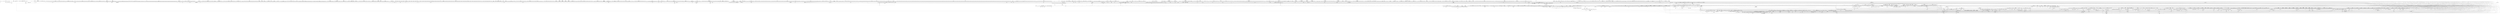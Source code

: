 strict digraph {
compound = true;
concentrate=true;
node [shape=box];

subgraph cluster0 {
style=dashed;label="conftest.py";
GRAPH_DUMMY0 [shape=point, style=invis];
1 [style=solid,label="_py_files"];
5 [style=solid,label="chdir"];
}
subgraph cluster7 {
style=dashed;label="conf.py";
GRAPH_DUMMY7 [shape=point, style=invis];
}
subgraph cluster27 {
style=dashed;label="linkfix.py";
GRAPH_DUMMY27 [shape=point, style=invis];
}
subgraph cluster35 {
style=dashed;label="scrapydocs.py";
GRAPH_DUMMY35 [shape=point, style=invis];
subgraph cluster36 {
style=rounded;label="settingslist_node";
GRAPH_DUMMY36 [shape=point, style=invis];
37 [style=solid,label="__init__"];
}
subgraph cluster38 {
style=rounded;label="SettingsListDirective";
GRAPH_DUMMY38 [shape=point, style=invis];
39 [style=solid,label="run"];
41 [style=solid,label="__init__"];
}
subgraph cluster42 {
style=solid;label="is_setting_index";
GRAPH_DUMMY42 [shape=point, style=invis];
}
47 [style=solid,label="get_setting_target"];
subgraph cluster49 {
style=solid;label="get_setting_name_and_refid";
GRAPH_DUMMY49 [shape=point, style=invis];
}
subgraph cluster54 {
style=solid;label="collect_scrapy_settings_refs";
GRAPH_DUMMY54 [shape=point, style=invis];
}
subgraph cluster61 {
style=solid;label="make_setting_element";
GRAPH_DUMMY61 [shape=point, style=invis];
}
subgraph cluster68 {
style=solid;label="replace_settingslist_nodes";
GRAPH_DUMMY68 [shape=point, style=invis];
}
74 [style=solid,label="setup"];
subgraph cluster76 {
style=solid;label="source_role";
GRAPH_DUMMY76 [shape=point, style=invis];
}
subgraph cluster86 {
style=solid;label="issue_role";
GRAPH_DUMMY86 [shape=point, style=invis];
}
subgraph cluster96 {
style=solid;label="commit_role";
GRAPH_DUMMY96 [shape=point, style=invis];
}
subgraph cluster106 {
style=solid;label="rev_role";
GRAPH_DUMMY106 [shape=point, style=invis];
}
}
subgraph cluster116 {
style=dashed;label="qps-bench-server.py";
GRAPH_DUMMY116 [shape=point, style=invis];
subgraph cluster117 {
style=rounded;label="Root";
GRAPH_DUMMY117 [shape=point, style=invis];
118 [style=solid,label="__init__"];
122 [style=solid,label="_reset_stats"];
124 [style=solid,label="getChild"];
subgraph cluster128 {
style=solid;label="render";
GRAPH_DUMMY128 [shape=point, style=invis];
}
135 [style=solid,label="_finish"];
}
}
subgraph cluster140 {
style=dashed;label="qpsclient.py";
GRAPH_DUMMY140 [shape=point, style=invis];
subgraph cluster141 {
style=rounded;label="QPSSpider";
GRAPH_DUMMY141 [shape=point, style=invis];
149 [style=solid,label="__init__"];
subgraph cluster156 {
style=solid;label="start_requests";
GRAPH_DUMMY156 [shape=point, style=invis];
}
162 [style=solid,label="parse"];
}
}
subgraph cluster6117 {
style=bold;label="module";
GRAPH_DUMMY6117 [shape=point, style=invis];
subgraph cluster6115 {
style=bold;label="spiders";
GRAPH_DUMMY6115 [shape=point, style=invis];
6116 [style=dashed,label="__init__.py"];
}
6118 [style=dashed,label="__init__.py"];
}
subgraph cluster7181 {
style=bold;label="scrapy";
GRAPH_DUMMY7181 [shape=point, style=invis];
subgraph cluster668 {
style=bold;label="commands";
GRAPH_DUMMY668 [shape=point, style=invis];
subgraph cluster227 {
style=dashed;label="bench.py";
GRAPH_DUMMY227 [shape=point, style=invis];
subgraph cluster228 {
style=rounded;label="Command";
GRAPH_DUMMY228 [shape=point, style=invis];
230 [style=solid,label="short_desc"];
232 [style=solid,label="run"];
236 [style=solid,label="__init__"];
}
subgraph cluster237 {
style=rounded;label="_BenchServer";
GRAPH_DUMMY237 [shape=point, style=invis];
subgraph cluster238 {
style=solid;label="__enter__";
GRAPH_DUMMY238 [shape=point, style=invis];
}
241 [style=solid,label="__exit__"];
246 [style=solid,label="__init__"];
}
subgraph cluster247 {
style=rounded;label="_BenchSpider";
GRAPH_DUMMY247 [shape=point, style=invis];
subgraph cluster253 {
style=solid;label="start_requests";
GRAPH_DUMMY253 [shape=point, style=invis];
}
257 [style=solid,label="parse"];
260 [style=solid,label="__init__"];
}
}
subgraph cluster261 {
style=dashed;label="check.py";
GRAPH_DUMMY261 [shape=point, style=invis];
subgraph cluster262 {
style=rounded;label="TextTestResult";
GRAPH_DUMMY262 [shape=point, style=invis];
subgraph cluster263 {
style=solid;label="printSummary";
GRAPH_DUMMY263 [shape=point, style=invis];
}
274 [style=solid,label="__init__"];
}
subgraph cluster275 {
style=rounded;label="Command";
GRAPH_DUMMY275 [shape=point, style=invis];
278 [style=solid,label="syntax"];
280 [style=solid,label="short_desc"];
282 [style=solid,label="add_options"];
subgraph cluster285 {
style=solid;label="run";
GRAPH_DUMMY285 [shape=point, style=invis];
}
299 [style=solid,label="__init__"];
}
}
subgraph cluster300 {
style=dashed;label="crawl.py";
GRAPH_DUMMY300 [shape=point, style=invis];
subgraph cluster301 {
style=rounded;label="Command";
GRAPH_DUMMY301 [shape=point, style=invis];
303 [style=solid,label="syntax"];
305 [style=solid,label="short_desc"];
307 [style=solid,label="add_options"];
subgraph cluster310 {
style=solid;label="process_options";
GRAPH_DUMMY310 [shape=point, style=invis];
}
subgraph cluster316 {
style=solid;label="run";
GRAPH_DUMMY316 [shape=point, style=invis];
}
321 [style=solid,label="__init__"];
}
}
subgraph cluster322 {
style=dashed;label="edit.py";
GRAPH_DUMMY322 [shape=point, style=invis];
subgraph cluster323 {
style=rounded;label="Command";
GRAPH_DUMMY323 [shape=point, style=invis];
326 [style=solid,label="syntax"];
328 [style=solid,label="short_desc"];
330 [style=solid,label="long_desc"];
332 [style=solid,label="_err"];
subgraph cluster335 {
style=solid;label="run";
GRAPH_DUMMY335 [shape=point, style=invis];
}
342 [style=solid,label="__init__"];
}
}
subgraph cluster343 {
style=dashed;label="fetch.py";
GRAPH_DUMMY343 [shape=point, style=invis];
subgraph cluster344 {
style=rounded;label="Command";
GRAPH_DUMMY344 [shape=point, style=invis];
346 [style=solid,label="syntax"];
348 [style=solid,label="short_desc"];
350 [style=solid,label="long_desc"];
352 [style=solid,label="add_options"];
355 [style=solid,label="_print_headers"];
359 [style=solid,label="_print_response"];
subgraph cluster363 {
style=solid;label="_print_bytes";
GRAPH_DUMMY363 [shape=point, style=invis];
}
subgraph cluster367 {
style=solid;label="run";
GRAPH_DUMMY367 [shape=point, style=invis];
}
375 [style=solid,label="__init__"];
}
}
subgraph cluster376 {
style=dashed;label="genspider.py";
GRAPH_DUMMY376 [shape=point, style=invis];
377 [style=solid,label="sanitize_module_name"];
subgraph cluster379 {
style=rounded;label="Command";
GRAPH_DUMMY379 [shape=point, style=invis];
382 [style=solid,label="syntax"];
384 [style=solid,label="short_desc"];
386 [style=solid,label="add_options"];
subgraph cluster389 {
style=solid;label="run";
GRAPH_DUMMY389 [shape=point, style=invis];
}
subgraph cluster398 {
style=solid;label="_genspider";
GRAPH_DUMMY398 [shape=point, style=invis];
}
subgraph cluster409 {
style=solid;label="_find_template";
GRAPH_DUMMY409 [shape=point, style=invis];
}
413 [style=solid,label="_list_templates"];
subgraph cluster415 {
style=solid;label="templates_dir";
GRAPH_DUMMY415 [shape=point, style=invis];
}
418 [style=solid,label="__init__"];
}
}
subgraph cluster419 {
style=dashed;label="list.py";
GRAPH_DUMMY419 [shape=point, style=invis];
subgraph cluster420 {
style=rounded;label="Command";
GRAPH_DUMMY420 [shape=point, style=invis];
423 [style=solid,label="short_desc"];
425 [style=solid,label="run"];
429 [style=solid,label="__init__"];
}
}
subgraph cluster430 {
style=dashed;label="parse.py";
GRAPH_DUMMY430 [shape=point, style=invis];
subgraph cluster432 {
style=rounded;label="Command";
GRAPH_DUMMY432 [shape=point, style=invis];
438 [style=solid,label="syntax"];
440 [style=solid,label="short_desc"];
442 [style=solid,label="add_options"];
subgraph cluster445 {
style=solid;label="max_level";
GRAPH_DUMMY445 [shape=point, style=invis];
}
subgraph cluster448 {
style=solid;label="add_items";
GRAPH_DUMMY448 [shape=point, style=invis];
}
subgraph cluster453 {
style=solid;label="add_requests";
GRAPH_DUMMY453 [shape=point, style=invis];
}
subgraph cluster458 {
style=solid;label="print_items";
GRAPH_DUMMY458 [shape=point, style=invis];
}
subgraph cluster463 {
style=solid;label="print_requests";
GRAPH_DUMMY463 [shape=point, style=invis];
}
subgraph cluster469 {
style=solid;label="print_results";
GRAPH_DUMMY469 [shape=point, style=invis];
}
subgraph cluster473 {
style=solid;label="run_callback";
GRAPH_DUMMY473 [shape=point, style=invis];
}
479 [style=solid,label="get_callback_from_rules"];
subgraph cluster483 {
style=solid;label="set_spidercls";
GRAPH_DUMMY483 [shape=point, style=invis];
}
490 [style=solid,label="start_parsing"];
subgraph cluster494 {
style=solid;label="prepare_request";
GRAPH_DUMMY494 [shape=point, style=invis];
499 [style=solid,label="callback"];
}
501 [style=solid,label="process_options"];
505 [style=solid,label="process_spider_arguments"];
508 [style=solid,label="process_request_meta"];
subgraph cluster511 {
style=solid;label="run";
GRAPH_DUMMY511 [shape=point, style=invis];
}
516 [style=solid,label="__init__"];
}
}
subgraph cluster517 {
style=dashed;label="runspider.py";
GRAPH_DUMMY517 [shape=point, style=invis];
subgraph cluster518 {
style=solid;label="_import_file";
GRAPH_DUMMY518 [shape=point, style=invis];
}
subgraph cluster526 {
style=rounded;label="Command";
GRAPH_DUMMY526 [shape=point, style=invis];
529 [style=solid,label="syntax"];
531 [style=solid,label="short_desc"];
533 [style=solid,label="long_desc"];
535 [style=solid,label="add_options"];
subgraph cluster538 {
style=solid;label="process_options";
GRAPH_DUMMY538 [shape=point, style=invis];
}
subgraph cluster544 {
style=solid;label="run";
GRAPH_DUMMY544 [shape=point, style=invis];
}
552 [style=solid,label="__init__"];
}
}
subgraph cluster553 {
style=dashed;label="settings.py";
GRAPH_DUMMY553 [shape=point, style=invis];
subgraph cluster554 {
style=rounded;label="Command";
GRAPH_DUMMY554 [shape=point, style=invis];
557 [style=solid,label="syntax"];
559 [style=solid,label="short_desc"];
561 [style=solid,label="add_options"];
subgraph cluster564 {
style=solid;label="run";
GRAPH_DUMMY564 [shape=point, style=invis];
}
570 [style=solid,label="__init__"];
}
}
subgraph cluster571 {
style=dashed;label="shell.py";
GRAPH_DUMMY571 [shape=point, style=invis];
subgraph cluster572 {
style=rounded;label="Command";
GRAPH_DUMMY572 [shape=point, style=invis];
575 [style=solid,label="syntax"];
577 [style=solid,label="short_desc"];
579 [style=solid,label="long_desc"];
581 [style=solid,label="add_options"];
584 [style=solid,label="update_vars"];
subgraph cluster587 {
style=solid;label="run";
GRAPH_DUMMY587 [shape=point, style=invis];
}
subgraph cluster596 {
style=solid;label="_start_crawler_thread";
GRAPH_DUMMY596 [shape=point, style=invis];
}
599 [style=solid,label="__init__"];
}
}
subgraph cluster600 {
style=dashed;label="startproject.py";
GRAPH_DUMMY600 [shape=point, style=invis];
subgraph cluster603 {
style=rounded;label="Command";
GRAPH_DUMMY603 [shape=point, style=invis];
606 [style=solid,label="syntax"];
608 [style=solid,label="short_desc"];
subgraph cluster610 {
style=solid;label="_is_valid_name";
GRAPH_DUMMY610 [shape=point, style=invis];
613 [style=solid,label="_module_exists"];
}
subgraph cluster615 {
style=solid;label="_copytree";
GRAPH_DUMMY615 [shape=point, style=invis];
}
subgraph cluster624 {
style=solid;label="run";
GRAPH_DUMMY624 [shape=point, style=invis];
}
subgraph cluster632 {
style=solid;label="templates_dir";
GRAPH_DUMMY632 [shape=point, style=invis];
}
635 [style=solid,label="__init__"];
}
}
subgraph cluster636 {
style=dashed;label="version.py";
GRAPH_DUMMY636 [shape=point, style=invis];
subgraph cluster637 {
style=rounded;label="Command";
GRAPH_DUMMY637 [shape=point, style=invis];
639 [style=solid,label="syntax"];
641 [style=solid,label="short_desc"];
643 [style=solid,label="add_options"];
subgraph cluster646 {
style=solid;label="run";
GRAPH_DUMMY646 [shape=point, style=invis];
}
653 [style=solid,label="__init__"];
}
}
subgraph cluster654 {
style=dashed;label="view.py";
GRAPH_DUMMY654 [shape=point, style=invis];
subgraph cluster655 {
style=rounded;label="Command";
GRAPH_DUMMY655 [shape=point, style=invis];
656 [style=solid,label="short_desc"];
658 [style=solid,label="long_desc"];
660 [style=solid,label="add_options"];
663 [style=solid,label="_print_response"];
667 [style=solid,label="__init__"];
}
}
subgraph cluster669 {
style=dashed;label="__init__.py";
GRAPH_DUMMY669 [shape=point, style=invis];
subgraph cluster670 {
style=rounded;label="ScrapyCommand";
GRAPH_DUMMY670 [shape=point, style=invis];
675 [style=solid,label="__init__"];
678 [style=solid,label="set_crawler"];
681 [style=solid,label="syntax"];
683 [style=solid,label="short_desc"];
685 [style=solid,label="long_desc"];
687 [style=solid,label="help"];
subgraph cluster689 {
style=solid;label="add_options";
GRAPH_DUMMY689 [shape=point, style=invis];
}
693 [style=solid,label="process_options"];
697 [style=solid,label="run"];
}
}
}
subgraph cluster736 {
style=bold;label="contracts";
GRAPH_DUMMY736 [shape=point, style=invis];
subgraph cluster703 {
style=dashed;label="default.py";
GRAPH_DUMMY703 [shape=point, style=invis];
subgraph cluster704 {
style=rounded;label="UrlContract";
GRAPH_DUMMY704 [shape=point, style=invis];
subgraph cluster706 {
style=solid;label="adjust_request_args";
GRAPH_DUMMY706 [shape=point, style=invis];
}
710 [style=solid,label="__init__"];
}
subgraph cluster711 {
style=rounded;label="ReturnsContract";
GRAPH_DUMMY711 [shape=point, style=invis];
714 [style=solid,label="__init__"];
subgraph cluster724 {
style=solid;label="post_process";
GRAPH_DUMMY724 [shape=point, style=invis];
}
}
subgraph cluster730 {
style=rounded;label="ScrapesContract";
GRAPH_DUMMY730 [shape=point, style=invis];
732 [style=solid,label="post_process"];
735 [style=solid,label="__init__"];
}
}
subgraph cluster737 {
style=dashed;label="__init__.py";
GRAPH_DUMMY737 [shape=point, style=invis];
subgraph cluster738 {
style=rounded;label="ContractsManager";
GRAPH_DUMMY738 [shape=point, style=invis];
740 [style=solid,label="__init__"];
subgraph cluster744 {
style=solid;label="tested_methods_from_spidercls";
GRAPH_DUMMY744 [shape=point, style=invis];
}
subgraph cluster748 {
style=solid;label="extract_contracts";
GRAPH_DUMMY748 [shape=point, style=invis];
}
subgraph cluster755 {
style=solid;label="from_spider";
GRAPH_DUMMY755 [shape=point, style=invis];
}
subgraph cluster762 {
style=solid;label="from_method";
GRAPH_DUMMY762 [shape=point, style=invis];
}
subgraph cluster772 {
style=solid;label="_clean_req";
GRAPH_DUMMY772 [shape=point, style=invis];
778 [style=solid,label="cb_wrapper"];
780 [style=solid,label="eb_wrapper"];
}
}
subgraph cluster782 {
style=rounded;label="Contract";
GRAPH_DUMMY782 [shape=point, style=invis];
784 [style=solid,label="__init__"];
subgraph cluster791 {
style=solid;label="add_pre_hook";
GRAPH_DUMMY791 [shape=point, style=invis];
796 [style=solid,label="wrapper"];
}
subgraph cluster798 {
style=solid;label="add_post_hook";
GRAPH_DUMMY798 [shape=point, style=invis];
803 [style=solid,label="wrapper"];
}
805 [style=solid,label="adjust_request_args"];
}
subgraph cluster808 {
style=solid;label="_create_testcase";
GRAPH_DUMMY808 [shape=point, style=invis];
812 [style=rounded,label="ContractTestCase"];
}
}
}
subgraph cluster1845 {
style=bold;label="core";
GRAPH_DUMMY1845 [shape=point, style=invis];
subgraph cluster1373 {
style=bold;label="downloader";
GRAPH_DUMMY1373 [shape=point, style=invis];
subgraph cluster1222 {
style=bold;label="handlers";
GRAPH_DUMMY1222 [shape=point, style=invis];
subgraph cluster848 {
style=dashed;label="datauri.py";
GRAPH_DUMMY848 [shape=point, style=invis];
subgraph cluster849 {
style=rounded;label="DataURIDownloadHandler";
GRAPH_DUMMY849 [shape=point, style=invis];
850 [style=solid,label="__init__"];
subgraph cluster853 {
style=solid;label="download_request";
GRAPH_DUMMY853 [shape=point, style=invis];
}
}
}
subgraph cluster862 {
style=dashed;label="file.py";
GRAPH_DUMMY862 [shape=point, style=invis];
subgraph cluster863 {
style=rounded;label="FileDownloadHandler";
GRAPH_DUMMY863 [shape=point, style=invis];
864 [style=solid,label="__init__"];
subgraph cluster867 {
style=solid;label="download_request";
GRAPH_DUMMY867 [shape=point, style=invis];
}
}
}
subgraph cluster874 {
style=dashed;label="ftp.py";
GRAPH_DUMMY874 [shape=point, style=invis];
subgraph cluster875 {
style=rounded;label="ReceivedDataProtocol";
GRAPH_DUMMY875 [shape=point, style=invis];
876 [style=solid,label="__init__"];
882 [style=solid,label="dataReceived"];
885 [style=solid,label="filename"];
887 [style=solid,label="close"];
}
subgraph cluster890 {
style=rounded;label="FTPDownloadHandler";
GRAPH_DUMMY890 [shape=point, style=invis];
892 [style=solid,label="__init__"];
subgraph cluster898 {
style=solid;label="download_request";
GRAPH_DUMMY898 [shape=point, style=invis];
}
subgraph cluster907 {
style=solid;label="gotClient";
GRAPH_DUMMY907 [shape=point, style=invis];
}
subgraph cluster913 {
style=solid;label="_build_response";
GRAPH_DUMMY913 [shape=point, style=invis];
}
subgraph cluster921 {
style=solid;label="_failed";
GRAPH_DUMMY921 [shape=point, style=invis];
}
}
}
subgraph cluster929 {
style=dashed;label="http.py";
GRAPH_DUMMY929 [shape=point, style=invis];
subgraph cluster930 {
style=rounded;label="HttpDownloadHandler";
GRAPH_DUMMY930 [shape=point, style=invis];
931 [style=solid,label="__init__"];
}
}
subgraph cluster935 {
style=dashed;label="http10.py";
GRAPH_DUMMY935 [shape=point, style=invis];
subgraph cluster936 {
style=rounded;label="HTTP10DownloadHandler";
GRAPH_DUMMY936 [shape=point, style=invis];
937 [style=solid,label="__init__"];
subgraph cluster942 {
style=solid;label="download_request";
GRAPH_DUMMY942 [shape=point, style=invis];
}
subgraph cluster947 {
style=solid;label="_connect";
GRAPH_DUMMY947 [shape=point, style=invis];
}
}
}
subgraph cluster952 {
style=dashed;label="http11.py";
GRAPH_DUMMY952 [shape=point, style=invis];
subgraph cluster954 {
style=rounded;label="HTTP11DownloadHandler";
GRAPH_DUMMY954 [shape=point, style=invis];
subgraph cluster955 {
style=solid;label="__init__";
GRAPH_DUMMY955 [shape=point, style=invis];
}
subgraph cluster970 {
style=solid;label="download_request";
GRAPH_DUMMY970 [shape=point, style=invis];
}
subgraph cluster975 {
style=solid;label="close";
GRAPH_DUMMY975 [shape=point, style=invis];
979 [style=solid,label="cancel_delayed_call"];
}
}
subgraph cluster981 {
style=rounded;label="TunnelError";
GRAPH_DUMMY981 [shape=point, style=invis];
982 [style=solid,label="__init__"];
}
subgraph cluster983 {
style=rounded;label="TunnelingTCP4ClientEndpoint";
GRAPH_DUMMY983 [shape=point, style=invis];
subgraph cluster985 {
style=solid;label="__init__";
GRAPH_DUMMY985 [shape=point, style=invis];
}
subgraph cluster1002 {
style=solid;label="requestTunnel";
GRAPH_DUMMY1002 [shape=point, style=invis];
}
subgraph cluster1006 {
style=solid;label="processProxyResponse";
GRAPH_DUMMY1006 [shape=point, style=invis];
}
1012 [style=solid,label="connectFailed"];
subgraph cluster1015 {
style=solid;label="connect";
GRAPH_DUMMY1015 [shape=point, style=invis];
}
}
subgraph cluster1019 {
style=solid;label="tunnel_request_data";
GRAPH_DUMMY1019 [shape=point, style=invis];
}
subgraph cluster1025 {
style=rounded;label="TunnelingAgent";
GRAPH_DUMMY1025 [shape=point, style=invis];
1026 [style=solid,label="__init__"];
1036 [style=solid,label="_getEndpoint"];
1039 [style=solid,label="_getEndpoint"];
1044 [style=solid,label="_requestWithEndpoint"];
}
subgraph cluster1053 {
style=rounded;label="ScrapyProxyAgent";
GRAPH_DUMMY1053 [shape=point, style=invis];
1054 [style=solid,label="__init__"];
subgraph cluster1062 {
style=solid;label="request";
GRAPH_DUMMY1062 [shape=point, style=invis];
}
}
subgraph cluster1070 {
style=rounded;label="ScrapyAgent";
GRAPH_DUMMY1070 [shape=point, style=invis];
1074 [style=solid,label="__init__"];
subgraph cluster1091 {
style=solid;label="_get_agent";
GRAPH_DUMMY1091 [shape=point, style=invis];
}
subgraph cluster1104 {
style=solid;label="download_request";
GRAPH_DUMMY1104 [shape=point, style=invis];
}
1115 [style=solid,label="_cb_timeout"];
1121 [style=solid,label="_cb_latency"];
subgraph cluster1126 {
style=solid;label="_cb_bodyready";
GRAPH_DUMMY1126 [shape=point, style=invis];
1136 [style=solid,label="_cancel"];
}
subgraph cluster1139 {
style=solid;label="_cb_bodydone";
GRAPH_DUMMY1139 [shape=point, style=invis];
}
}
subgraph cluster1150 {
style=rounded;label="_RequestBodyProducer";
GRAPH_DUMMY1150 [shape=point, style=invis];
1151 [style=solid,label="__init__"];
1156 [style=solid,label="startProducing"];
1159 [style=solid,label="pauseProducing"];
1161 [style=solid,label="stopProducing"];
}
subgraph cluster1163 {
style=rounded;label="_ResponseReader";
GRAPH_DUMMY1163 [shape=point, style=invis];
1164 [style=solid,label="__init__"];
1182 [style=solid,label="dataReceived"];
subgraph cluster1185 {
style=solid;label="connectionLost";
GRAPH_DUMMY1185 [shape=point, style=invis];
}
}
}
subgraph cluster1189 {
style=dashed;label="s3.py";
GRAPH_DUMMY1189 [shape=point, style=invis];
subgraph cluster1190 {
style=solid;label="_get_boto_connection";
GRAPH_DUMMY1190 [shape=point, style=invis];
1191 [style=rounded,label="_v19_S3Connection"];
1192 [style=rounded,label="_v20_S3Connection"];
}
subgraph cluster1194 {
style=rounded;label="S3DownloadHandler";
GRAPH_DUMMY1194 [shape=point, style=invis];
subgraph cluster1195 {
style=solid;label="__init__";
GRAPH_DUMMY1195 [shape=point, style=invis];
}
subgraph cluster1211 {
style=solid;label="download_request";
GRAPH_DUMMY1211 [shape=point, style=invis];
}
}
}
subgraph cluster1223 {
style=dashed;label="__init__.py";
GRAPH_DUMMY1223 [shape=point, style=invis];
subgraph cluster1225 {
style=rounded;label="DownloadHandlers";
GRAPH_DUMMY1225 [shape=point, style=invis];
subgraph cluster1226 {
style=solid;label="__init__";
GRAPH_DUMMY1226 [shape=point, style=invis];
}
subgraph cluster1235 {
style=solid;label="_get_handler";
GRAPH_DUMMY1235 [shape=point, style=invis];
}
subgraph cluster1241 {
style=solid;label="download_request";
GRAPH_DUMMY1241 [shape=point, style=invis];
}
1247 [style=solid,label="_close"];
}
}
}
subgraph cluster814 {
style=dashed;label="contextfactory.py";
GRAPH_DUMMY814 [shape=point, style=invis];
subgraph cluster815 {
style=rounded;label="ScrapyClientContextFactory";
GRAPH_DUMMY815 [shape=point, style=invis];
816 [style=solid,label="__init__"];
822 [style=solid,label="getCertificateOptions"];
824 [style=solid,label="getContext"];
828 [style=solid,label="creatorForNetloc"];
}
subgraph cluster832 {
style=rounded;label="BrowserLikeContextFactory";
GRAPH_DUMMY832 [shape=point, style=invis];
833 [style=solid,label="creatorForNetloc"];
837 [style=solid,label="__init__"];
}
subgraph cluster838 {
style=rounded;label="ScrapyClientContextFactory";
GRAPH_DUMMY838 [shape=point, style=invis];
839 [style=solid,label="__init__"];
subgraph cluster843 {
style=solid;label="getContext";
GRAPH_DUMMY843 [shape=point, style=invis];
}
}
}
subgraph cluster1251 {
style=dashed;label="middleware.py";
GRAPH_DUMMY1251 [shape=point, style=invis];
subgraph cluster1252 {
style=rounded;label="DownloaderMiddlewareManager";
GRAPH_DUMMY1252 [shape=point, style=invis];
1254 [style=solid,label="_get_mwlist_from_settings"];
1257 [style=solid,label="_add_middleware"];
subgraph cluster1260 {
style=solid;label="download";
GRAPH_DUMMY1260 [shape=point, style=invis];
1265 [style=solid,label="process_request"];
1267 [style=solid,label="process_response"];
1269 [style=solid,label="process_exception"];
}
1272 [style=solid,label="__init__"];
}
}
subgraph cluster1273 {
style=dashed;label="tls.py";
GRAPH_DUMMY1273 [shape=point, style=invis];
1285 [style=solid,label="set_tlsext_host_name"];
subgraph cluster1288 {
style=rounded;label="ScrapyClientTLSOptions";
GRAPH_DUMMY1288 [shape=point, style=invis];
1289 [style=solid,label="_identityVerifyingInfoCallback"];
1294 [style=solid,label="__init__"];
}
}
subgraph cluster1296 {
style=dashed;label="webclient.py";
GRAPH_DUMMY1296 [shape=point, style=invis];
subgraph cluster1297 {
style=solid;label="_parsed_url_args";
GRAPH_DUMMY1297 [shape=point, style=invis];
}
subgraph cluster1305 {
style=solid;label="_parse";
GRAPH_DUMMY1305 [shape=point, style=invis];
}
subgraph cluster1308 {
style=rounded;label="ScrapyHTTPPageGetter";
GRAPH_DUMMY1308 [shape=point, style=invis];
1310 [style=solid,label="connectionMade"];
1312 [style=solid,label="lineReceived"];
1315 [style=solid,label="handleHeader"];
1319 [style=solid,label="handleStatus"];
1324 [style=solid,label="handleEndHeaders"];
1326 [style=solid,label="connectionLost"];
1329 [style=solid,label="handleResponse"];
1332 [style=solid,label="timeout"];
1334 [style=solid,label="__init__"];
}
subgraph cluster1335 {
style=rounded;label="ScrapyHTTPClientFactory";
GRAPH_DUMMY1335 [shape=point, style=invis];
1341 [style=solid,label="__init__"];
subgraph cluster1357 {
style=solid;label="_build_response";
GRAPH_DUMMY1357 [shape=point, style=invis];
}
subgraph cluster1364 {
style=solid;label="_set_connection_attributes";
GRAPH_DUMMY1364 [shape=point, style=invis];
}
1370 [style=solid,label="gotHeaders"];
}
}
subgraph cluster1374 {
style=dashed;label="__init__.py";
GRAPH_DUMMY1374 [shape=point, style=invis];
subgraph cluster1375 {
style=rounded;label="Slot";
GRAPH_DUMMY1375 [shape=point, style=invis];
1376 [style=solid,label="__init__"];
1389 [style=solid,label="free_transfer_slots"];
1391 [style=solid,label="download_delay"];
1393 [style=solid,label="close"];
subgraph cluster1395 {
style=solid;label="__repr__";
GRAPH_DUMMY1395 [shape=point, style=invis];
}
1398 [style=solid,label="__str__"];
}
subgraph cluster1400 {
style=solid;label="_get_concurrency_delay";
GRAPH_DUMMY1400 [shape=point, style=invis];
}
subgraph cluster1405 {
style=rounded;label="Downloader";
GRAPH_DUMMY1405 [shape=point, style=invis];
1406 [style=solid,label="__init__"];
subgraph cluster1420 {
style=solid;label="fetch";
GRAPH_DUMMY1420 [shape=point, style=invis];
1424 [style=solid,label="_deactivate"];
}
1427 [style=solid,label="needs_backout"];
subgraph cluster1429 {
style=solid;label="_get_slot";
GRAPH_DUMMY1429 [shape=point, style=invis];
}
subgraph cluster1436 {
style=solid;label="_get_slot_key";
GRAPH_DUMMY1436 [shape=point, style=invis];
}
subgraph cluster1441 {
style=solid;label="_enqueue_request";
GRAPH_DUMMY1441 [shape=point, style=invis];
1447 [style=solid,label="_deactivate"];
}
subgraph cluster1450 {
style=solid;label="_process_queue";
GRAPH_DUMMY1450 [shape=point, style=invis];
}
subgraph cluster1460 {
style=solid;label="_download";
GRAPH_DUMMY1460 [shape=point, style=invis];
1466 [style=solid,label="_downloaded"];
1468 [style=solid,label="finish_transferring"];
}
1470 [style=solid,label="close"];
subgraph cluster1472 {
style=solid;label="_slot_gc";
GRAPH_DUMMY1472 [shape=point, style=invis];
}
}
}
}
subgraph cluster1476 {
style=dashed;label="engine.py";
GRAPH_DUMMY1476 [shape=point, style=invis];
subgraph cluster1478 {
style=rounded;label="Slot";
GRAPH_DUMMY1478 [shape=point, style=invis];
1479 [style=solid,label="__init__"];
1492 [style=solid,label="add_request"];
1495 [style=solid,label="remove_request"];
1498 [style=solid,label="close"];
1500 [style=solid,label="_maybe_fire_closing"];
}
subgraph cluster1502 {
style=rounded;label="ExecutionEngine";
GRAPH_DUMMY1502 [shape=point, style=invis];
subgraph cluster1503 {
style=solid;label="__init__";
GRAPH_DUMMY1503 [shape=point, style=invis];
}
1520 [style=solid,label="start"];
subgraph cluster1522 {
style=solid;label="stop";
GRAPH_DUMMY1522 [shape=point, style=invis];
}
1525 [style=solid,label="close"];
1527 [style=solid,label="pause"];
1529 [style=solid,label="unpause"];
subgraph cluster1531 {
style=solid;label="_next_request";
GRAPH_DUMMY1531 [shape=point, style=invis];
}
subgraph cluster1536 {
style=solid;label="_needs_backout";
GRAPH_DUMMY1536 [shape=point, style=invis];
}
subgraph cluster1540 {
style=solid;label="_next_request_from_scheduler";
GRAPH_DUMMY1540 [shape=point, style=invis];
}
subgraph cluster1546 {
style=solid;label="_handle_downloader_output";
GRAPH_DUMMY1546 [shape=point, style=invis];
}
1552 [style=solid,label="spider_is_idle"];
1555 [style=solid,label="open_spiders"];
1557 [style=solid,label="has_capacity"];
1559 [style=solid,label="crawl"];
1563 [style=solid,label="schedule"];
subgraph cluster1567 {
style=solid;label="download";
GRAPH_DUMMY1567 [shape=point, style=invis];
}
1572 [style=solid,label="_downloaded"];
subgraph cluster1578 {
style=solid;label="_download";
GRAPH_DUMMY1578 [shape=point, style=invis];
1583 [style=solid,label="_on_success"];
1585 [style=solid,label="_on_complete"];
}
subgraph cluster1588 {
style=solid;label="open_spider";
GRAPH_DUMMY1588 [shape=point, style=invis];
}
subgraph cluster1596 {
style=solid;label="_spider_idle";
GRAPH_DUMMY1596 [shape=point, style=invis];
}
subgraph cluster1600 {
style=solid;label="close_spider";
GRAPH_DUMMY1600 [shape=point, style=invis];
1606 [style=solid,label="log_failure"];
}
subgraph cluster1608 {
style=solid;label="_close_all_spiders";
GRAPH_DUMMY1608 [shape=point, style=invis];
}
1612 [style=solid,label="_finish_stopping_engine"];
}
}
subgraph cluster1614 {
style=dashed;label="scheduler.py";
GRAPH_DUMMY1614 [shape=point, style=invis];
subgraph cluster1616 {
style=rounded;label="Scheduler";
GRAPH_DUMMY1616 [shape=point, style=invis];
1617 [style=solid,label="__init__"];
subgraph cluster1633 {
style=solid;label="from_crawler";
GRAPH_DUMMY1633 [shape=point, style=invis];
}
1643 [style=solid,label="has_pending_requests"];
1645 [style=solid,label="open"];
subgraph cluster1648 {
style=solid;label="close";
GRAPH_DUMMY1648 [shape=point, style=invis];
}
subgraph cluster1652 {
style=solid;label="enqueue_request";
GRAPH_DUMMY1652 [shape=point, style=invis];
}
subgraph cluster1656 {
style=solid;label="next_request";
GRAPH_DUMMY1656 [shape=point, style=invis];
}
1659 [style=solid,label="__len__"];
subgraph cluster1661 {
style=solid;label="_dqpush";
GRAPH_DUMMY1661 [shape=point, style=invis];
}
1666 [style=solid,label="_mqpush"];
subgraph cluster1669 {
style=solid;label="_dqpop";
GRAPH_DUMMY1669 [shape=point, style=invis];
}
1672 [style=solid,label="_newmq"];
1675 [style=solid,label="_newdq"];
subgraph cluster1678 {
style=solid;label="_dq";
GRAPH_DUMMY1678 [shape=point, style=invis];
}
subgraph cluster1683 {
style=solid;label="_dqdir";
GRAPH_DUMMY1683 [shape=point, style=invis];
}
}
}
subgraph cluster1687 {
style=dashed;label="scraper.py";
GRAPH_DUMMY1687 [shape=point, style=invis];
subgraph cluster1689 {
style=rounded;label="Slot";
GRAPH_DUMMY1689 [shape=point, style=invis];
1691 [style=solid,label="__init__"];
subgraph cluster1700 {
style=solid;label="add_response_request";
GRAPH_DUMMY1700 [shape=point, style=invis];
}
subgraph cluster1705 {
style=solid;label="next_response_request_deferred";
GRAPH_DUMMY1705 [shape=point, style=invis];
}
1710 [style=solid,label="finish_response"];
1714 [style=solid,label="is_idle"];
1716 [style=solid,label="needs_backout"];
}
subgraph cluster1718 {
style=rounded;label="Scraper";
GRAPH_DUMMY1718 [shape=point, style=invis];
subgraph cluster1719 {
style=solid;label="__init__";
GRAPH_DUMMY1719 [shape=point, style=invis];
}
1730 [style=solid,label="open_spider"];
subgraph cluster1733 {
style=solid;label="close_spider";
GRAPH_DUMMY1733 [shape=point, style=invis];
}
1737 [style=solid,label="is_idle"];
1739 [style=solid,label="_check_if_closing"];
subgraph cluster1743 {
style=solid;label="enqueue_scrape";
GRAPH_DUMMY1743 [shape=point, style=invis];
1750 [style=solid,label="finish_scraping"];
}
subgraph cluster1752 {
style=solid;label="_scrape_next";
GRAPH_DUMMY1752 [shape=point, style=invis];
}
subgraph cluster1759 {
style=solid;label="_scrape";
GRAPH_DUMMY1759 [shape=point, style=invis];
}
subgraph cluster1765 {
style=solid;label="_scrape2";
GRAPH_DUMMY1765 [shape=point, style=invis];
}
subgraph cluster1771 {
style=solid;label="call_spider";
GRAPH_DUMMY1771 [shape=point, style=invis];
}
subgraph cluster1777 {
style=solid;label="handle_spider_error";
GRAPH_DUMMY1777 [shape=point, style=invis];
}
subgraph cluster1784 {
style=solid;label="handle_spider_output";
GRAPH_DUMMY1784 [shape=point, style=invis];
}
subgraph cluster1792 {
style=solid;label="_process_spidermw_output";
GRAPH_DUMMY1792 [shape=point, style=invis];
}
subgraph cluster1800 {
style=solid;label="_log_download_errors";
GRAPH_DUMMY1800 [shape=point, style=invis];
}
subgraph cluster1807 {
style=solid;label="_itemproc_finished";
GRAPH_DUMMY1807 [shape=point, style=invis];
}
}
}
subgraph cluster1815 {
style=dashed;label="spidermw.py";
GRAPH_DUMMY1815 [shape=point, style=invis];
1816 [style=solid,label="_isiterable"];
subgraph cluster1818 {
style=rounded;label="SpiderMiddlewareManager";
GRAPH_DUMMY1818 [shape=point, style=invis];
1820 [style=solid,label="_get_mwlist_from_settings"];
1823 [style=solid,label="_add_middleware"];
subgraph cluster1826 {
style=solid;label="scrape_response";
GRAPH_DUMMY1826 [shape=point, style=invis];
1833 [style=solid,label="process_spider_input"];
1835 [style=solid,label="process_spider_exception"];
1837 [style=solid,label="process_spider_output"];
}
1840 [style=solid,label="process_start_requests"];
1844 [style=solid,label="__init__"];
}
}
1846 [style=dashed,label="__init__.py"];
}
subgraph cluster2411 {
style=bold;label="downloadermiddlewares";
GRAPH_DUMMY2411 [shape=point, style=invis];
subgraph cluster1952 {
style=dashed;label="ajaxcrawl.py";
GRAPH_DUMMY1952 [shape=point, style=invis];
subgraph cluster1954 {
style=rounded;label="AjaxCrawlMiddleware";
GRAPH_DUMMY1954 [shape=point, style=invis];
1955 [style=solid,label="__init__"];
1959 [style=solid,label="from_crawler"];
subgraph cluster1962 {
style=solid;label="process_response";
GRAPH_DUMMY1962 [shape=point, style=invis];
}
subgraph cluster1968 {
style=solid;label="_has_ajax_crawlable_variant";
GRAPH_DUMMY1968 [shape=point, style=invis];
}
}
1973 [style=solid,label="_has_ajaxcrawlable_meta"];
}
subgraph cluster1975 {
style=dashed;label="chunked.py";
GRAPH_DUMMY1975 [shape=point, style=invis];
subgraph cluster1976 {
style=rounded;label="ChunkedTransferMiddleware";
GRAPH_DUMMY1976 [shape=point, style=invis];
subgraph cluster1977 {
style=solid;label="process_response";
GRAPH_DUMMY1977 [shape=point, style=invis];
}
1983 [style=solid,label="__init__"];
}
}
subgraph cluster1984 {
style=dashed;label="cookies.py";
GRAPH_DUMMY1984 [shape=point, style=invis];
subgraph cluster1986 {
style=rounded;label="CookiesMiddleware";
GRAPH_DUMMY1986 [shape=point, style=invis];
1987 [style=solid,label="__init__"];
1992 [style=solid,label="from_crawler"];
subgraph cluster1995 {
style=solid;label="process_request";
GRAPH_DUMMY1995 [shape=point, style=invis];
}
subgraph cluster2002 {
style=solid;label="process_response";
GRAPH_DUMMY2002 [shape=point, style=invis];
}
subgraph cluster2009 {
style=solid;label="_debug_cookie";
GRAPH_DUMMY2009 [shape=point, style=invis];
}
subgraph cluster2016 {
style=solid;label="_debug_set_cookie";
GRAPH_DUMMY2016 [shape=point, style=invis];
}
subgraph cluster2023 {
style=solid;label="_format_cookie";
GRAPH_DUMMY2023 [shape=point, style=invis];
}
subgraph cluster2027 {
style=solid;label="_get_request_cookies";
GRAPH_DUMMY2027 [shape=point, style=invis];
}
}
}
subgraph cluster2035 {
style=dashed;label="decompression.py";
GRAPH_DUMMY2035 [shape=point, style=invis];
subgraph cluster2037 {
style=rounded;label="DecompressionMiddleware";
GRAPH_DUMMY2037 [shape=point, style=invis];
2038 [style=solid,label="__init__"];
subgraph cluster2041 {
style=solid;label="_is_tar";
GRAPH_DUMMY2041 [shape=point, style=invis];
}
subgraph cluster2048 {
style=solid;label="_is_zip";
GRAPH_DUMMY2048 [shape=point, style=invis];
}
subgraph cluster2056 {
style=solid;label="_is_gzip";
GRAPH_DUMMY2056 [shape=point, style=invis];
}
subgraph cluster2062 {
style=solid;label="_is_bzip2";
GRAPH_DUMMY2062 [shape=point, style=invis];
}
subgraph cluster2067 {
style=solid;label="process_response";
GRAPH_DUMMY2067 [shape=point, style=invis];
}
}
}
subgraph cluster2073 {
style=dashed;label="defaultheaders.py";
GRAPH_DUMMY2073 [shape=point, style=invis];
subgraph cluster2074 {
style=rounded;label="DefaultHeadersMiddleware";
GRAPH_DUMMY2074 [shape=point, style=invis];
2075 [style=solid,label="__init__"];
subgraph cluster2079 {
style=solid;label="from_crawler";
GRAPH_DUMMY2079 [shape=point, style=invis];
}
2083 [style=solid,label="process_request"];
}
}
subgraph cluster2087 {
style=dashed;label="downloadtimeout.py";
GRAPH_DUMMY2087 [shape=point, style=invis];
subgraph cluster2088 {
style=rounded;label="DownloadTimeoutMiddleware";
GRAPH_DUMMY2088 [shape=point, style=invis];
2089 [style=solid,label="__init__"];
subgraph cluster2093 {
style=solid;label="from_crawler";
GRAPH_DUMMY2093 [shape=point, style=invis];
}
2097 [style=solid,label="spider_opened"];
2100 [style=solid,label="process_request"];
}
}
subgraph cluster2104 {
style=dashed;label="httpauth.py";
GRAPH_DUMMY2104 [shape=point, style=invis];
subgraph cluster2105 {
style=rounded;label="HttpAuthMiddleware";
GRAPH_DUMMY2105 [shape=point, style=invis];
subgraph cluster2106 {
style=solid;label="from_crawler";
GRAPH_DUMMY2106 [shape=point, style=invis];
}
subgraph cluster2110 {
style=solid;label="spider_opened";
GRAPH_DUMMY2110 [shape=point, style=invis];
}
subgraph cluster2115 {
style=solid;label="process_request";
GRAPH_DUMMY2115 [shape=point, style=invis];
}
2120 [style=solid,label="__init__"];
}
}
subgraph cluster2121 {
style=dashed;label="httpcache.py";
GRAPH_DUMMY2121 [shape=point, style=invis];
subgraph cluster2122 {
style=rounded;label="HttpCacheMiddleware";
GRAPH_DUMMY2122 [shape=point, style=invis];
2124 [style=solid,label="__init__"];
subgraph cluster2132 {
style=solid;label="from_crawler";
GRAPH_DUMMY2132 [shape=point, style=invis];
}
2136 [style=solid,label="spider_opened"];
2139 [style=solid,label="spider_closed"];
subgraph cluster2142 {
style=solid;label="process_request";
GRAPH_DUMMY2142 [shape=point, style=invis];
}
subgraph cluster2147 {
style=solid;label="process_response";
GRAPH_DUMMY2147 [shape=point, style=invis];
}
subgraph cluster2153 {
style=solid;label="process_exception";
GRAPH_DUMMY2153 [shape=point, style=invis];
}
2159 [style=solid,label="_cache_response"];
}
}
subgraph cluster2165 {
style=dashed;label="httpcompression.py";
GRAPH_DUMMY2165 [shape=point, style=invis];
subgraph cluster2167 {
style=rounded;label="HttpCompressionMiddleware";
GRAPH_DUMMY2167 [shape=point, style=invis];
2168 [style=solid,label="from_crawler"];
2171 [style=solid,label="process_request"];
subgraph cluster2175 {
style=solid;label="process_response";
GRAPH_DUMMY2175 [shape=point, style=invis];
}
2186 [style=solid,label="_decode"];
2190 [style=solid,label="__init__"];
}
}
subgraph cluster2191 {
style=dashed;label="httpproxy.py";
GRAPH_DUMMY2191 [shape=point, style=invis];
subgraph cluster2192 {
style=rounded;label="HttpProxyMiddleware";
GRAPH_DUMMY2192 [shape=point, style=invis];
2193 [style=solid,label="__init__"];
subgraph cluster2199 {
style=solid;label="from_crawler";
GRAPH_DUMMY2199 [shape=point, style=invis];
}
subgraph cluster2203 {
style=solid;label="_basic_auth_header";
GRAPH_DUMMY2203 [shape=point, style=invis];
}
subgraph cluster2208 {
style=solid;label="_get_proxy";
GRAPH_DUMMY2208 [shape=point, style=invis];
}
subgraph cluster2218 {
style=solid;label="process_request";
GRAPH_DUMMY2218 [shape=point, style=invis];
}
subgraph cluster2226 {
style=solid;label="_set_proxy";
GRAPH_DUMMY2226 [shape=point, style=invis];
}
}
}
subgraph cluster2232 {
style=dashed;label="redirect.py";
GRAPH_DUMMY2232 [shape=point, style=invis];
subgraph cluster2234 {
style=rounded;label="BaseRedirectMiddleware";
GRAPH_DUMMY2234 [shape=point, style=invis];
2236 [style=solid,label="__init__"];
2241 [style=solid,label="from_crawler"];
subgraph cluster2244 {
style=solid;label="_redirect";
GRAPH_DUMMY2244 [shape=point, style=invis];
}
subgraph cluster2252 {
style=solid;label="_redirect_request_using_get";
GRAPH_DUMMY2252 [shape=point, style=invis];
}
}
subgraph cluster2257 {
style=rounded;label="RedirectMiddleware";
GRAPH_DUMMY2257 [shape=point, style=invis];
subgraph cluster2258 {
style=solid;label="process_response";
GRAPH_DUMMY2258 [shape=point, style=invis];
}
2267 [style=solid,label="__init__"];
}
subgraph cluster2268 {
style=rounded;label="MetaRefreshMiddleware";
GRAPH_DUMMY2268 [shape=point, style=invis];
2270 [style=solid,label="__init__"];
subgraph cluster2274 {
style=solid;label="process_response";
GRAPH_DUMMY2274 [shape=point, style=invis];
}
}
}
subgraph cluster2282 {
style=dashed;label="retry.py";
GRAPH_DUMMY2282 [shape=point, style=invis];
subgraph cluster2284 {
style=rounded;label="RetryMiddleware";
GRAPH_DUMMY2284 [shape=point, style=invis];
2286 [style=solid,label="__init__"];
2292 [style=solid,label="from_crawler"];
subgraph cluster2295 {
style=solid;label="process_response";
GRAPH_DUMMY2295 [shape=point, style=invis];
}
2301 [style=solid,label="process_exception"];
subgraph cluster2306 {
style=solid;label="_retry";
GRAPH_DUMMY2306 [shape=point, style=invis];
}
}
}
subgraph cluster2315 {
style=dashed;label="robotstxt.py";
GRAPH_DUMMY2315 [shape=point, style=invis];
subgraph cluster2317 {
style=rounded;label="RobotsTxtMiddleware";
GRAPH_DUMMY2317 [shape=point, style=invis];
2319 [style=solid,label="__init__"];
2325 [style=solid,label="from_crawler"];
subgraph cluster2328 {
style=solid;label="process_request";
GRAPH_DUMMY2328 [shape=point, style=invis];
}
2333 [style=solid,label="process_request_2"];
subgraph cluster2338 {
style=solid;label="robot_parser";
GRAPH_DUMMY2338 [shape=point, style=invis];
2348 [style=solid,label="cb"];
}
2350 [style=solid,label="_logerror"];
subgraph cluster2355 {
style=solid;label="_parse_robots";
GRAPH_DUMMY2355 [shape=point, style=invis];
}
subgraph cluster2362 {
style=solid;label="_robots_error";
GRAPH_DUMMY2362 [shape=point, style=invis];
}
}
}
subgraph cluster2368 {
style=dashed;label="stats.py";
GRAPH_DUMMY2368 [shape=point, style=invis];
subgraph cluster2369 {
style=rounded;label="DownloaderStats";
GRAPH_DUMMY2369 [shape=point, style=invis];
2370 [style=solid,label="__init__"];
2374 [style=solid,label="from_crawler"];
subgraph cluster2377 {
style=solid;label="process_request";
GRAPH_DUMMY2377 [shape=point, style=invis];
}
subgraph cluster2382 {
style=solid;label="process_response";
GRAPH_DUMMY2382 [shape=point, style=invis];
}
subgraph cluster2388 {
style=solid;label="process_exception";
GRAPH_DUMMY2388 [shape=point, style=invis];
}
}
}
subgraph cluster2394 {
style=dashed;label="useragent.py";
GRAPH_DUMMY2394 [shape=point, style=invis];
subgraph cluster2395 {
style=rounded;label="UserAgentMiddleware";
GRAPH_DUMMY2395 [shape=point, style=invis];
2396 [style=solid,label="__init__"];
subgraph cluster2400 {
style=solid;label="from_crawler";
GRAPH_DUMMY2400 [shape=point, style=invis];
}
2404 [style=solid,label="spider_opened"];
2407 [style=solid,label="process_request"];
}
}
2412 [style=dashed,label="__init__.py"];
}
subgraph cluster3376 {
style=bold;label="extensions";
GRAPH_DUMMY3376 [shape=point, style=invis];
subgraph cluster2679 {
style=dashed;label="closespider.py";
GRAPH_DUMMY2679 [shape=point, style=invis];
subgraph cluster2680 {
style=rounded;label="CloseSpider";
GRAPH_DUMMY2680 [shape=point, style=invis];
2681 [style=solid,label="__init__"];
2687 [style=solid,label="from_crawler"];
2690 [style=solid,label="error_count"];
2695 [style=solid,label="page_count"];
2700 [style=solid,label="spider_opened"];
2703 [style=solid,label="item_scraped"];
subgraph cluster2707 {
style=solid;label="spider_closed";
GRAPH_DUMMY2707 [shape=point, style=invis];
}
}
}
subgraph cluster2711 {
style=dashed;label="corestats.py";
GRAPH_DUMMY2711 [shape=point, style=invis];
subgraph cluster2712 {
style=rounded;label="CoreStats";
GRAPH_DUMMY2712 [shape=point, style=invis];
2713 [style=solid,label="__init__"];
subgraph cluster2717 {
style=solid;label="from_crawler";
GRAPH_DUMMY2717 [shape=point, style=invis];
}
2721 [style=solid,label="spider_opened"];
2724 [style=solid,label="spider_closed"];
2728 [style=solid,label="item_scraped"];
2732 [style=solid,label="response_received"];
subgraph cluster2735 {
style=solid;label="item_dropped";
GRAPH_DUMMY2735 [shape=point, style=invis];
}
}
}
subgraph cluster2741 {
style=dashed;label="debug.py";
GRAPH_DUMMY2741 [shape=point, style=invis];
subgraph cluster2743 {
style=rounded;label="StackTraceDump";
GRAPH_DUMMY2743 [shape=point, style=invis];
2744 [style=solid,label="__init__"];
2748 [style=solid,label="from_crawler"];
subgraph cluster2751 {
style=solid;label="dump_stacktrace";
GRAPH_DUMMY2751 [shape=point, style=invis];
}
subgraph cluster2756 {
style=solid;label="_thread_stacks";
GRAPH_DUMMY2756 [shape=point, style=invis];
}
}
subgraph cluster2762 {
style=rounded;label="Debugger";
GRAPH_DUMMY2762 [shape=point, style=invis];
2763 [style=solid,label="__init__"];
2765 [style=solid,label="_enter_debugger"];
}
}
subgraph cluster2769 {
style=dashed;label="feedexport.py";
GRAPH_DUMMY2769 [shape=point, style=invis];
subgraph cluster2771 {
style=rounded;label="IFeedStorage";
GRAPH_DUMMY2771 [shape=point, style=invis];
2772 [style=solid,label="__init__"];
2774 [style=solid,label="open"];
2776 [style=solid,label="store"];
}
subgraph cluster2778 {
style=rounded;label="BlockingFeedStorage";
GRAPH_DUMMY2778 [shape=point, style=invis];
subgraph cluster2779 {
style=solid;label="open";
GRAPH_DUMMY2779 [shape=point, style=invis];
}
2783 [style=solid,label="store"];
2786 [style=solid,label="_store_in_thread"];
2789 [style=solid,label="__init__"];
}
subgraph cluster2790 {
style=rounded;label="StdoutFeedStorage";
GRAPH_DUMMY2790 [shape=point, style=invis];
2791 [style=solid,label="__init__"];
2796 [style=solid,label="open"];
2799 [style=solid,label="store"];
}
subgraph cluster2802 {
style=rounded;label="FileFeedStorage";
GRAPH_DUMMY2802 [shape=point, style=invis];
2803 [style=solid,label="__init__"];
subgraph cluster2807 {
style=solid;label="open";
GRAPH_DUMMY2807 [shape=point, style=invis];
}
2811 [style=solid,label="store"];
}
subgraph cluster2814 {
style=rounded;label="S3FeedStorage";
GRAPH_DUMMY2814 [shape=point, style=invis];
subgraph cluster2815 {
style=solid;label="__init__";
GRAPH_DUMMY2815 [shape=point, style=invis];
}
2830 [style=solid,label="from_crawler"];
subgraph cluster2834 {
style=solid;label="_store_in_thread";
GRAPH_DUMMY2834 [shape=point, style=invis];
}
}
subgraph cluster2840 {
style=rounded;label="FTPFeedStorage";
GRAPH_DUMMY2840 [shape=point, style=invis];
subgraph cluster2841 {
style=solid;label="__init__";
GRAPH_DUMMY2841 [shape=point, style=invis];
}
subgraph cluster2850 {
style=solid;label="_store_in_thread";
GRAPH_DUMMY2850 [shape=point, style=invis];
}
}
subgraph cluster2856 {
style=rounded;label="SpiderSlot";
GRAPH_DUMMY2856 [shape=point, style=invis];
2857 [style=solid,label="__init__"];
}
subgraph cluster2868 {
style=rounded;label="FeedExporter";
GRAPH_DUMMY2868 [shape=point, style=invis];
subgraph cluster2869 {
style=solid;label="__init__";
GRAPH_DUMMY2869 [shape=point, style=invis];
}
subgraph cluster2885 {
style=solid;label="from_crawler";
GRAPH_DUMMY2885 [shape=point, style=invis];
}
subgraph cluster2889 {
style=solid;label="open_spider";
GRAPH_DUMMY2889 [shape=point, style=invis];
}
subgraph cluster2896 {
style=solid;label="close_spider";
GRAPH_DUMMY2896 [shape=point, style=invis];
}
subgraph cluster2903 {
style=solid;label="item_scraped";
GRAPH_DUMMY2903 [shape=point, style=invis];
}
subgraph cluster2908 {
style=solid;label="_load_components";
GRAPH_DUMMY2908 [shape=point, style=invis];
}
2914 [style=solid,label="_exporter_supported"];
subgraph cluster2917 {
style=solid;label="_storage_supported";
GRAPH_DUMMY2917 [shape=point, style=invis];
}
2921 [style=solid,label="_get_instance"];
2926 [style=solid,label="_get_exporter"];
2930 [style=solid,label="_get_storage"];
subgraph cluster2933 {
style=solid;label="_get_uri_params";
GRAPH_DUMMY2933 [shape=point, style=invis];
}
}
}
subgraph cluster2939 {
style=dashed;label="httpcache.py";
GRAPH_DUMMY2939 [shape=point, style=invis];
subgraph cluster2941 {
style=rounded;label="DummyPolicy";
GRAPH_DUMMY2941 [shape=point, style=invis];
2942 [style=solid,label="__init__"];
2947 [style=solid,label="should_cache_request"];
2950 [style=solid,label="should_cache_response"];
2954 [style=solid,label="is_cached_response_fresh"];
2958 [style=solid,label="is_cached_response_valid"];
}
subgraph cluster2963 {
style=rounded;label="RFC2616Policy";
GRAPH_DUMMY2963 [shape=point, style=invis];
2965 [style=solid,label="__init__"];
subgraph cluster2972 {
style=solid;label="_parse_cachecontrol";
GRAPH_DUMMY2972 [shape=point, style=invis];
}
subgraph cluster2977 {
style=solid;label="should_cache_request";
GRAPH_DUMMY2977 [shape=point, style=invis];
}
subgraph cluster2981 {
style=solid;label="should_cache_response";
GRAPH_DUMMY2981 [shape=point, style=invis];
}
subgraph cluster2986 {
style=solid;label="is_cached_response_fresh";
GRAPH_DUMMY2986 [shape=point, style=invis];
}
subgraph cluster2997 {
style=solid;label="is_cached_response_valid";
GRAPH_DUMMY2997 [shape=point, style=invis];
}
3003 [style=solid,label="_set_conditional_validators"];
3007 [style=solid,label="_get_max_age"];
subgraph cluster3010 {
style=solid;label="_compute_freshness_lifetime";
GRAPH_DUMMY3010 [shape=point, style=invis];
}
subgraph cluster3020 {
style=solid;label="_compute_current_age";
GRAPH_DUMMY3020 [shape=point, style=invis];
}
}
subgraph cluster3028 {
style=rounded;label="DbmCacheStorage";
GRAPH_DUMMY3028 [shape=point, style=invis];
3029 [style=solid,label="__init__"];
subgraph cluster3036 {
style=solid;label="open_spider";
GRAPH_DUMMY3036 [shape=point, style=invis];
}
3040 [style=solid,label="close_spider"];
subgraph cluster3043 {
style=solid;label="retrieve_response";
GRAPH_DUMMY3043 [shape=point, style=invis];
}
subgraph cluster3054 {
style=solid;label="store_response";
GRAPH_DUMMY3054 [shape=point, style=invis];
}
subgraph cluster3061 {
style=solid;label="_read_data";
GRAPH_DUMMY3061 [shape=point, style=invis];
}
3069 [style=solid,label="_request_key"];
}
subgraph cluster3072 {
style=rounded;label="FilesystemCacheStorage";
GRAPH_DUMMY3072 [shape=point, style=invis];
3073 [style=solid,label="__init__"];
3080 [style=solid,label="open_spider"];
3083 [style=solid,label="close_spider"];
subgraph cluster3086 {
style=solid;label="retrieve_response";
GRAPH_DUMMY3086 [shape=point, style=invis];
}
subgraph cluster3099 {
style=solid;label="store_response";
GRAPH_DUMMY3099 [shape=point, style=invis];
}
subgraph cluster3106 {
style=solid;label="_get_request_path";
GRAPH_DUMMY3106 [shape=point, style=invis];
}
subgraph cluster3111 {
style=solid;label="_read_meta";
GRAPH_DUMMY3111 [shape=point, style=invis];
}
}
subgraph cluster3118 {
style=rounded;label="LeveldbCacheStorage";
GRAPH_DUMMY3118 [shape=point, style=invis];
3119 [style=solid,label="__init__"];
subgraph cluster3126 {
style=solid;label="open_spider";
GRAPH_DUMMY3126 [shape=point, style=invis];
}
3130 [style=solid,label="close_spider"];
subgraph cluster3133 {
style=solid;label="retrieve_response";
GRAPH_DUMMY3133 [shape=point, style=invis];
}
subgraph cluster3144 {
style=solid;label="store_response";
GRAPH_DUMMY3144 [shape=point, style=invis];
}
subgraph cluster3152 {
style=solid;label="_read_data";
GRAPH_DUMMY3152 [shape=point, style=invis];
}
3159 [style=solid,label="_request_key"];
}
subgraph cluster3162 {
style=solid;label="parse_cachecontrol";
GRAPH_DUMMY3162 [shape=point, style=invis];
}
3169 [style=solid,label="rfc1123_to_epoch"];
}
subgraph cluster3171 {
style=dashed;label="logstats.py";
GRAPH_DUMMY3171 [shape=point, style=invis];
subgraph cluster3173 {
style=rounded;label="LogStats";
GRAPH_DUMMY3173 [shape=point, style=invis];
3174 [style=solid,label="__init__"];
subgraph cluster3182 {
style=solid;label="from_crawler";
GRAPH_DUMMY3182 [shape=point, style=invis];
}
3187 [style=solid,label="spider_opened"];
subgraph cluster3190 {
style=solid;label="log";
GRAPH_DUMMY3190 [shape=point, style=invis];
}
3199 [style=solid,label="spider_closed"];
}
}
subgraph cluster3203 {
style=dashed;label="memdebug.py";
GRAPH_DUMMY3203 [shape=point, style=invis];
subgraph cluster3204 {
style=rounded;label="MemoryDebugger";
GRAPH_DUMMY3204 [shape=point, style=invis];
3205 [style=solid,label="__init__"];
subgraph cluster3209 {
style=solid;label="from_crawler";
GRAPH_DUMMY3209 [shape=point, style=invis];
}
3213 [style=solid,label="spider_closed"];
}
}
subgraph cluster3217 {
style=dashed;label="memusage.py";
GRAPH_DUMMY3217 [shape=point, style=invis];
subgraph cluster3219 {
style=rounded;label="MemoryUsage";
GRAPH_DUMMY3219 [shape=point, style=invis];
3220 [style=solid,label="__init__"];
3231 [style=solid,label="from_crawler"];
subgraph cluster3234 {
style=solid;label="get_virtual_size";
GRAPH_DUMMY3234 [shape=point, style=invis];
}
subgraph cluster3237 {
style=solid;label="engine_started";
GRAPH_DUMMY3237 [shape=point, style=invis];
}
3240 [style=solid,label="engine_stopped"];
3242 [style=solid,label="update"];
subgraph cluster3244 {
style=solid;label="_check_limit";
GRAPH_DUMMY3244 [shape=point, style=invis];
}
subgraph cluster3249 {
style=solid;label="_check_warning";
GRAPH_DUMMY3249 [shape=point, style=invis];
}
subgraph cluster3253 {
style=solid;label="_send_report";
GRAPH_DUMMY3253 [shape=point, style=invis];
}
}
}
subgraph cluster3259 {
style=dashed;label="spiderstate.py";
GRAPH_DUMMY3259 [shape=point, style=invis];
subgraph cluster3260 {
style=rounded;label="SpiderState";
GRAPH_DUMMY3260 [shape=point, style=invis];
3261 [style=solid,label="__init__"];
subgraph cluster3265 {
style=solid;label="from_crawler";
GRAPH_DUMMY3265 [shape=point, style=invis];
}
3270 [style=solid,label="spider_closed"];
3273 [style=solid,label="spider_opened"];
3276 [style=solid,label="statefn"];
}
}
subgraph cluster3278 {
style=dashed;label="statsmailer.py";
GRAPH_DUMMY3278 [shape=point, style=invis];
subgraph cluster3279 {
style=rounded;label="StatsMailer";
GRAPH_DUMMY3279 [shape=point, style=invis];
3280 [style=solid,label="__init__"];
subgraph cluster3288 {
style=solid;label="from_crawler";
GRAPH_DUMMY3288 [shape=point, style=invis];
}
subgraph cluster3294 {
style=solid;label="spider_closed";
GRAPH_DUMMY3294 [shape=point, style=invis];
}
}
}
subgraph cluster3299 {
style=dashed;label="telnet.py";
GRAPH_DUMMY3299 [shape=point, style=invis];
subgraph cluster3305 {
style=rounded;label="TelnetConsole";
GRAPH_DUMMY3305 [shape=point, style=invis];
3306 [style=solid,label="__init__"];
3313 [style=solid,label="from_crawler"];
subgraph cluster3316 {
style=solid;label="start_listening";
GRAPH_DUMMY3316 [shape=point, style=invis];
}
3319 [style=solid,label="stop_listening"];
subgraph cluster3321 {
style=solid;label="protocol";
GRAPH_DUMMY3321 [shape=point, style=invis];
}
subgraph cluster3324 {
style=solid;label="_get_telnet_vars";
GRAPH_DUMMY3324 [shape=point, style=invis];
}
}
}
subgraph cluster3327 {
style=dashed;label="throttle.py";
GRAPH_DUMMY3327 [shape=point, style=invis];
subgraph cluster3329 {
style=rounded;label="AutoThrottle";
GRAPH_DUMMY3329 [shape=point, style=invis];
3330 [style=solid,label="__init__"];
3336 [style=solid,label="from_crawler"];
3339 [style=solid,label="_spider_opened"];
subgraph cluster3342 {
style=solid;label="_min_delay";
GRAPH_DUMMY3342 [shape=point, style=invis];
}
3346 [style=solid,label="_max_delay"];
3349 [style=solid,label="_start_delay"];
subgraph cluster3352 {
style=solid;label="_response_downloaded";
GRAPH_DUMMY3352 [shape=point, style=invis];
}
subgraph cluster3364 {
style=solid;label="_get_slot";
GRAPH_DUMMY3364 [shape=point, style=invis];
}
subgraph cluster3369 {
style=solid;label="_adjust_delay";
GRAPH_DUMMY3369 [shape=point, style=invis];
}
}
}
3377 [style=dashed,label="__init__.py"];
}
subgraph cluster3838 {
style=bold;label="http";
GRAPH_DUMMY3838 [shape=point, style=invis];
subgraph cluster3641 {
style=bold;label="request";
GRAPH_DUMMY3641 [shape=point, style=invis];
subgraph cluster3557 {
style=dashed;label="form.py";
GRAPH_DUMMY3557 [shape=point, style=invis];
subgraph cluster3558 {
style=rounded;label="FormRequest";
GRAPH_DUMMY3558 [shape=point, style=invis];
subgraph cluster3559 {
style=solid;label="__init__";
GRAPH_DUMMY3559 [shape=point, style=invis];
}
subgraph cluster3567 {
style=solid;label="from_response";
GRAPH_DUMMY3567 [shape=point, style=invis];
}
}
subgraph cluster3582 {
style=solid;label="_get_form_url";
GRAPH_DUMMY3582 [shape=point, style=invis];
}
subgraph cluster3586 {
style=solid;label="_urlencode";
GRAPH_DUMMY3586 [shape=point, style=invis];
}
subgraph cluster3590 {
style=solid;label="_get_form";
GRAPH_DUMMY3590 [shape=point, style=invis];
}
subgraph cluster3603 {
style=solid;label="_get_inputs";
GRAPH_DUMMY3603 [shape=point, style=invis];
}
subgraph cluster3613 {
style=solid;label="_value";
GRAPH_DUMMY3613 [shape=point, style=invis];
}
subgraph cluster3617 {
style=solid;label="_select_value";
GRAPH_DUMMY3617 [shape=point, style=invis];
}
subgraph cluster3624 {
style=solid;label="_get_clickable";
GRAPH_DUMMY3624 [shape=point, style=invis];
}
}
subgraph cluster3631 {
style=dashed;label="rpc.py";
GRAPH_DUMMY3631 [shape=point, style=invis];
subgraph cluster3633 {
style=rounded;label="XmlRpcRequest";
GRAPH_DUMMY3633 [shape=point, style=invis];
subgraph cluster3634 {
style=solid;label="__init__";
GRAPH_DUMMY3634 [shape=point, style=invis];
}
}
}
subgraph cluster3642 {
style=dashed;label="__init__.py";
GRAPH_DUMMY3642 [shape=point, style=invis];
subgraph cluster3643 {
style=rounded;label="Request";
GRAPH_DUMMY3643 [shape=point, style=invis];
3644 [style=solid,label="__init__"];
3668 [style=solid,label="meta"];
3670 [style=solid,label="_get_url"];
subgraph cluster3672 {
style=solid;label="_set_url";
GRAPH_DUMMY3672 [shape=point, style=invis];
}
3677 [style=solid,label="_get_body"];
3679 [style=solid,label="_set_body"];
3683 [style=solid,label="encoding"];
3685 [style=solid,label="__str__"];
3688 [style=solid,label="copy"];
subgraph cluster3690 {
style=solid;label="replace";
GRAPH_DUMMY3690 [shape=point, style=invis];
}
}
}
}
subgraph cluster3773 {
style=bold;label="response";
GRAPH_DUMMY3773 [shape=point, style=invis];
subgraph cluster3695 {
style=dashed;label="html.py";
GRAPH_DUMMY3695 [shape=point, style=invis];
subgraph cluster3696 {
style=rounded;label="HtmlResponse";
GRAPH_DUMMY3696 [shape=point, style=invis];
3697 [style=solid,label="__init__"];
}
}
subgraph cluster3698 {
style=dashed;label="text.py";
GRAPH_DUMMY3698 [shape=point, style=invis];
subgraph cluster3699 {
style=rounded;label="TextResponse";
GRAPH_DUMMY3699 [shape=point, style=invis];
3701 [style=solid,label="__init__"];
3709 [style=solid,label="_set_url"];
3712 [style=solid,label="_set_body"];
3715 [style=solid,label="replace"];
3719 [style=solid,label="encoding"];
3721 [style=solid,label="_declared_encoding"];
3723 [style=solid,label="body_as_unicode"];
subgraph cluster3725 {
style=solid;label="text";
GRAPH_DUMMY3725 [shape=point, style=invis];
}
3729 [style=solid,label="urljoin"];
subgraph cluster3732 {
style=solid;label="_headers_encoding";
GRAPH_DUMMY3732 [shape=point, style=invis];
}
subgraph cluster3735 {
style=solid;label="_body_inferred_encoding";
GRAPH_DUMMY3735 [shape=point, style=invis];
}
3740 [style=solid,label="_auto_detect_fun"];
3743 [style=solid,label="_body_declared_encoding"];
3745 [style=solid,label="selector"];
3747 [style=solid,label="xpath"];
3751 [style=solid,label="css"];
3754 [style=solid,label="follow"];
}
subgraph cluster3767 {
style=solid;label="_url_from_selector";
GRAPH_DUMMY3767 [shape=point, style=invis];
}
}
subgraph cluster3770 {
style=dashed;label="xml.py";
GRAPH_DUMMY3770 [shape=point, style=invis];
subgraph cluster3771 {
style=rounded;label="XmlResponse";
GRAPH_DUMMY3771 [shape=point, style=invis];
3772 [style=solid,label="__init__"];
}
}
subgraph cluster3774 {
style=dashed;label="__init__.py";
GRAPH_DUMMY3774 [shape=point, style=invis];
subgraph cluster3775 {
style=rounded;label="Response";
GRAPH_DUMMY3775 [shape=point, style=invis];
3776 [style=solid,label="__init__"];
3788 [style=solid,label="meta"];
3790 [style=solid,label="_get_url"];
3792 [style=solid,label="_set_url"];
3796 [style=solid,label="_get_body"];
3798 [style=solid,label="_set_body"];
3802 [style=solid,label="__str__"];
3805 [style=solid,label="copy"];
subgraph cluster3807 {
style=solid;label="replace";
GRAPH_DUMMY3807 [shape=point, style=invis];
}
3812 [style=solid,label="urljoin"];
3815 [style=solid,label="text"];
3817 [style=solid,label="css"];
3821 [style=solid,label="xpath"];
3825 [style=solid,label="follow"];
}
}
}
subgraph cluster3378 {
style=dashed;label="common.py";
GRAPH_DUMMY3378 [shape=point, style=invis];
subgraph cluster3379 {
style=solid;label="obsolete_setter";
GRAPH_DUMMY3379 [shape=point, style=invis];
3382 [style=solid,label="newsetter"];
}
}
subgraph cluster3385 {
style=dashed;label="cookies.py";
GRAPH_DUMMY3385 [shape=point, style=invis];
subgraph cluster3386 {
style=rounded;label="CookieJar";
GRAPH_DUMMY3386 [shape=point, style=invis];
3387 [style=solid,label="__init__"];
subgraph cluster3396 {
style=solid;label="extract_cookies";
GRAPH_DUMMY3396 [shape=point, style=invis];
}
subgraph cluster3402 {
style=solid;label="add_cookie_header";
GRAPH_DUMMY3402 [shape=point, style=invis];
}
3410 [style=solid,label="_cookies"];
3412 [style=solid,label="clear_session_cookies"];
3416 [style=solid,label="clear"];
3421 [style=solid,label="__iter__"];
3423 [style=solid,label="__len__"];
3425 [style=solid,label="set_policy"];
subgraph cluster3428 {
style=solid;label="make_cookies";
GRAPH_DUMMY3428 [shape=point, style=invis];
}
3434 [style=solid,label="set_cookie"];
3437 [style=solid,label="set_cookie_if_ok"];
}
subgraph cluster3441 {
style=solid;label="potential_domain_matches";
GRAPH_DUMMY3441 [shape=point, style=invis];
}
subgraph cluster3446 {
style=rounded;label="_DummyLock";
GRAPH_DUMMY3446 [shape=point, style=invis];
3447 [style=solid,label="acquire"];
3449 [style=solid,label="release"];
3451 [style=solid,label="__init__"];
}
subgraph cluster3452 {
style=rounded;label="WrappedRequest";
GRAPH_DUMMY3452 [shape=point, style=invis];
3453 [style=solid,label="__init__"];
3457 [style=solid,label="get_full_url"];
3459 [style=solid,label="get_host"];
3461 [style=solid,label="get_type"];
3463 [style=solid,label="is_unverifiable"];
3465 [style=solid,label="get_origin_req_host"];
3467 [style=solid,label="full_url"];
3469 [style=solid,label="host"];
3471 [style=solid,label="type"];
3473 [style=solid,label="unverifiable"];
3475 [style=solid,label="origin_req_host"];
3477 [style=solid,label="has_header"];
3480 [style=solid,label="get_header"];
3484 [style=solid,label="header_items"];
3486 [style=solid,label="add_unredirected_header"];
}
subgraph cluster3490 {
style=rounded;label="WrappedResponse";
GRAPH_DUMMY3490 [shape=point, style=invis];
3491 [style=solid,label="__init__"];
3495 [style=solid,label="info"];
3497 [style=solid,label="get_all"];
}
}
subgraph cluster3502 {
style=dashed;label="headers.py";
GRAPH_DUMMY3502 [shape=point, style=invis];
subgraph cluster3503 {
style=rounded;label="Headers";
GRAPH_DUMMY3503 [shape=point, style=invis];
3504 [style=solid,label="__init__"];
3509 [style=solid,label="normkey"];
3512 [style=solid,label="normvalue"];
3515 [style=solid,label="_tobytes"];
3518 [style=solid,label="__getitem__"];
3521 [style=solid,label="get"];
3525 [style=solid,label="getlist"];
subgraph cluster3529 {
style=solid;label="setlist";
GRAPH_DUMMY3529 [shape=point, style=invis];
}
3534 [style=solid,label="setlistdefault"];
subgraph cluster3538 {
style=solid;label="appendlist";
GRAPH_DUMMY3538 [shape=point, style=invis];
}
3544 [style=solid,label="items"];
3546 [style=solid,label="iteritems"];
3548 [style=solid,label="values"];
3550 [style=solid,label="to_string"];
3552 [style=solid,label="to_unicode_dict"];
3554 [style=solid,label="__copy__"];
}
}
3839 [style=dashed,label="__init__.py"];
}
subgraph cluster4135 {
style=bold;label="linkextractors";
GRAPH_DUMMY4135 [shape=point, style=invis];
subgraph cluster3929 {
style=dashed;label="htmlparser.py";
GRAPH_DUMMY3929 [shape=point, style=invis];
subgraph cluster3930 {
style=rounded;label="HtmlParserLinkExtractor";
GRAPH_DUMMY3930 [shape=point, style=invis];
3931 [style=solid,label="__init__"];
subgraph cluster3943 {
style=solid;label="_extract_links";
GRAPH_DUMMY3943 [shape=point, style=invis];
}
3951 [style=solid,label="extract_links"];
3954 [style=solid,label="reset"];
subgraph cluster3956 {
style=solid;label="handle_starttag";
GRAPH_DUMMY3956 [shape=point, style=invis];
}
3963 [style=solid,label="handle_endtag"];
3966 [style=solid,label="handle_data"];
3969 [style=solid,label="matches"];
}
}
subgraph cluster3972 {
style=dashed;label="lxmlhtml.py";
GRAPH_DUMMY3972 [shape=point, style=invis];
3975 [style=solid,label="_nons"];
subgraph cluster3977 {
style=rounded;label="LxmlParserLinkExtractor";
GRAPH_DUMMY3977 [shape=point, style=invis];
3978 [style=solid,label="__init__"];
subgraph cluster3993 {
style=solid;label="_iter_links";
GRAPH_DUMMY3993 [shape=point, style=invis];
}
subgraph cluster3997 {
style=solid;label="_extract_links";
GRAPH_DUMMY3997 [shape=point, style=invis];
}
subgraph cluster4007 {
style=solid;label="extract_links";
GRAPH_DUMMY4007 [shape=point, style=invis];
}
4011 [style=solid,label="_process_links"];
4014 [style=solid,label="_deduplicate_if_needed"];
}
subgraph cluster4017 {
style=rounded;label="LxmlLinkExtractor";
GRAPH_DUMMY4017 [shape=point, style=invis];
subgraph cluster4018 {
style=solid;label="__init__";
GRAPH_DUMMY4018 [shape=point, style=invis];
}
subgraph cluster4036 {
style=solid;label="extract_links";
GRAPH_DUMMY4036 [shape=point, style=invis];
}
}
}
subgraph cluster4043 {
style=dashed;label="regex.py";
GRAPH_DUMMY4043 [shape=point, style=invis];
4045 [style=solid,label="clean_link"];
subgraph cluster4047 {
style=rounded;label="RegexLinkExtractor";
GRAPH_DUMMY4047 [shape=point, style=invis];
subgraph cluster4048 {
style=solid;label="_extract_links";
GRAPH_DUMMY4048 [shape=point, style=invis];
4054 [style=solid,label="clean_text"];
4056 [style=solid,label="clean_url"];
}
4059 [style=solid,label="__init__"];
}
}
subgraph cluster4060 {
style=dashed;label="sgml.py";
GRAPH_DUMMY4060 [shape=point, style=invis];
subgraph cluster4061 {
style=rounded;label="BaseSgmlLinkExtractor";
GRAPH_DUMMY4061 [shape=point, style=invis];
4062 [style=solid,label="__init__"];
subgraph cluster4078 {
style=solid;label="_extract_links";
GRAPH_DUMMY4078 [shape=point, style=invis];
}
4085 [style=solid,label="_process_links"];
subgraph cluster4088 {
style=solid;label="extract_links";
GRAPH_DUMMY4088 [shape=point, style=invis];
}
4092 [style=solid,label="reset"];
subgraph cluster4094 {
style=solid;label="unknown_starttag";
GRAPH_DUMMY4094 [shape=point, style=invis];
}
4101 [style=solid,label="unknown_endtag"];
4104 [style=solid,label="handle_data"];
4107 [style=solid,label="matches"];
}
subgraph cluster4110 {
style=rounded;label="SgmlLinkExtractor";
GRAPH_DUMMY4110 [shape=point, style=invis];
subgraph cluster4111 {
style=solid;label="__init__";
GRAPH_DUMMY4111 [shape=point, style=invis];
}
subgraph cluster4129 {
style=solid;label="extract_links";
GRAPH_DUMMY4129 [shape=point, style=invis];
}
}
}
subgraph cluster4136 {
style=dashed;label="__init__.py";
GRAPH_DUMMY4136 [shape=point, style=invis];
subgraph cluster4141 {
style=rounded;label="FilteringLinkExtractor";
GRAPH_DUMMY4141 [shape=point, style=invis];
4143 [style=solid,label="__init__"];
subgraph cluster4162 {
style=solid;label="_link_allowed";
GRAPH_DUMMY4162 [shape=point, style=invis];
}
subgraph cluster4166 {
style=solid;label="matches";
GRAPH_DUMMY4166 [shape=point, style=invis];
}
4171 [style=solid,label="_process_links"];
4174 [style=solid,label="_extract_links"];
}
}
}
subgraph cluster4239 {
style=bold;label="loader";
GRAPH_DUMMY4239 [shape=point, style=invis];
subgraph cluster4178 {
style=dashed;label="common.py";
GRAPH_DUMMY4178 [shape=point, style=invis];
4179 [style=solid,label="wrap_loader_context"];
}
subgraph cluster4182 {
style=dashed;label="processors.py";
GRAPH_DUMMY4182 [shape=point, style=invis];
subgraph cluster4183 {
style=rounded;label="MapCompose";
GRAPH_DUMMY4183 [shape=point, style=invis];
4184 [style=solid,label="__init__"];
subgraph cluster4190 {
style=solid;label="__call__";
GRAPH_DUMMY4190 [shape=point, style=invis];
}
}
subgraph cluster4198 {
style=rounded;label="Compose";
GRAPH_DUMMY4198 [shape=point, style=invis];
4199 [style=solid,label="__init__"];
subgraph cluster4206 {
style=solid;label="__call__";
GRAPH_DUMMY4206 [shape=point, style=invis];
}
}
subgraph cluster4212 {
style=rounded;label="TakeFirst";
GRAPH_DUMMY4212 [shape=point, style=invis];
4213 [style=solid,label="__call__"];
4216 [style=solid,label="__init__"];
}
subgraph cluster4217 {
style=rounded;label="Identity";
GRAPH_DUMMY4217 [shape=point, style=invis];
4218 [style=solid,label="__call__"];
4221 [style=solid,label="__init__"];
}
subgraph cluster4222 {
style=rounded;label="SelectJmes";
GRAPH_DUMMY4222 [shape=point, style=invis];
4223 [style=solid,label="__init__"];
4228 [style=solid,label="__call__"];
}
subgraph cluster4231 {
style=rounded;label="Join";
GRAPH_DUMMY4231 [shape=point, style=invis];
4232 [style=solid,label="__init__"];
4236 [style=solid,label="__call__"];
}
}
subgraph cluster4240 {
style=dashed;label="__init__.py";
GRAPH_DUMMY4240 [shape=point, style=invis];
subgraph cluster4241 {
style=rounded;label="ItemLoader";
GRAPH_DUMMY4241 [shape=point, style=invis];
4246 [style=solid,label="__init__"];
4258 [style=solid,label="_values"];
4260 [style=solid,label="item"];
subgraph cluster4262 {
style=solid;label="nested_xpath";
GRAPH_DUMMY4262 [shape=point, style=invis];
}
subgraph cluster4268 {
style=solid;label="nested_css";
GRAPH_DUMMY4268 [shape=point, style=invis];
}
4274 [style=solid,label="add_value"];
4280 [style=solid,label="replace_value"];
subgraph cluster4286 {
style=solid;label="_add_value";
GRAPH_DUMMY4286 [shape=point, style=invis];
}
4291 [style=solid,label="_replace_value"];
subgraph cluster4295 {
style=solid;label="get_value";
GRAPH_DUMMY4295 [shape=point, style=invis];
}
subgraph cluster4302 {
style=solid;label="load_item";
GRAPH_DUMMY4302 [shape=point, style=invis];
}
subgraph cluster4307 {
style=solid;label="get_output_value";
GRAPH_DUMMY4307 [shape=point, style=invis];
}
4311 [style=solid,label="get_collected_values"];
subgraph cluster4314 {
style=solid;label="get_input_processor";
GRAPH_DUMMY4314 [shape=point, style=invis];
}
subgraph cluster4318 {
style=solid;label="get_output_processor";
GRAPH_DUMMY4318 [shape=point, style=invis];
}
subgraph cluster4322 {
style=solid;label="_process_input_value";
GRAPH_DUMMY4322 [shape=point, style=invis];
}
subgraph cluster4327 {
style=solid;label="_get_item_field_attr";
GRAPH_DUMMY4327 [shape=point, style=invis];
}
4333 [style=solid,label="_check_selector_method"];
subgraph cluster4335 {
style=solid;label="add_xpath";
GRAPH_DUMMY4335 [shape=point, style=invis];
}
subgraph cluster4342 {
style=solid;label="replace_xpath";
GRAPH_DUMMY4342 [shape=point, style=invis];
}
subgraph cluster4349 {
style=solid;label="get_xpath";
GRAPH_DUMMY4349 [shape=point, style=invis];
}
4355 [style=solid,label="_get_values"];
4359 [style=solid,label="_get_xpathvalues"];
subgraph cluster4363 {
style=solid;label="add_css";
GRAPH_DUMMY4363 [shape=point, style=invis];
}
subgraph cluster4370 {
style=solid;label="replace_css";
GRAPH_DUMMY4370 [shape=point, style=invis];
}
subgraph cluster4377 {
style=solid;label="get_css";
GRAPH_DUMMY4377 [shape=point, style=invis];
}
4383 [style=solid,label="_get_cssvalues"];
}
}
}
subgraph cluster4940 {
style=bold;label="pipelines";
GRAPH_DUMMY4940 [shape=point, style=invis];
subgraph cluster4549 {
style=dashed;label="files.py";
GRAPH_DUMMY4549 [shape=point, style=invis];
subgraph cluster4551 {
style=rounded;label="FileException";
GRAPH_DUMMY4551 [shape=point, style=invis];
4552 [style=solid,label="__init__"];
}
subgraph cluster4553 {
style=rounded;label="FSFilesStore";
GRAPH_DUMMY4553 [shape=point, style=invis];
4554 [style=solid,label="__init__"];
subgraph cluster4559 {
style=solid;label="persist_file";
GRAPH_DUMMY4559 [shape=point, style=invis];
}
subgraph cluster4567 {
style=solid;label="stat_file";
GRAPH_DUMMY4567 [shape=point, style=invis];
}
subgraph cluster4574 {
style=solid;label="_get_filesystem_path";
GRAPH_DUMMY4574 [shape=point, style=invis];
}
subgraph cluster4578 {
style=solid;label="_mkdir";
GRAPH_DUMMY4578 [shape=point, style=invis];
}
}
subgraph cluster4583 {
style=rounded;label="S3FilesStore";
GRAPH_DUMMY4583 [shape=point, style=invis];
subgraph cluster4592 {
style=solid;label="__init__";
GRAPH_DUMMY4592 [shape=point, style=invis];
}
subgraph cluster4601 {
style=solid;label="stat_file";
GRAPH_DUMMY4601 [shape=point, style=invis];
4605 [style=solid,label="_onsuccess"];
}
subgraph cluster4607 {
style=solid;label="_get_boto_bucket";
GRAPH_DUMMY4607 [shape=point, style=invis];
}
subgraph cluster4610 {
style=solid;label="_get_boto_key";
GRAPH_DUMMY4610 [shape=point, style=invis];
}
subgraph cluster4615 {
style=solid;label="persist_file";
GRAPH_DUMMY4615 [shape=point, style=invis];
}
subgraph cluster4627 {
style=solid;label="_headers_to_botocore_kwargs";
GRAPH_DUMMY4627 [shape=point, style=invis];
}
}
subgraph cluster4634 {
style=rounded;label="GCSFilesStore";
GRAPH_DUMMY4634 [shape=point, style=invis];
subgraph cluster4638 {
style=solid;label="__init__";
GRAPH_DUMMY4638 [shape=point, style=invis];
}
subgraph cluster4646 {
style=solid;label="stat_file";
GRAPH_DUMMY4646 [shape=point, style=invis];
4650 [style=solid,label="_onsuccess"];
}
4652 [style=solid,label="_get_content_type"];
subgraph cluster4655 {
style=solid;label="persist_file";
GRAPH_DUMMY4655 [shape=point, style=invis];
}
}
subgraph cluster4663 {
style=rounded;label="FilesPipeline";
GRAPH_DUMMY4663 [shape=point, style=invis];
subgraph cluster4669 {
style=solid;label="__init__";
GRAPH_DUMMY4669 [shape=point, style=invis];
}
subgraph cluster4682 {
style=solid;label="from_settings";
GRAPH_DUMMY4682 [shape=point, style=invis];
}
subgraph cluster4688 {
style=solid;label="_get_store";
GRAPH_DUMMY4688 [shape=point, style=invis];
}
subgraph cluster4693 {
style=solid;label="media_to_download";
GRAPH_DUMMY4693 [shape=point, style=invis];
4697 [style=solid,label="_onsuccess"];
}
subgraph cluster4701 {
style=solid;label="media_failed";
GRAPH_DUMMY4701 [shape=point, style=invis];
}
subgraph cluster4707 {
style=solid;label="media_downloaded";
GRAPH_DUMMY4707 [shape=point, style=invis];
}
4716 [style=solid,label="inc_stats"];
4720 [style=solid,label="get_media_requests"];
subgraph cluster4724 {
style=solid;label="file_downloaded";
GRAPH_DUMMY4724 [shape=point, style=invis];
}
subgraph cluster4732 {
style=solid;label="item_completed";
GRAPH_DUMMY4732 [shape=point, style=invis];
}
subgraph cluster4738 {
style=solid;label="file_path";
GRAPH_DUMMY4738 [shape=point, style=invis];
4743 [style=solid,label="_warn"];
}
4747 [style=solid,label="file_key"];
}
}
subgraph cluster4751 {
style=dashed;label="images.py";
GRAPH_DUMMY4751 [shape=point, style=invis];
subgraph cluster4752 {
style=rounded;label="NoimagesDrop";
GRAPH_DUMMY4752 [shape=point, style=invis];
4753 [style=solid,label="__init__"];
}
subgraph cluster4754 {
style=rounded;label="ImageException";
GRAPH_DUMMY4754 [shape=point, style=invis];
4755 [style=solid,label="__init__"];
}
subgraph cluster4756 {
style=rounded;label="ImagesPipeline";
GRAPH_DUMMY4756 [shape=point, style=invis];
subgraph cluster4764 {
style=solid;label="__init__";
GRAPH_DUMMY4764 [shape=point, style=invis];
}
subgraph cluster4778 {
style=solid;label="from_settings";
GRAPH_DUMMY4778 [shape=point, style=invis];
}
4784 [style=solid,label="file_downloaded"];
subgraph cluster4789 {
style=solid;label="image_downloaded";
GRAPH_DUMMY4789 [shape=point, style=invis];
}
subgraph cluster4797 {
style=solid;label="get_images";
GRAPH_DUMMY4797 [shape=point, style=invis];
}
subgraph cluster4811 {
style=solid;label="convert_image";
GRAPH_DUMMY4811 [shape=point, style=invis];
}
4817 [style=solid,label="get_media_requests"];
subgraph cluster4821 {
style=solid;label="item_completed";
GRAPH_DUMMY4821 [shape=point, style=invis];
}
subgraph cluster4827 {
style=solid;label="file_path";
GRAPH_DUMMY4827 [shape=point, style=invis];
4832 [style=solid,label="_warn"];
}
subgraph cluster4835 {
style=solid;label="thumb_path";
GRAPH_DUMMY4835 [shape=point, style=invis];
4841 [style=solid,label="_warn"];
}
4844 [style=solid,label="file_key"];
4848 [style=solid,label="image_key"];
4852 [style=solid,label="thumb_key"];
}
}
subgraph cluster4857 {
style=dashed;label="media.py";
GRAPH_DUMMY4857 [shape=point, style=invis];
subgraph cluster4859 {
style=rounded;label="MediaPipeline";
GRAPH_DUMMY4859 [shape=point, style=invis];
4861 [style=rounded,label="SpiderInfo"];
subgraph cluster4862 {
style=solid;label="__init__";
GRAPH_DUMMY4862 [shape=point, style=invis];
}
4869 [style=solid,label="_handle_statuses"];
subgraph cluster4872 {
style=solid;label="_key_for_pipe";
GRAPH_DUMMY4872 [shape=point, style=invis];
}
subgraph cluster4879 {
style=solid;label="from_crawler";
GRAPH_DUMMY4879 [shape=point, style=invis];
}
4883 [style=solid,label="open_spider"];
subgraph cluster4886 {
style=solid;label="process_item";
GRAPH_DUMMY4886 [shape=point, style=invis];
}
subgraph cluster4894 {
style=solid;label="_process_request";
GRAPH_DUMMY4894 [shape=point, style=invis];
}
4903 [style=solid,label="_modify_media_request"];
subgraph cluster4906 {
style=solid;label="_check_media_to_download";
GRAPH_DUMMY4906 [shape=point, style=invis];
}
4912 [style=solid,label="_cache_result_and_execute_waiters"];
4917 [style=solid,label="media_to_download"];
4921 [style=solid,label="get_media_requests"];
4925 [style=solid,label="media_downloaded"];
4930 [style=solid,label="media_failed"];
4935 [style=solid,label="item_completed"];
}
}
subgraph cluster4941 {
style=dashed;label="__init__.py";
GRAPH_DUMMY4941 [shape=point, style=invis];
subgraph cluster4942 {
style=rounded;label="ItemPipelineManager";
GRAPH_DUMMY4942 [shape=point, style=invis];
4944 [style=solid,label="_get_mwlist_from_settings"];
4947 [style=solid,label="_add_middleware"];
4950 [style=solid,label="process_item"];
4954 [style=solid,label="__init__"];
}
}
}
subgraph cluster5070 {
style=bold;label="selector";
GRAPH_DUMMY5070 [shape=point, style=invis];
subgraph cluster5017 {
style=dashed;label="csstranslator.py";
GRAPH_DUMMY5017 [shape=point, style=invis];
}
subgraph cluster5021 {
style=dashed;label="lxmlsel.py";
GRAPH_DUMMY5021 [shape=point, style=invis];
5023 [style=solid,label="_xpathselector_css"];
}
subgraph cluster5031 {
style=dashed;label="unified.py";
GRAPH_DUMMY5031 [shape=point, style=invis];
5033 [style=solid,label="_st"];
subgraph cluster5036 {
style=solid;label="_response_from_text";
GRAPH_DUMMY5036 [shape=point, style=invis];
}
subgraph cluster5040 {
style=rounded;label="SelectorList";
GRAPH_DUMMY5040 [shape=point, style=invis];
5041 [style=solid,label="extract_unquoted"];
5043 [style=solid,label="x"];
5046 [style=solid,label="select"];
5049 [style=solid,label="__init__"];
}
subgraph cluster5050 {
style=rounded;label="Selector";
GRAPH_DUMMY5050 [shape=point, style=invis];
subgraph cluster5053 {
style=solid;label="__init__";
GRAPH_DUMMY5053 [shape=point, style=invis];
}
5063 [style=solid,label="_root"];
5065 [style=solid,label="select"];
5068 [style=solid,label="extract_unquoted"];
}
}
5071 [style=dashed,label="__init__.py"];
}
subgraph cluster5218 {
style=bold;label="settings";
GRAPH_DUMMY5218 [shape=point, style=invis];
subgraph cluster5072 {
style=dashed;label="default_settings.py";
GRAPH_DUMMY5072 [shape=point, style=invis];
}
subgraph cluster5212 {
style=dashed;label="deprecated.py";
GRAPH_DUMMY5212 [shape=point, style=invis];
subgraph cluster5214 {
style=solid;label="check_deprecated_settings";
GRAPH_DUMMY5214 [shape=point, style=invis];
}
}
subgraph cluster5219 {
style=dashed;label="__init__.py";
GRAPH_DUMMY5219 [shape=point, style=invis];
5221 [style=solid,label="get_settings_priority"];
subgraph cluster5223 {
style=rounded;label="SettingsAttribute";
GRAPH_DUMMY5223 [shape=point, style=invis];
5224 [style=solid,label="__init__"];
5231 [style=solid,label="set"];
5235 [style=solid,label="__str__"];
}
subgraph cluster5238 {
style=rounded;label="BaseSettings";
GRAPH_DUMMY5238 [shape=point, style=invis];
5239 [style=solid,label="__init__"];
5245 [style=solid,label="__getitem__"];
5248 [style=solid,label="__contains__"];
5251 [style=solid,label="get"];
subgraph cluster5255 {
style=solid;label="getbool";
GRAPH_DUMMY5255 [shape=point, style=invis];
}
5260 [style=solid,label="getint"];
5264 [style=solid,label="getfloat"];
subgraph cluster5268 {
style=solid;label="getlist";
GRAPH_DUMMY5268 [shape=point, style=invis];
}
subgraph cluster5273 {
style=solid;label="getdict";
GRAPH_DUMMY5273 [shape=point, style=invis];
}
subgraph cluster5278 {
style=solid;label="getwithbase";
GRAPH_DUMMY5278 [shape=point, style=invis];
}
5282 [style=solid,label="getpriority"];
5285 [style=solid,label="maxpriority"];
5287 [style=solid,label="__setitem__"];
5291 [style=solid,label="set"];
5296 [style=solid,label="setdict"];
5300 [style=solid,label="setmodule"];
5304 [style=solid,label="update"];
5308 [style=solid,label="delete"];
5312 [style=solid,label="__delitem__"];
5315 [style=solid,label="_assert_mutability"];
5317 [style=solid,label="copy"];
5319 [style=solid,label="freeze"];
subgraph cluster5321 {
style=solid;label="frozencopy";
GRAPH_DUMMY5321 [shape=point, style=invis];
}
5324 [style=solid,label="__iter__"];
5326 [style=solid,label="__len__"];
5328 [style=solid,label="_to_dict"];
subgraph cluster5330 {
style=solid;label="copy_to_dict";
GRAPH_DUMMY5330 [shape=point, style=invis];
}
5333 [style=solid,label="_repr_pretty_"];
}
subgraph cluster5337 {
style=rounded;label="_DictProxy";
GRAPH_DUMMY5337 [shape=point, style=invis];
5338 [style=solid,label="__init__"];
5345 [style=solid,label="__len__"];
5347 [style=solid,label="__getitem__"];
5350 [style=solid,label="__setitem__"];
5354 [style=solid,label="__delitem__"];
5357 [style=solid,label="__iter__"];
}
subgraph cluster5361 {
style=rounded;label="Settings";
GRAPH_DUMMY5361 [shape=point, style=invis];
5362 [style=solid,label="__init__"];
}
5366 [style=solid,label="iter_default_settings"];
subgraph cluster5367 {
style=solid;label="overridden_settings";
GRAPH_DUMMY5367 [shape=point, style=invis];
}
}
}
subgraph cluster5772 {
style=bold;label="spidermiddlewares";
GRAPH_DUMMY5772 [shape=point, style=invis];
subgraph cluster5524 {
style=dashed;label="depth.py";
GRAPH_DUMMY5524 [shape=point, style=invis];
subgraph cluster5526 {
style=rounded;label="DepthMiddleware";
GRAPH_DUMMY5526 [shape=point, style=invis];
5527 [style=solid,label="__init__"];
subgraph cluster5537 {
style=solid;label="from_crawler";
GRAPH_DUMMY5537 [shape=point, style=invis];
}
subgraph cluster5544 {
style=solid;label="process_spider_output";
GRAPH_DUMMY5544 [shape=point, style=invis];
5549 [style=solid,label="_filter"];
}
}
}
subgraph cluster5551 {
style=dashed;label="httperror.py";
GRAPH_DUMMY5551 [shape=point, style=invis];
subgraph cluster5553 {
style=rounded;label="HttpError";
GRAPH_DUMMY5553 [shape=point, style=invis];
5554 [style=solid,label="__init__"];
}
subgraph cluster5560 {
style=rounded;label="HttpErrorMiddleware";
GRAPH_DUMMY5560 [shape=point, style=invis];
5561 [style=solid,label="from_crawler"];
5564 [style=solid,label="__init__"];
subgraph cluster5569 {
style=solid;label="process_spider_input";
GRAPH_DUMMY5569 [shape=point, style=invis];
}
5575 [style=solid,label="process_spider_exception"];
}
}
subgraph cluster5580 {
style=dashed;label="offsite.py";
GRAPH_DUMMY5580 [shape=point, style=invis];
subgraph cluster5582 {
style=rounded;label="OffsiteMiddleware";
GRAPH_DUMMY5582 [shape=point, style=invis];
5583 [style=solid,label="__init__"];
subgraph cluster5587 {
style=solid;label="from_crawler";
GRAPH_DUMMY5587 [shape=point, style=invis];
}
subgraph cluster5591 {
style=solid;label="process_spider_output";
GRAPH_DUMMY5591 [shape=point, style=invis];
}
subgraph cluster5597 {
style=solid;label="should_follow";
GRAPH_DUMMY5597 [shape=point, style=invis];
}
subgraph cluster5603 {
style=solid;label="get_host_regex";
GRAPH_DUMMY5603 [shape=point, style=invis];
}
5611 [style=solid,label="spider_opened"];
}
subgraph cluster5614 {
style=rounded;label="URLWarning";
GRAPH_DUMMY5614 [shape=point, style=invis];
5615 [style=solid,label="__init__"];
}
}
subgraph cluster5616 {
style=dashed;label="referer.py";
GRAPH_DUMMY5616 [shape=point, style=invis];
subgraph cluster5627 {
style=rounded;label="ReferrerPolicy";
GRAPH_DUMMY5627 [shape=point, style=invis];
5629 [style=solid,label="referrer"];
5633 [style=solid,label="stripped_referrer"];
5636 [style=solid,label="origin_referrer"];
5639 [style=solid,label="strip_url"];
5643 [style=solid,label="origin"];
subgraph cluster5646 {
style=solid;label="potentially_trustworthy";
GRAPH_DUMMY5646 [shape=point, style=invis];
}
5650 [style=solid,label="tls_protected"];
5653 [style=solid,label="__init__"];
}
subgraph cluster5654 {
style=rounded;label="NoReferrerPolicy";
GRAPH_DUMMY5654 [shape=point, style=invis];
5656 [style=solid,label="referrer"];
5660 [style=solid,label="__init__"];
}
subgraph cluster5661 {
style=rounded;label="NoReferrerWhenDowngradePolicy";
GRAPH_DUMMY5661 [shape=point, style=invis];
5663 [style=solid,label="referrer"];
5667 [style=solid,label="__init__"];
}
subgraph cluster5668 {
style=rounded;label="SameOriginPolicy";
GRAPH_DUMMY5668 [shape=point, style=invis];
5670 [style=solid,label="referrer"];
5674 [style=solid,label="__init__"];
}
subgraph cluster5675 {
style=rounded;label="OriginPolicy";
GRAPH_DUMMY5675 [shape=point, style=invis];
5677 [style=solid,label="referrer"];
5681 [style=solid,label="__init__"];
}
subgraph cluster5682 {
style=rounded;label="StrictOriginPolicy";
GRAPH_DUMMY5682 [shape=point, style=invis];
5684 [style=solid,label="referrer"];
5688 [style=solid,label="__init__"];
}
subgraph cluster5689 {
style=rounded;label="OriginWhenCrossOriginPolicy";
GRAPH_DUMMY5689 [shape=point, style=invis];
subgraph cluster5691 {
style=solid;label="referrer";
GRAPH_DUMMY5691 [shape=point, style=invis];
}
5696 [style=solid,label="__init__"];
}
subgraph cluster5697 {
style=rounded;label="StrictOriginWhenCrossOriginPolicy";
GRAPH_DUMMY5697 [shape=point, style=invis];
subgraph cluster5699 {
style=solid;label="referrer";
GRAPH_DUMMY5699 [shape=point, style=invis];
}
5704 [style=solid,label="__init__"];
}
subgraph cluster5705 {
style=rounded;label="UnsafeUrlPolicy";
GRAPH_DUMMY5705 [shape=point, style=invis];
5707 [style=solid,label="referrer"];
5711 [style=solid,label="__init__"];
}
subgraph cluster5712 {
style=rounded;label="DefaultReferrerPolicy";
GRAPH_DUMMY5712 [shape=point, style=invis];
5715 [style=solid,label="__init__"];
}
subgraph cluster5718 {
style=solid;label="_load_policy_class";
GRAPH_DUMMY5718 [shape=point, style=invis];
}
subgraph cluster5722 {
style=rounded;label="RefererMiddleware";
GRAPH_DUMMY5722 [shape=point, style=invis];
5723 [style=solid,label="__init__"];
subgraph cluster5728 {
style=solid;label="from_crawler";
GRAPH_DUMMY5728 [shape=point, style=invis];
}
subgraph cluster5732 {
style=solid;label="policy";
GRAPH_DUMMY5732 [shape=point, style=invis];
}
subgraph cluster5739 {
style=solid;label="process_spider_output";
GRAPH_DUMMY5739 [shape=point, style=invis];
5744 [style=solid,label="_set_referer"];
}
subgraph cluster5746 {
style=solid;label="request_scheduled";
GRAPH_DUMMY5746 [shape=point, style=invis];
}
}
}
subgraph cluster5754 {
style=dashed;label="urllength.py";
GRAPH_DUMMY5754 [shape=point, style=invis];
subgraph cluster5756 {
style=rounded;label="UrlLengthMiddleware";
GRAPH_DUMMY5756 [shape=point, style=invis];
5757 [style=solid,label="__init__"];
subgraph cluster5761 {
style=solid;label="from_settings";
GRAPH_DUMMY5761 [shape=point, style=invis];
}
subgraph cluster5765 {
style=solid;label="process_spider_output";
GRAPH_DUMMY5765 [shape=point, style=invis];
5770 [style=solid,label="_filter"];
}
}
}
5773 [style=dashed,label="__init__.py"];
}
subgraph cluster5939 {
style=bold;label="spiders";
GRAPH_DUMMY5939 [shape=point, style=invis];
subgraph cluster5774 {
style=dashed;label="crawl.py";
GRAPH_DUMMY5774 [shape=point, style=invis];
5775 [style=solid,label="identity"];
subgraph cluster5777 {
style=rounded;label="Rule";
GRAPH_DUMMY5777 [shape=point, style=invis];
5778 [style=solid,label="__init__"];
}
subgraph cluster5793 {
style=rounded;label="CrawlSpider";
GRAPH_DUMMY5793 [shape=point, style=invis];
5795 [style=solid,label="__init__"];
5799 [style=solid,label="parse"];
5802 [style=solid,label="parse_start_url"];
5805 [style=solid,label="process_results"];
subgraph cluster5809 {
style=solid;label="_build_request";
GRAPH_DUMMY5809 [shape=point, style=invis];
}
subgraph cluster5814 {
style=solid;label="_requests_to_follow";
GRAPH_DUMMY5814 [shape=point, style=invis];
}
subgraph cluster5820 {
style=solid;label="_response_downloaded";
GRAPH_DUMMY5820 [shape=point, style=invis];
}
subgraph cluster5824 {
style=solid;label="_parse_response";
GRAPH_DUMMY5824 [shape=point, style=invis];
}
subgraph cluster5831 {
style=solid;label="_compile_rules";
GRAPH_DUMMY5831 [shape=point, style=invis];
5833 [style=solid,label="get_method"];
}
subgraph cluster5835 {
style=solid;label="from_crawler";
GRAPH_DUMMY5835 [shape=point, style=invis];
}
5841 [style=solid,label="set_crawler"];
}
}
subgraph cluster5844 {
style=dashed;label="feed.py";
GRAPH_DUMMY5844 [shape=point, style=invis];
subgraph cluster5845 {
style=rounded;label="XMLFeedSpider";
GRAPH_DUMMY5845 [shape=point, style=invis];
5849 [style=solid,label="process_results"];
5853 [style=solid,label="adapt_response"];
5856 [style=solid,label="parse_node"];
subgraph cluster5860 {
style=solid;label="parse_nodes";
GRAPH_DUMMY5860 [shape=point, style=invis];
}
subgraph cluster5865 {
style=solid;label="parse";
GRAPH_DUMMY5865 [shape=point, style=invis];
}
5870 [style=solid,label="_iternodes"];
5873 [style=solid,label="_register_namespaces"];
5876 [style=solid,label="__init__"];
}
subgraph cluster5877 {
style=rounded;label="CSVFeedSpider";
GRAPH_DUMMY5877 [shape=point, style=invis];
5881 [style=solid,label="process_results"];
5885 [style=solid,label="adapt_response"];
5888 [style=solid,label="parse_row"];
subgraph cluster5892 {
style=solid;label="parse_rows";
GRAPH_DUMMY5892 [shape=point, style=invis];
}
5896 [style=solid,label="parse"];
5899 [style=solid,label="__init__"];
}
}
subgraph cluster5900 {
style=dashed;label="init.py";
GRAPH_DUMMY5900 [shape=point, style=invis];
subgraph cluster5901 {
style=rounded;label="InitSpider";
GRAPH_DUMMY5901 [shape=point, style=invis];
5902 [style=solid,label="start_requests"];
5904 [style=solid,label="initialized"];
5907 [style=solid,label="init_request"];
5909 [style=solid,label="__init__"];
}
}
subgraph cluster5910 {
style=dashed;label="sitemap.py";
GRAPH_DUMMY5910 [shape=point, style=invis];
subgraph cluster5912 {
style=rounded;label="SitemapSpider";
GRAPH_DUMMY5912 [shape=point, style=invis];
subgraph cluster5917 {
style=solid;label="__init__";
GRAPH_DUMMY5917 [shape=point, style=invis];
}
5924 [style=solid,label="start_requests"];
subgraph cluster5926 {
style=solid;label="_parse_sitemap";
GRAPH_DUMMY5926 [shape=point, style=invis];
}
5931 [style=solid,label="_get_sitemap_body"];
}
5934 [style=solid,label="regex"];
5936 [style=solid,label="iterloc"];
}
subgraph cluster5940 {
style=dashed;label="__init__.py";
GRAPH_DUMMY5940 [shape=point, style=invis];
subgraph cluster5941 {
style=rounded;label="Spider";
GRAPH_DUMMY5941 [shape=point, style=invis];
5944 [style=solid,label="__init__"];
subgraph cluster5950 {
style=solid;label="logger";
GRAPH_DUMMY5950 [shape=point, style=invis];
}
5953 [style=solid,label="log"];
subgraph cluster5958 {
style=solid;label="from_crawler";
GRAPH_DUMMY5958 [shape=point, style=invis];
}
5964 [style=solid,label="set_crawler"];
5967 [style=solid,label="_set_crawler"];
subgraph cluster5970 {
style=solid;label="start_requests";
GRAPH_DUMMY5970 [shape=point, style=invis];
}
5973 [style=solid,label="make_requests_from_url"];
5976 [style=solid,label="parse"];
5979 [style=solid,label="update_settings"];
5982 [style=solid,label="handles_request"];
subgraph cluster5985 {
style=solid;label="close";
GRAPH_DUMMY5985 [shape=point, style=invis];
}
5989 [style=solid,label="__str__"];
}
subgraph cluster5993 {
style=rounded;label="ObsoleteClass";
GRAPH_DUMMY5993 [shape=point, style=invis];
5994 [style=solid,label="__init__"];
5998 [style=solid,label="__getattr__"];
}
}
}
subgraph cluster7168 {
style=bold;label="utils";
GRAPH_DUMMY7168 [shape=point, style=invis];
subgraph cluster6119 {
style=dashed;label="benchserver.py";
GRAPH_DUMMY6119 [shape=point, style=invis];
subgraph cluster6120 {
style=rounded;label="Root";
GRAPH_DUMMY6120 [shape=point, style=invis];
6122 [style=solid,label="getChild"];
subgraph cluster6126 {
style=solid;label="render";
GRAPH_DUMMY6126 [shape=point, style=invis];
}
6135 [style=solid,label="__init__"];
}
6136 [style=solid,label="_getarg"];
subgraph cluster6141 {
style=solid;label="__main__";
GRAPH_DUMMY6141 [shape=point, style=invis];
6145 [style=solid,label="_print_listening"];
}
}
subgraph cluster6146 {
style=dashed;label="boto.py";
GRAPH_DUMMY6146 [shape=point, style=invis];
6147 [style=solid,label="is_botocore"];
}
subgraph cluster6148 {
style=dashed;label="conf.py";
GRAPH_DUMMY6148 [shape=point, style=invis];
subgraph cluster6149 {
style=solid;label="build_component_list";
GRAPH_DUMMY6149 [shape=point, style=invis];
6153 [style=solid,label="_check_components"];
6155 [style=solid,label="_map_keys"];
6157 [style=solid,label="_validate_values"];
}
6159 [style=solid,label="arglist_to_dict"];
subgraph cluster6161 {
style=solid;label="closest_scrapy_cfg";
GRAPH_DUMMY6161 [shape=point, style=invis];
}
subgraph cluster6165 {
style=solid;label="init_env";
GRAPH_DUMMY6165 [shape=point, style=invis];
}
subgraph cluster6171 {
style=solid;label="get_config";
GRAPH_DUMMY6171 [shape=point, style=invis];
}
subgraph cluster6175 {
style=solid;label="get_sources";
GRAPH_DUMMY6175 [shape=point, style=invis];
}
}
subgraph cluster6179 {
style=dashed;label="console.py";
GRAPH_DUMMY6179 [shape=point, style=invis];
subgraph cluster6180 {
style=solid;label="_embed_ipython_shell";
GRAPH_DUMMY6180 [shape=point, style=invis];
6183 [style=solid,label="wrapper"];
}
subgraph cluster6186 {
style=solid;label="_embed_bpython_shell";
GRAPH_DUMMY6186 [shape=point, style=invis];
6189 [style=solid,label="wrapper"];
}
subgraph cluster6192 {
style=solid;label="_embed_ptpython_shell";
GRAPH_DUMMY6192 [shape=point, style=invis];
6195 [style=solid,label="wrapper"];
}
subgraph cluster6198 {
style=solid;label="_embed_standard_shell";
GRAPH_DUMMY6198 [shape=point, style=invis];
6201 [style=solid,label="wrapper"];
}
6205 [style=solid,label="get_shell_embed_func"];
subgraph cluster6208 {
style=solid;label="start_python_console";
GRAPH_DUMMY6208 [shape=point, style=invis];
}
}
subgraph cluster6213 {
style=dashed;label="datatypes.py";
GRAPH_DUMMY6213 [shape=point, style=invis];
subgraph cluster6214 {
style=rounded;label="MultiValueDictKeyError";
GRAPH_DUMMY6214 [shape=point, style=invis];
6215 [style=solid,label="__init__"];
}
subgraph cluster6219 {
style=rounded;label="MultiValueDict";
GRAPH_DUMMY6219 [shape=point, style=invis];
6220 [style=solid,label="__init__"];
6223 [style=solid,label="__repr__"];
subgraph cluster6225 {
style=solid;label="__getitem__";
GRAPH_DUMMY6225 [shape=point, style=invis];
}
6229 [style=solid,label="__setitem__"];
6233 [style=solid,label="__copy__"];
subgraph cluster6235 {
style=solid;label="__deepcopy__";
GRAPH_DUMMY6235 [shape=point, style=invis];
}
subgraph cluster6240 {
style=solid;label="get";
GRAPH_DUMMY6240 [shape=point, style=invis];
}
6245 [style=solid,label="getlist"];
6248 [style=solid,label="setlist"];
subgraph cluster6252 {
style=solid;label="setdefault";
GRAPH_DUMMY6252 [shape=point, style=invis];
}
6257 [style=solid,label="setlistdefault"];
6261 [style=solid,label="appendlist"];
6265 [style=solid,label="items"];
6267 [style=solid,label="lists"];
6269 [style=solid,label="values"];
6271 [style=solid,label="copy"];
subgraph cluster6273 {
style=solid;label="update";
GRAPH_DUMMY6273 [shape=point, style=invis];
}
}
subgraph cluster6278 {
style=rounded;label="SiteNode";
GRAPH_DUMMY6278 [shape=point, style=invis];
6279 [style=solid,label="__init__"];
6286 [style=solid,label="add_child"];
subgraph cluster6289 {
style=solid;label="to_string";
GRAPH_DUMMY6289 [shape=point, style=invis];
}
}
subgraph cluster6293 {
style=rounded;label="CaselessDict";
GRAPH_DUMMY6293 [shape=point, style=invis];
6295 [style=solid,label="__init__"];
6298 [style=solid,label="__getitem__"];
6301 [style=solid,label="__setitem__"];
6305 [style=solid,label="__delitem__"];
6308 [style=solid,label="__contains__"];
6312 [style=solid,label="__copy__"];
6315 [style=solid,label="normkey"];
6318 [style=solid,label="normvalue"];
6321 [style=solid,label="get"];
6325 [style=solid,label="setdefault"];
subgraph cluster6329 {
style=solid;label="update";
GRAPH_DUMMY6329 [shape=point, style=invis];
}
6333 [style=solid,label="fromkeys"];
6337 [style=solid,label="pop"];
}
subgraph cluster6341 {
style=rounded;label="MergeDict";
GRAPH_DUMMY6341 [shape=point, style=invis];
6342 [style=solid,label="__init__"];
6346 [style=solid,label="__getitem__"];
6349 [style=solid,label="__copy__"];
6351 [style=solid,label="get"];
6355 [style=solid,label="getlist"];
subgraph cluster6358 {
style=solid;label="items";
GRAPH_DUMMY6358 [shape=point, style=invis];
}
6361 [style=solid,label="has_key"];
6365 [style=solid,label="copy"];
}
subgraph cluster6367 {
style=rounded;label="LocalCache";
GRAPH_DUMMY6367 [shape=point, style=invis];
6368 [style=solid,label="__init__"];
6372 [style=solid,label="__setitem__"];
}
subgraph cluster6376 {
style=rounded;label="SequenceExclude";
GRAPH_DUMMY6376 [shape=point, style=invis];
6377 [style=solid,label="__init__"];
6381 [style=solid,label="__contains__"];
}
}
subgraph cluster6384 {
style=dashed;label="decorators.py";
GRAPH_DUMMY6384 [shape=point, style=invis];
subgraph cluster6385 {
style=solid;label="deprecated";
GRAPH_DUMMY6385 [shape=point, style=invis];
6387 [style=solid,label="deco"];
}
subgraph cluster6390 {
style=solid;label="defers";
GRAPH_DUMMY6390 [shape=point, style=invis];
6392 [style=solid,label="wrapped"];
}
subgraph cluster6395 {
style=solid;label="inthread";
GRAPH_DUMMY6395 [shape=point, style=invis];
6397 [style=solid,label="wrapped"];
}
}
subgraph cluster6400 {
style=dashed;label="defer.py";
GRAPH_DUMMY6400 [shape=point, style=invis];
subgraph cluster6401 {
style=solid;label="defer_fail";
GRAPH_DUMMY6401 [shape=point, style=invis];
}
subgraph cluster6404 {
style=solid;label="defer_succeed";
GRAPH_DUMMY6404 [shape=point, style=invis];
}
6407 [style=solid,label="defer_result"];
subgraph cluster6409 {
style=solid;label="mustbe_deferred";
GRAPH_DUMMY6409 [shape=point, style=invis];
}
subgraph cluster6414 {
style=solid;label="parallel";
GRAPH_DUMMY6414 [shape=point, style=invis];
}
subgraph cluster6422 {
style=solid;label="process_chain";
GRAPH_DUMMY6422 [shape=point, style=invis];
}
subgraph cluster6428 {
style=solid;label="process_chain_both";
GRAPH_DUMMY6428 [shape=point, style=invis];
}
subgraph cluster6435 {
style=solid;label="process_parallel";
GRAPH_DUMMY6435 [shape=point, style=invis];
}
subgraph cluster6442 {
style=solid;label="iter_errback";
GRAPH_DUMMY6442 [shape=point, style=invis];
}
}
subgraph cluster6448 {
style=dashed;label="deprecate.py";
GRAPH_DUMMY6448 [shape=point, style=invis];
subgraph cluster6449 {
style=solid;label="attribute";
GRAPH_DUMMY6449 [shape=point, style=invis];
}
subgraph cluster6455 {
style=solid;label="create_deprecated_class";
GRAPH_DUMMY6455 [shape=point, style=invis];
6465 [style=rounded,label="DeprecatedClass"];
}
6469 [style=solid,label="_clspath"];
subgraph cluster6473 {
style=solid;label="update_classpath";
GRAPH_DUMMY6473 [shape=point, style=invis];
}
subgraph cluster6476 {
style=solid;label="method_is_overridden";
GRAPH_DUMMY6476 [shape=point, style=invis];
}
}
subgraph cluster6482 {
style=dashed;label="display.py";
GRAPH_DUMMY6482 [shape=point, style=invis];
6483 [style=solid,label="_colorize"];
6486 [style=solid,label="pformat"];
6490 [style=solid,label="pprint"];
}
subgraph cluster6494 {
style=dashed;label="engine.py";
GRAPH_DUMMY6494 [shape=point, style=invis];
subgraph cluster6495 {
style=solid;label="get_engine_status";
GRAPH_DUMMY6495 [shape=point, style=invis];
}
subgraph cluster6499 {
style=solid;label="format_engine_status";
GRAPH_DUMMY6499 [shape=point, style=invis];
}
6503 [style=solid,label="print_engine_status"];
}
subgraph cluster6505 {
style=dashed;label="ftp.py";
GRAPH_DUMMY6505 [shape=point, style=invis];
6506 [style=solid,label="ftp_makedirs_cwd"];
}
subgraph cluster6510 {
style=dashed;label="gz.py";
GRAPH_DUMMY6510 [shape=point, style=invis];
6511 [style=solid,label="read1"];
6514 [style=solid,label="read1"];
subgraph cluster6517 {
style=solid;label="gunzip";
GRAPH_DUMMY6517 [shape=point, style=invis];
}
subgraph cluster6524 {
style=solid;label="is_gzipped";
GRAPH_DUMMY6524 [shape=point, style=invis];
}
6528 [style=solid,label="gzip_magic_number"];
}
subgraph cluster6530 {
style=dashed;label="http.py";
GRAPH_DUMMY6530 [shape=point, style=invis];
subgraph cluster6531 {
style=solid;label="decode_chunked_transfer";
GRAPH_DUMMY6531 [shape=point, style=invis];
}
}
subgraph cluster6537 {
style=dashed;label="httpobj.py";
GRAPH_DUMMY6537 [shape=point, style=invis];
subgraph cluster6539 {
style=solid;label="urlparse_cached";
GRAPH_DUMMY6539 [shape=point, style=invis];
}
}
subgraph cluster6542 {
style=dashed;label="iterators.py";
GRAPH_DUMMY6542 [shape=point, style=invis];
subgraph cluster6544 {
style=solid;label="xmliter";
GRAPH_DUMMY6544 [shape=point, style=invis];
}
subgraph cluster6555 {
style=solid;label="xmliter_lxml";
GRAPH_DUMMY6555 [shape=point, style=invis];
}
subgraph cluster6566 {
style=rounded;label="_StreamReader";
GRAPH_DUMMY6566 [shape=point, style=invis];
6567 [style=solid,label="__init__"];
6576 [style=solid,label="read"];
subgraph cluster6579 {
style=solid;label="_read_string";
GRAPH_DUMMY6579 [shape=point, style=invis];
}
subgraph cluster6584 {
style=solid;label="_read_unicode";
GRAPH_DUMMY6584 [shape=point, style=invis];
}
}
subgraph cluster6589 {
style=solid;label="csviter";
GRAPH_DUMMY6589 [shape=point, style=invis];
6595 [style=solid,label="row_to_unicode"];
}
subgraph cluster6602 {
style=solid;label="_body_or_str";
GRAPH_DUMMY6602 [shape=point, style=invis];
}
}
subgraph cluster6606 {
style=dashed;label="job.py";
GRAPH_DUMMY6606 [shape=point, style=invis];
subgraph cluster6607 {
style=solid;label="job_dir";
GRAPH_DUMMY6607 [shape=point, style=invis];
}
}
subgraph cluster6610 {
style=dashed;label="log.py";
GRAPH_DUMMY6610 [shape=point, style=invis];
6612 [style=solid,label="failure_to_exc_info"];
subgraph cluster6614 {
style=rounded;label="TopLevelFormatter";
GRAPH_DUMMY6614 [shape=point, style=invis];
6615 [style=solid,label="__init__"];
6619 [style=solid,label="filter"];
}
subgraph cluster6623 {
style=solid;label="configure_logging";
GRAPH_DUMMY6623 [shape=point, style=invis];
}
subgraph cluster6627 {
style=solid;label="install_scrapy_root_handler";
GRAPH_DUMMY6627 [shape=point, style=invis];
}
6630 [style=solid,label="get_scrapy_root_handler"];
subgraph cluster6632 {
style=solid;label="_get_handler";
GRAPH_DUMMY6632 [shape=point, style=invis];
}
6638 [style=solid,label="log_scrapy_info"];
subgraph cluster6640 {
style=rounded;label="StreamLogger";
GRAPH_DUMMY6640 [shape=point, style=invis];
6641 [style=solid,label="__init__"];
6648 [style=solid,label="write"];
6651 [style=solid,label="flush"];
}
subgraph cluster6653 {
style=rounded;label="LogCounterHandler";
GRAPH_DUMMY6653 [shape=point, style=invis];
6654 [style=solid,label="__init__"];
subgraph cluster6660 {
style=solid;label="emit";
GRAPH_DUMMY6660 [shape=point, style=invis];
}
}
subgraph cluster6664 {
style=solid;label="logformatter_adapter";
GRAPH_DUMMY6664 [shape=point, style=invis];
}
}
6669 [style=dashed,label="markup.py"];
subgraph cluster6670 {
style=dashed;label="misc.py";
GRAPH_DUMMY6670 [shape=point, style=invis];
6672 [style=solid,label="arg_to_iter"];
subgraph cluster6674 {
style=solid;label="load_object";
GRAPH_DUMMY6674 [shape=point, style=invis];
}
subgraph cluster6681 {
style=solid;label="walk_modules";
GRAPH_DUMMY6681 [shape=point, style=invis];
}
subgraph cluster6687 {
style=solid;label="extract_regex";
GRAPH_DUMMY6687 [shape=point, style=invis];
}
subgraph cluster6692 {
style=solid;label="md5sum";
GRAPH_DUMMY6692 [shape=point, style=invis];
}
6696 [style=solid,label="rel_has_nofollow"];
6698 [style=solid,label="create_instance"];
}
6704 [style=dashed,label="multipart.py"];
subgraph cluster6705 {
style=dashed;label="ossignal.py";
GRAPH_DUMMY6705 [shape=point, style=invis];
6709 [style=solid,label="install_shutdown_handlers"];
}
subgraph cluster6712 {
style=dashed;label="project.py";
GRAPH_DUMMY6712 [shape=point, style=invis];
subgraph cluster6715 {
style=solid;label="inside_project";
GRAPH_DUMMY6715 [shape=point, style=invis];
}
subgraph cluster6717 {
style=solid;label="project_data_dir";
GRAPH_DUMMY6717 [shape=point, style=invis];
}
6722 [style=solid,label="data_path"];
subgraph cluster6725 {
style=solid;label="get_project_settings";
GRAPH_DUMMY6725 [shape=point, style=invis];
}
}
subgraph cluster6731 {
style=dashed;label="python.py";
GRAPH_DUMMY6731 [shape=point, style=invis];
6732 [style=solid,label="flatten"];
6734 [style=solid,label="iflatten"];
6736 [style=solid,label="is_listlike"];
subgraph cluster6738 {
style=solid;label="unique";
GRAPH_DUMMY6738 [shape=point, style=invis];
}
6744 [style=solid,label="str_to_unicode"];
6748 [style=solid,label="unicode_to_str"];
6752 [style=solid,label="to_unicode"];
6756 [style=solid,label="to_bytes"];
6760 [style=solid,label="to_native_str"];
subgraph cluster6764 {
style=solid;label="re_rsearch";
GRAPH_DUMMY6764 [shape=point, style=invis];
6768 [style=solid,label="_chunk_iter"];
}
subgraph cluster6772 {
style=solid;label="memoizemethod_noargs";
GRAPH_DUMMY6772 [shape=point, style=invis];
6775 [style=solid,label="new_method"];
}
6780 [style=solid,label="isbinarytext"];
6782 [style=solid,label="binary_is_text"];
6784 [style=solid,label="_getargspec_py23"];
subgraph cluster6786 {
style=solid;label="get_func_args";
GRAPH_DUMMY6786 [shape=point, style=invis];
}
subgraph cluster6791 {
style=solid;label="get_spec";
GRAPH_DUMMY6791 [shape=point, style=invis];
}
subgraph cluster6798 {
style=solid;label="equal_attributes";
GRAPH_DUMMY6798 [shape=point, style=invis];
}
subgraph cluster6804 {
style=rounded;label="WeakKeyCache";
GRAPH_DUMMY6804 [shape=point, style=invis];
6805 [style=solid,label="__init__"];
6810 [style=solid,label="__getitem__"];
}
subgraph cluster6813 {
style=solid;label="stringify_dict";
GRAPH_DUMMY6813 [shape=point, style=invis];
}
6821 [style=solid,label="is_writable"];
6823 [style=solid,label="setattr_default"];
6827 [style=solid,label="retry_on_eintr"];
6831 [style=solid,label="without_none_values"];
6833 [style=solid,label="global_object_name"];
6835 [style=solid,label="garbage_collect"];
6836 [style=solid,label="garbage_collect"];
}
subgraph cluster6837 {
style=dashed;label="reactor.py";
GRAPH_DUMMY6837 [shape=point, style=invis];
6838 [style=solid,label="listen_tcp"];
subgraph cluster6842 {
style=rounded;label="CallLaterOnce";
GRAPH_DUMMY6842 [shape=point, style=invis];
6843 [style=solid,label="__init__"];
6852 [style=solid,label="schedule"];
6855 [style=solid,label="cancel"];
6857 [style=solid,label="__call__"];
}
}
subgraph cluster6859 {
style=dashed;label="reqser.py";
GRAPH_DUMMY6859 [shape=point, style=invis];
subgraph cluster6860 {
style=solid;label="request_to_dict";
GRAPH_DUMMY6860 [shape=point, style=invis];
}
subgraph cluster6867 {
style=solid;label="request_from_dict";
GRAPH_DUMMY6867 [shape=point, style=invis];
}
subgraph cluster6873 {
style=solid;label="_find_method";
GRAPH_DUMMY6873 [shape=point, style=invis];
}
6877 [style=solid,label="_get_method"];
}
subgraph cluster6880 {
style=dashed;label="request.py";
GRAPH_DUMMY6880 [shape=point, style=invis];
subgraph cluster6882 {
style=solid;label="request_fingerprint";
GRAPH_DUMMY6882 [shape=point, style=invis];
}
6888 [style=solid,label="request_authenticate"];
subgraph cluster6892 {
style=solid;label="request_httprepr";
GRAPH_DUMMY6892 [shape=point, style=invis];
}
subgraph cluster6897 {
style=solid;label="referer_str";
GRAPH_DUMMY6897 [shape=point, style=invis];
}
}
subgraph cluster6900 {
style=dashed;label="response.py";
GRAPH_DUMMY6900 [shape=point, style=invis];
6901 [style=solid,label="body_or_str"];
subgraph cluster6905 {
style=solid;label="get_base_url";
GRAPH_DUMMY6905 [shape=point, style=invis];
}
subgraph cluster6910 {
style=solid;label="get_meta_refresh";
GRAPH_DUMMY6910 [shape=point, style=invis];
}
subgraph cluster6914 {
style=solid;label="response_status_message";
GRAPH_DUMMY6914 [shape=point, style=invis];
}
subgraph cluster6917 {
style=solid;label="response_httprepr";
GRAPH_DUMMY6917 [shape=point, style=invis];
}
subgraph cluster6920 {
style=solid;label="open_in_browser";
GRAPH_DUMMY6920 [shape=point, style=invis];
}
}
subgraph cluster6928 {
style=dashed;label="serialize.py";
GRAPH_DUMMY6928 [shape=point, style=invis];
subgraph cluster6929 {
style=rounded;label="ScrapyJSONEncoder";
GRAPH_DUMMY6929 [shape=point, style=invis];
6932 [style=solid,label="default"];
6935 [style=solid,label="__init__"];
}
subgraph cluster6936 {
style=rounded;label="ScrapyJSONDecoder";
GRAPH_DUMMY6936 [shape=point, style=invis];
6937 [style=solid,label="__init__"];
}
}
subgraph cluster6938 {
style=dashed;label="signal.py";
GRAPH_DUMMY6938 [shape=point, style=invis];
subgraph cluster6940 {
style=rounded;label="_IgnoredException";
GRAPH_DUMMY6940 [shape=point, style=invis];
6941 [style=solid,label="__init__"];
}
subgraph cluster6942 {
style=solid;label="send_catch_log";
GRAPH_DUMMY6942 [shape=point, style=invis];
}
subgraph cluster6952 {
style=solid;label="send_catch_log_deferred";
GRAPH_DUMMY6952 [shape=point, style=invis];
6957 [style=solid,label="logerror"];
}
6964 [style=solid,label="disconnect_all"];
}
subgraph cluster6967 {
style=dashed;label="sitemap.py";
GRAPH_DUMMY6967 [shape=point, style=invis];
subgraph cluster6968 {
style=rounded;label="Sitemap";
GRAPH_DUMMY6968 [shape=point, style=invis];
subgraph cluster6969 {
style=solid;label="__init__";
GRAPH_DUMMY6969 [shape=point, style=invis];
}
subgraph cluster6976 {
style=solid;label="__iter__";
GRAPH_DUMMY6976 [shape=point, style=invis];
}
}
subgraph cluster6982 {
style=solid;label="sitemap_urls_from_robots";
GRAPH_DUMMY6982 [shape=point, style=invis];
}
}
subgraph cluster6986 {
style=dashed;label="spider.py";
GRAPH_DUMMY6986 [shape=point, style=invis];
6988 [style=solid,label="iterate_spider_output"];
6990 [style=solid,label="iter_spider_classes"];
subgraph cluster6992 {
style=solid;label="spidercls_for_request";
GRAPH_DUMMY6992 [shape=point, style=invis];
}
subgraph cluster6999 {
style=rounded;label="DefaultSpider";
GRAPH_DUMMY6999 [shape=point, style=invis];
7001 [style=solid,label="__init__"];
}
}
subgraph cluster7002 {
style=dashed;label="template.py";
GRAPH_DUMMY7002 [shape=point, style=invis];
subgraph cluster7003 {
style=solid;label="render_templatefile";
GRAPH_DUMMY7003 [shape=point, style=invis];
}
7010 [style=solid,label="string_camelcase"];
}
subgraph cluster7012 {
style=dashed;label="test.py";
GRAPH_DUMMY7012 [shape=point, style=invis];
7013 [style=solid,label="assert_aws_environ"];
7014 [style=solid,label="assert_gcs_environ"];
7015 [style=solid,label="skip_if_no_boto"];
subgraph cluster7016 {
style=solid;label="get_s3_content_and_delete";
GRAPH_DUMMY7016 [shape=point, style=invis];
}
subgraph cluster7024 {
style=solid;label="get_gcs_content_and_delete";
GRAPH_DUMMY7024 [shape=point, style=invis];
}
subgraph cluster7031 {
style=solid;label="get_crawler";
GRAPH_DUMMY7031 [shape=point, style=invis];
}
subgraph cluster7035 {
style=solid;label="get_pythonpath";
GRAPH_DUMMY7035 [shape=point, style=invis];
}
subgraph cluster7037 {
style=solid;label="get_testenv";
GRAPH_DUMMY7037 [shape=point, style=invis];
}
7040 [style=solid,label="assert_samelines"];
}
subgraph cluster7045 {
style=dashed;label="testproc.py";
GRAPH_DUMMY7045 [shape=point, style=invis];
subgraph cluster7046 {
style=rounded;label="ProcessTest";
GRAPH_DUMMY7046 [shape=point, style=invis];
subgraph cluster7050 {
style=solid;label="execute";
GRAPH_DUMMY7050 [shape=point, style=invis];
}
subgraph cluster7059 {
style=solid;label="_process_finished";
GRAPH_DUMMY7059 [shape=point, style=invis];
}
7065 [style=solid,label="__init__"];
}
subgraph cluster7066 {
style=rounded;label="TestProcessProtocol";
GRAPH_DUMMY7066 [shape=point, style=invis];
7067 [style=solid,label="__init__"];
7073 [style=solid,label="outReceived"];
7076 [style=solid,label="errReceived"];
7079 [style=solid,label="processEnded"];
}
}
subgraph cluster7082 {
style=dashed;label="testsite.py";
GRAPH_DUMMY7082 [shape=point, style=invis];
subgraph cluster7083 {
style=rounded;label="SiteTest";
GRAPH_DUMMY7083 [shape=point, style=invis];
7084 [style=solid,label="setUp"];
7086 [style=solid,label="tearDown"];
7088 [style=solid,label="url"];
7091 [style=solid,label="__init__"];
}
subgraph cluster7092 {
style=rounded;label="NoMetaRefreshRedirect";
GRAPH_DUMMY7092 [shape=point, style=invis];
subgraph cluster7093 {
style=solid;label="render";
GRAPH_DUMMY7093 [shape=point, style=invis];
}
7097 [style=solid,label="__init__"];
}
subgraph cluster7098 {
style=solid;label="test_site";
GRAPH_DUMMY7098 [shape=point, style=invis];
}
subgraph cluster7100 {
style=solid;label="__main__";
GRAPH_DUMMY7100 [shape=point, style=invis];
}
}
subgraph cluster7102 {
style=dashed;label="trackref.py";
GRAPH_DUMMY7102 [shape=point, style=invis];
subgraph cluster7105 {
style=rounded;label="object_ref";
GRAPH_DUMMY7105 [shape=point, style=invis];
subgraph cluster7107 {
style=solid;label="__new__";
GRAPH_DUMMY7107 [shape=point, style=invis];
}
7113 [style=solid,label="__init__"];
}
subgraph cluster7114 {
style=solid;label="format_live_refs";
GRAPH_DUMMY7114 [shape=point, style=invis];
}
7119 [style=solid,label="print_live_refs"];
7122 [style=solid,label="get_oldest"];
7124 [style=solid,label="iter_all"];
}
subgraph cluster7126 {
style=dashed;label="url.py";
GRAPH_DUMMY7126 [shape=point, style=invis];
subgraph cluster7127 {
style=solid;label="url_is_from_any_domain";
GRAPH_DUMMY7127 [shape=point, style=invis];
}
7131 [style=solid,label="url_is_from_spider"];
7134 [style=solid,label="url_has_any_extension"];
7137 [style=solid,label="parse_url"];
subgraph cluster7140 {
style=solid;label="escape_ajax";
GRAPH_DUMMY7140 [shape=point, style=invis];
}
subgraph cluster7144 {
style=solid;label="add_http_if_no_scheme";
GRAPH_DUMMY7144 [shape=point, style=invis];
}
subgraph cluster7149 {
style=solid;label="guess_scheme";
GRAPH_DUMMY7149 [shape=point, style=invis];
}
subgraph cluster7152 {
style=solid;label="strip_url";
GRAPH_DUMMY7152 [shape=point, style=invis];
}
}
subgraph cluster7160 {
style=dashed;label="versions.py";
GRAPH_DUMMY7160 [shape=point, style=invis];
subgraph cluster7161 {
style=solid;label="scrapy_components_versions";
GRAPH_DUMMY7161 [shape=point, style=invis];
}
subgraph cluster7166 {
style=solid;label="_get_openssl_version";
GRAPH_DUMMY7166 [shape=point, style=invis];
}
}
7169 [style=dashed,label="__init__.py"];
}
subgraph cluster7178 {
style=bold;label="xlib";
GRAPH_DUMMY7178 [shape=point, style=invis];
7170 [style=dashed,label="pydispatch.py"];
subgraph cluster7171 {
style=dashed;label="tx.py";
GRAPH_DUMMY7171 [shape=point, style=invis];
}
7179 [style=dashed,label="__init__.py"];
}
subgraph cluster165 {
style=dashed;label="cmdline.py";
GRAPH_DUMMY165 [shape=point, style=invis];
166 [style=solid,label="_iter_command_classes"];
subgraph cluster168 {
style=solid;label="_get_commands_from_module";
GRAPH_DUMMY168 [shape=point, style=invis];
}
subgraph cluster174 {
style=solid;label="_get_commands_from_entry_points";
GRAPH_DUMMY174 [shape=point, style=invis];
}
subgraph cluster180 {
style=solid;label="_get_commands_dict";
GRAPH_DUMMY180 [shape=point, style=invis];
}
subgraph cluster185 {
style=solid;label="_pop_command_name";
GRAPH_DUMMY185 [shape=point, style=invis];
}
188 [style=solid,label="_print_header"];
subgraph cluster191 {
style=solid;label="_print_commands";
GRAPH_DUMMY191 [shape=point, style=invis];
}
195 [style=solid,label="_print_unknown_command"];
199 [style=solid,label="_run_print_help"];
subgraph cluster204 {
style=solid;label="execute";
GRAPH_DUMMY204 [shape=point, style=invis];
}
216 [style=solid,label="_run_command"];
subgraph cluster220 {
style=solid;label="_run_command_profiled";
GRAPH_DUMMY220 [shape=point, style=invis];
}
226 [style=solid,label="__main__"];
}
subgraph cluster701 {
style=dashed;label="conf.py";
GRAPH_DUMMY701 [shape=point, style=invis];
}
subgraph cluster1847 {
style=dashed;label="crawler.py";
GRAPH_DUMMY1847 [shape=point, style=invis];
subgraph cluster1849 {
style=rounded;label="Crawler";
GRAPH_DUMMY1849 [shape=point, style=invis];
subgraph cluster1850 {
style=solid;label="__init__";
GRAPH_DUMMY1850 [shape=point, style=invis];
}
1867 [style=solid,label="spiders"];
subgraph cluster1869 {
style=solid;label="crawl";
GRAPH_DUMMY1869 [shape=point, style=invis];
}
1875 [style=solid,label="_create_spider"];
1879 [style=solid,label="_create_engine"];
1881 [style=solid,label="stop"];
}
subgraph cluster1883 {
style=rounded;label="CrawlerRunner";
GRAPH_DUMMY1883 [shape=point, style=invis];
1885 [style=solid,label="__init__"];
1893 [style=solid,label="spiders"];
subgraph cluster1895 {
style=solid;label="crawl";
GRAPH_DUMMY1895 [shape=point, style=invis];
}
subgraph cluster1901 {
style=solid;label="_crawl";
GRAPH_DUMMY1901 [shape=point, style=invis];
1907 [style=solid,label="_done"];
}
1909 [style=solid,label="create_crawler"];
1912 [style=solid,label="_create_crawler"];
1915 [style=solid,label="stop"];
1917 [style=solid,label="join"];
}
subgraph cluster1919 {
style=rounded;label="CrawlerProcess";
GRAPH_DUMMY1919 [shape=point, style=invis];
1920 [style=solid,label="__init__"];
subgraph cluster1924 {
style=solid;label="_signal_shutdown";
GRAPH_DUMMY1924 [shape=point, style=invis];
}
subgraph cluster1929 {
style=solid;label="_signal_kill";
GRAPH_DUMMY1929 [shape=point, style=invis];
}
subgraph cluster1934 {
style=solid;label="start";
GRAPH_DUMMY1934 [shape=point, style=invis];
}
subgraph cluster1939 {
style=solid;label="_get_dns_resolver";
GRAPH_DUMMY1939 [shape=point, style=invis];
}
subgraph cluster1942 {
style=solid;label="_graceful_stop_reactor";
GRAPH_DUMMY1942 [shape=point, style=invis];
}
1945 [style=solid,label="_stop_reactor"];
}
subgraph cluster1948 {
style=solid;label="_get_spider_loader";
GRAPH_DUMMY1948 [shape=point, style=invis];
}
}
subgraph cluster2413 {
style=dashed;label="dupefilters.py";
GRAPH_DUMMY2413 [shape=point, style=invis];
subgraph cluster2414 {
style=rounded;label="BaseDupeFilter";
GRAPH_DUMMY2414 [shape=point, style=invis];
2415 [style=solid,label="from_settings"];
2418 [style=solid,label="request_seen"];
2421 [style=solid,label="open"];
2423 [style=solid,label="close"];
2426 [style=solid,label="log"];
2430 [style=solid,label="__init__"];
}
subgraph cluster2431 {
style=rounded;label="RFPDupeFilter";
GRAPH_DUMMY2431 [shape=point, style=invis];
2432 [style=solid,label="__init__"];
subgraph cluster2442 {
style=solid;label="from_settings";
GRAPH_DUMMY2442 [shape=point, style=invis];
}
subgraph cluster2446 {
style=solid;label="request_seen";
GRAPH_DUMMY2446 [shape=point, style=invis];
}
2450 [style=solid,label="request_fingerprint"];
2453 [style=solid,label="close"];
subgraph cluster2456 {
style=solid;label="log";
GRAPH_DUMMY2456 [shape=point, style=invis];
}
}
}
subgraph cluster2461 {
style=dashed;label="exceptions.py";
GRAPH_DUMMY2461 [shape=point, style=invis];
subgraph cluster2462 {
style=rounded;label="NotConfigured";
GRAPH_DUMMY2462 [shape=point, style=invis];
2463 [style=solid,label="__init__"];
}
subgraph cluster2464 {
style=rounded;label="IgnoreRequest";
GRAPH_DUMMY2464 [shape=point, style=invis];
2465 [style=solid,label="__init__"];
}
subgraph cluster2466 {
style=rounded;label="DontCloseSpider";
GRAPH_DUMMY2466 [shape=point, style=invis];
2467 [style=solid,label="__init__"];
}
subgraph cluster2468 {
style=rounded;label="CloseSpider";
GRAPH_DUMMY2468 [shape=point, style=invis];
2469 [style=solid,label="__init__"];
}
subgraph cluster2473 {
style=rounded;label="DropItem";
GRAPH_DUMMY2473 [shape=point, style=invis];
2474 [style=solid,label="__init__"];
}
subgraph cluster2475 {
style=rounded;label="NotSupported";
GRAPH_DUMMY2475 [shape=point, style=invis];
2476 [style=solid,label="__init__"];
}
subgraph cluster2477 {
style=rounded;label="UsageError";
GRAPH_DUMMY2477 [shape=point, style=invis];
2478 [style=solid,label="__init__"];
}
subgraph cluster2483 {
style=rounded;label="ScrapyDeprecationWarning";
GRAPH_DUMMY2483 [shape=point, style=invis];
2484 [style=solid,label="__init__"];
}
subgraph cluster2485 {
style=rounded;label="ContractFail";
GRAPH_DUMMY2485 [shape=point, style=invis];
2486 [style=solid,label="__init__"];
}
}
subgraph cluster2487 {
style=dashed;label="exporters.py";
GRAPH_DUMMY2487 [shape=point, style=invis];
subgraph cluster2489 {
style=rounded;label="BaseItemExporter";
GRAPH_DUMMY2489 [shape=point, style=invis];
2490 [style=solid,label="__init__"];
2493 [style=solid,label="_configure"];
2497 [style=solid,label="export_item"];
subgraph cluster2500 {
style=solid;label="serialize_field";
GRAPH_DUMMY2500 [shape=point, style=invis];
}
2506 [style=solid,label="start_exporting"];
2508 [style=solid,label="finish_exporting"];
subgraph cluster2510 {
style=solid;label="_get_serialized_fields";
GRAPH_DUMMY2510 [shape=point, style=invis];
}
}
subgraph cluster2518 {
style=rounded;label="JsonLinesItemExporter";
GRAPH_DUMMY2518 [shape=point, style=invis];
2519 [style=solid,label="__init__"];
subgraph cluster2525 {
style=solid;label="export_item";
GRAPH_DUMMY2525 [shape=point, style=invis];
}
}
subgraph cluster2530 {
style=rounded;label="JsonItemExporter";
GRAPH_DUMMY2530 [shape=point, style=invis];
subgraph cluster2531 {
style=solid;label="__init__";
GRAPH_DUMMY2531 [shape=point, style=invis];
}
2539 [style=solid,label="_beautify_newline"];
2541 [style=solid,label="start_exporting"];
2543 [style=solid,label="finish_exporting"];
subgraph cluster2545 {
style=solid;label="export_item";
GRAPH_DUMMY2545 [shape=point, style=invis];
}
}
subgraph cluster2550 {
style=rounded;label="XmlItemExporter";
GRAPH_DUMMY2550 [shape=point, style=invis];
2551 [style=solid,label="__init__"];
2559 [style=solid,label="_beautify_newline"];
2562 [style=solid,label="_beautify_indent"];
2565 [style=solid,label="start_exporting"];
2567 [style=solid,label="export_item"];
2570 [style=solid,label="finish_exporting"];
2572 [style=solid,label="_export_xml_field"];
2577 [style=solid,label="_xg_characters"];
2580 [style=solid,label="_xg_characters"];
}
subgraph cluster2583 {
style=rounded;label="CsvItemExporter";
GRAPH_DUMMY2583 [shape=point, style=invis];
2584 [style=solid,label="__init__"];
subgraph cluster2596 {
style=solid;label="serialize_field";
GRAPH_DUMMY2596 [shape=point, style=invis];
}
2602 [style=solid,label="_join_if_needed"];
subgraph cluster2605 {
style=solid;label="export_item";
GRAPH_DUMMY2605 [shape=point, style=invis];
}
2610 [style=solid,label="_build_row"];
subgraph cluster2613 {
style=solid;label="_write_headers_and_set_fields_to_export";
GRAPH_DUMMY2613 [shape=point, style=invis];
}
}
subgraph cluster2617 {
style=rounded;label="PickleItemExporter";
GRAPH_DUMMY2617 [shape=point, style=invis];
2618 [style=solid,label="__init__"];
subgraph cluster2625 {
style=solid;label="export_item";
GRAPH_DUMMY2625 [shape=point, style=invis];
}
}
subgraph cluster2629 {
style=rounded;label="MarshalItemExporter";
GRAPH_DUMMY2629 [shape=point, style=invis];
2630 [style=solid,label="__init__"];
2635 [style=solid,label="export_item"];
}
subgraph cluster2638 {
style=rounded;label="PprintItemExporter";
GRAPH_DUMMY2638 [shape=point, style=invis];
2639 [style=solid,label="__init__"];
subgraph cluster2644 {
style=solid;label="export_item";
GRAPH_DUMMY2644 [shape=point, style=invis];
}
}
subgraph cluster2648 {
style=rounded;label="PythonItemExporter";
GRAPH_DUMMY2648 [shape=point, style=invis];
2649 [style=solid,label="_configure"];
subgraph cluster2653 {
style=solid;label="serialize_field";
GRAPH_DUMMY2653 [shape=point, style=invis];
}
subgraph cluster2659 {
style=solid;label="_serialize_value";
GRAPH_DUMMY2659 [shape=point, style=invis];
}
subgraph cluster2663 {
style=solid;label="_serialize_dict";
GRAPH_DUMMY2663 [shape=point, style=invis];
}
subgraph cluster2667 {
style=solid;label="export_item";
GRAPH_DUMMY2667 [shape=point, style=invis];
}
2671 [style=solid,label="__init__"];
}
}
subgraph cluster2672 {
style=dashed;label="extension.py";
GRAPH_DUMMY2672 [shape=point, style=invis];
subgraph cluster2673 {
style=rounded;label="ExtensionManager";
GRAPH_DUMMY2673 [shape=point, style=invis];
2675 [style=solid,label="_get_mwlist_from_settings"];
2678 [style=solid,label="__init__"];
}
}
subgraph cluster3840 {
style=dashed;label="interfaces.py";
GRAPH_DUMMY3840 [shape=point, style=invis];
subgraph cluster3841 {
style=rounded;label="ISpiderLoader";
GRAPH_DUMMY3841 [shape=point, style=invis];
3842 [style=solid,label="from_settings"];
3844 [style=solid,label="load"];
3846 [style=solid,label="list"];
3847 [style=solid,label="find_by_request"];
3849 [style=solid,label="__init__"];
}
}
subgraph cluster3850 {
style=dashed;label="item.py";
GRAPH_DUMMY3850 [shape=point, style=invis];
subgraph cluster3851 {
style=rounded;label="BaseItem";
GRAPH_DUMMY3851 [shape=point, style=invis];
3852 [style=solid,label="__init__"];
}
subgraph cluster3853 {
style=rounded;label="Field";
GRAPH_DUMMY3853 [shape=point, style=invis];
3854 [style=solid,label="__init__"];
}
subgraph cluster3855 {
style=rounded;label="ItemMeta";
GRAPH_DUMMY3855 [shape=point, style=invis];
subgraph cluster3856 {
style=solid;label="__new__";
GRAPH_DUMMY3856 [shape=point, style=invis];
}
3869 [style=solid,label="__init__"];
}
subgraph cluster3870 {
style=rounded;label="DictItem";
GRAPH_DUMMY3870 [shape=point, style=invis];
subgraph cluster3872 {
style=solid;label="__init__";
GRAPH_DUMMY3872 [shape=point, style=invis];
}
3878 [style=solid,label="__getitem__"];
3881 [style=solid,label="__setitem__"];
3885 [style=solid,label="__delitem__"];
3888 [style=solid,label="__getattr__"];
3891 [style=solid,label="__setattr__"];
3895 [style=solid,label="__len__"];
3897 [style=solid,label="__iter__"];
3900 [style=solid,label="keys"];
3902 [style=solid,label="__repr__"];
3904 [style=solid,label="copy"];
}
subgraph cluster3906 {
style=rounded;label="Item";
GRAPH_DUMMY3906 [shape=point, style=invis];
3907 [style=solid,label="__init__"];
}
}
subgraph cluster3908 {
style=dashed;label="link.py";
GRAPH_DUMMY3908 [shape=point, style=invis];
subgraph cluster3909 {
style=rounded;label="Link";
GRAPH_DUMMY3909 [shape=point, style=invis];
subgraph cluster3911 {
style=solid;label="__init__";
GRAPH_DUMMY3911 [shape=point, style=invis];
}
3922 [style=solid,label="__eq__"];
3925 [style=solid,label="__hash__"];
3927 [style=solid,label="__repr__"];
}
}
subgraph cluster4388 {
style=dashed;label="log.py";
GRAPH_DUMMY4388 [shape=point, style=invis];
subgraph cluster4397 {
style=solid;label="msg";
GRAPH_DUMMY4397 [shape=point, style=invis];
}
subgraph cluster4402 {
style=solid;label="err";
GRAPH_DUMMY4402 [shape=point, style=invis];
}
}
subgraph cluster4409 {
style=dashed;label="logformatter.py";
GRAPH_DUMMY4409 [shape=point, style=invis];
subgraph cluster4413 {
style=rounded;label="LogFormatter";
GRAPH_DUMMY4413 [shape=point, style=invis];
subgraph cluster4414 {
style=solid;label="crawled";
GRAPH_DUMMY4414 [shape=point, style=invis];
}
subgraph cluster4421 {
style=solid;label="scraped";
GRAPH_DUMMY4421 [shape=point, style=invis];
}
4427 [style=solid,label="dropped"];
4433 [style=solid,label="from_crawler"];
4436 [style=solid,label="__init__"];
}
}
subgraph cluster4437 {
style=dashed;label="mail.py";
GRAPH_DUMMY4437 [shape=point, style=invis];
4439 [style=solid,label="_to_bytes_or_none"];
subgraph cluster4441 {
style=rounded;label="MailSender";
GRAPH_DUMMY4441 [shape=point, style=invis];
4442 [style=solid,label="__init__"];
4460 [style=solid,label="from_settings"];
subgraph cluster4463 {
style=solid;label="send";
GRAPH_DUMMY4463 [shape=point, style=invis];
}
4478 [style=solid,label="_sent_ok"];
subgraph cluster4485 {
style=solid;label="_sent_failed";
GRAPH_DUMMY4485 [shape=point, style=invis];
}
subgraph cluster4493 {
style=solid;label="_sendmail";
GRAPH_DUMMY4493 [shape=point, style=invis];
}
}
}
subgraph cluster4499 {
style=dashed;label="middleware.py";
GRAPH_DUMMY4499 [shape=point, style=invis];
subgraph cluster4501 {
style=rounded;label="MiddlewareManager";
GRAPH_DUMMY4501 [shape=point, style=invis];
4503 [style=solid,label="__init__"];
4508 [style=solid,label="_get_mwlist_from_settings"];
subgraph cluster4511 {
style=solid;label="from_settings";
GRAPH_DUMMY4511 [shape=point, style=invis];
}
4521 [style=solid,label="from_crawler"];
4524 [style=solid,label="_add_middleware"];
4527 [style=solid,label="_process_parallel"];
4532 [style=solid,label="_process_chain"];
4537 [style=solid,label="_process_chain_both"];
4543 [style=solid,label="open_spider"];
4546 [style=solid,label="close_spider"];
}
}
subgraph cluster4955 {
style=dashed;label="resolver.py";
GRAPH_DUMMY4955 [shape=point, style=invis];
subgraph cluster4957 {
style=rounded;label="CachingThreadedResolver";
GRAPH_DUMMY4957 [shape=point, style=invis];
4958 [style=solid,label="__init__"];
subgraph cluster4964 {
style=solid;label="getHostByName";
GRAPH_DUMMY4964 [shape=point, style=invis];
}
subgraph cluster4969 {
style=solid;label="_cache_result";
GRAPH_DUMMY4969 [shape=point, style=invis];
}
}
}
subgraph cluster4974 {
style=dashed;label="responsetypes.py";
GRAPH_DUMMY4974 [shape=point, style=invis];
subgraph cluster4975 {
style=rounded;label="ResponseTypes";
GRAPH_DUMMY4975 [shape=point, style=invis];
subgraph cluster4977 {
style=solid;label="__init__";
GRAPH_DUMMY4977 [shape=point, style=invis];
}
subgraph cluster4983 {
style=solid;label="from_mimetype";
GRAPH_DUMMY4983 [shape=point, style=invis];
}
subgraph cluster4987 {
style=solid;label="from_content_type";
GRAPH_DUMMY4987 [shape=point, style=invis];
}
subgraph cluster4992 {
style=solid;label="from_content_disposition";
GRAPH_DUMMY4992 [shape=point, style=invis];
}
subgraph cluster4996 {
style=solid;label="from_headers";
GRAPH_DUMMY4996 [shape=point, style=invis];
}
subgraph cluster5000 {
style=solid;label="from_filename";
GRAPH_DUMMY5000 [shape=point, style=invis];
}
subgraph cluster5005 {
style=solid;label="from_body";
GRAPH_DUMMY5005 [shape=point, style=invis];
}
subgraph cluster5009 {
style=solid;label="from_args";
GRAPH_DUMMY5009 [shape=point, style=invis];
}
}
}
subgraph cluster5370 {
style=dashed;label="shell.py";
GRAPH_DUMMY5370 [shape=point, style=invis];
subgraph cluster5371 {
style=rounded;label="Shell";
GRAPH_DUMMY5371 [shape=point, style=invis];
5373 [style=solid,label="__init__"];
subgraph cluster5385 {
style=solid;label="start";
GRAPH_DUMMY5385 [shape=point, style=invis];
}
subgraph cluster5397 {
style=solid;label="_schedule";
GRAPH_DUMMY5397 [shape=point, style=invis];
}
5402 [style=solid,label="_open_spider"];
subgraph cluster5406 {
style=solid;label="fetch";
GRAPH_DUMMY5406 [shape=point, style=invis];
}
5415 [style=solid,label="populate_vars"];
5420 [style=solid,label="print_help"];
subgraph cluster5422 {
style=solid;label="get_help";
GRAPH_DUMMY5422 [shape=point, style=invis];
}
5425 [style=solid,label="_is_relevant"];
}
5428 [style=solid,label="inspect_response"];
subgraph cluster5431 {
style=solid;label="_request_deferred";
GRAPH_DUMMY5431 [shape=point, style=invis];
5435 [style=solid,label="_restore_callbacks"];
}
subgraph cluster5438 {
style=rounded;label="_SelectorProxy";
GRAPH_DUMMY5438 [shape=point, style=invis];
5439 [style=solid,label="__init__"];
5443 [style=solid,label="__getattr__"];
}
}
subgraph cluster5446 {
style=dashed;label="signalmanager.py";
GRAPH_DUMMY5446 [shape=point, style=invis];
subgraph cluster5447 {
style=rounded;label="SignalManager";
GRAPH_DUMMY5447 [shape=point, style=invis];
5448 [style=solid,label="__init__"];
5452 [style=solid,label="connect"];
5457 [style=solid,label="disconnect"];
5462 [style=solid,label="send_catch_log"];
5466 [style=solid,label="send_catch_log_deferred"];
5470 [style=solid,label="disconnect_all"];
}
}
subgraph cluster5474 {
style=dashed;label="signals.py";
GRAPH_DUMMY5474 [shape=point, style=invis];
}
subgraph cluster5494 {
style=dashed;label="spiderloader.py";
GRAPH_DUMMY5494 [shape=point, style=invis];
subgraph cluster5495 {
style=rounded;label="SpiderLoader";
GRAPH_DUMMY5495 [shape=point, style=invis];
5496 [style=solid,label="__init__"];
subgraph cluster5503 {
style=solid;label="_check_name_duplicates";
GRAPH_DUMMY5503 [shape=point, style=invis];
}
5507 [style=solid,label="_load_spiders"];
subgraph cluster5510 {
style=solid;label="_load_all_spiders";
GRAPH_DUMMY5510 [shape=point, style=invis];
}
5513 [style=solid,label="from_settings"];
5516 [style=solid,label="load"];
5519 [style=solid,label="find_by_request"];
5522 [style=solid,label="list"];
}
}
subgraph cluster6002 {
style=dashed;label="squeues.py";
GRAPH_DUMMY6002 [shape=point, style=invis];
subgraph cluster6003 {
style=solid;label="_serializable_queue";
GRAPH_DUMMY6003 [shape=point, style=invis];
6007 [style=rounded,label="SerializableQueue"];
}
6008 [style=solid,label="_pickle_serialize"];
}
subgraph cluster6016 {
style=dashed;label="statscollectors.py";
GRAPH_DUMMY6016 [shape=point, style=invis];
subgraph cluster6018 {
style=rounded;label="StatsCollector";
GRAPH_DUMMY6018 [shape=point, style=invis];
6019 [style=solid,label="__init__"];
6024 [style=solid,label="get_value"];
6029 [style=solid,label="get_stats"];
6032 [style=solid,label="set_value"];
6037 [style=solid,label="set_stats"];
subgraph cluster6041 {
style=solid;label="inc_value";
GRAPH_DUMMY6041 [shape=point, style=invis];
}
6049 [style=solid,label="max_value"];
6054 [style=solid,label="min_value"];
6059 [style=solid,label="clear_stats"];
6062 [style=solid,label="open_spider"];
6065 [style=solid,label="close_spider"];
6069 [style=solid,label="_persist_stats"];
}
subgraph cluster6073 {
style=rounded;label="MemoryStatsCollector";
GRAPH_DUMMY6073 [shape=point, style=invis];
6074 [style=solid,label="__init__"];
6078 [style=solid,label="_persist_stats"];
}
subgraph cluster6082 {
style=rounded;label="DummyStatsCollector";
GRAPH_DUMMY6082 [shape=point, style=invis];
6083 [style=solid,label="get_value"];
6088 [style=solid,label="set_value"];
6093 [style=solid,label="set_stats"];
6097 [style=solid,label="inc_value"];
6103 [style=solid,label="max_value"];
6108 [style=solid,label="min_value"];
6113 [style=solid,label="__init__"];
}
}
6114 [style=dashed,label="telnet.py"];
7180 [style=dashed,label="_monkeypatches.py"];
subgraph cluster7182 {
style=dashed;label="__init__.py";
GRAPH_DUMMY7182 [shape=point, style=invis];
}
subgraph cluster7187 {
style=dashed;label="__main__.py";
GRAPH_DUMMY7187 [shape=point, style=invis];
7188 [style=solid,label="__main__"];
}
}
subgraph cluster7189 {
style=dashed;label="setup.py";
GRAPH_DUMMY7189 [shape=point, style=invis];
7191 [style=solid,label="has_environment_marker_platform_impl_support"];
}
subgraph cluster14361 {
style=bold;label="tests";
GRAPH_DUMMY14361 [shape=point, style=invis];
subgraph cluster7205 {
style=bold;label="mocks";
GRAPH_DUMMY7205 [shape=point, style=invis];
subgraph cluster7194 {
style=dashed;label="dummydbm.py";
GRAPH_DUMMY7194 [shape=point, style=invis];
subgraph cluster7195 {
style=rounded;label="DummyDB";
GRAPH_DUMMY7195 [shape=point, style=invis];
7196 [style=solid,label="close"];
7198 [style=solid,label="__init__"];
}
7201 [style=solid,label="open"];
}
7206 [style=dashed,label="__init__.py"];
}
subgraph cluster7534 {
style=bold;label="test_cmdline";
GRAPH_DUMMY7534 [shape=point, style=invis];
subgraph cluster7521 {
style=dashed;label="extensions.py";
GRAPH_DUMMY7521 [shape=point, style=invis];
subgraph cluster7522 {
style=rounded;label="TestExtension";
GRAPH_DUMMY7522 [shape=point, style=invis];
7523 [style=solid,label="__init__"];
7526 [style=solid,label="from_crawler"];
}
subgraph cluster7529 {
style=rounded;label="DummyExtension";
GRAPH_DUMMY7529 [shape=point, style=invis];
7530 [style=solid,label="__init__"];
}
}
subgraph cluster7531 {
style=dashed;label="settings.py";
GRAPH_DUMMY7531 [shape=point, style=invis];
}
subgraph cluster7535 {
style=dashed;label="__init__.py";
GRAPH_DUMMY7535 [shape=point, style=invis];
subgraph cluster7536 {
style=rounded;label="CmdlineTest";
GRAPH_DUMMY7536 [shape=point, style=invis];
7537 [style=solid,label="setUp"];
subgraph cluster7539 {
style=solid;label="_execute";
GRAPH_DUMMY7539 [shape=point, style=invis];
}
7547 [style=solid,label="test_default_settings"];
7549 [style=solid,label="test_override_settings_using_set_arg"];
7551 [style=solid,label="test_override_settings_using_envvar"];
subgraph cluster7553 {
style=solid;label="test_profiling";
GRAPH_DUMMY7553 [shape=point, style=invis];
}
subgraph cluster7559 {
style=solid;label="test_override_dict_settings";
GRAPH_DUMMY7559 [shape=point, style=invis];
}
7565 [style=solid,label="__init__"];
}
}
}
subgraph cluster12333 {
style=bold;label="test_settings";
GRAPH_DUMMY12333 [shape=point, style=invis];
subgraph cluster12330 {
style=dashed;label="default_settings.py";
GRAPH_DUMMY12330 [shape=point, style=invis];
}
subgraph cluster12334 {
style=dashed;label="__init__.py";
GRAPH_DUMMY12334 [shape=point, style=invis];
subgraph cluster12335 {
style=rounded;label="SettingsGlobalFuncsTest";
GRAPH_DUMMY12335 [shape=point, style=invis];
12336 [style=solid,label="test_get_settings_priority"];
12338 [style=solid,label="__init__"];
}
subgraph cluster12339 {
style=rounded;label="SettingsAttributeTest";
GRAPH_DUMMY12339 [shape=point, style=invis];
12340 [style=solid,label="setUp"];
12342 [style=solid,label="test_set_greater_priority"];
12344 [style=solid,label="test_set_equal_priority"];
12346 [style=solid,label="test_set_less_priority"];
subgraph cluster12348 {
style=solid;label="test_overwrite_basesettings";
GRAPH_DUMMY12348 [shape=point, style=invis];
}
12355 [style=solid,label="test_repr"];
12357 [style=solid,label="__init__"];
}
subgraph cluster12358 {
style=rounded;label="BaseSettingsTest";
GRAPH_DUMMY12358 [shape=point, style=invis];
12360 [style=solid,label="setUp"];
subgraph cluster12362 {
style=solid;label="test_set_new_attribute";
GRAPH_DUMMY12362 [shape=point, style=invis];
}
subgraph cluster12365 {
style=solid;label="test_set_settingsattribute";
GRAPH_DUMMY12365 [shape=point, style=invis];
}
subgraph cluster12368 {
style=solid;label="test_set_instance_identity_on_update";
GRAPH_DUMMY12368 [shape=point, style=invis];
}
subgraph cluster12371 {
style=solid;label="test_set_calls_settings_attributes_methods_on_update";
GRAPH_DUMMY12371 [shape=point, style=invis];
}
subgraph cluster12374 {
style=solid;label="test_setitem";
GRAPH_DUMMY12374 [shape=point, style=invis];
}
subgraph cluster12378 {
style=solid;label="test_setdict_alias";
GRAPH_DUMMY12378 [shape=point, style=invis];
}
12381 [style=solid,label="test_setmodule_only_load_uppercase_vars"];
12383 [style=solid,label="test_setmodule_alias"];
subgraph cluster12385 {
style=solid;label="test_setmodule_by_path";
GRAPH_DUMMY12385 [shape=point, style=invis];
}
subgraph cluster12390 {
style=solid;label="test_update";
GRAPH_DUMMY12390 [shape=point, style=invis];
}
subgraph cluster12395 {
style=solid;label="test_update_jsonstring";
GRAPH_DUMMY12395 [shape=point, style=invis];
}
subgraph cluster12398 {
style=solid;label="test_delete";
GRAPH_DUMMY12398 [shape=point, style=invis];
}
subgraph cluster12401 {
style=solid;label="test_get";
GRAPH_DUMMY12401 [shape=point, style=invis];
}
subgraph cluster12405 {
style=solid;label="test_getpriority";
GRAPH_DUMMY12405 [shape=point, style=invis];
}
subgraph cluster12408 {
style=solid;label="test_getwithbase";
GRAPH_DUMMY12408 [shape=point, style=invis];
}
12411 [style=solid,label="test_maxpriority"];
subgraph cluster12413 {
style=solid;label="test_copy";
GRAPH_DUMMY12413 [shape=point, style=invis];
}
subgraph cluster12419 {
style=solid;label="test_copy_to_dict";
GRAPH_DUMMY12419 [shape=point, style=invis];
}
12422 [style=solid,label="test_freeze"];
subgraph cluster12424 {
style=solid;label="test_frozencopy";
GRAPH_DUMMY12424 [shape=point, style=invis];
}
12427 [style=solid,label="__init__"];
}
subgraph cluster12428 {
style=rounded;label="SettingsTest";
GRAPH_DUMMY12428 [shape=point, style=invis];
12430 [style=solid,label="setUp"];
subgraph cluster12432 {
style=solid;label="test_initial_defaults";
GRAPH_DUMMY12432 [shape=point, style=invis];
}
subgraph cluster12436 {
style=solid;label="test_initial_values";
GRAPH_DUMMY12436 [shape=point, style=invis];
}
subgraph cluster12440 {
style=solid;label="test_autopromote_dicts";
GRAPH_DUMMY12440 [shape=point, style=invis];
}
subgraph cluster12444 {
style=solid;label="test_getdict_autodegrade_basesettings";
GRAPH_DUMMY12444 [shape=point, style=invis];
}
12448 [style=solid,label="__init__"];
}
12449 [style=solid,label="__main__"];
}
}
subgraph cluster12633 {
style=bold;label="test_spiderloader";
GRAPH_DUMMY12633 [shape=point, style=invis];
subgraph cluster12631 {
style=bold;label="test_spiders";
GRAPH_DUMMY12631 [shape=point, style=invis];
subgraph cluster12607 {
style=bold;label="nested";
GRAPH_DUMMY12607 [shape=point, style=invis];
subgraph cluster12599 {
style=dashed;label="spider4.py";
GRAPH_DUMMY12599 [shape=point, style=invis];
subgraph cluster12600 {
style=rounded;label="Spider4";
GRAPH_DUMMY12600 [shape=point, style=invis];
12603 [style=solid,label="handles_request"];
12606 [style=solid,label="__init__"];
}
}
12608 [style=dashed,label="__init__.py"];
}
subgraph cluster12609 {
style=dashed;label="spider0.py";
GRAPH_DUMMY12609 [shape=point, style=invis];
subgraph cluster12610 {
style=rounded;label="Spider0";
GRAPH_DUMMY12610 [shape=point, style=invis];
12612 [style=solid,label="__init__"];
}
}
subgraph cluster12613 {
style=dashed;label="spider1.py";
GRAPH_DUMMY12613 [shape=point, style=invis];
subgraph cluster12614 {
style=rounded;label="Spider1";
GRAPH_DUMMY12614 [shape=point, style=invis];
12617 [style=solid,label="__init__"];
}
}
subgraph cluster12618 {
style=dashed;label="spider2.py";
GRAPH_DUMMY12618 [shape=point, style=invis];
subgraph cluster12619 {
style=rounded;label="Spider2";
GRAPH_DUMMY12619 [shape=point, style=invis];
12622 [style=solid,label="__init__"];
}
}
subgraph cluster12623 {
style=dashed;label="spider3.py";
GRAPH_DUMMY12623 [shape=point, style=invis];
subgraph cluster12624 {
style=rounded;label="Spider3";
GRAPH_DUMMY12624 [shape=point, style=invis];
12627 [style=solid,label="handles_request"];
12630 [style=solid,label="__init__"];
}
}
12632 [style=dashed,label="__init__.py"];
}
subgraph cluster12634 {
style=dashed;label="__init__.py";
GRAPH_DUMMY12634 [shape=point, style=invis];
subgraph cluster12636 {
style=rounded;label="SpiderLoaderTest";
GRAPH_DUMMY12636 [shape=point, style=invis];
subgraph cluster12637 {
style=solid;label="setUp";
GRAPH_DUMMY12637 [shape=point, style=invis];
}
12641 [style=solid,label="tearDown"];
12643 [style=solid,label="test_interface"];
12645 [style=solid,label="test_list"];
subgraph cluster12647 {
style=solid;label="test_load";
GRAPH_DUMMY12647 [shape=point, style=invis];
}
12650 [style=solid,label="test_find_by_request"];
subgraph cluster12652 {
style=solid;label="test_load_spider_module";
GRAPH_DUMMY12652 [shape=point, style=invis];
}
subgraph cluster12656 {
style=solid;label="test_load_spider_module_multiple";
GRAPH_DUMMY12656 [shape=point, style=invis];
}
subgraph cluster12661 {
style=solid;label="test_load_base_spider";
GRAPH_DUMMY12661 [shape=point, style=invis];
}
subgraph cluster12665 {
style=solid;label="test_crawler_runner_loading";
GRAPH_DUMMY12665 [shape=point, style=invis];
}
subgraph cluster12670 {
style=solid;label="test_bad_spider_modules_exception";
GRAPH_DUMMY12670 [shape=point, style=invis];
}
subgraph cluster12674 {
style=solid;label="test_bad_spider_modules_warning";
GRAPH_DUMMY12674 [shape=point, style=invis];
}
12680 [style=solid,label="__init__"];
}
subgraph cluster12681 {
style=rounded;label="DuplicateSpiderNameLoaderTest";
GRAPH_DUMMY12681 [shape=point, style=invis];
subgraph cluster12682 {
style=solid;label="setUp";
GRAPH_DUMMY12682 [shape=point, style=invis];
}
12685 [style=solid,label="tearDown"];
subgraph cluster12687 {
style=solid;label="test_dupename_warning";
GRAPH_DUMMY12687 [shape=point, style=invis];
}
subgraph cluster12692 {
style=solid;label="test_multiple_dupename_warning";
GRAPH_DUMMY12692 [shape=point, style=invis];
}
12697 [style=solid,label="__init__"];
}
}
}
subgraph cluster13729 {
style=bold;label="test_utils_misc";
GRAPH_DUMMY13729 [shape=point, style=invis];
subgraph cluster13727 {
style=bold;label="test_walk_modules";
GRAPH_DUMMY13727 [shape=point, style=invis];
subgraph cluster13724 {
style=bold;label="mod";
GRAPH_DUMMY13724 [shape=point, style=invis];
13723 [style=dashed,label="mod0.py"];
13725 [style=dashed,label="__init__.py"];
}
13726 [style=dashed,label="mod1.py"];
13728 [style=dashed,label="__init__.py"];
}
subgraph cluster13730 {
style=dashed;label="__init__.py";
GRAPH_DUMMY13730 [shape=point, style=invis];
subgraph cluster13732 {
style=rounded;label="UtilsMiscTestCase";
GRAPH_DUMMY13732 [shape=point, style=invis];
subgraph cluster13733 {
style=solid;label="test_load_object";
GRAPH_DUMMY13733 [shape=point, style=invis];
}
subgraph cluster13736 {
style=solid;label="test_walk_modules";
GRAPH_DUMMY13736 [shape=point, style=invis];
}
subgraph cluster13740 {
style=solid;label="test_walk_modules_egg";
GRAPH_DUMMY13740 [shape=point, style=invis];
}
13745 [style=solid,label="test_arg_to_iter"];
subgraph cluster13747 {
style=solid;label="test_create_instance";
GRAPH_DUMMY13747 [shape=point, style=invis];
13753 [style=solid,label="_test_with_settings"];
13756 [style=solid,label="_test_with_crawler"];
}
13762 [style=solid,label="__init__"];
}
13763 [style=solid,label="__main__"];
}
}
subgraph cluster7207 {
style=dashed;label="mockserver.py";
GRAPH_DUMMY7207 [shape=point, style=invis];
subgraph cluster7208 {
style=solid;label="getarg";
GRAPH_DUMMY7208 [shape=point, style=invis];
}
subgraph cluster7214 {
style=rounded;label="LeafResource";
GRAPH_DUMMY7214 [shape=point, style=invis];
subgraph cluster7216 {
style=solid;label="deferRequest";
GRAPH_DUMMY7216 [shape=point, style=invis];
7223 [style=solid,label="_cancelrequest"];
}
7226 [style=solid,label="__init__"];
}
subgraph cluster7227 {
style=rounded;label="Follow";
GRAPH_DUMMY7227 [shape=point, style=invis];
subgraph cluster7228 {
style=solid;label="render";
GRAPH_DUMMY7228 [shape=point, style=invis];
}
subgraph cluster7238 {
style=solid;label="renderRequest";
GRAPH_DUMMY7238 [shape=point, style=invis];
}
7246 [style=solid,label="__init__"];
}
subgraph cluster7247 {
style=rounded;label="Delay";
GRAPH_DUMMY7247 [shape=point, style=invis];
subgraph cluster7248 {
style=solid;label="render_GET";
GRAPH_DUMMY7248 [shape=point, style=invis];
}
7253 [style=solid,label="_delayedRender"];
7257 [style=solid,label="__init__"];
}
subgraph cluster7258 {
style=rounded;label="Status";
GRAPH_DUMMY7258 [shape=point, style=invis];
subgraph cluster7259 {
style=solid;label="render_GET";
GRAPH_DUMMY7259 [shape=point, style=invis];
}
7263 [style=solid,label="__init__"];
}
subgraph cluster7264 {
style=rounded;label="Raw";
GRAPH_DUMMY7264 [shape=point, style=invis];
7265 [style=solid,label="render_GET"];
subgraph cluster7269 {
style=solid;label="_delayedRender";
GRAPH_DUMMY7269 [shape=point, style=invis];
}
7273 [style=solid,label="__init__"];
}
subgraph cluster7274 {
style=rounded;label="Echo";
GRAPH_DUMMY7274 [shape=point, style=invis];
subgraph cluster7275 {
style=solid;label="render_GET";
GRAPH_DUMMY7275 [shape=point, style=invis];
}
7280 [style=solid,label="__init__"];
}
subgraph cluster7281 {
style=rounded;label="RedirectTo";
GRAPH_DUMMY7281 [shape=point, style=invis];
subgraph cluster7282 {
style=solid;label="render";
GRAPH_DUMMY7282 [shape=point, style=invis];
}
7286 [style=solid,label="__init__"];
}
subgraph cluster7287 {
style=rounded;label="Partial";
GRAPH_DUMMY7287 [shape=point, style=invis];
7288 [style=solid,label="render_GET"];
7291 [style=solid,label="_delayedRender"];
7294 [style=solid,label="__init__"];
}
subgraph cluster7295 {
style=rounded;label="Drop";
GRAPH_DUMMY7295 [shape=point, style=invis];
subgraph cluster7296 {
style=solid;label="_delayedRender";
GRAPH_DUMMY7296 [shape=point, style=invis];
}
7301 [style=solid,label="__init__"];
}
subgraph cluster7302 {
style=rounded;label="Root";
GRAPH_DUMMY7302 [shape=point, style=invis];
7303 [style=solid,label="__init__"];
7305 [style=solid,label="getChild"];
7309 [style=solid,label="render"];
}
subgraph cluster7312 {
style=rounded;label="MockServer";
GRAPH_DUMMY7312 [shape=point, style=invis];
subgraph cluster7313 {
style=solid;label="__enter__";
GRAPH_DUMMY7313 [shape=point, style=invis];
}
7317 [style=solid,label="__exit__"];
subgraph cluster7322 {
style=solid;label="url";
GRAPH_DUMMY7322 [shape=point, style=invis];
}
7327 [style=solid,label="__init__"];
}
7328 [style=solid,label="ssl_context_factory"];
subgraph cluster7331 {
style=solid;label="__main__";
GRAPH_DUMMY7331 [shape=point, style=invis];
7337 [style=solid,label="print_listening"];
}
}
subgraph cluster7338 {
style=dashed;label="pipelines.py";
GRAPH_DUMMY7338 [shape=point, style=invis];
subgraph cluster7339 {
style=rounded;label="ZeroDivisionErrorPipeline";
GRAPH_DUMMY7339 [shape=point, style=invis];
subgraph cluster7340 {
style=solid;label="open_spider";
GRAPH_DUMMY7340 [shape=point, style=invis];
}
7344 [style=solid,label="process_item"];
7348 [style=solid,label="__init__"];
}
subgraph cluster7349 {
style=rounded;label="ProcessWithZeroDivisionErrorPipiline";
GRAPH_DUMMY7349 [shape=point, style=invis];
7350 [style=solid,label="process_item"];
7354 [style=solid,label="__init__"];
}
}
subgraph cluster7355 {
style=dashed;label="spiders.py";
GRAPH_DUMMY7355 [shape=point, style=invis];
subgraph cluster7356 {
style=rounded;label="MockServerSpider";
GRAPH_DUMMY7356 [shape=point, style=invis];
7357 [style=solid,label="__init__"];
}
subgraph cluster7363 {
style=rounded;label="MetaSpider";
GRAPH_DUMMY7363 [shape=point, style=invis];
7365 [style=solid,label="__init__"];
7370 [style=solid,label="closed"];
}
subgraph cluster7373 {
style=rounded;label="FollowAllSpider";
GRAPH_DUMMY7373 [shape=point, style=invis];
subgraph cluster7376 {
style=solid;label="__init__";
GRAPH_DUMMY7376 [shape=point, style=invis];
}
7389 [style=solid,label="parse"];
}
subgraph cluster7392 {
style=rounded;label="DelaySpider";
GRAPH_DUMMY7392 [shape=point, style=invis];
7394 [style=solid,label="__init__"];
subgraph cluster7403 {
style=solid;label="start_requests";
GRAPH_DUMMY7403 [shape=point, style=invis];
}
7406 [style=solid,label="parse"];
7409 [style=solid,label="errback"];
}
subgraph cluster7412 {
style=rounded;label="SimpleSpider";
GRAPH_DUMMY7412 [shape=point, style=invis];
7414 [style=solid,label="__init__"];
7420 [style=solid,label="parse"];
}
subgraph cluster7423 {
style=rounded;label="ItemSpider";
GRAPH_DUMMY7423 [shape=point, style=invis];
7425 [style=solid,label="parse"];
7428 [style=solid,label="__init__"];
}
subgraph cluster7429 {
style=rounded;label="DefaultError";
GRAPH_DUMMY7429 [shape=point, style=invis];
7430 [style=solid,label="__init__"];
}
subgraph cluster7431 {
style=rounded;label="ErrorSpider";
GRAPH_DUMMY7431 [shape=point, style=invis];
7434 [style=solid,label="raise_exception"];
7436 [style=solid,label="parse"];
7439 [style=solid,label="__init__"];
}
subgraph cluster7440 {
style=rounded;label="BrokenStartRequestsSpider";
GRAPH_DUMMY7440 [shape=point, style=invis];
7443 [style=solid,label="__init__"];
subgraph cluster7448 {
style=solid;label="start_requests";
GRAPH_DUMMY7448 [shape=point, style=invis];
}
7452 [style=solid,label="parse"];
}
subgraph cluster7455 {
style=rounded;label="SingleRequestSpider";
GRAPH_DUMMY7455 [shape=point, style=invis];
7459 [style=solid,label="start_requests"];
7461 [style=solid,label="parse"];
7464 [style=solid,label="on_error"];
7467 [style=solid,label="__init__"];
}
subgraph cluster7468 {
style=rounded;label="DuplicateStartRequestsSpider";
GRAPH_DUMMY7468 [shape=point, style=invis];
subgraph cluster7473 {
style=solid;label="start_requests";
GRAPH_DUMMY7473 [shape=point, style=invis];
}
7476 [style=solid,label="__init__"];
7482 [style=solid,label="parse"];
}
}
subgraph cluster7485 {
style=dashed;label="test_closespider.py";
GRAPH_DUMMY7485 [shape=point, style=invis];
subgraph cluster7486 {
style=rounded;label="TestCloseSpider";
GRAPH_DUMMY7486 [shape=point, style=invis];
7487 [style=solid,label="setUp"];
7489 [style=solid,label="tearDown"];
subgraph cluster7491 {
style=solid;label="test_closespider_itemcount";
GRAPH_DUMMY7491 [shape=point, style=invis];
}
subgraph cluster7497 {
style=solid;label="test_closespider_pagecount";
GRAPH_DUMMY7497 [shape=point, style=invis];
}
subgraph cluster7503 {
style=solid;label="test_closespider_errorcount";
GRAPH_DUMMY7503 [shape=point, style=invis];
}
subgraph cluster7510 {
style=solid;label="test_closespider_timeout";
GRAPH_DUMMY7510 [shape=point, style=invis];
}
7520 [style=solid,label="__init__"];
}
}
subgraph cluster7566 {
style=dashed;label="test_commands.py";
GRAPH_DUMMY7566 [shape=point, style=invis];
subgraph cluster7567 {
style=rounded;label="ProjectTest";
GRAPH_DUMMY7567 [shape=point, style=invis];
7569 [style=solid,label="setUp"];
7571 [style=solid,label="tearDown"];
subgraph cluster7573 {
style=solid;label="call";
GRAPH_DUMMY7573 [shape=point, style=invis];
}
subgraph cluster7578 {
style=solid;label="proc";
GRAPH_DUMMY7578 [shape=point, style=invis];
7584 [style=solid,label="kill_proc"];
}
7588 [style=solid,label="__init__"];
}
subgraph cluster7589 {
style=rounded;label="StartprojectTest";
GRAPH_DUMMY7589 [shape=point, style=invis];
7590 [style=solid,label="test_startproject"];
subgraph cluster7592 {
style=solid;label="test_startproject_with_project_dir";
GRAPH_DUMMY7592 [shape=point, style=invis];
}
7595 [style=solid,label="__init__"];
}
subgraph cluster7596 {
style=rounded;label="StartprojectTemplatesTest";
GRAPH_DUMMY7596 [shape=point, style=invis];
7597 [style=solid,label="setUp"];
subgraph cluster7599 {
style=solid;label="test_startproject_template_override";
GRAPH_DUMMY7599 [shape=point, style=invis];
}
7605 [style=solid,label="__init__"];
}
subgraph cluster7606 {
style=rounded;label="CommandTest";
GRAPH_DUMMY7606 [shape=point, style=invis];
7607 [style=solid,label="setUp"];
7609 [style=solid,label="__init__"];
}
subgraph cluster7610 {
style=rounded;label="GenspiderCommandTest";
GRAPH_DUMMY7610 [shape=point, style=invis];
7611 [style=solid,label="test_arguments"];
subgraph cluster7613 {
style=solid;label="test_template";
GRAPH_DUMMY7613 [shape=point, style=invis];
}
7621 [style=solid,label="test_template_basic"];
7623 [style=solid,label="test_template_csvfeed"];
7625 [style=solid,label="test_template_xmlfeed"];
7627 [style=solid,label="test_list"];
7629 [style=solid,label="test_dump"];
7631 [style=solid,label="test_same_name_as_project"];
7633 [style=solid,label="__init__"];
}
subgraph cluster7634 {
style=rounded;label="GenspiderStandaloneCommandTest";
GRAPH_DUMMY7634 [shape=point, style=invis];
7635 [style=solid,label="test_generate_standalone_spider"];
7637 [style=solid,label="__init__"];
}
subgraph cluster7638 {
style=rounded;label="MiscCommandsTest";
GRAPH_DUMMY7638 [shape=point, style=invis];
7639 [style=solid,label="test_list"];
7641 [style=solid,label="__init__"];
}
subgraph cluster7642 {
style=rounded;label="RunSpiderCommandTest";
GRAPH_DUMMY7642 [shape=point, style=invis];
subgraph cluster7644 {
style=solid;label="_create_file";
GRAPH_DUMMY7644 [shape=point, style=invis];
}
7650 [style=solid,label="runspider"];
subgraph cluster7655 {
style=solid;label="get_log";
GRAPH_DUMMY7655 [shape=point, style=invis];
}
subgraph cluster7663 {
style=solid;label="test_runspider";
GRAPH_DUMMY7663 [shape=point, style=invis];
}
subgraph cluster7666 {
style=solid;label="test_run_fail_spider";
GRAPH_DUMMY7666 [shape=point, style=invis];
}
subgraph cluster7671 {
style=solid;label="test_run_good_spider";
GRAPH_DUMMY7671 [shape=point, style=invis];
}
subgraph cluster7676 {
style=solid;label="test_runspider_log_level";
GRAPH_DUMMY7676 [shape=point, style=invis];
}
subgraph cluster7679 {
style=solid;label="test_runspider_dnscache_disabled";
GRAPH_DUMMY7679 [shape=point, style=invis];
}
subgraph cluster7682 {
style=solid;label="test_runspider_log_short_names";
GRAPH_DUMMY7682 [shape=point, style=invis];
}
subgraph cluster7686 {
style=solid;label="test_runspider_no_spider_found";
GRAPH_DUMMY7686 [shape=point, style=invis];
}
subgraph cluster7689 {
style=solid;label="test_runspider_file_not_found";
GRAPH_DUMMY7689 [shape=point, style=invis];
}
subgraph cluster7693 {
style=solid;label="test_runspider_unable_to_load";
GRAPH_DUMMY7693 [shape=point, style=invis];
}
subgraph cluster7696 {
style=solid;label="test_start_requests_errors";
GRAPH_DUMMY7696 [shape=point, style=invis];
}
7699 [style=solid,label="__init__"];
}
subgraph cluster7700 {
style=rounded;label="BenchCommandTest";
GRAPH_DUMMY7700 [shape=point, style=invis];
subgraph cluster7701 {
style=solid;label="test_run";
GRAPH_DUMMY7701 [shape=point, style=invis];
}
7705 [style=solid,label="__init__"];
}
}
subgraph cluster7706 {
style=dashed;label="test_command_fetch.py";
GRAPH_DUMMY7706 [shape=point, style=invis];
subgraph cluster7707 {
style=rounded;label="FetchTest";
GRAPH_DUMMY7707 [shape=point, style=invis];
subgraph cluster7709 {
style=solid;label="test_output";
GRAPH_DUMMY7709 [shape=point, style=invis];
}
subgraph cluster7713 {
style=solid;label="test_redirect_default";
GRAPH_DUMMY7713 [shape=point, style=invis];
}
subgraph cluster7717 {
style=solid;label="test_redirect_disabled";
GRAPH_DUMMY7717 [shape=point, style=invis];
}
subgraph cluster7722 {
style=solid;label="test_headers";
GRAPH_DUMMY7722 [shape=point, style=invis];
}
7726 [style=solid,label="__init__"];
}
}
subgraph cluster7727 {
style=dashed;label="test_command_parse.py";
GRAPH_DUMMY7727 [shape=point, style=invis];
7728 [style=solid,label="_textmode"];
subgraph cluster7730 {
style=rounded;label="ParseCommandTest";
GRAPH_DUMMY7730 [shape=point, style=invis];
subgraph cluster7732 {
style=solid;label="setUp";
GRAPH_DUMMY7732 [shape=point, style=invis];
}
subgraph cluster7735 {
style=solid;label="test_spider_arguments";
GRAPH_DUMMY7735 [shape=point, style=invis];
}
subgraph cluster7739 {
style=solid;label="test_request_with_meta";
GRAPH_DUMMY7739 [shape=point, style=invis];
}
subgraph cluster7744 {
style=solid;label="test_request_without_meta";
GRAPH_DUMMY7744 [shape=point, style=invis];
}
subgraph cluster7748 {
style=solid;label="test_pipelines";
GRAPH_DUMMY7748 [shape=point, style=invis];
}
subgraph cluster7752 {
style=solid;label="test_parse_items";
GRAPH_DUMMY7752 [shape=point, style=invis];
}
subgraph cluster7757 {
style=solid;label="test_parse_items_no_callback_passed";
GRAPH_DUMMY7757 [shape=point, style=invis];
}
subgraph cluster7762 {
style=solid;label="test_wrong_callback_passed";
GRAPH_DUMMY7762 [shape=point, style=invis];
}
subgraph cluster7767 {
style=solid;label="test_crawlspider_matching_rule_callback_set";
GRAPH_DUMMY7767 [shape=point, style=invis];
}
subgraph cluster7772 {
style=solid;label="test_crawlspider_matching_rule_default_callback";
GRAPH_DUMMY7772 [shape=point, style=invis];
}
subgraph cluster7777 {
style=solid;label="test_spider_with_no_rules_attribute";
GRAPH_DUMMY7777 [shape=point, style=invis];
}
subgraph cluster7782 {
style=solid;label="test_crawlspider_missing_callback";
GRAPH_DUMMY7782 [shape=point, style=invis];
}
subgraph cluster7787 {
style=solid;label="test_crawlspider_no_matching_rule";
GRAPH_DUMMY7787 [shape=point, style=invis];
}
7792 [style=solid,label="__init__"];
}
}
subgraph cluster7793 {
style=dashed;label="test_command_shell.py";
GRAPH_DUMMY7793 [shape=point, style=invis];
subgraph cluster7794 {
style=rounded;label="ShellTest";
GRAPH_DUMMY7794 [shape=point, style=invis];
subgraph cluster7796 {
style=solid;label="test_empty";
GRAPH_DUMMY7796 [shape=point, style=invis];
}
subgraph cluster7800 {
style=solid;label="test_response_body";
GRAPH_DUMMY7800 [shape=point, style=invis];
}
subgraph cluster7804 {
style=solid;label="test_response_type_text";
GRAPH_DUMMY7804 [shape=point, style=invis];
}
subgraph cluster7808 {
style=solid;label="test_response_type_html";
GRAPH_DUMMY7808 [shape=point, style=invis];
}
subgraph cluster7812 {
style=solid;label="test_response_selector_html";
GRAPH_DUMMY7812 [shape=point, style=invis];
}
subgraph cluster7817 {
style=solid;label="test_response_encoding_gb18030";
GRAPH_DUMMY7817 [shape=point, style=invis];
}
subgraph cluster7821 {
style=solid;label="test_redirect";
GRAPH_DUMMY7821 [shape=point, style=invis];
}
subgraph cluster7825 {
style=solid;label="test_redirect_follow_302";
GRAPH_DUMMY7825 [shape=point, style=invis];
}
subgraph cluster7829 {
style=solid;label="test_redirect_not_follow_302";
GRAPH_DUMMY7829 [shape=point, style=invis];
}
subgraph cluster7833 {
style=solid;label="test_fetch_redirect_follow_302";
GRAPH_DUMMY7833 [shape=point, style=invis];
}
subgraph cluster7840 {
style=solid;label="test_fetch_redirect_not_follow_302";
GRAPH_DUMMY7840 [shape=point, style=invis];
}
subgraph cluster7847 {
style=solid;label="test_request_replace";
GRAPH_DUMMY7847 [shape=point, style=invis];
}
subgraph cluster7854 {
style=solid;label="test_scrapy_import";
GRAPH_DUMMY7854 [shape=point, style=invis];
}
subgraph cluster7861 {
style=solid;label="test_local_file";
GRAPH_DUMMY7861 [shape=point, style=invis];
}
subgraph cluster7866 {
style=solid;label="test_local_nofile";
GRAPH_DUMMY7866 [shape=point, style=invis];
}
subgraph cluster7872 {
style=solid;label="test_dns_failures";
GRAPH_DUMMY7872 [shape=point, style=invis];
}
7878 [style=solid,label="__init__"];
}
}
subgraph cluster7879 {
style=dashed;label="test_command_version.py";
GRAPH_DUMMY7879 [shape=point, style=invis];
subgraph cluster7880 {
style=rounded;label="VersionTest";
GRAPH_DUMMY7880 [shape=point, style=invis];
subgraph cluster7882 {
style=solid;label="test_output";
GRAPH_DUMMY7882 [shape=point, style=invis];
}
subgraph cluster7887 {
style=solid;label="test_verbose_output";
GRAPH_DUMMY7887 [shape=point, style=invis];
}
7893 [style=solid,label="__init__"];
}
}
subgraph cluster7894 {
style=dashed;label="test_contracts.py";
GRAPH_DUMMY7894 [shape=point, style=invis];
subgraph cluster7895 {
style=rounded;label="TestItem";
GRAPH_DUMMY7895 [shape=point, style=invis];
7898 [style=solid,label="__init__"];
}
subgraph cluster7899 {
style=rounded;label="ResponseMock";
GRAPH_DUMMY7899 [shape=point, style=invis];
7901 [style=solid,label="__init__"];
}
subgraph cluster7902 {
style=rounded;label="CustomSuccessContract";
GRAPH_DUMMY7902 [shape=point, style=invis];
subgraph cluster7904 {
style=solid;label="adjust_request_args";
GRAPH_DUMMY7904 [shape=point, style=invis];
}
7908 [style=solid,label="__init__"];
}
subgraph cluster7909 {
style=rounded;label="CustomFailContract";
GRAPH_DUMMY7909 [shape=point, style=invis];
7911 [style=solid,label="adjust_request_args"];
7914 [style=solid,label="__init__"];
}
subgraph cluster7915 {
style=rounded;label="CustomFormContract";
GRAPH_DUMMY7915 [shape=point, style=invis];
subgraph cluster7918 {
style=solid;label="adjust_request_args";
GRAPH_DUMMY7918 [shape=point, style=invis];
}
7922 [style=solid,label="__init__"];
}
subgraph cluster7923 {
style=rounded;label="TestSpider";
GRAPH_DUMMY7923 [shape=point, style=invis];
7925 [style=solid,label="returns_request"];
7928 [style=solid,label="returns_item"];
7931 [style=solid,label="returns_dict_item"];
7934 [style=solid,label="returns_fail"];
7937 [style=solid,label="returns_dict_fail"];
7940 [style=solid,label="scrapes_item_ok"];
7943 [style=solid,label="scrapes_dict_item_ok"];
7946 [style=solid,label="scrapes_item_fail"];
7949 [style=solid,label="scrapes_dict_item_fail"];
7952 [style=solid,label="parse_no_url"];
7955 [style=solid,label="custom_form"];
7958 [style=solid,label="__init__"];
}
subgraph cluster7959 {
style=rounded;label="CustomContractSuccessSpider";
GRAPH_DUMMY7959 [shape=point, style=invis];
7961 [style=solid,label="parse"];
7964 [style=solid,label="__init__"];
}
subgraph cluster7965 {
style=rounded;label="CustomContractFailSpider";
GRAPH_DUMMY7965 [shape=point, style=invis];
7967 [style=solid,label="parse"];
7970 [style=solid,label="__init__"];
}
subgraph cluster7971 {
style=rounded;label="InheritsTestSpider";
GRAPH_DUMMY7971 [shape=point, style=invis];
7973 [style=solid,label="__init__"];
}
subgraph cluster7974 {
style=rounded;label="ContractsManagerTest";
GRAPH_DUMMY7974 [shape=point, style=invis];
7976 [style=solid,label="setUp"];
7978 [style=solid,label="should_succeed"];
7980 [style=solid,label="should_fail"];
7982 [style=solid,label="should_error"];
subgraph cluster7984 {
style=solid;label="test_contracts";
GRAPH_DUMMY7984 [shape=point, style=invis];
}
subgraph cluster7989 {
style=solid;label="test_returns";
GRAPH_DUMMY7989 [shape=point, style=invis];
}
subgraph cluster7994 {
style=solid;label="test_scrapes";
GRAPH_DUMMY7994 [shape=point, style=invis];
}
7999 [style=solid,label="test_custom_contracts"];
subgraph cluster8001 {
style=solid;label="test_errback";
GRAPH_DUMMY8001 [shape=point, style=invis];
}
subgraph cluster8007 {
style=solid;label="test_same_url";
GRAPH_DUMMY8007 [shape=point, style=invis];
}
subgraph cluster8011 {
style=solid;label="test_form_contract";
GRAPH_DUMMY8011 [shape=point, style=invis];
}
subgraph cluster8015 {
style=solid;label="test_inherited_contracts";
GRAPH_DUMMY8015 [shape=point, style=invis];
}
8019 [style=solid,label="__init__"];
}
}
subgraph cluster8020 {
style=dashed;label="test_crawl.py";
GRAPH_DUMMY8020 [shape=point, style=invis];
subgraph cluster8021 {
style=rounded;label="CrawlTestCase";
GRAPH_DUMMY8021 [shape=point, style=invis];
8022 [style=solid,label="setUp"];
8024 [style=solid,label="tearDown"];
subgraph cluster8026 {
style=solid;label="test_follow_all";
GRAPH_DUMMY8026 [shape=point, style=invis];
}
8029 [style=solid,label="test_delay"];
subgraph cluster8031 {
style=solid;label="_test_delay";
GRAPH_DUMMY8031 [shape=point, style=invis];
}
subgraph cluster8041 {
style=solid;label="test_timeout_success";
GRAPH_DUMMY8041 [shape=point, style=invis];
}
subgraph cluster8044 {
style=solid;label="test_timeout_failure";
GRAPH_DUMMY8044 [shape=point, style=invis];
}
subgraph cluster8047 {
style=solid;label="test_retry_503";
GRAPH_DUMMY8047 [shape=point, style=invis];
}
subgraph cluster8050 {
style=solid;label="test_retry_conn_failed";
GRAPH_DUMMY8050 [shape=point, style=invis];
}
subgraph cluster8053 {
style=solid;label="test_retry_dns_error";
GRAPH_DUMMY8053 [shape=point, style=invis];
}
subgraph cluster8056 {
style=solid;label="test_start_requests_bug_before_yield";
GRAPH_DUMMY8056 [shape=point, style=invis];
}
subgraph cluster8060 {
style=solid;label="test_start_requests_bug_yielding";
GRAPH_DUMMY8060 [shape=point, style=invis];
}
subgraph cluster8064 {
style=solid;label="test_start_requests_lazyness";
GRAPH_DUMMY8064 [shape=point, style=invis];
}
subgraph cluster8068 {
style=solid;label="test_start_requests_dupes";
GRAPH_DUMMY8068 [shape=point, style=invis];
}
subgraph cluster8072 {
style=solid;label="test_unbounded_response";
GRAPH_DUMMY8072 [shape=point, style=invis];
}
subgraph cluster8076 {
style=solid;label="test_retry_conn_lost";
GRAPH_DUMMY8076 [shape=point, style=invis];
}
subgraph cluster8079 {
style=solid;label="test_retry_conn_aborted";
GRAPH_DUMMY8079 [shape=point, style=invis];
}
8082 [style=solid,label="_assert_retried"];
subgraph cluster8085 {
style=solid;label="test_referer_header";
GRAPH_DUMMY8085 [shape=point, style=invis];
}
subgraph cluster8096 {
style=solid;label="test_engine_status";
GRAPH_DUMMY8096 [shape=point, style=invis];
8099 [style=solid,label="cb"];
}
subgraph cluster8103 {
style=solid;label="test_graceful_crawl_error_handling";
GRAPH_DUMMY8103 [shape=point, style=invis];
}
subgraph cluster8106 {
style=solid;label="test_open_spider_error_on_faulty_pipeline";
GRAPH_DUMMY8106 [shape=point, style=invis];
}
subgraph cluster8110 {
style=solid;label="test_crawlerrunner_accepts_crawler";
GRAPH_DUMMY8110 [shape=point, style=invis];
}
8113 [style=solid,label="test_crawl_multiple"];
8115 [style=solid,label="__init__"];
}
}
subgraph cluster8116 {
style=dashed;label="test_crawler.py";
GRAPH_DUMMY8116 [shape=point, style=invis];
subgraph cluster8117 {
style=rounded;label="BaseCrawlerTest";
GRAPH_DUMMY8117 [shape=point, style=invis];
8118 [style=solid,label="assertOptionIsDefault"];
8122 [style=solid,label="__init__"];
}
subgraph cluster8123 {
style=rounded;label="CrawlerTestCase";
GRAPH_DUMMY8123 [shape=point, style=invis];
8124 [style=solid,label="setUp"];
subgraph cluster8126 {
style=solid;label="test_deprecated_attribute_spiders";
GRAPH_DUMMY8126 [shape=point, style=invis];
}
subgraph cluster8130 {
style=solid;label="test_populate_spidercls_settings";
GRAPH_DUMMY8130 [shape=point, style=invis];
}
subgraph cluster8136 {
style=solid;label="test_crawler_accepts_dict";
GRAPH_DUMMY8136 [shape=point, style=invis];
}
subgraph cluster8139 {
style=solid;label="test_crawler_accepts_None";
GRAPH_DUMMY8139 [shape=point, style=invis];
}
8142 [style=solid,label="__init__"];
}
subgraph cluster8143 {
style=rounded;label="SpiderSettingsTestCase";
GRAPH_DUMMY8143 [shape=point, style=invis];
subgraph cluster8144 {
style=solid;label="test_spider_custom_settings";
GRAPH_DUMMY8144 [shape=point, style=invis];
}
8148 [style=solid,label="__init__"];
}
subgraph cluster8149 {
style=rounded;label="CrawlerLoggingTestCase";
GRAPH_DUMMY8149 [shape=point, style=invis];
subgraph cluster8150 {
style=solid;label="test_no_root_handler_installed";
GRAPH_DUMMY8150 [shape=point, style=invis];
}
subgraph cluster8154 {
style=solid;label="test_spider_custom_settings_log_level";
GRAPH_DUMMY8154 [shape=point, style=invis];
}
8160 [style=solid,label="__init__"];
}
subgraph cluster8161 {
style=rounded;label="SpiderLoaderWithWrongInterface";
GRAPH_DUMMY8161 [shape=point, style=invis];
8162 [style=solid,label="unneeded_method"];
8164 [style=solid,label="__init__"];
}
subgraph cluster8165 {
style=rounded;label="CustomSpiderLoader";
GRAPH_DUMMY8165 [shape=point, style=invis];
8166 [style=solid,label="__init__"];
}
subgraph cluster8167 {
style=rounded;label="CrawlerRunnerTestCase";
GRAPH_DUMMY8167 [shape=point, style=invis];
subgraph cluster8168 {
style=solid;label="test_spider_manager_verify_interface";
GRAPH_DUMMY8168 [shape=point, style=invis];
}
subgraph cluster8171 {
style=solid;label="test_crawler_runner_accepts_dict";
GRAPH_DUMMY8171 [shape=point, style=invis];
}
subgraph cluster8174 {
style=solid;label="test_crawler_runner_accepts_None";
GRAPH_DUMMY8174 [shape=point, style=invis];
}
subgraph cluster8177 {
style=solid;label="test_deprecated_attribute_spiders";
GRAPH_DUMMY8177 [shape=point, style=invis];
}
subgraph cluster8182 {
style=solid;label="test_spidermanager_deprecation";
GRAPH_DUMMY8182 [shape=point, style=invis];
}
8185 [style=solid,label="__init__"];
}
subgraph cluster8186 {
style=rounded;label="CrawlerProcessTest";
GRAPH_DUMMY8186 [shape=point, style=invis];
subgraph cluster8187 {
style=solid;label="test_crawler_process_accepts_dict";
GRAPH_DUMMY8187 [shape=point, style=invis];
}
subgraph cluster8190 {
style=solid;label="test_crawler_process_accepts_None";
GRAPH_DUMMY8190 [shape=point, style=invis];
}
8193 [style=solid,label="__init__"];
}
subgraph cluster8194 {
style=rounded;label="ExceptionSpider";
GRAPH_DUMMY8194 [shape=point, style=invis];
8196 [style=solid,label="from_crawler"];
8201 [style=solid,label="__init__"];
}
subgraph cluster8202 {
style=rounded;label="NoRequestsSpider";
GRAPH_DUMMY8202 [shape=point, style=invis];
8204 [style=solid,label="start_requests"];
8206 [style=solid,label="__init__"];
}
subgraph cluster8207 {
style=rounded;label="CrawlerRunnerHasSpider";
GRAPH_DUMMY8207 [shape=point, style=invis];
subgraph cluster8208 {
style=solid;label="test_crawler_runner_bootstrap_successful";
GRAPH_DUMMY8208 [shape=point, style=invis];
}
subgraph cluster8211 {
style=solid;label="test_crawler_runner_bootstrap_successful_for_several";
GRAPH_DUMMY8211 [shape=point, style=invis];
}
subgraph cluster8214 {
style=solid;label="test_crawler_runner_bootstrap_failed";
GRAPH_DUMMY8214 [shape=point, style=invis];
}
subgraph cluster8217 {
style=solid;label="test_crawler_runner_bootstrap_failed_for_several";
GRAPH_DUMMY8217 [shape=point, style=invis];
}
8220 [style=solid,label="__init__"];
}
}
subgraph cluster8221 {
style=dashed;label="test_dependencies.py";
GRAPH_DUMMY8221 [shape=point, style=invis];
subgraph cluster8222 {
style=rounded;label="ScrapyUtilsTest";
GRAPH_DUMMY8222 [shape=point, style=invis];
subgraph cluster8223 {
style=solid;label="test_required_openssl_version";
GRAPH_DUMMY8223 [shape=point, style=invis];
}
8227 [style=solid,label="__init__"];
}
8228 [style=solid,label="__main__"];
}
subgraph cluster8229 {
style=dashed;label="test_downloadermiddleware.py";
GRAPH_DUMMY8229 [shape=point, style=invis];
subgraph cluster8230 {
style=rounded;label="ManagerTestCase";
GRAPH_DUMMY8230 [shape=point, style=invis];
8232 [style=solid,label="setUp"];
8234 [style=solid,label="tearDown"];
subgraph cluster8236 {
style=solid;label="_download";
GRAPH_DUMMY8236 [shape=point, style=invis];
8240 [style=solid,label="download_func"];
}
8245 [style=solid,label="__init__"];
}
subgraph cluster8246 {
style=rounded;label="DefaultsTest";
GRAPH_DUMMY8246 [shape=point, style=invis];
subgraph cluster8247 {
style=solid;label="test_request_response";
GRAPH_DUMMY8247 [shape=point, style=invis];
}
subgraph cluster8252 {
style=solid;label="test_3xx_and_invalid_gzipped_body_must_redirect";
GRAPH_DUMMY8252 [shape=point, style=invis];
}
subgraph cluster8258 {
style=solid;label="test_200_and_invalid_gzipped_body_must_fail";
GRAPH_DUMMY8258 [shape=point, style=invis];
}
8263 [style=solid,label="__init__"];
}
subgraph cluster8264 {
style=rounded;label="ResponseFromProcessRequestTest";
GRAPH_DUMMY8264 [shape=point, style=invis];
subgraph cluster8265 {
style=solid;label="test_download_func_not_called";
GRAPH_DUMMY8265 [shape=point, style=invis];
}
8272 [style=solid,label="__init__"];
}
}
subgraph cluster8273 {
style=dashed;label="test_downloadermiddleware_ajaxcrawlable.py";
GRAPH_DUMMY8273 [shape=point, style=invis];
subgraph cluster8275 {
style=rounded;label="AjaxCrawlMiddlewareTest";
GRAPH_DUMMY8275 [shape=point, style=invis];
subgraph cluster8276 {
style=solid;label="setUp";
GRAPH_DUMMY8276 [shape=point, style=invis];
}
8279 [style=solid,label="_ajaxcrawlable_body"];
subgraph cluster8281 {
style=solid;label="_req_resp";
GRAPH_DUMMY8281 [shape=point, style=invis];
}
subgraph cluster8288 {
style=solid;label="test_non_get";
GRAPH_DUMMY8288 [shape=point, style=invis];
}
subgraph cluster8293 {
style=solid;label="test_binary_response";
GRAPH_DUMMY8293 [shape=point, style=invis];
}
subgraph cluster8298 {
style=solid;label="test_ajaxcrawl";
GRAPH_DUMMY8298 [shape=point, style=invis];
}
subgraph cluster8303 {
style=solid;label="test_ajaxcrawl_loop";
GRAPH_DUMMY8303 [shape=point, style=invis];
}
subgraph cluster8310 {
style=solid;label="test_noncrawlable_body";
GRAPH_DUMMY8310 [shape=point, style=invis];
}
8315 [style=solid,label="__init__"];
}
}
subgraph cluster8316 {
style=dashed;label="test_downloadermiddleware_cookies.py";
GRAPH_DUMMY8316 [shape=point, style=invis];
subgraph cluster8317 {
style=rounded;label="CookiesMiddlewareTest";
GRAPH_DUMMY8317 [shape=point, style=invis];
subgraph cluster8318 {
style=solid;label="assertCookieValEqual";
GRAPH_DUMMY8318 [shape=point, style=invis];
}
8324 [style=solid,label="setUp"];
8326 [style=solid,label="tearDown"];
subgraph cluster8328 {
style=solid;label="test_basic";
GRAPH_DUMMY8328 [shape=point, style=invis];
}
8334 [style=solid,label="test_setting_false_cookies_enabled"];
8336 [style=solid,label="test_setting_default_cookies_enabled"];
8338 [style=solid,label="test_setting_true_cookies_enabled"];
subgraph cluster8340 {
style=solid;label="test_setting_enabled_cookies_debug";
GRAPH_DUMMY8340 [shape=point, style=invis];
}
subgraph cluster8347 {
style=solid;label="test_setting_disabled_cookies_debug";
GRAPH_DUMMY8347 [shape=point, style=invis];
}
subgraph cluster8354 {
style=solid;label="test_do_not_break_on_non_utf8_header";
GRAPH_DUMMY8354 [shape=point, style=invis];
}
subgraph cluster8360 {
style=solid;label="test_dont_merge_cookies";
GRAPH_DUMMY8360 [shape=point, style=invis];
}
subgraph cluster8365 {
style=solid;label="test_complex_cookies";
GRAPH_DUMMY8365 [shape=point, style=invis];
}
subgraph cluster8369 {
style=solid;label="test_merge_request_cookies";
GRAPH_DUMMY8369 [shape=point, style=invis];
}
subgraph cluster8375 {
style=solid;label="test_cookiejar_key";
GRAPH_DUMMY8375 [shape=point, style=invis];
}
subgraph cluster8389 {
style=solid;label="test_local_domain";
GRAPH_DUMMY8389 [shape=point, style=invis];
}
8392 [style=solid,label="__init__"];
}
}
subgraph cluster8393 {
style=dashed;label="test_downloadermiddleware_decompression.py";
GRAPH_DUMMY8393 [shape=point, style=invis];
subgraph cluster8394 {
style=solid;label="_test_data";
GRAPH_DUMMY8394 [shape=point, style=invis];
}
subgraph cluster8400 {
style=rounded;label="DecompressionMiddlewareTest";
GRAPH_DUMMY8400 [shape=point, style=invis];
8404 [style=solid,label="setUp"];
subgraph cluster8406 {
style=solid;label="test_known_compression_formats";
GRAPH_DUMMY8406 [shape=point, style=invis];
}
subgraph cluster8410 {
style=solid;label="test_plain_response";
GRAPH_DUMMY8410 [shape=point, style=invis];
}
subgraph cluster8414 {
style=solid;label="test_empty_response";
GRAPH_DUMMY8414 [shape=point, style=invis];
}
8418 [style=solid,label="tearDown"];
8420 [style=solid,label="__init__"];
}
8421 [style=solid,label="__main__"];
}
subgraph cluster8422 {
style=dashed;label="test_downloadermiddleware_defaultheaders.py";
GRAPH_DUMMY8422 [shape=point, style=invis];
subgraph cluster8423 {
style=rounded;label="TestDefaultHeadersMiddleware";
GRAPH_DUMMY8423 [shape=point, style=invis];
subgraph cluster8424 {
style=solid;label="get_defaults_spider_mw";
GRAPH_DUMMY8424 [shape=point, style=invis];
}
subgraph cluster8429 {
style=solid;label="test_process_request";
GRAPH_DUMMY8429 [shape=point, style=invis];
}
subgraph cluster8435 {
style=solid;label="test_update_headers";
GRAPH_DUMMY8435 [shape=point, style=invis];
}
8443 [style=solid,label="__init__"];
}
}
subgraph cluster8444 {
style=dashed;label="test_downloadermiddleware_downloadtimeout.py";
GRAPH_DUMMY8444 [shape=point, style=invis];
subgraph cluster8445 {
style=rounded;label="DownloadTimeoutMiddlewareTest";
GRAPH_DUMMY8445 [shape=point, style=invis];
subgraph cluster8446 {
style=solid;label="get_request_spider_mw";
GRAPH_DUMMY8446 [shape=point, style=invis];
}
subgraph cluster8452 {
style=solid;label="test_default_download_timeout";
GRAPH_DUMMY8452 [shape=point, style=invis];
}
subgraph cluster8457 {
style=solid;label="test_string_download_timeout";
GRAPH_DUMMY8457 [shape=point, style=invis];
}
subgraph cluster8462 {
style=solid;label="test_spider_has_download_timeout";
GRAPH_DUMMY8462 [shape=point, style=invis];
}
subgraph cluster8467 {
style=solid;label="test_request_has_download_timeout";
GRAPH_DUMMY8467 [shape=point, style=invis];
}
8472 [style=solid,label="__init__"];
}
}
subgraph cluster8473 {
style=dashed;label="test_downloadermiddleware_httpauth.py";
GRAPH_DUMMY8473 [shape=point, style=invis];
subgraph cluster8474 {
style=rounded;label="TestSpider";
GRAPH_DUMMY8474 [shape=point, style=invis];
8477 [style=solid,label="__init__"];
}
subgraph cluster8478 {
style=rounded;label="HttpAuthMiddlewareTest";
GRAPH_DUMMY8478 [shape=point, style=invis];
8479 [style=solid,label="setUp"];
8481 [style=solid,label="tearDown"];
subgraph cluster8483 {
style=solid;label="test_auth";
GRAPH_DUMMY8483 [shape=point, style=invis];
}
subgraph cluster8486 {
style=solid;label="test_auth_already_set";
GRAPH_DUMMY8486 [shape=point, style=invis];
}
8489 [style=solid,label="__init__"];
}
}
subgraph cluster8490 {
style=dashed;label="test_downloadermiddleware_httpcache.py";
GRAPH_DUMMY8490 [shape=point, style=invis];
subgraph cluster8491 {
style=rounded;label="_BaseTest";
GRAPH_DUMMY8491 [shape=point, style=invis];
8494 [style=solid,label="setUp"];
8496 [style=solid,label="tearDown"];
subgraph cluster8498 {
style=solid;label="_get_settings";
GRAPH_DUMMY8498 [shape=point, style=invis];
}
8502 [style=solid,label="_storage"];
8505 [style=solid,label="_policy"];
subgraph cluster8508 {
style=solid;label="_middleware";
GRAPH_DUMMY8508 [shape=point, style=invis];
}
8513 [style=solid,label="assertEqualResponse"];
8517 [style=solid,label="assertEqualRequest"];
8521 [style=solid,label="assertEqualRequestButWithCacheValidators"];
8525 [style=solid,label="test_dont_cache"];
8527 [style=solid,label="__init__"];
}
subgraph cluster8528 {
style=rounded;label="DefaultStorageTest";
GRAPH_DUMMY8528 [shape=point, style=invis];
subgraph cluster8529 {
style=solid;label="test_storage";
GRAPH_DUMMY8529 [shape=point, style=invis];
}
8533 [style=solid,label="test_storage_never_expire"];
8535 [style=solid,label="__init__"];
}
subgraph cluster8536 {
style=rounded;label="DbmStorageTest";
GRAPH_DUMMY8536 [shape=point, style=invis];
8538 [style=solid,label="__init__"];
}
subgraph cluster8539 {
style=rounded;label="DbmStorageWithCustomDbmModuleTest";
GRAPH_DUMMY8539 [shape=point, style=invis];
8541 [style=solid,label="_get_settings"];
8544 [style=solid,label="test_custom_dbm_module_loaded"];
8546 [style=solid,label="__init__"];
}
subgraph cluster8547 {
style=rounded;label="FilesystemStorageTest";
GRAPH_DUMMY8547 [shape=point, style=invis];
8549 [style=solid,label="__init__"];
}
subgraph cluster8550 {
style=rounded;label="FilesystemStorageGzipTest";
GRAPH_DUMMY8550 [shape=point, style=invis];
8551 [style=solid,label="_get_settings"];
8554 [style=solid,label="__init__"];
}
subgraph cluster8555 {
style=rounded;label="LeveldbStorageTest";
GRAPH_DUMMY8555 [shape=point, style=invis];
8558 [style=solid,label="__init__"];
}
subgraph cluster8559 {
style=rounded;label="DummyPolicyTest";
GRAPH_DUMMY8559 [shape=point, style=invis];
subgraph cluster8561 {
style=solid;label="test_middleware";
GRAPH_DUMMY8561 [shape=point, style=invis];
}
subgraph cluster8564 {
style=solid;label="test_different_request_response_urls";
GRAPH_DUMMY8564 [shape=point, style=invis];
}
subgraph cluster8569 {
style=solid;label="test_middleware_ignore_missing";
GRAPH_DUMMY8569 [shape=point, style=invis];
}
subgraph cluster8572 {
style=solid;label="test_middleware_ignore_schemes";
GRAPH_DUMMY8572 [shape=point, style=invis];
}
subgraph cluster8577 {
style=solid;label="test_middleware_ignore_http_codes";
GRAPH_DUMMY8577 [shape=point, style=invis];
}
8580 [style=solid,label="__init__"];
}
subgraph cluster8581 {
style=rounded;label="RFC2616PolicyTest";
GRAPH_DUMMY8581 [shape=point, style=invis];
subgraph cluster8583 {
style=solid;label="_process_requestresponse";
GRAPH_DUMMY8583 [shape=point, style=invis];
}
subgraph cluster8589 {
style=solid;label="test_request_cacheability";
GRAPH_DUMMY8589 [shape=point, style=invis];
}
subgraph cluster8601 {
style=solid;label="test_response_cacheability";
GRAPH_DUMMY8601 [shape=point, style=invis];
}
subgraph cluster8611 {
style=solid;label="test_cached_and_fresh";
GRAPH_DUMMY8611 [shape=point, style=invis];
}
subgraph cluster8621 {
style=solid;label="test_cached_and_stale";
GRAPH_DUMMY8621 [shape=point, style=invis];
}
subgraph cluster8636 {
style=solid;label="test_process_exception";
GRAPH_DUMMY8636 [shape=point, style=invis];
}
subgraph cluster8641 {
style=solid;label="test_ignore_response_cache_controls";
GRAPH_DUMMY8641 [shape=point, style=invis];
}
8648 [style=solid,label="__init__"];
}
8649 [style=solid,label="__main__"];
}
subgraph cluster8650 {
style=dashed;label="test_downloadermiddleware_httpcompression.py";
GRAPH_DUMMY8650 [shape=point, style=invis];
subgraph cluster8653 {
style=rounded;label="HttpCompressionTest";
GRAPH_DUMMY8653 [shape=point, style=invis];
8654 [style=solid,label="setUp"];
subgraph cluster8656 {
style=solid;label="_getresponse";
GRAPH_DUMMY8656 [shape=point, style=invis];
}
subgraph cluster8664 {
style=solid;label="test_process_request";
GRAPH_DUMMY8664 [shape=point, style=invis];
}
subgraph cluster8667 {
style=solid;label="test_process_response_gzip";
GRAPH_DUMMY8667 [shape=point, style=invis];
}
subgraph cluster8672 {
style=solid;label="test_process_response_br";
GRAPH_DUMMY8672 [shape=point, style=invis];
}
subgraph cluster8677 {
style=solid;label="test_process_response_rawdeflate";
GRAPH_DUMMY8677 [shape=point, style=invis];
}
subgraph cluster8682 {
style=solid;label="test_process_response_zlibdelate";
GRAPH_DUMMY8682 [shape=point, style=invis];
}
subgraph cluster8687 {
style=solid;label="test_process_response_plain";
GRAPH_DUMMY8687 [shape=point, style=invis];
}
subgraph cluster8692 {
style=solid;label="test_multipleencodings";
GRAPH_DUMMY8692 [shape=point, style=invis];
}
subgraph cluster8697 {
style=solid;label="test_process_response_encoding_inside_body";
GRAPH_DUMMY8697 [shape=point, style=invis];
}
subgraph cluster8706 {
style=solid;label="test_process_response_force_recalculate_encoding";
GRAPH_DUMMY8706 [shape=point, style=invis];
}
subgraph cluster8715 {
style=solid;label="test_process_response_no_content_type_header";
GRAPH_DUMMY8715 [shape=point, style=invis];
}
subgraph cluster8723 {
style=solid;label="test_process_response_gzipped_contenttype";
GRAPH_DUMMY8723 [shape=point, style=invis];
}
subgraph cluster8728 {
style=solid;label="test_process_response_gzip_app_octetstream_contenttype";
GRAPH_DUMMY8728 [shape=point, style=invis];
}
subgraph cluster8733 {
style=solid;label="test_process_response_gzip_binary_octetstream_contenttype";
GRAPH_DUMMY8733 [shape=point, style=invis];
}
subgraph cluster8738 {
style=solid;label="test_process_response_gzipped_gzip_file";
GRAPH_DUMMY8738 [shape=point, style=invis];
}
subgraph cluster8749 {
style=solid;label="test_process_response_head_request_no_decode_required";
GRAPH_DUMMY8749 [shape=point, style=invis];
}
8754 [style=solid,label="__init__"];
}
}
subgraph cluster8755 {
style=dashed;label="test_downloadermiddleware_httpproxy.py";
GRAPH_DUMMY8755 [shape=point, style=invis];
subgraph cluster8757 {
style=rounded;label="TestHttpProxyMiddleware";
GRAPH_DUMMY8757 [shape=point, style=invis];
8759 [style=solid,label="setUp"];
8761 [style=solid,label="tearDown"];
subgraph cluster8763 {
style=solid;label="test_not_enabled";
GRAPH_DUMMY8763 [shape=point, style=invis];
}
subgraph cluster8767 {
style=solid;label="test_no_environment_proxies";
GRAPH_DUMMY8767 [shape=point, style=invis];
}
subgraph cluster8771 {
style=solid;label="test_environment_proxies";
GRAPH_DUMMY8771 [shape=point, style=invis];
}
subgraph cluster8775 {
style=solid;label="test_proxy_precedence_meta";
GRAPH_DUMMY8775 [shape=point, style=invis];
}
subgraph cluster8779 {
style=solid;label="test_proxy_auth";
GRAPH_DUMMY8779 [shape=point, style=invis];
}
subgraph cluster8783 {
style=solid;label="test_proxy_auth_empty_passwd";
GRAPH_DUMMY8783 [shape=point, style=invis];
}
subgraph cluster8787 {
style=solid;label="test_proxy_auth_encoding";
GRAPH_DUMMY8787 [shape=point, style=invis];
}
subgraph cluster8791 {
style=solid;label="test_proxy_already_seted";
GRAPH_DUMMY8791 [shape=point, style=invis];
}
subgraph cluster8795 {
style=solid;label="test_no_proxy";
GRAPH_DUMMY8795 [shape=point, style=invis];
}
8799 [style=solid,label="__init__"];
}
}
subgraph cluster8800 {
style=dashed;label="test_downloadermiddleware_redirect.py";
GRAPH_DUMMY8800 [shape=point, style=invis];
subgraph cluster8801 {
style=rounded;label="RedirectMiddlewareTest";
GRAPH_DUMMY8801 [shape=point, style=invis];
8802 [style=solid,label="setUp"];
subgraph cluster8804 {
style=solid;label="test_priority_adjust";
GRAPH_DUMMY8804 [shape=point, style=invis];
}
subgraph cluster8809 {
style=solid;label="test_redirect_3xx_permanent";
GRAPH_DUMMY8809 [shape=point, style=invis];
8811 [style=solid,label="_test"];
}
subgraph cluster8814 {
style=solid;label="test_dont_redirect";
GRAPH_DUMMY8814 [shape=point, style=invis];
}
subgraph cluster8821 {
style=solid;label="test_redirect_302";
GRAPH_DUMMY8821 [shape=point, style=invis];
}
subgraph cluster8828 {
style=solid;label="test_redirect_302_head";
GRAPH_DUMMY8828 [shape=point, style=invis];
}
subgraph cluster8835 {
style=solid;label="test_max_redirect_times";
GRAPH_DUMMY8835 [shape=point, style=invis];
}
subgraph cluster8839 {
style=solid;label="test_ttl";
GRAPH_DUMMY8839 [shape=point, style=invis];
}
subgraph cluster8843 {
style=solid;label="test_redirect_urls";
GRAPH_DUMMY8843 [shape=point, style=invis];
}
subgraph cluster8850 {
style=solid;label="test_spider_handling";
GRAPH_DUMMY8850 [shape=point, style=invis];
}
subgraph cluster8858 {
style=solid;label="test_request_meta_handling";
GRAPH_DUMMY8858 [shape=point, style=invis];
8862 [style=solid,label="_test_passthrough"];
}
subgraph cluster8864 {
style=solid;label="test_latin1_location";
GRAPH_DUMMY8864 [shape=point, style=invis];
}
subgraph cluster8871 {
style=solid;label="test_utf8_location";
GRAPH_DUMMY8871 [shape=point, style=invis];
}
8878 [style=solid,label="__init__"];
}
subgraph cluster8879 {
style=rounded;label="MetaRefreshMiddlewareTest";
GRAPH_DUMMY8879 [shape=point, style=invis];
subgraph cluster8880 {
style=solid;label="setUp";
GRAPH_DUMMY8880 [shape=point, style=invis];
}
subgraph cluster8883 {
style=solid;label="_body";
GRAPH_DUMMY8883 [shape=point, style=invis];
}
subgraph cluster8888 {
style=solid;label="test_priority_adjust";
GRAPH_DUMMY8888 [shape=point, style=invis];
}
subgraph cluster8893 {
style=solid;label="test_meta_refresh";
GRAPH_DUMMY8893 [shape=point, style=invis];
}
subgraph cluster8898 {
style=solid;label="test_meta_refresh_with_high_interval";
GRAPH_DUMMY8898 [shape=point, style=invis];
}
subgraph cluster8903 {
style=solid;label="test_meta_refresh_trough_posted_request";
GRAPH_DUMMY8903 [shape=point, style=invis];
}
subgraph cluster8908 {
style=solid;label="test_max_redirect_times";
GRAPH_DUMMY8908 [shape=point, style=invis];
}
subgraph cluster8912 {
style=solid;label="test_ttl";
GRAPH_DUMMY8912 [shape=point, style=invis];
}
subgraph cluster8916 {
style=solid;label="test_redirect_urls";
GRAPH_DUMMY8916 [shape=point, style=invis];
}
8923 [style=solid,label="__init__"];
}
8924 [style=solid,label="__main__"];
}
subgraph cluster8925 {
style=dashed;label="test_downloadermiddleware_retry.py";
GRAPH_DUMMY8925 [shape=point, style=invis];
subgraph cluster8926 {
style=rounded;label="RetryTest";
GRAPH_DUMMY8926 [shape=point, style=invis];
8927 [style=solid,label="setUp"];
subgraph cluster8929 {
style=solid;label="test_priority_adjust";
GRAPH_DUMMY8929 [shape=point, style=invis];
}
subgraph cluster8934 {
style=solid;label="test_404";
GRAPH_DUMMY8934 [shape=point, style=invis];
}
subgraph cluster8938 {
style=solid;label="test_dont_retry";
GRAPH_DUMMY8938 [shape=point, style=invis];
}
subgraph cluster8943 {
style=solid;label="test_dont_retry_exc";
GRAPH_DUMMY8943 [shape=point, style=invis];
}
subgraph cluster8947 {
style=solid;label="test_503";
GRAPH_DUMMY8947 [shape=point, style=invis];
}
subgraph cluster8951 {
style=solid;label="test_twistederrors";
GRAPH_DUMMY8951 [shape=point, style=invis];
}
8956 [style=solid,label="_test_retry_exception"];
8960 [style=solid,label="__init__"];
}
subgraph cluster8961 {
style=rounded;label="MaxRetryTimesTest";
GRAPH_DUMMY8961 [shape=point, style=invis];
8962 [style=solid,label="setUp"];
subgraph cluster8964 {
style=solid;label="test_with_settings_zero";
GRAPH_DUMMY8964 [shape=point, style=invis];
}
subgraph cluster8967 {
style=solid;label="test_with_metakey_zero";
GRAPH_DUMMY8967 [shape=point, style=invis];
}
subgraph cluster8971 {
style=solid;label="test_without_metakey";
GRAPH_DUMMY8971 [shape=point, style=invis];
}
subgraph cluster8974 {
style=solid;label="test_with_metakey_greater";
GRAPH_DUMMY8974 [shape=point, style=invis];
}
subgraph cluster8979 {
style=solid;label="test_with_metakey_lesser";
GRAPH_DUMMY8979 [shape=point, style=invis];
}
subgraph cluster8984 {
style=solid;label="test_with_dont_retry";
GRAPH_DUMMY8984 [shape=point, style=invis];
}
8988 [style=solid,label="_test_retry"];
8993 [style=solid,label="__init__"];
}
8994 [style=solid,label="__main__"];
}
subgraph cluster8995 {
style=dashed;label="test_downloadermiddleware_robotstxt.py";
GRAPH_DUMMY8995 [shape=point, style=invis];
subgraph cluster8996 {
style=rounded;label="RobotsTxtMiddlewareTest";
GRAPH_DUMMY8996 [shape=point, style=invis];
8997 [style=solid,label="setUp"];
8999 [style=solid,label="tearDown"];
9001 [style=solid,label="test_robotstxt_settings"];
subgraph cluster9003 {
style=solid;label="_get_successful_crawler";
GRAPH_DUMMY9003 [shape=point, style=invis];
9008 [style=solid,label="return_response"];
}
subgraph cluster9011 {
style=solid;label="test_robotstxt";
GRAPH_DUMMY9011 [shape=point, style=invis];
}
subgraph cluster9014 {
style=solid;label="test_robotstxt_ready_parser";
GRAPH_DUMMY9014 [shape=point, style=invis];
}
subgraph cluster9018 {
style=solid;label="test_robotstxt_meta";
GRAPH_DUMMY9018 [shape=point, style=invis];
}
subgraph cluster9022 {
style=solid;label="_get_garbage_crawler";
GRAPH_DUMMY9022 [shape=point, style=invis];
9026 [style=solid,label="return_response"];
}
subgraph cluster9029 {
style=solid;label="test_robotstxt_garbage";
GRAPH_DUMMY9029 [shape=point, style=invis];
}
subgraph cluster9033 {
style=solid;label="_get_emptybody_crawler";
GRAPH_DUMMY9033 [shape=point, style=invis];
9037 [style=solid,label="return_response"];
}
subgraph cluster9040 {
style=solid;label="test_robotstxt_empty_response";
GRAPH_DUMMY9040 [shape=point, style=invis];
}
subgraph cluster9043 {
style=solid;label="test_robotstxt_error";
GRAPH_DUMMY9043 [shape=point, style=invis];
9046 [style=solid,label="return_failure"];
}
subgraph cluster9051 {
style=solid;label="test_robotstxt_immediate_error";
GRAPH_DUMMY9051 [shape=point, style=invis];
9054 [style=solid,label="immediate_failure"];
}
subgraph cluster9058 {
style=solid;label="test_ignore_robotstxt_request";
GRAPH_DUMMY9058 [shape=point, style=invis];
9060 [style=solid,label="ignore_request"];
}
subgraph cluster9065 {
style=solid;label="assertNotIgnored";
GRAPH_DUMMY9065 [shape=point, style=invis];
}
subgraph cluster9071 {
style=solid;label="assertIgnored";
GRAPH_DUMMY9071 [shape=point, style=invis];
}
9076 [style=solid,label="__init__"];
}
}
subgraph cluster9077 {
style=dashed;label="test_downloadermiddleware_stats.py";
GRAPH_DUMMY9077 [shape=point, style=invis];
subgraph cluster9078 {
style=rounded;label="MyException";
GRAPH_DUMMY9078 [shape=point, style=invis];
9079 [style=solid,label="__init__"];
}
subgraph cluster9080 {
style=rounded;label="TestDownloaderStats";
GRAPH_DUMMY9080 [shape=point, style=invis];
9081 [style=solid,label="setUp"];
9083 [style=solid,label="assertStatsEqual"];
9087 [style=solid,label="test_process_request"];
9089 [style=solid,label="test_process_response"];
9091 [style=solid,label="test_process_exception"];
9093 [style=solid,label="tearDown"];
9095 [style=solid,label="__init__"];
}
}
subgraph cluster9096 {
style=dashed;label="test_downloadermiddleware_useragent.py";
GRAPH_DUMMY9096 [shape=point, style=invis];
subgraph cluster9097 {
style=rounded;label="UserAgentMiddlewareTest";
GRAPH_DUMMY9097 [shape=point, style=invis];
subgraph cluster9098 {
style=solid;label="get_spider_and_mw";
GRAPH_DUMMY9098 [shape=point, style=invis];
}
subgraph cluster9103 {
style=solid;label="test_default_agent";
GRAPH_DUMMY9103 [shape=point, style=invis];
}
subgraph cluster9108 {
style=solid;label="test_remove_agent";
GRAPH_DUMMY9108 [shape=point, style=invis];
}
subgraph cluster9113 {
style=solid;label="test_spider_agent";
GRAPH_DUMMY9113 [shape=point, style=invis];
}
subgraph cluster9118 {
style=solid;label="test_header_agent";
GRAPH_DUMMY9118 [shape=point, style=invis];
}
subgraph cluster9123 {
style=solid;label="test_no_agent";
GRAPH_DUMMY9123 [shape=point, style=invis];
}
9128 [style=solid,label="__init__"];
}
}
subgraph cluster9129 {
style=dashed;label="test_downloader_handlers.py";
GRAPH_DUMMY9129 [shape=point, style=invis];
subgraph cluster9130 {
style=rounded;label="DummyDH";
GRAPH_DUMMY9130 [shape=point, style=invis];
9131 [style=solid,label="__init__"];
}
subgraph cluster9134 {
style=rounded;label="OffDH";
GRAPH_DUMMY9134 [shape=point, style=invis];
9135 [style=solid,label="__init__"];
}
subgraph cluster9138 {
style=rounded;label="LoadTestCase";
GRAPH_DUMMY9138 [shape=point, style=invis];
subgraph cluster9139 {
style=solid;label="test_enabled_handler";
GRAPH_DUMMY9139 [shape=point, style=invis];
}
subgraph cluster9144 {
style=solid;label="test_not_configured_handler";
GRAPH_DUMMY9144 [shape=point, style=invis];
}
subgraph cluster9149 {
style=solid;label="test_disabled_handler";
GRAPH_DUMMY9149 [shape=point, style=invis];
}
9154 [style=solid,label="__init__"];
}
subgraph cluster9155 {
style=rounded;label="FileTestCase";
GRAPH_DUMMY9155 [shape=point, style=invis];
9156 [style=solid,label="setUp"];
9158 [style=solid,label="tearDown"];
subgraph cluster9160 {
style=solid;label="test_download";
GRAPH_DUMMY9160 [shape=point, style=invis];
9162 [style=solid,label="_test"];
}
subgraph cluster9165 {
style=solid;label="test_non_existent";
GRAPH_DUMMY9165 [shape=point, style=invis];
}
9169 [style=solid,label="__init__"];
}
subgraph cluster9170 {
style=rounded;label="ContentLengthHeaderResource";
GRAPH_DUMMY9170 [shape=point, style=invis];
9171 [style=solid,label="render"];
9174 [style=solid,label="__init__"];
}
subgraph cluster9175 {
style=rounded;label="ChunkedResource";
GRAPH_DUMMY9175 [shape=point, style=invis];
subgraph cluster9176 {
style=solid;label="render";
GRAPH_DUMMY9176 [shape=point, style=invis];
9179 [style=solid,label="response"];
}
9180 [style=solid,label="__init__"];
}
subgraph cluster9181 {
style=rounded;label="BrokenChunkedResource";
GRAPH_DUMMY9181 [shape=point, style=invis];
subgraph cluster9182 {
style=solid;label="render";
GRAPH_DUMMY9182 [shape=point, style=invis];
9185 [style=solid,label="response"];
}
9186 [style=solid,label="__init__"];
}
subgraph cluster9187 {
style=rounded;label="BrokenDownloadResource";
GRAPH_DUMMY9187 [shape=point, style=invis];
subgraph cluster9188 {
style=solid;label="render";
GRAPH_DUMMY9188 [shape=point, style=invis];
9191 [style=solid,label="response"];
}
9192 [style=solid,label="__init__"];
}
9193 [style=solid,label="closeConnection"];
subgraph cluster9195 {
style=rounded;label="EmptyContentTypeHeaderResource";
GRAPH_DUMMY9195 [shape=point, style=invis];
9196 [style=solid,label="render"];
9199 [style=solid,label="__init__"];
}
subgraph cluster9200 {
style=rounded;label="LargeChunkedFileResource";
GRAPH_DUMMY9200 [shape=point, style=invis];
subgraph cluster9201 {
style=solid;label="render";
GRAPH_DUMMY9201 [shape=point, style=invis];
9204 [style=solid,label="response"];
}
9205 [style=solid,label="__init__"];
}
subgraph cluster9206 {
style=rounded;label="HttpTestCase";
GRAPH_DUMMY9206 [shape=point, style=invis];
subgraph cluster9211 {
style=solid;label="setUp";
GRAPH_DUMMY9211 [shape=point, style=invis];
}
9214 [style=solid,label="tearDown"];
9216 [style=solid,label="getURL"];
subgraph cluster9219 {
style=solid;label="test_download";
GRAPH_DUMMY9219 [shape=point, style=invis];
}
subgraph cluster9223 {
style=solid;label="test_download_head";
GRAPH_DUMMY9223 [shape=point, style=invis];
}
subgraph cluster9227 {
style=solid;label="test_redirect_status";
GRAPH_DUMMY9227 [shape=point, style=invis];
}
subgraph cluster9231 {
style=solid;label="test_redirect_status_head";
GRAPH_DUMMY9231 [shape=point, style=invis];
}
subgraph cluster9235 {
style=solid;label="test_timeout_download_from_spider_nodata_rcvd";
GRAPH_DUMMY9235 [shape=point, style=invis];
}
subgraph cluster9241 {
style=solid;label="test_timeout_download_from_spider_server_hangs";
GRAPH_DUMMY9241 [shape=point, style=invis];
}
subgraph cluster9247 {
style=solid;label="test_host_header_not_in_request_headers";
GRAPH_DUMMY9247 [shape=point, style=invis];
9249 [style=solid,label="_test"];
}
subgraph cluster9252 {
style=solid;label="test_host_header_seted_in_request_headers";
GRAPH_DUMMY9252 [shape=point, style=invis];
9254 [style=solid,label="_test"];
}
subgraph cluster9258 {
style=solid;label="test_content_length_zero_bodyless_post_request_headers";
GRAPH_DUMMY9258 [shape=point, style=invis];
9260 [style=solid,label="_test"];
}
subgraph cluster9263 {
style=solid;label="test_content_length_zero_bodyless_post_only_one";
GRAPH_DUMMY9263 [shape=point, style=invis];
9265 [style=solid,label="_test"];
}
subgraph cluster9268 {
style=solid;label="test_payload";
GRAPH_DUMMY9268 [shape=point, style=invis];
}
9273 [style=solid,label="__init__"];
}
subgraph cluster9274 {
style=rounded;label="DeprecatedHttpTestCase";
GRAPH_DUMMY9274 [shape=point, style=invis];
9276 [style=solid,label="__init__"];
}
subgraph cluster9277 {
style=rounded;label="Http10TestCase";
GRAPH_DUMMY9277 [shape=point, style=invis];
9279 [style=solid,label="__init__"];
}
subgraph cluster9280 {
style=rounded;label="Https10TestCase";
GRAPH_DUMMY9280 [shape=point, style=invis];
9282 [style=solid,label="__init__"];
}
subgraph cluster9283 {
style=rounded;label="Http11TestCase";
GRAPH_DUMMY9283 [shape=point, style=invis];
subgraph cluster9285 {
style=solid;label="test_download_without_maxsize_limit";
GRAPH_DUMMY9285 [shape=point, style=invis];
}
subgraph cluster9289 {
style=solid;label="test_response_class_choosing_request";
GRAPH_DUMMY9289 [shape=point, style=invis];
9292 [style=solid,label="_test_type"];
}
subgraph cluster9296 {
style=solid;label="test_download_with_maxsize";
GRAPH_DUMMY9296 [shape=point, style=invis];
}
subgraph cluster9300 {
style=solid;label="test_download_with_maxsize_very_large_file";
GRAPH_DUMMY9300 [shape=point, style=invis];
9303 [style=solid,label="check"];
}
subgraph cluster9306 {
style=solid;label="test_download_with_maxsize_per_req";
GRAPH_DUMMY9306 [shape=point, style=invis];
}
subgraph cluster9311 {
style=solid;label="test_download_with_small_maxsize_per_spider";
GRAPH_DUMMY9311 [shape=point, style=invis];
}
subgraph cluster9315 {
style=solid;label="test_download_with_large_maxsize_per_spider";
GRAPH_DUMMY9315 [shape=point, style=invis];
}
subgraph cluster9319 {
style=solid;label="test_download_chunked_content";
GRAPH_DUMMY9319 [shape=point, style=invis];
}
subgraph cluster9323 {
style=solid;label="test_download_broken_content_cause_data_loss";
GRAPH_DUMMY9323 [shape=point, style=invis];
9328 [style=solid,label="checkDataLoss"];
}
9330 [style=solid,label="test_download_broken_chunked_content_cause_data_loss"];
subgraph cluster9332 {
style=solid;label="test_download_broken_content_allow_data_loss";
GRAPH_DUMMY9332 [shape=point, style=invis];
}
9337 [style=solid,label="test_download_broken_chunked_content_allow_data_loss"];
subgraph cluster9339 {
style=solid;label="test_download_broken_content_allow_data_loss_via_setting";
GRAPH_DUMMY9339 [shape=point, style=invis];
}
9345 [style=solid,label="test_download_broken_chunked_content_allow_data_loss_via_setting"];
9347 [style=solid,label="__init__"];
}
subgraph cluster9348 {
style=rounded;label="Https11TestCase";
GRAPH_DUMMY9348 [shape=point, style=invis];
9350 [style=solid,label="__init__"];
}
subgraph cluster9351 {
style=rounded;label="Https11WrongHostnameTestCase";
GRAPH_DUMMY9351 [shape=point, style=invis];
9355 [style=solid,label="__init__"];
}
subgraph cluster9356 {
style=rounded;label="Https11InvalidDNSId";
GRAPH_DUMMY9356 [shape=point, style=invis];
9357 [style=solid,label="setUp"];
9359 [style=solid,label="__init__"];
}
subgraph cluster9360 {
style=rounded;label="Https11InvalidDNSPattern";
GRAPH_DUMMY9360 [shape=point, style=invis];
9363 [style=solid,label="setUp"];
9365 [style=solid,label="__init__"];
}
subgraph cluster9366 {
style=rounded;label="Http11MockServerTestCase";
GRAPH_DUMMY9366 [shape=point, style=invis];
9367 [style=solid,label="setUp"];
9369 [style=solid,label="tearDown"];
subgraph cluster9371 {
style=solid;label="test_download_with_content_length";
GRAPH_DUMMY9371 [shape=point, style=invis];
}
subgraph cluster9375 {
style=solid;label="test_download";
GRAPH_DUMMY9375 [shape=point, style=invis];
}
subgraph cluster9380 {
style=solid;label="test_download_gzip_response";
GRAPH_DUMMY9380 [shape=point, style=invis];
}
9387 [style=solid,label="__init__"];
}
subgraph cluster9388 {
style=rounded;label="UriResource";
GRAPH_DUMMY9388 [shape=point, style=invis];
9389 [style=solid,label="getChild"];
9393 [style=solid,label="render"];
9396 [style=solid,label="__init__"];
}
subgraph cluster9397 {
style=rounded;label="HttpProxyTestCase";
GRAPH_DUMMY9397 [shape=point, style=invis];
subgraph cluster9399 {
style=solid;label="setUp";
GRAPH_DUMMY9399 [shape=point, style=invis];
}
9403 [style=solid,label="tearDown"];
9405 [style=solid,label="getURL"];
subgraph cluster9408 {
style=solid;label="test_download_with_proxy";
GRAPH_DUMMY9408 [shape=point, style=invis];
9410 [style=solid,label="_test"];
}
subgraph cluster9414 {
style=solid;label="test_download_with_proxy_https_noconnect";
GRAPH_DUMMY9414 [shape=point, style=invis];
9416 [style=solid,label="_test"];
}
subgraph cluster9420 {
style=solid;label="test_download_without_proxy";
GRAPH_DUMMY9420 [shape=point, style=invis];
9422 [style=solid,label="_test"];
}
9425 [style=solid,label="__init__"];
}
subgraph cluster9426 {
style=rounded;label="DeprecatedHttpProxyTestCase";
GRAPH_DUMMY9426 [shape=point, style=invis];
9428 [style=solid,label="__init__"];
}
subgraph cluster9429 {
style=rounded;label="Http10ProxyTestCase";
GRAPH_DUMMY9429 [shape=point, style=invis];
9431 [style=solid,label="__init__"];
}
subgraph cluster9432 {
style=rounded;label="Http11ProxyTestCase";
GRAPH_DUMMY9432 [shape=point, style=invis];
subgraph cluster9434 {
style=solid;label="test_download_with_proxy_https_timeout";
GRAPH_DUMMY9434 [shape=point, style=invis];
}
9441 [style=solid,label="__init__"];
}
subgraph cluster9442 {
style=rounded;label="HttpDownloadHandlerMock";
GRAPH_DUMMY9442 [shape=point, style=invis];
9443 [style=solid,label="__init__"];
9446 [style=solid,label="download_request"];
}
subgraph cluster9450 {
style=rounded;label="S3AnonTestCase";
GRAPH_DUMMY9450 [shape=point, style=invis];
9451 [style=solid,label="setUp"];
subgraph cluster9453 {
style=solid;label="test_anon_request";
GRAPH_DUMMY9453 [shape=point, style=invis];
}
9457 [style=solid,label="__init__"];
}
subgraph cluster9458 {
style=rounded;label="S3TestCase";
GRAPH_DUMMY9458 [shape=point, style=invis];
subgraph cluster9462 {
style=solid;label="setUp";
GRAPH_DUMMY9462 [shape=point, style=invis];
}
9465 [style=solid,label="_mocked_date"];
9468 [style=solid,label="test_extra_kw"];
subgraph cluster9470 {
style=solid;label="test_request_signing1";
GRAPH_DUMMY9470 [shape=point, style=invis];
}
subgraph cluster9475 {
style=solid;label="test_request_signing2";
GRAPH_DUMMY9475 [shape=point, style=invis];
}
subgraph cluster9480 {
style=solid;label="test_request_signing3";
GRAPH_DUMMY9480 [shape=point, style=invis];
}
subgraph cluster9485 {
style=solid;label="test_request_signing4";
GRAPH_DUMMY9485 [shape=point, style=invis];
}
subgraph cluster9490 {
style=solid;label="test_request_signing5";
GRAPH_DUMMY9490 [shape=point, style=invis];
}
subgraph cluster9495 {
style=solid;label="test_request_signing6";
GRAPH_DUMMY9495 [shape=point, style=invis];
}
subgraph cluster9500 {
style=solid;label="test_request_signing7";
GRAPH_DUMMY9500 [shape=point, style=invis];
}
9505 [style=solid,label="__init__"];
}
subgraph cluster9506 {
style=rounded;label="BaseFTPTestCase";
GRAPH_DUMMY9506 [shape=point, style=invis];
subgraph cluster9510 {
style=solid;label="setUp";
GRAPH_DUMMY9510 [shape=point, style=invis];
}
9517 [style=solid,label="tearDown"];
subgraph cluster9519 {
style=solid;label="_add_test_callbacks";
GRAPH_DUMMY9519 [shape=point, style=invis];
9524 [style=solid,label="_clean"];
}
subgraph cluster9526 {
style=solid;label="test_ftp_download_success";
GRAPH_DUMMY9526 [shape=point, style=invis];
9530 [style=solid,label="_test"];
}
subgraph cluster9532 {
style=solid;label="test_ftp_download_path_with_spaces";
GRAPH_DUMMY9532 [shape=point, style=invis];
9536 [style=solid,label="_test"];
}
subgraph cluster9538 {
style=solid;label="test_ftp_download_notexist";
GRAPH_DUMMY9538 [shape=point, style=invis];
9542 [style=solid,label="_test"];
}
subgraph cluster9544 {
style=solid;label="test_ftp_local_filename";
GRAPH_DUMMY9544 [shape=point, style=invis];
9551 [style=solid,label="_test"];
}
9553 [style=solid,label="__init__"];
}
subgraph cluster9554 {
style=rounded;label="FTPTestCase";
GRAPH_DUMMY9554 [shape=point, style=invis];
subgraph cluster9555 {
style=solid;label="test_invalid_credentials";
GRAPH_DUMMY9555 [shape=point, style=invis];
9560 [style=solid,label="_test"];
}
9562 [style=solid,label="__init__"];
}
subgraph cluster9563 {
style=rounded;label="AnonymousFTPTestCase";
GRAPH_DUMMY9563 [shape=point, style=invis];
subgraph cluster9566 {
style=solid;label="setUp";
GRAPH_DUMMY9566 [shape=point, style=invis];
}
9571 [style=solid,label="tearDown"];
9573 [style=solid,label="__init__"];
}
subgraph cluster9574 {
style=rounded;label="DataURITestCase";
GRAPH_DUMMY9574 [shape=point, style=invis];
9575 [style=solid,label="setUp"];
subgraph cluster9577 {
style=solid;label="test_response_attrs";
GRAPH_DUMMY9577 [shape=point, style=invis];
9580 [style=solid,label="_test"];
}
subgraph cluster9583 {
style=solid;label="test_default_mediatype_encoding";
GRAPH_DUMMY9583 [shape=point, style=invis];
9585 [style=solid,label="_test"];
}
subgraph cluster9588 {
style=solid;label="test_default_mediatype";
GRAPH_DUMMY9588 [shape=point, style=invis];
9590 [style=solid,label="_test"];
}
subgraph cluster9593 {
style=solid;label="test_text_charset";
GRAPH_DUMMY9593 [shape=point, style=invis];
9595 [style=solid,label="_test"];
}
subgraph cluster9598 {
style=solid;label="test_mediatype_parameters";
GRAPH_DUMMY9598 [shape=point, style=invis];
9600 [style=solid,label="_test"];
}
subgraph cluster9603 {
style=solid;label="test_base64";
GRAPH_DUMMY9603 [shape=point, style=invis];
9605 [style=solid,label="_test"];
}
9608 [style=solid,label="__init__"];
}
}
subgraph cluster9609 {
style=dashed;label="test_dupefilters.py";
GRAPH_DUMMY9609 [shape=point, style=invis];
subgraph cluster9610 {
style=rounded;label="FromCrawlerRFPDupeFilter";
GRAPH_DUMMY9610 [shape=point, style=invis];
subgraph cluster9611 {
style=solid;label="from_crawler";
GRAPH_DUMMY9611 [shape=point, style=invis];
}
9616 [style=solid,label="__init__"];
}
subgraph cluster9617 {
style=rounded;label="FromSettingsRFPDupeFilter";
GRAPH_DUMMY9617 [shape=point, style=invis];
subgraph cluster9618 {
style=solid;label="from_settings";
GRAPH_DUMMY9618 [shape=point, style=invis];
}
9623 [style=solid,label="__init__"];
}
subgraph cluster9624 {
style=rounded;label="DirectDupeFilter";
GRAPH_DUMMY9624 [shape=point, style=invis];
9626 [style=solid,label="__init__"];
}
subgraph cluster9627 {
style=rounded;label="RFPDupeFilterTest";
GRAPH_DUMMY9627 [shape=point, style=invis];
subgraph cluster9628 {
style=solid;label="test_df_from_crawler_scheduler";
GRAPH_DUMMY9628 [shape=point, style=invis];
}
subgraph cluster9633 {
style=solid;label="test_df_from_settings_scheduler";
GRAPH_DUMMY9633 [shape=point, style=invis];
}
subgraph cluster9638 {
style=solid;label="test_df_direct_scheduler";
GRAPH_DUMMY9638 [shape=point, style=invis];
}
subgraph cluster9643 {
style=solid;label="test_filter";
GRAPH_DUMMY9643 [shape=point, style=invis];
}
subgraph cluster9649 {
style=solid;label="test_dupefilter_path";
GRAPH_DUMMY9649 [shape=point, style=invis];
}
subgraph cluster9656 {
style=solid;label="test_request_fingerprint";
GRAPH_DUMMY9656 [shape=point, style=invis];
}
9662 [style=solid,label="__init__"];
}
}
subgraph cluster9663 {
style=dashed;label="test_engine.py";
GRAPH_DUMMY9663 [shape=point, style=invis];
subgraph cluster9664 {
style=rounded;label="TestItem";
GRAPH_DUMMY9664 [shape=point, style=invis];
9668 [style=solid,label="__init__"];
}
subgraph cluster9669 {
style=rounded;label="TestSpider";
GRAPH_DUMMY9669 [shape=point, style=invis];
subgraph cluster9676 {
style=solid;label="parse";
GRAPH_DUMMY9676 [shape=point, style=invis];
}
subgraph cluster9681 {
style=solid;label="parse_item";
GRAPH_DUMMY9681 [shape=point, style=invis];
}
9687 [style=solid,label="__init__"];
}
subgraph cluster9688 {
style=rounded;label="TestDupeFilterSpider";
GRAPH_DUMMY9688 [shape=point, style=invis];
9689 [style=solid,label="start_requests"];
9691 [style=solid,label="__init__"];
}
subgraph cluster9692 {
style=rounded;label="DictItemsSpider";
GRAPH_DUMMY9692 [shape=point, style=invis];
9694 [style=solid,label="__init__"];
}
subgraph cluster9695 {
style=rounded;label="ItemZeroDivisionErrorSpider";
GRAPH_DUMMY9695 [shape=point, style=invis];
9697 [style=solid,label="__init__"];
}
subgraph cluster9698 {
style=solid;label="start_test_site";
GRAPH_DUMMY9698 [shape=point, style=invis];
}
subgraph cluster9703 {
style=rounded;label="CrawlerRun";
GRAPH_DUMMY9703 [shape=point, style=invis];
9704 [style=solid,label="__init__"];
subgraph cluster9716 {
style=solid;label="run";
GRAPH_DUMMY9716 [shape=point, style=invis];
}
9719 [style=solid,label="stop"];
9721 [style=solid,label="geturl"];
subgraph cluster9724 {
style=solid;label="getpath";
GRAPH_DUMMY9724 [shape=point, style=invis];
}
9728 [style=solid,label="item_error"];
9734 [style=solid,label="item_scraped"];
9739 [style=solid,label="request_scheduled"];
9743 [style=solid,label="request_reached"];
9747 [style=solid,label="request_dropped"];
9751 [style=solid,label="response_downloaded"];
subgraph cluster9755 {
style=solid;label="record_signal";
GRAPH_DUMMY9755 [shape=point, style=invis];
}
}
subgraph cluster9761 {
style=rounded;label="EngineTest";
GRAPH_DUMMY9761 [shape=point, style=invis];
9762 [style=solid,label="test_crawler"];
subgraph cluster9764 {
style=solid;label="_assert_visited_urls";
GRAPH_DUMMY9764 [shape=point, style=invis];
}
subgraph cluster9769 {
style=solid;label="_assert_scheduled_requests";
GRAPH_DUMMY9769 [shape=point, style=invis];
}
9778 [style=solid,label="_assert_dropped_requests"];
9780 [style=solid,label="_assert_downloaded_responses"];
9782 [style=solid,label="_assert_items_error"];
9784 [style=solid,label="_assert_scraped_items"];
9786 [style=solid,label="_assert_signals_catched"];
subgraph cluster9788 {
style=solid;label="test_close_downloader";
GRAPH_DUMMY9788 [shape=point, style=invis];
}
subgraph cluster9791 {
style=solid;label="test_close_spiders_downloader";
GRAPH_DUMMY9791 [shape=point, style=invis];
}
subgraph cluster9794 {
style=solid;label="test_close_engine_spiders_downloader";
GRAPH_DUMMY9794 [shape=point, style=invis];
}
9797 [style=solid,label="__init__"];
}
9798 [style=solid,label="__main__"];
}
subgraph cluster9799 {
style=dashed;label="test_exporters.py";
GRAPH_DUMMY9799 [shape=point, style=invis];
subgraph cluster9800 {
style=rounded;label="TestItem";
GRAPH_DUMMY9800 [shape=point, style=invis];
9803 [style=solid,label="__init__"];
}
subgraph cluster9804 {
style=rounded;label="BaseItemExporterTest";
GRAPH_DUMMY9804 [shape=point, style=invis];
9805 [style=solid,label="setUp"];
9807 [style=solid,label="_get_exporter"];
9810 [style=solid,label="_check_output"];
subgraph cluster9812 {
style=solid;label="_assert_expected_item";
GRAPH_DUMMY9812 [shape=point, style=invis];
}
9816 [style=solid,label="_get_nonstring_types_item"];
9818 [style=solid,label="assertItemExportWorks"];
9821 [style=solid,label="test_export_item"];
9823 [style=solid,label="test_export_dict_item"];
subgraph cluster9825 {
style=solid;label="test_serialize_field";
GRAPH_DUMMY9825 [shape=point, style=invis];
}
subgraph cluster9828 {
style=solid;label="test_fields_to_export";
GRAPH_DUMMY9828 [shape=point, style=invis];
}
subgraph cluster9833 {
style=solid;label="test_field_custom_serializer";
GRAPH_DUMMY9833 [shape=point, style=invis];
9835 [style=solid,label="custom_serializer"];
}
9839 [style=solid,label="__init__"];
}
subgraph cluster9840 {
style=rounded;label="PythonItemExporterTest";
GRAPH_DUMMY9840 [shape=point, style=invis];
9841 [style=solid,label="_get_exporter"];
9844 [style=solid,label="test_invalid_option"];
subgraph cluster9846 {
style=solid;label="test_nested_item";
GRAPH_DUMMY9846 [shape=point, style=invis];
}
subgraph cluster9853 {
style=solid;label="test_export_list";
GRAPH_DUMMY9853 [shape=point, style=invis];
}
subgraph cluster9860 {
style=solid;label="test_export_item_dict_list";
GRAPH_DUMMY9860 [shape=point, style=invis];
}
subgraph cluster9867 {
style=solid;label="test_export_binary";
GRAPH_DUMMY9867 [shape=point, style=invis];
}
subgraph cluster9872 {
style=solid;label="test_nonstring_types_item";
GRAPH_DUMMY9872 [shape=point, style=invis];
}
9877 [style=solid,label="__init__"];
}
subgraph cluster9878 {
style=rounded;label="PprintItemExporterTest";
GRAPH_DUMMY9878 [shape=point, style=invis];
9879 [style=solid,label="_get_exporter"];
9882 [style=solid,label="_check_output"];
9884 [style=solid,label="__init__"];
}
subgraph cluster9885 {
style=rounded;label="PickleItemExporterTest";
GRAPH_DUMMY9885 [shape=point, style=invis];
9886 [style=solid,label="_get_exporter"];
9889 [style=solid,label="_check_output"];
subgraph cluster9891 {
style=solid;label="test_export_multiple_items";
GRAPH_DUMMY9891 [shape=point, style=invis];
}
subgraph cluster9897 {
style=solid;label="test_nonstring_types_item";
GRAPH_DUMMY9897 [shape=point, style=invis];
}
9902 [style=solid,label="__init__"];
}
subgraph cluster9903 {
style=rounded;label="MarshalItemExporterTest";
GRAPH_DUMMY9903 [shape=point, style=invis];
9904 [style=solid,label="_get_exporter"];
9907 [style=solid,label="_check_output"];
subgraph cluster9909 {
style=solid;label="test_nonstring_types_item";
GRAPH_DUMMY9909 [shape=point, style=invis];
}
9914 [style=solid,label="__init__"];
}
subgraph cluster9915 {
style=rounded;label="CsvItemExporterTest";
GRAPH_DUMMY9915 [shape=point, style=invis];
9916 [style=solid,label="_get_exporter"];
subgraph cluster9919 {
style=solid;label="assertCsvEqual";
GRAPH_DUMMY9919 [shape=point, style=invis];
}
9925 [style=solid,label="_check_output"];
subgraph cluster9927 {
style=solid;label="assertExportResult";
GRAPH_DUMMY9927 [shape=point, style=invis];
}
9934 [style=solid,label="test_header_export_all"];
9936 [style=solid,label="test_header_export_all_dict"];
9938 [style=solid,label="test_header_export_single_field"];
subgraph cluster9940 {
style=solid;label="test_header_export_two_items";
GRAPH_DUMMY9940 [shape=point, style=invis];
}
9944 [style=solid,label="test_header_no_header_line"];
9946 [style=solid,label="test_join_multivalue"];
9948 [style=solid,label="test_join_multivalue_not_strings"];
9950 [style=solid,label="test_nonstring_types_item"];
9952 [style=solid,label="__init__"];
}
subgraph cluster9953 {
style=rounded;label="XmlItemExporterTest";
GRAPH_DUMMY9953 [shape=point, style=invis];
9954 [style=solid,label="_get_exporter"];
subgraph cluster9957 {
style=solid;label="assertXmlEquivalent";
GRAPH_DUMMY9957 [shape=point, style=invis];
9962 [style=solid,label="xmltuple"];
9964 [style=solid,label="xmlsplit"];
}
subgraph cluster9966 {
style=solid;label="assertExportResult";
GRAPH_DUMMY9966 [shape=point, style=invis];
}
subgraph cluster9972 {
style=solid;label="_check_output";
GRAPH_DUMMY9972 [shape=point, style=invis];
}
9975 [style=solid,label="test_multivalued_fields"];
subgraph cluster9977 {
style=solid;label="test_nested_item";
GRAPH_DUMMY9977 [shape=point, style=invis];
}
subgraph cluster9982 {
style=solid;label="test_nested_list_item";
GRAPH_DUMMY9982 [shape=point, style=invis];
}
subgraph cluster9987 {
style=solid;label="test_nonstring_types_item";
GRAPH_DUMMY9987 [shape=point, style=invis];
}
9990 [style=solid,label="__init__"];
}
subgraph cluster9991 {
style=rounded;label="JsonLinesItemExporterTest";
GRAPH_DUMMY9991 [shape=point, style=invis];
9993 [style=solid,label="_get_exporter"];
subgraph cluster9996 {
style=solid;label="_check_output";
GRAPH_DUMMY9996 [shape=point, style=invis];
}
subgraph cluster9999 {
style=solid;label="test_nested_item";
GRAPH_DUMMY9999 [shape=point, style=invis];
}
10005 [style=solid,label="test_extra_keywords"];
subgraph cluster10007 {
style=solid;label="test_nonstring_types_item";
GRAPH_DUMMY10007 [shape=point, style=invis];
}
10012 [style=solid,label="__init__"];
}
subgraph cluster10013 {
style=rounded;label="JsonItemExporterTest";
GRAPH_DUMMY10013 [shape=point, style=invis];
10015 [style=solid,label="_get_exporter"];
subgraph cluster10018 {
style=solid;label="_check_output";
GRAPH_DUMMY10018 [shape=point, style=invis];
}
subgraph cluster10021 {
style=solid;label="assertTwoItemsExported";
GRAPH_DUMMY10021 [shape=point, style=invis];
}
10025 [style=solid,label="test_two_items"];
10027 [style=solid,label="test_two_dict_items"];
subgraph cluster10029 {
style=solid;label="test_nested_item";
GRAPH_DUMMY10029 [shape=point, style=invis];
}
subgraph cluster10036 {
style=solid;label="test_nested_dict_item";
GRAPH_DUMMY10036 [shape=point, style=invis];
}
subgraph cluster10043 {
style=solid;label="test_nonstring_types_item";
GRAPH_DUMMY10043 [shape=point, style=invis];
}
10048 [style=solid,label="__init__"];
}
subgraph cluster10049 {
style=rounded;label="CustomItemExporterTest";
GRAPH_DUMMY10049 [shape=point, style=invis];
subgraph cluster10050 {
style=solid;label="test_exporter_custom_serializer";
GRAPH_DUMMY10050 [shape=point, style=invis];
}
10055 [style=solid,label="__init__"];
}
10056 [style=solid,label="__main__"];
}
subgraph cluster10057 {
style=dashed;label="test_feedexport.py";
GRAPH_DUMMY10057 [shape=point, style=invis];
subgraph cluster10058 {
style=rounded;label="FileFeedStorageTest";
GRAPH_DUMMY10058 [shape=point, style=invis];
subgraph cluster10059 {
style=solid;label="test_store_file_uri";
GRAPH_DUMMY10059 [shape=point, style=invis];
}
subgraph cluster10063 {
style=solid;label="test_store_file_uri_makedirs";
GRAPH_DUMMY10063 [shape=point, style=invis];
}
subgraph cluster10067 {
style=solid;label="test_store_direct_path";
GRAPH_DUMMY10067 [shape=point, style=invis];
}
subgraph cluster10070 {
style=solid;label="test_store_direct_path_relative";
GRAPH_DUMMY10070 [shape=point, style=invis];
}
subgraph cluster10073 {
style=solid;label="test_interface";
GRAPH_DUMMY10073 [shape=point, style=invis];
}
subgraph cluster10077 {
style=solid;label="_assert_stores";
GRAPH_DUMMY10077 [shape=point, style=invis];
}
10083 [style=solid,label="__init__"];
}
subgraph cluster10084 {
style=rounded;label="FTPFeedStorageTest";
GRAPH_DUMMY10084 [shape=point, style=invis];
subgraph cluster10085 {
style=solid;label="test_store";
GRAPH_DUMMY10085 [shape=point, style=invis];
}
subgraph cluster10090 {
style=solid;label="_assert_stores";
GRAPH_DUMMY10090 [shape=point, style=invis];
}
10096 [style=solid,label="__init__"];
}
subgraph cluster10097 {
style=rounded;label="BlockingFeedStorageTest";
GRAPH_DUMMY10097 [shape=point, style=invis];
subgraph cluster10098 {
style=solid;label="get_test_spider";
GRAPH_DUMMY10098 [shape=point, style=invis];
}
subgraph cluster10103 {
style=solid;label="test_default_temp_dir";
GRAPH_DUMMY10103 [shape=point, style=invis];
}
subgraph cluster10108 {
style=solid;label="test_temp_file";
GRAPH_DUMMY10108 [shape=point, style=invis];
}
subgraph cluster10115 {
style=solid;label="test_invalid_folder";
GRAPH_DUMMY10115 [shape=point, style=invis];
}
10121 [style=solid,label="__init__"];
}
subgraph cluster10122 {
style=rounded;label="S3FeedStorageTest";
GRAPH_DUMMY10122 [shape=point, style=invis];
subgraph cluster10123 {
style=solid;label="test_parse_credentials";
GRAPH_DUMMY10123 [shape=point, style=invis];
}
subgraph cluster10128 {
style=solid;label="test_store";
GRAPH_DUMMY10128 [shape=point, style=invis];
}
10138 [style=solid,label="__init__"];
}
subgraph cluster10139 {
style=rounded;label="StdoutFeedStorageTest";
GRAPH_DUMMY10139 [shape=point, style=invis];
subgraph cluster10140 {
style=solid;label="test_store";
GRAPH_DUMMY10140 [shape=point, style=invis];
}
10145 [style=solid,label="__init__"];
}
subgraph cluster10146 {
style=rounded;label="FromCrawlerMixin";
GRAPH_DUMMY10146 [shape=point, style=invis];
10148 [style=solid,label="from_crawler"];
10153 [style=solid,label="__init__"];
}
subgraph cluster10154 {
style=rounded;label="FromCrawlerCsvItemExporter";
GRAPH_DUMMY10154 [shape=point, style=invis];
10155 [style=solid,label="__init__"];
}
subgraph cluster10156 {
style=rounded;label="FromCrawlerFileFeedStorage";
GRAPH_DUMMY10156 [shape=point, style=invis];
10157 [style=solid,label="__init__"];
}
subgraph cluster10158 {
style=rounded;label="FeedExportTest";
GRAPH_DUMMY10158 [shape=point, style=invis];
10159 [style=rounded,label="MyItem"];
subgraph cluster10160 {
style=solid;label="run_and_export";
GRAPH_DUMMY10160 [shape=point, style=invis];
}
subgraph cluster10170 {
style=solid;label="exported_data";
GRAPH_DUMMY10170 [shape=point, style=invis];
}
subgraph cluster10175 {
style=solid;label="exported_no_data";
GRAPH_DUMMY10175 [shape=point, style=invis];
}
subgraph cluster10179 {
style=solid;label="assertExportedCsv";
GRAPH_DUMMY10179 [shape=point, style=invis];
}
subgraph cluster10189 {
style=solid;label="assertExportedJsonLines";
GRAPH_DUMMY10189 [shape=point, style=invis];
}
subgraph cluster10196 {
style=solid;label="assertExportedXml";
GRAPH_DUMMY10196 [shape=point, style=invis];
}
subgraph cluster10204 {
style=solid;label="_load_until_eof";
GRAPH_DUMMY10204 [shape=point, style=invis];
}
subgraph cluster10210 {
style=solid;label="assertExportedPickle";
GRAPH_DUMMY10210 [shape=point, style=invis];
}
subgraph cluster10218 {
style=solid;label="assertExportedMarshal";
GRAPH_DUMMY10218 [shape=point, style=invis];
}
10226 [style=solid,label="assertExported"];
subgraph cluster10233 {
style=solid;label="test_export_items";
GRAPH_DUMMY10233 [shape=point, style=invis];
}
subgraph cluster10238 {
style=solid;label="test_export_no_items_not_store_empty";
GRAPH_DUMMY10238 [shape=point, style=invis];
}
subgraph cluster10243 {
style=solid;label="test_export_no_items_store_empty";
GRAPH_DUMMY10243 [shape=point, style=invis];
}
subgraph cluster10248 {
style=solid;label="test_export_multiple_item_classes";
GRAPH_DUMMY10248 [shape=point, style=invis];
}
subgraph cluster10256 {
style=solid;label="test_export_dicts";
GRAPH_DUMMY10256 [shape=point, style=invis];
}
subgraph cluster10261 {
style=solid;label="test_export_feed_export_fields";
GRAPH_DUMMY10261 [shape=point, style=invis];
}
subgraph cluster10266 {
style=solid;label="test_export_encoding";
GRAPH_DUMMY10266 [shape=point, style=invis];
}
subgraph cluster10274 {
style=solid;label="test_export_indentation";
GRAPH_DUMMY10274 [shape=point, style=invis];
}
subgraph cluster10280 {
style=solid;label="test_init_exporters_storages_with_crawler";
GRAPH_DUMMY10280 [shape=point, style=invis];
}
10283 [style=solid,label="__init__"];
}
}
subgraph cluster10284 {
style=dashed;label="test_http_cookies.py";
GRAPH_DUMMY10284 [shape=point, style=invis];
subgraph cluster10285 {
style=rounded;label="WrappedRequestTest";
GRAPH_DUMMY10285 [shape=point, style=invis];
10286 [style=solid,label="setUp"];
10288 [style=solid,label="test_get_full_url"];
10290 [style=solid,label="test_get_host"];
10292 [style=solid,label="test_get_type"];
10294 [style=solid,label="test_is_unverifiable"];
10296 [style=solid,label="test_is_unverifiable2"];
10298 [style=solid,label="test_get_origin_req_host"];
10300 [style=solid,label="test_has_header"];
10302 [style=solid,label="test_get_header"];
10304 [style=solid,label="test_header_items"];
10306 [style=solid,label="test_add_unredirected_header"];
10308 [style=solid,label="__init__"];
}
subgraph cluster10309 {
style=rounded;label="WrappedResponseTest";
GRAPH_DUMMY10309 [shape=point, style=invis];
10310 [style=solid,label="setUp"];
10312 [style=solid,label="test_info"];
10314 [style=solid,label="test_getheaders"];
10316 [style=solid,label="test_get_all"];
10318 [style=solid,label="__init__"];
}
}
subgraph cluster10319 {
style=dashed;label="test_http_headers.py";
GRAPH_DUMMY10319 [shape=point, style=invis];
subgraph cluster10320 {
style=rounded;label="HeadersTest";
GRAPH_DUMMY10320 [shape=point, style=invis];
10321 [style=solid,label="assertSortedEqual"];
subgraph cluster10326 {
style=solid;label="test_basics";
GRAPH_DUMMY10326 [shape=point, style=invis];
}
subgraph cluster10329 {
style=solid;label="test_single_value";
GRAPH_DUMMY10329 [shape=point, style=invis];
}
subgraph cluster10333 {
style=solid;label="test_multivalue";
GRAPH_DUMMY10333 [shape=point, style=invis];
}
subgraph cluster10337 {
style=solid;label="test_encode_utf8";
GRAPH_DUMMY10337 [shape=point, style=invis];
}
subgraph cluster10342 {
style=solid;label="test_encode_latin1";
GRAPH_DUMMY10342 [shape=point, style=invis];
}
subgraph cluster10347 {
style=solid;label="test_encode_multiple";
GRAPH_DUMMY10347 [shape=point, style=invis];
}
subgraph cluster10352 {
style=solid;label="test_delete_and_contains";
GRAPH_DUMMY10352 [shape=point, style=invis];
}
subgraph cluster10356 {
style=solid;label="test_setdefault";
GRAPH_DUMMY10356 [shape=point, style=invis];
}
subgraph cluster10361 {
style=solid;label="test_iterables";
GRAPH_DUMMY10361 [shape=point, style=invis];
}
subgraph cluster10365 {
style=solid;label="test_update";
GRAPH_DUMMY10365 [shape=point, style=invis];
}
subgraph cluster10368 {
style=solid;label="test_copy";
GRAPH_DUMMY10368 [shape=point, style=invis];
}
subgraph cluster10372 {
style=solid;label="test_appendlist";
GRAPH_DUMMY10372 [shape=point, style=invis];
}
subgraph cluster10375 {
style=solid;label="test_setlist";
GRAPH_DUMMY10375 [shape=point, style=invis];
}
subgraph cluster10378 {
style=solid;label="test_setlistdefault";
GRAPH_DUMMY10378 [shape=point, style=invis];
}
subgraph cluster10381 {
style=solid;label="test_none_value";
GRAPH_DUMMY10381 [shape=point, style=invis];
}
subgraph cluster10385 {
style=solid;label="test_int_value";
GRAPH_DUMMY10385 [shape=point, style=invis];
}
10389 [style=solid,label="test_invalid_value"];
10391 [style=solid,label="__init__"];
}
}
subgraph cluster10392 {
style=dashed;label="test_http_request.py";
GRAPH_DUMMY10392 [shape=point, style=invis];
subgraph cluster10393 {
style=rounded;label="RequestTest";
GRAPH_DUMMY10393 [shape=point, style=invis];
subgraph cluster10398 {
style=solid;label="test_init";
GRAPH_DUMMY10398 [shape=point, style=invis];
}
10403 [style=solid,label="test_url_no_scheme"];
subgraph cluster10405 {
style=solid;label="test_headers";
GRAPH_DUMMY10405 [shape=point, style=invis];
}
subgraph cluster10413 {
style=solid;label="test_eq";
GRAPH_DUMMY10413 [shape=point, style=invis];
}
subgraph cluster10419 {
style=solid;label="test_url";
GRAPH_DUMMY10419 [shape=point, style=invis];
}
subgraph cluster10422 {
style=solid;label="test_url_quoting";
GRAPH_DUMMY10422 [shape=point, style=invis];
}
subgraph cluster10425 {
style=solid;label="test_url_encoding";
GRAPH_DUMMY10425 [shape=point, style=invis];
}
subgraph cluster10428 {
style=solid;label="test_url_encoding_other";
GRAPH_DUMMY10428 [shape=point, style=invis];
}
subgraph cluster10431 {
style=solid;label="test_url_encoding_query";
GRAPH_DUMMY10431 [shape=point, style=invis];
}
subgraph cluster10435 {
style=solid;label="test_url_encoding_query_latin1";
GRAPH_DUMMY10435 [shape=point, style=invis];
}
subgraph cluster10438 {
style=solid;label="test_url_encoding_nonutf8_untouched";
GRAPH_DUMMY10438 [shape=point, style=invis];
}
subgraph cluster10444 {
style=solid;label="test_body";
GRAPH_DUMMY10444 [shape=point, style=invis];
}
subgraph cluster10450 {
style=solid;label="test_ajax_url";
GRAPH_DUMMY10450 [shape=point, style=invis];
}
subgraph cluster10453 {
style=solid;label="test_copy";
GRAPH_DUMMY10453 [shape=point, style=invis];
10455 [style=solid,label="somecallback"];
}
subgraph cluster10458 {
style=solid;label="test_copy_inherited_classes";
GRAPH_DUMMY10458 [shape=point, style=invis];
}
subgraph cluster10462 {
style=solid;label="test_replace";
GRAPH_DUMMY10462 [shape=point, style=invis];
}
subgraph cluster10470 {
style=solid;label="test_method_always_str";
GRAPH_DUMMY10470 [shape=point, style=invis];
}
subgraph cluster10473 {
style=solid;label="test_immutable_attributes";
GRAPH_DUMMY10473 [shape=point, style=invis];
}
subgraph cluster10476 {
style=solid;label="test_callback_is_callable";
GRAPH_DUMMY10476 [shape=point, style=invis];
10478 [style=solid,label="a_function"];
}
subgraph cluster10480 {
style=solid;label="test_errback_is_callable";
GRAPH_DUMMY10480 [shape=point, style=invis];
10482 [style=solid,label="a_function"];
}
10484 [style=solid,label="__init__"];
}
subgraph cluster10485 {
style=rounded;label="FormRequestTest";
GRAPH_DUMMY10485 [shape=point, style=invis];
10487 [style=solid,label="assertQueryEqual"];
subgraph cluster10492 {
style=solid;label="test_empty_formdata";
GRAPH_DUMMY10492 [shape=point, style=invis];
}
subgraph cluster10495 {
style=solid;label="test_default_encoding_bytes";
GRAPH_DUMMY10495 [shape=point, style=invis];
}
subgraph cluster10499 {
style=solid;label="test_default_encoding_textual_data";
GRAPH_DUMMY10499 [shape=point, style=invis];
}
subgraph cluster10503 {
style=solid;label="test_default_encoding_mixed_data";
GRAPH_DUMMY10503 [shape=point, style=invis];
}
subgraph cluster10507 {
style=solid;label="test_custom_encoding_bytes";
GRAPH_DUMMY10507 [shape=point, style=invis];
}
subgraph cluster10511 {
style=solid;label="test_custom_encoding_textual_data";
GRAPH_DUMMY10511 [shape=point, style=invis];
}
subgraph cluster10515 {
style=solid;label="test_multi_key_values";
GRAPH_DUMMY10515 [shape=point, style=invis];
}
subgraph cluster10519 {
style=solid;label="test_from_response_post";
GRAPH_DUMMY10519 [shape=point, style=invis];
}
subgraph cluster10524 {
style=solid;label="test_from_response_post_nonascii_bytes_utf8";
GRAPH_DUMMY10524 [shape=point, style=invis];
}
subgraph cluster10529 {
style=solid;label="test_from_response_post_nonascii_bytes_latin1";
GRAPH_DUMMY10529 [shape=point, style=invis];
}
subgraph cluster10534 {
style=solid;label="test_from_response_post_nonascii_unicode";
GRAPH_DUMMY10534 [shape=point, style=invis];
}
subgraph cluster10539 {
style=solid;label="test_from_response_duplicate_form_key";
GRAPH_DUMMY10539 [shape=point, style=invis];
}
subgraph cluster10543 {
style=solid;label="test_from_response_override_duplicate_form_key";
GRAPH_DUMMY10543 [shape=point, style=invis];
}
subgraph cluster10548 {
style=solid;label="test_from_response_extra_headers";
GRAPH_DUMMY10548 [shape=point, style=invis];
}
subgraph cluster10552 {
style=solid;label="test_from_response_get";
GRAPH_DUMMY10552 [shape=point, style=invis];
}
subgraph cluster10557 {
style=solid;label="test_from_response_override_params";
GRAPH_DUMMY10557 [shape=point, style=invis];
}
subgraph cluster10562 {
style=solid;label="test_from_response_drop_params";
GRAPH_DUMMY10562 [shape=point, style=invis];
}
subgraph cluster10567 {
style=solid;label="test_from_response_override_method";
GRAPH_DUMMY10567 [shape=point, style=invis];
}
subgraph cluster10571 {
style=solid;label="test_from_response_override_url";
GRAPH_DUMMY10571 [shape=point, style=invis];
}
subgraph cluster10575 {
style=solid;label="test_from_response_case_insensitive";
GRAPH_DUMMY10575 [shape=point, style=invis];
}
subgraph cluster10580 {
style=solid;label="test_from_response_submit_first_clickable";
GRAPH_DUMMY10580 [shape=point, style=invis];
}
subgraph cluster10585 {
style=solid;label="test_from_response_submit_not_first_clickable";
GRAPH_DUMMY10585 [shape=point, style=invis];
}
subgraph cluster10590 {
style=solid;label="test_from_response_dont_submit_image_as_input";
GRAPH_DUMMY10590 [shape=point, style=invis];
}
subgraph cluster10595 {
style=solid;label="test_from_response_dont_submit_reset_as_input";
GRAPH_DUMMY10595 [shape=point, style=invis];
}
subgraph cluster10600 {
style=solid;label="test_from_response_clickdata_does_not_ignore_image";
GRAPH_DUMMY10600 [shape=point, style=invis];
}
subgraph cluster10605 {
style=solid;label="test_from_response_multiple_clickdata";
GRAPH_DUMMY10605 [shape=point, style=invis];
}
subgraph cluster10610 {
style=solid;label="test_from_response_unicode_clickdata";
GRAPH_DUMMY10610 [shape=point, style=invis];
}
subgraph cluster10615 {
style=solid;label="test_from_response_unicode_clickdata_latin1";
GRAPH_DUMMY10615 [shape=point, style=invis];
}
subgraph cluster10620 {
style=solid;label="test_from_response_multiple_forms_clickdata";
GRAPH_DUMMY10620 [shape=point, style=invis];
}
subgraph cluster10625 {
style=solid;label="test_from_response_override_clickable";
GRAPH_DUMMY10625 [shape=point, style=invis];
}
subgraph cluster10630 {
style=solid;label="test_from_response_dont_click";
GRAPH_DUMMY10630 [shape=point, style=invis];
}
subgraph cluster10635 {
style=solid;label="test_from_response_ambiguous_clickdata";
GRAPH_DUMMY10635 [shape=point, style=invis];
}
subgraph cluster10638 {
style=solid;label="test_from_response_non_matching_clickdata";
GRAPH_DUMMY10638 [shape=point, style=invis];
}
subgraph cluster10641 {
style=solid;label="test_from_response_nr_index_clickdata";
GRAPH_DUMMY10641 [shape=point, style=invis];
}
subgraph cluster10646 {
style=solid;label="test_from_response_invalid_nr_index_clickdata";
GRAPH_DUMMY10646 [shape=point, style=invis];
}
subgraph cluster10649 {
style=solid;label="test_from_response_errors_noform";
GRAPH_DUMMY10649 [shape=point, style=invis];
}
subgraph cluster10652 {
style=solid;label="test_from_response_invalid_html5";
GRAPH_DUMMY10652 [shape=point, style=invis];
}
subgraph cluster10657 {
style=solid;label="test_from_response_errors_formnumber";
GRAPH_DUMMY10657 [shape=point, style=invis];
}
subgraph cluster10660 {
style=solid;label="test_from_response_noformname";
GRAPH_DUMMY10660 [shape=point, style=invis];
}
subgraph cluster10665 {
style=solid;label="test_from_response_formname_exists";
GRAPH_DUMMY10665 [shape=point, style=invis];
}
subgraph cluster10670 {
style=solid;label="test_from_response_formname_notexist";
GRAPH_DUMMY10670 [shape=point, style=invis];
}
subgraph cluster10675 {
style=solid;label="test_from_response_formname_errors_formnumber";
GRAPH_DUMMY10675 [shape=point, style=invis];
}
subgraph cluster10678 {
style=solid;label="test_from_response_formid_exists";
GRAPH_DUMMY10678 [shape=point, style=invis];
}
subgraph cluster10683 {
style=solid;label="test_from_response_formname_notexists_fallback_formid";
GRAPH_DUMMY10683 [shape=point, style=invis];
}
subgraph cluster10688 {
style=solid;label="test_from_response_formid_notexist";
GRAPH_DUMMY10688 [shape=point, style=invis];
}
subgraph cluster10693 {
style=solid;label="test_from_response_formid_errors_formnumber";
GRAPH_DUMMY10693 [shape=point, style=invis];
}
subgraph cluster10696 {
style=solid;label="test_from_response_select";
GRAPH_DUMMY10696 [shape=point, style=invis];
}
subgraph cluster10701 {
style=solid;label="test_from_response_radio";
GRAPH_DUMMY10701 [shape=point, style=invis];
}
subgraph cluster10706 {
style=solid;label="test_from_response_checkbox";
GRAPH_DUMMY10706 [shape=point, style=invis];
}
subgraph cluster10711 {
style=solid;label="test_from_response_input_text";
GRAPH_DUMMY10711 [shape=point, style=invis];
}
subgraph cluster10716 {
style=solid;label="test_from_response_input_hidden";
GRAPH_DUMMY10716 [shape=point, style=invis];
}
subgraph cluster10721 {
style=solid;label="test_from_response_input_textarea";
GRAPH_DUMMY10721 [shape=point, style=invis];
}
subgraph cluster10726 {
style=solid;label="test_from_response_descendants";
GRAPH_DUMMY10726 [shape=point, style=invis];
}
subgraph cluster10731 {
style=solid;label="test_from_response_xpath";
GRAPH_DUMMY10731 [shape=point, style=invis];
}
subgraph cluster10736 {
style=solid;label="test_from_response_unicode_xpath";
GRAPH_DUMMY10736 [shape=point, style=invis];
}
subgraph cluster10743 {
style=solid;label="test_from_response_button_submit";
GRAPH_DUMMY10743 [shape=point, style=invis];
}
subgraph cluster10748 {
style=solid;label="test_from_response_button_notype";
GRAPH_DUMMY10748 [shape=point, style=invis];
}
subgraph cluster10753 {
style=solid;label="test_from_response_submit_novalue";
GRAPH_DUMMY10753 [shape=point, style=invis];
}
subgraph cluster10758 {
style=solid;label="test_from_response_button_novalue";
GRAPH_DUMMY10758 [shape=point, style=invis];
}
subgraph cluster10763 {
style=solid;label="test_html_base_form_action";
GRAPH_DUMMY10763 [shape=point, style=invis];
}
subgraph cluster10767 {
style=solid;label="test_spaces_in_action";
GRAPH_DUMMY10767 [shape=point, style=invis];
}
subgraph cluster10771 {
style=solid;label="test_from_response_css";
GRAPH_DUMMY10771 [shape=point, style=invis];
}
10776 [style=solid,label="__init__"];
}
10777 [style=solid,label="_buildresponse"];
subgraph cluster10780 {
style=solid;label="_qs";
GRAPH_DUMMY10780 [shape=point, style=invis];
}
subgraph cluster10786 {
style=rounded;label="XmlRpcRequestTest";
GRAPH_DUMMY10786 [shape=point, style=invis];
subgraph cluster10790 {
style=solid;label="_test_request";
GRAPH_DUMMY10790 [shape=point, style=invis];
}
10794 [style=solid,label="test_xmlrpc_dumps"];
10796 [style=solid,label="test_latin1"];
10798 [style=solid,label="__init__"];
}
10799 [style=solid,label="__main__"];
}
subgraph cluster10800 {
style=dashed;label="test_http_response.py";
GRAPH_DUMMY10800 [shape=point, style=invis];
subgraph cluster10801 {
style=rounded;label="BaseResponseTest";
GRAPH_DUMMY10801 [shape=point, style=invis];
subgraph cluster10803 {
style=solid;label="test_init";
GRAPH_DUMMY10803 [shape=point, style=invis];
}
subgraph cluster10808 {
style=solid;label="test_copy";
GRAPH_DUMMY10808 [shape=point, style=invis];
}
subgraph cluster10812 {
style=solid;label="test_copy_meta";
GRAPH_DUMMY10812 [shape=point, style=invis];
}
subgraph cluster10816 {
style=solid;label="test_copy_inherited_classes";
GRAPH_DUMMY10816 [shape=point, style=invis];
}
subgraph cluster10820 {
style=solid;label="test_replace";
GRAPH_DUMMY10820 [shape=point, style=invis];
}
subgraph cluster10827 {
style=solid;label="_assert_response_values";
GRAPH_DUMMY10827 [shape=point, style=invis];
}
10834 [style=solid,label="_assert_response_encoding"];
subgraph cluster10838 {
style=solid;label="test_immutable_attributes";
GRAPH_DUMMY10838 [shape=point, style=invis];
}
subgraph cluster10841 {
style=solid;label="test_urljoin";
GRAPH_DUMMY10841 [shape=point, style=invis];
}
subgraph cluster10845 {
style=solid;label="test_shortcut_attributes";
GRAPH_DUMMY10845 [shape=point, style=invis];
}
10849 [style=solid,label="test_follow_url_absolute"];
10851 [style=solid,label="test_follow_url_relative"];
10853 [style=solid,label="test_follow_link"];
subgraph cluster10855 {
style=solid;label="test_follow_None_url";
GRAPH_DUMMY10855 [shape=point, style=invis];
}
10858 [style=solid,label="test_follow_whitespace_url"];
10860 [style=solid,label="test_follow_whitespace_link"];
subgraph cluster10862 {
style=solid;label="_assert_followed_url";
GRAPH_DUMMY10862 [shape=point, style=invis];
}
subgraph cluster10868 {
style=solid;label="_links_response";
GRAPH_DUMMY10868 [shape=point, style=invis];
}
10872 [style=solid,label="__init__"];
}
subgraph cluster10873 {
style=rounded;label="TextResponseTest";
GRAPH_DUMMY10873 [shape=point, style=invis];
subgraph cluster10875 {
style=solid;label="test_replace";
GRAPH_DUMMY10875 [shape=point, style=invis];
}
subgraph cluster10880 {
style=solid;label="test_unicode_url";
GRAPH_DUMMY10880 [shape=point, style=invis];
}
subgraph cluster10883 {
style=solid;label="test_unicode_body";
GRAPH_DUMMY10883 [shape=point, style=invis];
}
subgraph cluster10888 {
style=solid;label="test_encoding";
GRAPH_DUMMY10888 [shape=point, style=invis];
}
subgraph cluster10897 {
style=solid;label="test_declared_encoding_invalid";
GRAPH_DUMMY10897 [shape=point, style=invis];
}
subgraph cluster10900 {
style=solid;label="test_utf16";
GRAPH_DUMMY10900 [shape=point, style=invis];
}
subgraph cluster10903 {
style=solid;label="test_invalid_utf8_encoded_body_with_valid_utf8_BOM";
GRAPH_DUMMY10903 [shape=point, style=invis];
}
subgraph cluster10906 {
style=solid;label="test_bom_is_removed_from_body";
GRAPH_DUMMY10906 [shape=point, style=invis];
}
subgraph cluster10912 {
style=solid;label="test_replace_wrong_encoding";
GRAPH_DUMMY10912 [shape=point, style=invis];
}
subgraph cluster10915 {
style=solid;label="test_selector";
GRAPH_DUMMY10915 [shape=point, style=invis];
}
subgraph cluster10919 {
style=solid;label="test_selector_shortcuts";
GRAPH_DUMMY10919 [shape=point, style=invis];
}
subgraph cluster10923 {
style=solid;label="test_selector_shortcuts_kwargs";
GRAPH_DUMMY10923 [shape=point, style=invis];
}
subgraph cluster10927 {
style=solid;label="test_urljoin_with_base_url";
GRAPH_DUMMY10927 [shape=point, style=invis];
}
subgraph cluster10932 {
style=solid;label="test_follow_selector";
GRAPH_DUMMY10932 [shape=point, style=invis];
}
subgraph cluster10936 {
style=solid;label="test_follow_selector_list";
GRAPH_DUMMY10936 [shape=point, style=invis];
}
subgraph cluster10939 {
style=solid;label="test_follow_selector_invalid";
GRAPH_DUMMY10939 [shape=point, style=invis];
}
subgraph cluster10942 {
style=solid;label="test_follow_selector_attribute";
GRAPH_DUMMY10942 [shape=point, style=invis];
}
subgraph cluster10945 {
style=solid;label="test_follow_selector_no_href";
GRAPH_DUMMY10945 [shape=point, style=invis];
}
subgraph cluster10948 {
style=solid;label="test_follow_whitespace_selector";
GRAPH_DUMMY10948 [shape=point, style=invis];
}
subgraph cluster10951 {
style=solid;label="test_follow_encoding";
GRAPH_DUMMY10951 [shape=point, style=invis];
}
10956 [style=solid,label="__init__"];
}
subgraph cluster10957 {
style=rounded;label="HtmlResponseTest";
GRAPH_DUMMY10957 [shape=point, style=invis];
subgraph cluster10959 {
style=solid;label="test_html_encoding";
GRAPH_DUMMY10959 [shape=point, style=invis];
}
subgraph cluster10966 {
style=solid;label="test_html5_meta_charset";
GRAPH_DUMMY10966 [shape=point, style=invis];
}
10970 [style=solid,label="__init__"];
}
subgraph cluster10971 {
style=rounded;label="XmlResponseTest";
GRAPH_DUMMY10971 [shape=point, style=invis];
subgraph cluster10973 {
style=solid;label="test_xml_encoding";
GRAPH_DUMMY10973 [shape=point, style=invis];
}
subgraph cluster10981 {
style=solid;label="test_replace_encoding";
GRAPH_DUMMY10981 [shape=point, style=invis];
}
subgraph cluster10988 {
style=solid;label="test_selector";
GRAPH_DUMMY10988 [shape=point, style=invis];
}
subgraph cluster10992 {
style=solid;label="test_selector_shortcuts";
GRAPH_DUMMY10992 [shape=point, style=invis];
}
subgraph cluster10996 {
style=solid;label="test_selector_shortcuts_kwargs";
GRAPH_DUMMY10996 [shape=point, style=invis];
}
11000 [style=solid,label="__init__"];
}
}
subgraph cluster11001 {
style=dashed;label="test_item.py";
GRAPH_DUMMY11001 [shape=point, style=invis];
subgraph cluster11003 {
style=rounded;label="ItemTest";
GRAPH_DUMMY11003 [shape=point, style=invis];
11004 [style=solid,label="assertSortedEqual"];
subgraph cluster11009 {
style=solid;label="test_simple";
GRAPH_DUMMY11009 [shape=point, style=invis];
}
subgraph cluster11013 {
style=solid;label="test_init";
GRAPH_DUMMY11013 [shape=point, style=invis];
}
subgraph cluster11019 {
style=solid;label="test_invalid_field";
GRAPH_DUMMY11019 [shape=point, style=invis];
}
subgraph cluster11022 {
style=solid;label="test_repr";
GRAPH_DUMMY11022 [shape=point, style=invis];
}
subgraph cluster11028 {
style=solid;label="test_private_attr";
GRAPH_DUMMY11028 [shape=point, style=invis];
}
subgraph cluster11031 {
style=solid;label="test_raise_getattr";
GRAPH_DUMMY11031 [shape=point, style=invis];
}
subgraph cluster11034 {
style=solid;label="test_raise_setattr";
GRAPH_DUMMY11034 [shape=point, style=invis];
}
subgraph cluster11037 {
style=solid;label="test_custom_methods";
GRAPH_DUMMY11037 [shape=point, style=invis];
}
subgraph cluster11041 {
style=solid;label="test_metaclass";
GRAPH_DUMMY11041 [shape=point, style=invis];
}
subgraph cluster11045 {
style=solid;label="test_metaclass_with_fields_attribute";
GRAPH_DUMMY11045 [shape=point, style=invis];
}
subgraph cluster11048 {
style=solid;label="test_metaclass_inheritance";
GRAPH_DUMMY11048 [shape=point, style=invis];
}
subgraph cluster11052 {
style=solid;label="test_metaclass_multiple_inheritance_simple";
GRAPH_DUMMY11052 [shape=point, style=invis];
}
11055 [style=solid,label="test_metaclass_multiple_inheritance_diamond"];
11057 [style=solid,label="test_metaclass_multiple_inheritance_without_metaclass"];
subgraph cluster11059 {
style=solid;label="test_to_dict";
GRAPH_DUMMY11059 [shape=point, style=invis];
}
subgraph cluster11063 {
style=solid;label="test_copy";
GRAPH_DUMMY11063 [shape=point, style=invis];
}
11068 [style=solid,label="__init__"];
}
subgraph cluster11069 {
style=rounded;label="ItemMetaTest";
GRAPH_DUMMY11069 [shape=point, style=invis];
subgraph cluster11070 {
style=solid;label="test_new_method_propagates_classcell";
GRAPH_DUMMY11070 [shape=point, style=invis];
}
11078 [style=solid,label="__init__"];
}
subgraph cluster11079 {
style=rounded;label="ItemMetaClassCellRegression";
GRAPH_DUMMY11079 [shape=point, style=invis];
11080 [style=solid,label="test_item_meta_classcell_regression"];
11082 [style=solid,label="__init__"];
}
11083 [style=solid,label="__main__"];
}
subgraph cluster11084 {
style=dashed;label="test_link.py";
GRAPH_DUMMY11084 [shape=point, style=invis];
subgraph cluster11085 {
style=rounded;label="LinkTest";
GRAPH_DUMMY11085 [shape=point, style=invis];
11086 [style=solid,label="_assert_same_links"];
11090 [style=solid,label="_assert_different_links"];
subgraph cluster11094 {
style=solid;label="test_eq_and_hash";
GRAPH_DUMMY11094 [shape=point, style=invis];
}
subgraph cluster11106 {
style=solid;label="test_repr";
GRAPH_DUMMY11106 [shape=point, style=invis];
}
subgraph cluster11110 {
style=solid;label="test_non_str_url_py2";
GRAPH_DUMMY11110 [shape=point, style=invis];
}
11113 [style=solid,label="__init__"];
}
}
subgraph cluster11114 {
style=dashed;label="test_linkextractors.py";
GRAPH_DUMMY11114 [shape=point, style=invis];
subgraph cluster11115 {
style=rounded;label="Base";
GRAPH_DUMMY11115 [shape=point, style=invis];
11116 [style=rounded,label="LinkExtractorTestCase"];
11117 [style=solid,label="__init__"];
}
subgraph cluster11118 {
style=rounded;label="LxmlLinkExtractorTestCase";
GRAPH_DUMMY11118 [shape=point, style=invis];
subgraph cluster11120 {
style=solid;label="test_link_wrong_href";
GRAPH_DUMMY11120 [shape=point, style=invis];
}
11125 [style=solid,label="test_restrict_xpaths_with_html_entities"];
11127 [style=solid,label="__init__"];
}
}
subgraph cluster11128 {
style=dashed;label="test_linkextractors_deprecated.py";
GRAPH_DUMMY11128 [shape=point, style=invis];
subgraph cluster11129 {
style=rounded;label="BaseSgmlLinkExtractorTestCase";
GRAPH_DUMMY11129 [shape=point, style=invis];
subgraph cluster11130 {
style=solid;label="test_basic";
GRAPH_DUMMY11130 [shape=point, style=invis];
}
subgraph cluster11135 {
style=solid;label="test_base_url";
GRAPH_DUMMY11135 [shape=point, style=invis];
}
subgraph cluster11140 {
style=solid;label="test_link_text_wrong_encoding";
GRAPH_DUMMY11140 [shape=point, style=invis];
}
subgraph cluster11145 {
style=solid;label="test_extraction_encoding";
GRAPH_DUMMY11145 [shape=point, style=invis];
}
subgraph cluster11152 {
style=solid;label="test_matches";
GRAPH_DUMMY11152 [shape=point, style=invis];
}
11157 [style=solid,label="__init__"];
}
subgraph cluster11158 {
style=rounded;label="HtmlParserLinkExtractorTestCase";
GRAPH_DUMMY11158 [shape=point, style=invis];
subgraph cluster11159 {
style=solid;label="setUp";
GRAPH_DUMMY11159 [shape=point, style=invis];
}
subgraph cluster11162 {
style=solid;label="test_extraction";
GRAPH_DUMMY11162 [shape=point, style=invis];
}
subgraph cluster11165 {
style=solid;label="test_link_wrong_href";
GRAPH_DUMMY11165 [shape=point, style=invis];
}
11170 [style=solid,label="__init__"];
}
subgraph cluster11171 {
style=rounded;label="SgmlLinkExtractorTestCase";
GRAPH_DUMMY11171 [shape=point, style=invis];
subgraph cluster11174 {
style=solid;label="test_deny_extensions";
GRAPH_DUMMY11174 [shape=point, style=invis];
}
subgraph cluster11179 {
style=solid;label="test_attrs_sgml";
GRAPH_DUMMY11179 [shape=point, style=invis];
}
subgraph cluster11184 {
style=solid;label="test_link_nofollow";
GRAPH_DUMMY11184 [shape=point, style=invis];
}
11189 [style=solid,label="__init__"];
}
subgraph cluster11190 {
style=rounded;label="RegexLinkExtractorTestCase";
GRAPH_DUMMY11190 [shape=point, style=invis];
subgraph cluster11191 {
style=solid;label="setUp";
GRAPH_DUMMY11191 [shape=point, style=invis];
}
subgraph cluster11194 {
style=solid;label="test_extraction";
GRAPH_DUMMY11194 [shape=point, style=invis];
}
subgraph cluster11197 {
style=solid;label="test_link_wrong_href";
GRAPH_DUMMY11197 [shape=point, style=invis];
}
subgraph cluster11202 {
style=solid;label="test_html_base_href";
GRAPH_DUMMY11202 [shape=point, style=invis];
}
11207 [style=solid,label="test_extraction"];
11209 [style=solid,label="__init__"];
}
}
subgraph cluster11210 {
style=dashed;label="test_loader.py";
GRAPH_DUMMY11210 [shape=point, style=invis];
subgraph cluster11211 {
style=rounded;label="NameItem";
GRAPH_DUMMY11211 [shape=point, style=invis];
11213 [style=solid,label="__init__"];
}
subgraph cluster11214 {
style=rounded;label="TestItem";
GRAPH_DUMMY11214 [shape=point, style=invis];
11217 [style=solid,label="__init__"];
}
subgraph cluster11218 {
style=rounded;label="TestNestedItem";
GRAPH_DUMMY11218 [shape=point, style=invis];
11224 [style=solid,label="__init__"];
}
subgraph cluster11225 {
style=rounded;label="NameItemLoader";
GRAPH_DUMMY11225 [shape=point, style=invis];
11227 [style=solid,label="__init__"];
}
subgraph cluster11228 {
style=rounded;label="NestedItemLoader";
GRAPH_DUMMY11228 [shape=point, style=invis];
11230 [style=solid,label="__init__"];
}
subgraph cluster11231 {
style=rounded;label="TestItemLoader";
GRAPH_DUMMY11231 [shape=point, style=invis];
11233 [style=solid,label="__init__"];
}
subgraph cluster11234 {
style=rounded;label="DefaultedItemLoader";
GRAPH_DUMMY11234 [shape=point, style=invis];
11236 [style=solid,label="__init__"];
}
11237 [style=solid,label="processor_with_args"];
subgraph cluster11241 {
style=rounded;label="BasicItemLoaderTest";
GRAPH_DUMMY11241 [shape=point, style=invis];
subgraph cluster11242 {
style=solid;label="test_load_item_using_default_loader";
GRAPH_DUMMY11242 [shape=point, style=invis];
}
subgraph cluster11248 {
style=solid;label="test_load_item_using_custom_loader";
GRAPH_DUMMY11248 [shape=point, style=invis];
}
subgraph cluster11252 {
style=solid;label="test_load_item_ignore_none_field_values";
GRAPH_DUMMY11252 [shape=point, style=invis];
11254 [style=solid,label="validate_sku"];
}
subgraph cluster11260 {
style=solid;label="test_self_referencing_loader";
GRAPH_DUMMY11260 [shape=point, style=invis];
}
subgraph cluster11263 {
style=solid;label="test_add_value";
GRAPH_DUMMY11263 [shape=point, style=invis];
}
subgraph cluster11266 {
style=solid;label="test_add_zero";
GRAPH_DUMMY11266 [shape=point, style=invis];
}
subgraph cluster11269 {
style=solid;label="test_replace_value";
GRAPH_DUMMY11269 [shape=point, style=invis];
}
subgraph cluster11272 {
style=solid;label="test_get_value";
GRAPH_DUMMY11272 [shape=point, style=invis];
}
subgraph cluster11275 {
style=solid;label="test_iter_on_input_processor_input";
GRAPH_DUMMY11275 [shape=point, style=invis];
}
subgraph cluster11278 {
style=solid;label="test_map_compose_filter";
GRAPH_DUMMY11278 [shape=point, style=invis];
11280 [style=solid,label="filter_world"];
}
subgraph cluster11283 {
style=solid;label="test_map_compose_filter_multil";
GRAPH_DUMMY11283 [shape=point, style=invis];
}
subgraph cluster11287 {
style=solid;label="test_default_input_processor";
GRAPH_DUMMY11287 [shape=point, style=invis];
}
subgraph cluster11290 {
style=solid;label="test_inherited_default_input_processor";
GRAPH_DUMMY11290 [shape=point, style=invis];
}
subgraph cluster11293 {
style=solid;label="test_input_processor_inheritance";
GRAPH_DUMMY11293 [shape=point, style=invis];
}
subgraph cluster11296 {
style=solid;label="test_empty_map_compose";
GRAPH_DUMMY11296 [shape=point, style=invis];
}
subgraph cluster11299 {
style=solid;label="test_identity_input_processor";
GRAPH_DUMMY11299 [shape=point, style=invis];
}
subgraph cluster11302 {
style=solid;label="test_extend_custom_input_processors";
GRAPH_DUMMY11302 [shape=point, style=invis];
}
subgraph cluster11305 {
style=solid;label="test_extend_default_input_processors";
GRAPH_DUMMY11305 [shape=point, style=invis];
}
subgraph cluster11308 {
style=solid;label="test_output_processor_using_function";
GRAPH_DUMMY11308 [shape=point, style=invis];
}
subgraph cluster11311 {
style=solid;label="test_output_processor_error";
GRAPH_DUMMY11311 [shape=point, style=invis];
}
subgraph cluster11317 {
style=solid;label="test_output_processor_using_classes";
GRAPH_DUMMY11317 [shape=point, style=invis];
}
subgraph cluster11320 {
style=solid;label="test_default_output_processor";
GRAPH_DUMMY11320 [shape=point, style=invis];
}
subgraph cluster11323 {
style=solid;label="test_loader_context_on_declaration";
GRAPH_DUMMY11323 [shape=point, style=invis];
}
subgraph cluster11326 {
style=solid;label="test_loader_context_on_instantiation";
GRAPH_DUMMY11326 [shape=point, style=invis];
}
subgraph cluster11329 {
style=solid;label="test_loader_context_on_assign";
GRAPH_DUMMY11329 [shape=point, style=invis];
}
subgraph cluster11332 {
style=solid;label="test_item_passed_to_input_processor_functions";
GRAPH_DUMMY11332 [shape=point, style=invis];
11334 [style=solid,label="processor"];
}
subgraph cluster11339 {
style=solid;label="test_add_value_on_unknown_field";
GRAPH_DUMMY11339 [shape=point, style=invis];
}
subgraph cluster11342 {
style=solid;label="test_compose_processor";
GRAPH_DUMMY11342 [shape=point, style=invis];
}
subgraph cluster11346 {
style=solid;label="test_partial_processor";
GRAPH_DUMMY11346 [shape=point, style=invis];
11348 [style=solid,label="join"];
}
11355 [style=solid,label="__init__"];
}
subgraph cluster11356 {
style=rounded;label="ProcessorsTest";
GRAPH_DUMMY11356 [shape=point, style=invis];
subgraph cluster11357 {
style=solid;label="test_take_first";
GRAPH_DUMMY11357 [shape=point, style=invis];
}
subgraph cluster11360 {
style=solid;label="test_identity";
GRAPH_DUMMY11360 [shape=point, style=invis];
}
subgraph cluster11363 {
style=solid;label="test_join";
GRAPH_DUMMY11363 [shape=point, style=invis];
}
subgraph cluster11366 {
style=solid;label="test_compose";
GRAPH_DUMMY11366 [shape=point, style=invis];
}
subgraph cluster11369 {
style=solid;label="test_mapcompose";
GRAPH_DUMMY11369 [shape=point, style=invis];
}
11373 [style=solid,label="__init__"];
}
subgraph cluster11374 {
style=rounded;label="SelectortemLoaderTest";
GRAPH_DUMMY11374 [shape=point, style=invis];
subgraph cluster11376 {
style=solid;label="test_constructor";
GRAPH_DUMMY11376 [shape=point, style=invis];
}
subgraph cluster11379 {
style=solid;label="test_constructor_errors";
GRAPH_DUMMY11379 [shape=point, style=invis];
}
subgraph cluster11382 {
style=solid;label="test_constructor_with_selector";
GRAPH_DUMMY11382 [shape=point, style=invis];
}
subgraph cluster11386 {
style=solid;label="test_constructor_with_selector_css";
GRAPH_DUMMY11386 [shape=point, style=invis];
}
subgraph cluster11390 {
style=solid;label="test_constructor_with_response";
GRAPH_DUMMY11390 [shape=point, style=invis];
}
subgraph cluster11393 {
style=solid;label="test_constructor_with_response_css";
GRAPH_DUMMY11393 [shape=point, style=invis];
}
subgraph cluster11396 {
style=solid;label="test_add_xpath_re";
GRAPH_DUMMY11396 [shape=point, style=invis];
}
subgraph cluster11399 {
style=solid;label="test_replace_xpath";
GRAPH_DUMMY11399 [shape=point, style=invis];
}
subgraph cluster11402 {
style=solid;label="test_get_xpath";
GRAPH_DUMMY11402 [shape=point, style=invis];
}
subgraph cluster11405 {
style=solid;label="test_replace_xpath_multi_fields";
GRAPH_DUMMY11405 [shape=point, style=invis];
}
subgraph cluster11408 {
style=solid;label="test_replace_xpath_re";
GRAPH_DUMMY11408 [shape=point, style=invis];
}
subgraph cluster11411 {
style=solid;label="test_add_css_re";
GRAPH_DUMMY11411 [shape=point, style=invis];
}
subgraph cluster11414 {
style=solid;label="test_replace_css";
GRAPH_DUMMY11414 [shape=point, style=invis];
}
subgraph cluster11417 {
style=solid;label="test_get_css";
GRAPH_DUMMY11417 [shape=point, style=invis];
}
subgraph cluster11420 {
style=solid;label="test_replace_css_multi_fields";
GRAPH_DUMMY11420 [shape=point, style=invis];
}
subgraph cluster11423 {
style=solid;label="test_replace_css_re";
GRAPH_DUMMY11423 [shape=point, style=invis];
}
11426 [style=solid,label="__init__"];
}
subgraph cluster11427 {
style=rounded;label="SubselectorLoaderTest";
GRAPH_DUMMY11427 [shape=point, style=invis];
subgraph cluster11429 {
style=solid;label="test_nested_xpath";
GRAPH_DUMMY11429 [shape=point, style=invis];
}
subgraph cluster11433 {
style=solid;label="test_nested_css";
GRAPH_DUMMY11433 [shape=point, style=invis];
}
subgraph cluster11437 {
style=solid;label="test_nested_replace";
GRAPH_DUMMY11437 [shape=point, style=invis];
}
subgraph cluster11442 {
style=solid;label="test_nested_ordering";
GRAPH_DUMMY11442 [shape=point, style=invis];
}
subgraph cluster11447 {
style=solid;label="test_nested_load_item";
GRAPH_DUMMY11447 [shape=point, style=invis];
}
11453 [style=solid,label="__init__"];
}
subgraph cluster11454 {
style=rounded;label="SelectJmesTestCase";
GRAPH_DUMMY11454 [shape=point, style=invis];
subgraph cluster11456 {
style=solid;label="test_output";
GRAPH_DUMMY11456 [shape=point, style=invis];
}
11462 [style=solid,label="__init__"];
}
11463 [style=solid,label="__main__"];
}
subgraph cluster11464 {
style=dashed;label="test_logformatter.py";
GRAPH_DUMMY11464 [shape=point, style=invis];
subgraph cluster11465 {
style=rounded;label="CustomItem";
GRAPH_DUMMY11465 [shape=point, style=invis];
11467 [style=solid,label="__str__"];
11469 [style=solid,label="__init__"];
}
subgraph cluster11470 {
style=rounded;label="LoggingContribTest";
GRAPH_DUMMY11470 [shape=point, style=invis];
11471 [style=solid,label="setUp"];
subgraph cluster11473 {
style=solid;label="test_crawled";
GRAPH_DUMMY11473 [shape=point, style=invis];
}
subgraph cluster11479 {
style=solid;label="test_flags_in_request";
GRAPH_DUMMY11479 [shape=point, style=invis];
}
subgraph cluster11485 {
style=solid;label="test_dropped";
GRAPH_DUMMY11485 [shape=point, style=invis];
}
subgraph cluster11493 {
style=solid;label="test_scraped";
GRAPH_DUMMY11493 [shape=point, style=invis];
}
11501 [style=solid,label="__init__"];
}
subgraph cluster11502 {
style=rounded;label="LogFormatterSubclass";
GRAPH_DUMMY11502 [shape=point, style=invis];
subgraph cluster11503 {
style=solid;label="crawled";
GRAPH_DUMMY11503 [shape=point, style=invis];
}
11510 [style=solid,label="__init__"];
}
subgraph cluster11511 {
style=rounded;label="LogformatterSubclassTest";
GRAPH_DUMMY11511 [shape=point, style=invis];
11512 [style=solid,label="setUp"];
11514 [style=solid,label="test_flags_in_request"];
11516 [style=solid,label="__init__"];
}
11517 [style=solid,label="__main__"];
}
subgraph cluster11518 {
style=dashed;label="test_mail.py";
GRAPH_DUMMY11518 [shape=point, style=invis];
subgraph cluster11519 {
style=rounded;label="MailSenderTest";
GRAPH_DUMMY11519 [shape=point, style=invis];
subgraph cluster11520 {
style=solid;label="test_send";
GRAPH_DUMMY11520 [shape=point, style=invis];
}
subgraph cluster11524 {
style=solid;label="test_send_single_values_to_and_cc";
GRAPH_DUMMY11524 [shape=point, style=invis];
}
subgraph cluster11527 {
style=solid;label="test_send_html";
GRAPH_DUMMY11527 [shape=point, style=invis];
}
subgraph cluster11531 {
style=solid;label="test_send_attach";
GRAPH_DUMMY11531 [shape=point, style=invis];
}
11539 [style=solid,label="_catch_mail_sent"];
subgraph cluster11542 {
style=solid;label="test_send_utf8";
GRAPH_DUMMY11542 [shape=point, style=invis];
}
subgraph cluster11548 {
style=solid;label="test_send_attach_utf8";
GRAPH_DUMMY11548 [shape=point, style=invis];
}
11558 [style=solid,label="__init__"];
}
11559 [style=solid,label="__main__"];
}
subgraph cluster11560 {
style=dashed;label="test_middleware.py";
GRAPH_DUMMY11560 [shape=point, style=invis];
subgraph cluster11561 {
style=rounded;label="M1";
GRAPH_DUMMY11561 [shape=point, style=invis];
11562 [style=solid,label="open_spider"];
11565 [style=solid,label="close_spider"];
11568 [style=solid,label="process"];
11573 [style=solid,label="__init__"];
}
subgraph cluster11574 {
style=rounded;label="M2";
GRAPH_DUMMY11574 [shape=point, style=invis];
11575 [style=solid,label="open_spider"];
11578 [style=solid,label="close_spider"];
11581 [style=solid,label="__init__"];
}
subgraph cluster11582 {
style=rounded;label="M3";
GRAPH_DUMMY11582 [shape=point, style=invis];
11583 [style=solid,label="process"];
11588 [style=solid,label="__init__"];
}
subgraph cluster11589 {
style=rounded;label="MOff";
GRAPH_DUMMY11589 [shape=point, style=invis];
11590 [style=solid,label="open_spider"];
11593 [style=solid,label="close_spider"];
11596 [style=solid,label="__init__"];
}
subgraph cluster11598 {
style=rounded;label="TestMiddlewareManager";
GRAPH_DUMMY11598 [shape=point, style=invis];
11599 [style=solid,label="_get_mwlist_from_settings"];
11602 [style=solid,label="_add_middleware"];
11605 [style=solid,label="__init__"];
}
subgraph cluster11606 {
style=rounded;label="MiddlewareManagerTest";
GRAPH_DUMMY11606 [shape=point, style=invis];
subgraph cluster11607 {
style=solid;label="test_init";
GRAPH_DUMMY11607 [shape=point, style=invis];
}
subgraph cluster11613 {
style=solid;label="test_methods";
GRAPH_DUMMY11613 [shape=point, style=invis];
}
subgraph cluster11616 {
style=solid;label="test_enabled";
GRAPH_DUMMY11616 [shape=point, style=invis];
}
subgraph cluster11622 {
style=solid;label="test_enabled_from_settings";
GRAPH_DUMMY11622 [shape=point, style=invis];
}
11627 [style=solid,label="__init__"];
}
}
subgraph cluster11628 {
style=dashed;label="test_pipeline_crawl.py";
GRAPH_DUMMY11628 [shape=point, style=invis];
subgraph cluster11629 {
style=rounded;label="MediaDownloadSpider";
GRAPH_DUMMY11629 [shape=point, style=invis];
11631 [style=solid,label="_process_url"];
subgraph cluster11634 {
style=solid;label="parse";
GRAPH_DUMMY11634 [shape=point, style=invis];
}
11638 [style=solid,label="__init__"];
}
subgraph cluster11639 {
style=rounded;label="BrokenLinksMediaDownloadSpider";
GRAPH_DUMMY11639 [shape=point, style=invis];
11641 [style=solid,label="_process_url"];
11644 [style=solid,label="__init__"];
}
subgraph cluster11645 {
style=rounded;label="RedirectedMediaDownloadSpider";
GRAPH_DUMMY11645 [shape=point, style=invis];
11647 [style=solid,label="_process_url"];
11650 [style=solid,label="__init__"];
}
subgraph cluster11651 {
style=rounded;label="FileDownloadCrawlTestCase";
GRAPH_DUMMY11651 [shape=point, style=invis];
11657 [style=solid,label="setUp"];
11659 [style=solid,label="tearDown"];
11661 [style=solid,label="_on_item_scraped"];
subgraph cluster11664 {
style=solid;label="_create_crawler";
GRAPH_DUMMY11664 [shape=point, style=invis];
}
subgraph cluster11669 {
style=solid;label="_assert_files_downloaded";
GRAPH_DUMMY11669 [shape=point, style=invis];
}
subgraph cluster11675 {
style=solid;label="_assert_files_download_failure";
GRAPH_DUMMY11675 [shape=point, style=invis];
}
subgraph cluster11682 {
style=solid;label="test_download_media";
GRAPH_DUMMY11682 [shape=point, style=invis];
}
subgraph cluster11685 {
style=solid;label="test_download_media_wrong_urls";
GRAPH_DUMMY11685 [shape=point, style=invis];
}
subgraph cluster11688 {
style=solid;label="test_download_media_redirected_default_failure";
GRAPH_DUMMY11688 [shape=point, style=invis];
}
subgraph cluster11691 {
style=solid;label="test_download_media_redirected_allowed";
GRAPH_DUMMY11691 [shape=point, style=invis];
}
11695 [style=solid,label="__init__"];
}
subgraph cluster11696 {
style=rounded;label="ImageDownloadCrawlTestCase";
GRAPH_DUMMY11696 [shape=point, style=invis];
11702 [style=solid,label="__init__"];
}
}
subgraph cluster11703 {
style=dashed;label="test_pipeline_files.py";
GRAPH_DUMMY11703 [shape=point, style=invis];
subgraph cluster11704 {
style=solid;label="_mocked_download_func";
GRAPH_DUMMY11704 [shape=point, style=invis];
}
subgraph cluster11708 {
style=rounded;label="FilesPipelineTestCase";
GRAPH_DUMMY11708 [shape=point, style=invis];
11709 [style=solid,label="setUp"];
11711 [style=solid,label="tearDown"];
subgraph cluster11713 {
style=solid;label="test_file_path";
GRAPH_DUMMY11713 [shape=point, style=invis];
}
subgraph cluster11716 {
style=solid;label="test_fs_store";
GRAPH_DUMMY11716 [shape=point, style=invis];
}
subgraph cluster11720 {
style=solid;label="test_file_not_expired";
GRAPH_DUMMY11720 [shape=point, style=invis];
}
subgraph cluster11726 {
style=solid;label="test_file_expired";
GRAPH_DUMMY11726 [shape=point, style=invis];
}
11732 [style=solid,label="__init__"];
}
subgraph cluster11733 {
style=rounded;label="DeprecatedFilesPipeline";
GRAPH_DUMMY11733 [shape=point, style=invis];
subgraph cluster11734 {
style=solid;label="file_key";
GRAPH_DUMMY11734 [shape=point, style=invis];
}
11739 [style=solid,label="__init__"];
}
subgraph cluster11740 {
style=rounded;label="DeprecatedFilesPipelineTestCase";
GRAPH_DUMMY11740 [shape=point, style=invis];
11741 [style=solid,label="setUp"];
11743 [style=solid,label="init_pipeline"];
11746 [style=solid,label="test_default_file_key_method"];
11748 [style=solid,label="test_overridden_file_key_method"];
11750 [style=solid,label="tearDown"];
11752 [style=solid,label="__init__"];
}
subgraph cluster11753 {
style=rounded;label="FilesPipelineTestCaseFields";
GRAPH_DUMMY11753 [shape=point, style=invis];
subgraph cluster11754 {
style=solid;label="test_item_fields_default";
GRAPH_DUMMY11754 [shape=point, style=invis];
}
subgraph cluster11761 {
style=solid;label="test_item_fields_override_settings";
GRAPH_DUMMY11761 [shape=point, style=invis];
}
11768 [style=solid,label="__init__"];
}
subgraph cluster11769 {
style=rounded;label="FilesPipelineTestCaseCustomSettings";
GRAPH_DUMMY11769 [shape=point, style=invis];
11772 [style=solid,label="setUp"];
11774 [style=solid,label="tearDown"];
subgraph cluster11776 {
style=solid;label="_generate_fake_settings";
GRAPH_DUMMY11776 [shape=point, style=invis];
11779 [style=solid,label="random_string"];
}
11781 [style=solid,label="_generate_fake_pipeline"];
subgraph cluster11783 {
style=solid;label="test_different_settings_for_different_instances";
GRAPH_DUMMY11783 [shape=point, style=invis];
}
subgraph cluster11790 {
style=solid;label="test_subclass_attributes_preserved_if_no_settings";
GRAPH_DUMMY11790 [shape=point, style=invis];
}
subgraph cluster11795 {
style=solid;label="test_subclass_attrs_preserved_custom_settings";
GRAPH_DUMMY11795 [shape=point, style=invis];
}
subgraph cluster11802 {
style=solid;label="test_no_custom_settings_for_subclasses";
GRAPH_DUMMY11802 [shape=point, style=invis];
}
subgraph cluster11806 {
style=solid;label="test_custom_settings_for_subclasses";
GRAPH_DUMMY11806 [shape=point, style=invis];
}
subgraph cluster11812 {
style=solid;label="test_custom_settings_and_class_attrs_for_subclasses";
GRAPH_DUMMY11812 [shape=point, style=invis];
}
subgraph cluster11819 {
style=solid;label="test_cls_attrs_with_DEFAULT_prefix";
GRAPH_DUMMY11819 [shape=point, style=invis];
}
subgraph cluster11822 {
style=solid;label="test_user_defined_subclass_default_key_names";
GRAPH_DUMMY11822 [shape=point, style=invis];
}
11827 [style=solid,label="__init__"];
}
subgraph cluster11828 {
style=rounded;label="TestS3FilesStore";
GRAPH_DUMMY11828 [shape=point, style=invis];
subgraph cluster11829 {
style=solid;label="test_persist";
GRAPH_DUMMY11829 [shape=point, style=invis];
}
11841 [style=solid,label="__init__"];
}
subgraph cluster11842 {
style=rounded;label="TestGCSFilesStore";
GRAPH_DUMMY11842 [shape=point, style=invis];
subgraph cluster11843 {
style=solid;label="test_persist";
GRAPH_DUMMY11843 [shape=point, style=invis];
}
11857 [style=solid,label="__init__"];
}
subgraph cluster11858 {
style=rounded;label="ItemWithFiles";
GRAPH_DUMMY11858 [shape=point, style=invis];
11861 [style=solid,label="__init__"];
}
subgraph cluster11862 {
style=solid;label="_create_item_with_files";
GRAPH_DUMMY11862 [shape=point, style=invis];
}
11866 [style=solid,label="_prepare_request_object"];
11868 [style=solid,label="__main__"];
}
subgraph cluster11869 {
style=dashed;label="test_pipeline_images.py";
GRAPH_DUMMY11869 [shape=point, style=invis];
subgraph cluster11872 {
style=solid;label="_mocked_download_func";
GRAPH_DUMMY11872 [shape=point, style=invis];
}
subgraph cluster11876 {
style=rounded;label="ImagesPipelineTestCase";
GRAPH_DUMMY11876 [shape=point, style=invis];
11878 [style=solid,label="setUp"];
11880 [style=solid,label="tearDown"];
subgraph cluster11882 {
style=solid;label="test_file_path";
GRAPH_DUMMY11882 [shape=point, style=invis];
}
subgraph cluster11885 {
style=solid;label="test_thumbnail_name";
GRAPH_DUMMY11885 [shape=point, style=invis];
}
subgraph cluster11889 {
style=solid;label="test_convert_image";
GRAPH_DUMMY11889 [shape=point, style=invis];
}
11897 [style=solid,label="__init__"];
}
subgraph cluster11898 {
style=rounded;label="DeprecatedImagesPipeline";
GRAPH_DUMMY11898 [shape=point, style=invis];
11899 [style=solid,label="file_key"];
subgraph cluster11902 {
style=solid;label="image_key";
GRAPH_DUMMY11902 [shape=point, style=invis];
}
subgraph cluster11906 {
style=solid;label="thumb_key";
GRAPH_DUMMY11906 [shape=point, style=invis];
}
11911 [style=solid,label="__init__"];
}
subgraph cluster11912 {
style=rounded;label="DeprecatedImagesPipelineTestCase";
GRAPH_DUMMY11912 [shape=point, style=invis];
11913 [style=solid,label="setUp"];
11915 [style=solid,label="init_pipeline"];
11918 [style=solid,label="test_default_file_key_method"];
11920 [style=solid,label="test_default_image_key_method"];
11922 [style=solid,label="test_overridden_file_key_method"];
11924 [style=solid,label="test_default_thumb_key_method"];
11926 [style=solid,label="test_overridden_thumb_key_method"];
11928 [style=solid,label="tearDown"];
11930 [style=solid,label="__init__"];
}
subgraph cluster11931 {
style=rounded;label="ImagesPipelineTestCaseFields";
GRAPH_DUMMY11931 [shape=point, style=invis];
subgraph cluster11932 {
style=solid;label="test_item_fields_default";
GRAPH_DUMMY11932 [shape=point, style=invis];
}
subgraph cluster11939 {
style=solid;label="test_item_fields_override_settings";
GRAPH_DUMMY11939 [shape=point, style=invis];
}
11946 [style=solid,label="__init__"];
}
subgraph cluster11947 {
style=rounded;label="ImagesPipelineTestCaseCustomSettings";
GRAPH_DUMMY11947 [shape=point, style=invis];
11950 [style=solid,label="setUp"];
11952 [style=solid,label="tearDown"];
subgraph cluster11954 {
style=solid;label="_generate_fake_settings";
GRAPH_DUMMY11954 [shape=point, style=invis];
11957 [style=solid,label="random_string"];
}
11959 [style=solid,label="_generate_fake_pipeline_subclass"];
subgraph cluster11961 {
style=solid;label="test_different_settings_for_different_instances";
GRAPH_DUMMY11961 [shape=point, style=invis];
}
subgraph cluster11969 {
style=solid;label="test_subclass_attrs_preserved_default_settings";
GRAPH_DUMMY11969 [shape=point, style=invis];
}
subgraph cluster11974 {
style=solid;label="test_subclass_attrs_preserved_custom_settings";
GRAPH_DUMMY11974 [shape=point, style=invis];
}
subgraph cluster11981 {
style=solid;label="test_no_custom_settings_for_subclasses";
GRAPH_DUMMY11981 [shape=point, style=invis];
}
subgraph cluster11985 {
style=solid;label="test_custom_settings_for_subclasses";
GRAPH_DUMMY11985 [shape=point, style=invis];
}
subgraph cluster11991 {
style=solid;label="test_custom_settings_and_class_attrs_for_subclasses";
GRAPH_DUMMY11991 [shape=point, style=invis];
}
subgraph cluster11998 {
style=solid;label="test_cls_attrs_with_DEFAULT_prefix";
GRAPH_DUMMY11998 [shape=point, style=invis];
}
subgraph cluster12001 {
style=solid;label="test_user_defined_subclass_default_key_names";
GRAPH_DUMMY12001 [shape=point, style=invis];
}
12006 [style=solid,label="__init__"];
}
subgraph cluster12007 {
style=solid;label="_create_image";
GRAPH_DUMMY12007 [shape=point, style=invis];
}
12012 [style=solid,label="__main__"];
}
subgraph cluster12013 {
style=dashed;label="test_pipeline_media.py";
GRAPH_DUMMY12013 [shape=point, style=invis];
subgraph cluster12014 {
style=solid;label="_mocked_download_func";
GRAPH_DUMMY12014 [shape=point, style=invis];
}
subgraph cluster12018 {
style=rounded;label="BaseMediaPipelineTestCase";
GRAPH_DUMMY12018 [shape=point, style=invis];
12021 [style=solid,label="setUp"];
12023 [style=solid,label="tearDown"];
subgraph cluster12025 {
style=solid;label="test_default_media_to_download";
GRAPH_DUMMY12025 [shape=point, style=invis];
}
subgraph cluster12028 {
style=solid;label="test_default_get_media_requests";
GRAPH_DUMMY12028 [shape=point, style=invis];
}
subgraph cluster12031 {
style=solid;label="test_default_media_downloaded";
GRAPH_DUMMY12031 [shape=point, style=invis];
}
subgraph cluster12035 {
style=solid;label="test_default_media_failed";
GRAPH_DUMMY12035 [shape=point, style=invis];
}
subgraph cluster12039 {
style=solid;label="test_default_item_completed";
GRAPH_DUMMY12039 [shape=point, style=invis];
}
subgraph cluster12046 {
style=solid;label="test_default_process_item";
GRAPH_DUMMY12046 [shape=point, style=invis];
}
subgraph cluster12050 {
style=solid;label="test_modify_media_request";
GRAPH_DUMMY12050 [shape=point, style=invis];
}
12053 [style=solid,label="__init__"];
}
subgraph cluster12054 {
style=rounded;label="MockedMediaPipeline";
GRAPH_DUMMY12054 [shape=point, style=invis];
12055 [style=solid,label="__init__"];
12060 [style=solid,label="download"];
12064 [style=solid,label="media_to_download"];
12068 [style=solid,label="get_media_requests"];
12072 [style=solid,label="media_downloaded"];
12077 [style=solid,label="media_failed"];
subgraph cluster12082 {
style=solid;label="item_completed";
GRAPH_DUMMY12082 [shape=point, style=invis];
}
}
subgraph cluster12088 {
style=rounded;label="MediaPipelineTestCase";
GRAPH_DUMMY12088 [shape=point, style=invis];
subgraph cluster12090 {
style=solid;label="test_result_succeed";
GRAPH_DUMMY12090 [shape=point, style=invis];
}
subgraph cluster12098 {
style=solid;label="test_result_failure";
GRAPH_DUMMY12098 [shape=point, style=invis];
}
subgraph cluster12106 {
style=solid;label="test_mix_of_success_and_failure";
GRAPH_DUMMY12106 [shape=point, style=invis];
}
subgraph cluster12115 {
style=solid;label="test_get_media_requests";
GRAPH_DUMMY12115 [shape=point, style=invis];
}
subgraph cluster12122 {
style=solid;label="test_results_are_cached_across_multiple_items";
GRAPH_DUMMY12122 [shape=point, style=invis];
}
subgraph cluster12129 {
style=solid;label="test_results_are_cached_for_requests_of_single_item";
GRAPH_DUMMY12129 [shape=point, style=invis];
}
subgraph cluster12136 {
style=solid;label="test_wait_if_request_is_downloading";
GRAPH_DUMMY12136 [shape=point, style=invis];
12138 [style=solid,label="_check_downloading"];
12141 [style=solid,label="rsp1_func"];
12142 [style=solid,label="rsp2_func"];
}
subgraph cluster12147 {
style=solid;label="test_use_media_to_download_result";
GRAPH_DUMMY12147 [shape=point, style=invis];
}
12152 [style=solid,label="__init__"];
}
subgraph cluster12153 {
style=rounded;label="MediaPipelineAllowRedirectSettingsTestCase";
GRAPH_DUMMY12153 [shape=point, style=invis];
subgraph cluster12154 {
style=solid;label="_assert_request_no3xx";
GRAPH_DUMMY12154 [shape=point, style=invis];
}
12160 [style=solid,label="test_standard_setting"];
12162 [style=solid,label="test_subclass_standard_setting"];
12164 [style=solid,label="test_subclass_specific_setting"];
12166 [style=solid,label="__init__"];
}
}
subgraph cluster12167 {
style=dashed;label="test_proxy_connect.py";
GRAPH_DUMMY12167 [shape=point, style=invis];
subgraph cluster12168 {
style=rounded;label="HTTPSProxy";
GRAPH_DUMMY12168 [shape=point, style=invis];
subgraph cluster12169 {
style=solid;label="__init__";
GRAPH_DUMMY12169 [shape=point, style=invis];
}
12176 [style=solid,label="http_address"];
}
subgraph cluster12178 {
style=solid;label="_wrong_credentials";
GRAPH_DUMMY12178 [shape=point, style=invis];
}
subgraph cluster12182 {
style=rounded;label="ProxyConnectTestCase";
GRAPH_DUMMY12182 [shape=point, style=invis];
12183 [style=solid,label="setUp"];
12185 [style=solid,label="tearDown"];
subgraph cluster12187 {
style=solid;label="test_https_connect_tunnel";
GRAPH_DUMMY12187 [shape=point, style=invis];
}
subgraph cluster12190 {
style=solid;label="test_https_noconnect";
GRAPH_DUMMY12190 [shape=point, style=invis];
}
subgraph cluster12194 {
style=solid;label="test_https_connect_tunnel_error";
GRAPH_DUMMY12194 [shape=point, style=invis];
}
subgraph cluster12197 {
style=solid;label="test_https_tunnel_auth_error";
GRAPH_DUMMY12197 [shape=point, style=invis];
}
subgraph cluster12200 {
style=solid;label="test_https_tunnel_without_leak_proxy_authorization_header";
GRAPH_DUMMY12200 [shape=point, style=invis];
}
subgraph cluster12205 {
style=solid;label="test_https_noconnect_auth_error";
GRAPH_DUMMY12205 [shape=point, style=invis];
}
12208 [style=solid,label="_assert_got_response_code"];
12212 [style=solid,label="_assert_got_tunnel_error"];
12215 [style=solid,label="__init__"];
}
}
subgraph cluster12216 {
style=dashed;label="test_pydispatch_deprecated.py";
GRAPH_DUMMY12216 [shape=point, style=invis];
subgraph cluster12217 {
style=rounded;label="DeprecatedPydispatchTest";
GRAPH_DUMMY12217 [shape=point, style=invis];
12218 [style=solid,label="test_import_xlib_pydispatch_show_warning"];
12220 [style=solid,label="__init__"];
}
}
subgraph cluster12221 {
style=dashed;label="test_responsetypes.py";
GRAPH_DUMMY12221 [shape=point, style=invis];
subgraph cluster12222 {
style=rounded;label="ResponseTypesTest";
GRAPH_DUMMY12222 [shape=point, style=invis];
subgraph cluster12223 {
style=solid;label="test_from_filename";
GRAPH_DUMMY12223 [shape=point, style=invis];
}
subgraph cluster12227 {
style=solid;label="test_from_content_disposition";
GRAPH_DUMMY12227 [shape=point, style=invis];
}
subgraph cluster12231 {
style=solid;label="test_from_content_type";
GRAPH_DUMMY12231 [shape=point, style=invis];
}
subgraph cluster12235 {
style=solid;label="test_from_body";
GRAPH_DUMMY12235 [shape=point, style=invis];
}
subgraph cluster12239 {
style=solid;label="test_from_headers";
GRAPH_DUMMY12239 [shape=point, style=invis];
}
subgraph cluster12244 {
style=solid;label="test_from_args";
GRAPH_DUMMY12244 [shape=point, style=invis];
}
12248 [style=solid,label="test_custom_mime_types_loaded"];
12250 [style=solid,label="__init__"];
}
12251 [style=solid,label="__main__"];
}
subgraph cluster12252 {
style=dashed;label="test_selector.py";
GRAPH_DUMMY12252 [shape=point, style=invis];
subgraph cluster12253 {
style=rounded;label="SelectorTestCase";
GRAPH_DUMMY12253 [shape=point, style=invis];
subgraph cluster12254 {
style=solid;label="test_simple_selection";
GRAPH_DUMMY12254 [shape=point, style=invis];
}
subgraph cluster12260 {
style=solid;label="test_root_base_url";
GRAPH_DUMMY12260 [shape=point, style=invis];
}
subgraph cluster12266 {
style=solid;label="test_deprecated_root_argument";
GRAPH_DUMMY12266 [shape=point, style=invis];
}
subgraph cluster12270 {
style=solid;label="test_deprecated_root_argument_ambiguous";
GRAPH_DUMMY12270 [shape=point, style=invis];
}
subgraph cluster12275 {
style=solid;label="test_flavor_detection";
GRAPH_DUMMY12275 [shape=point, style=invis];
}
subgraph cluster12279 {
style=solid;label="test_http_header_encoding_precedence";
GRAPH_DUMMY12279 [shape=point, style=invis];
}
subgraph cluster12291 {
style=solid;label="test_badly_encoded_body";
GRAPH_DUMMY12291 [shape=point, style=invis];
}
subgraph cluster12294 {
style=solid;label="test_weakref_slots";
GRAPH_DUMMY12294 [shape=point, style=invis];
}
subgraph cluster12297 {
style=solid;label="test_deprecated_selector_methods";
GRAPH_DUMMY12297 [shape=point, style=invis];
}
subgraph cluster12300 {
style=solid;label="test_deprecated_selectorlist_methods";
GRAPH_DUMMY12300 [shape=point, style=invis];
}
12303 [style=solid,label="test_selector_bad_args"];
12305 [style=solid,label="__init__"];
}
subgraph cluster12306 {
style=rounded;label="DeprecatedXpathSelectorTest";
GRAPH_DUMMY12306 [shape=point, style=invis];
subgraph cluster12308 {
style=solid;label="test_warnings_xpathselector";
GRAPH_DUMMY12308 [shape=point, style=invis];
}
subgraph cluster12313 {
style=solid;label="test_warnings_xmlxpathselector";
GRAPH_DUMMY12313 [shape=point, style=invis];
}
subgraph cluster12318 {
style=solid;label="test_warnings_htmlxpathselector";
GRAPH_DUMMY12318 [shape=point, style=invis];
}
12323 [style=solid,label="__init__"];
}
}
subgraph cluster12324 {
style=dashed;label="test_selector_csstranslator.py";
GRAPH_DUMMY12324 [shape=point, style=invis];
subgraph cluster12325 {
style=rounded;label="DeprecatedClassesTest";
GRAPH_DUMMY12325 [shape=point, style=invis];
subgraph cluster12326 {
style=solid;label="test_deprecated_warnings";
GRAPH_DUMMY12326 [shape=point, style=invis];
}
12329 [style=solid,label="__init__"];
}
}
subgraph cluster12450 {
style=dashed;label="test_spider.py";
GRAPH_DUMMY12450 [shape=point, style=invis];
subgraph cluster12451 {
style=rounded;label="SpiderTest";
GRAPH_DUMMY12451 [shape=point, style=invis];
12453 [style=solid,label="setUp"];
12455 [style=solid,label="tearDown"];
subgraph cluster12457 {
style=solid;label="test_base_spider";
GRAPH_DUMMY12457 [shape=point, style=invis];
}
subgraph cluster12460 {
style=solid;label="test_start_requests";
GRAPH_DUMMY12460 [shape=point, style=invis];
}
subgraph cluster12464 {
style=solid;label="test_spider_args";
GRAPH_DUMMY12464 [shape=point, style=invis];
}
12467 [style=solid,label="test_spider_without_name"];
subgraph cluster12469 {
style=solid;label="test_deprecated_set_crawler_method";
GRAPH_DUMMY12469 [shape=point, style=invis];
}
subgraph cluster12473 {
style=solid;label="test_from_crawler_crawler_and_settings_population";
GRAPH_DUMMY12473 [shape=point, style=invis];
}
12477 [style=solid,label="test_from_crawler_init_call"];
subgraph cluster12479 {
style=solid;label="test_closed_signal_call";
GRAPH_DUMMY12479 [shape=point, style=invis];
}
subgraph cluster12483 {
style=solid;label="test_update_settings";
GRAPH_DUMMY12483 [shape=point, style=invis];
}
subgraph cluster12488 {
style=solid;label="test_logger";
GRAPH_DUMMY12488 [shape=point, style=invis];
}
subgraph cluster12492 {
style=solid;label="test_log";
GRAPH_DUMMY12492 [shape=point, style=invis];
}
12495 [style=solid,label="__init__"];
}
subgraph cluster12496 {
style=rounded;label="InitSpiderTest";
GRAPH_DUMMY12496 [shape=point, style=invis];
12498 [style=solid,label="__init__"];
}
subgraph cluster12499 {
style=rounded;label="XMLFeedSpiderTest";
GRAPH_DUMMY12499 [shape=point, style=invis];
subgraph cluster12501 {
style=solid;label="test_register_namespace";
GRAPH_DUMMY12501 [shape=point, style=invis];
}
12507 [style=solid,label="__init__"];
}
subgraph cluster12508 {
style=rounded;label="CSVFeedSpiderTest";
GRAPH_DUMMY12508 [shape=point, style=invis];
12510 [style=solid,label="__init__"];
}
subgraph cluster12511 {
style=rounded;label="CrawlSpiderTest";
GRAPH_DUMMY12511 [shape=point, style=invis];
subgraph cluster12514 {
style=solid;label="test_process_links";
GRAPH_DUMMY12514 [shape=point, style=invis];
}
subgraph cluster12519 {
style=solid;label="test_process_links_filter";
GRAPH_DUMMY12519 [shape=point, style=invis];
}
subgraph cluster12524 {
style=solid;label="test_process_links_generator";
GRAPH_DUMMY12524 [shape=point, style=invis];
}
subgraph cluster12529 {
style=solid;label="test_follow_links_attribute_population";
GRAPH_DUMMY12529 [shape=point, style=invis];
}
subgraph cluster12534 {
style=solid;label="test_follow_links_attribute_deprecated_population";
GRAPH_DUMMY12534 [shape=point, style=invis];
}
12538 [style=solid,label="__init__"];
}
subgraph cluster12539 {
style=rounded;label="SitemapSpiderTest";
GRAPH_DUMMY12539 [shape=point, style=invis];
subgraph cluster12547 {
style=solid;label="assertSitemapBody";
GRAPH_DUMMY12547 [shape=point, style=invis];
}
subgraph cluster12552 {
style=solid;label="test_get_sitemap_body";
GRAPH_DUMMY12552 [shape=point, style=invis];
}
subgraph cluster12555 {
style=solid;label="test_get_sitemap_body_gzip_headers";
GRAPH_DUMMY12555 [shape=point, style=invis];
}
subgraph cluster12558 {
style=solid;label="test_get_sitemap_body_xml_url";
GRAPH_DUMMY12558 [shape=point, style=invis];
}
subgraph cluster12561 {
style=solid;label="test_get_sitemap_body_xml_url_compressed";
GRAPH_DUMMY12561 [shape=point, style=invis];
}
subgraph cluster12564 {
style=solid;label="test_get_sitemap_urls_from_robotstxt";
GRAPH_DUMMY12564 [shape=point, style=invis];
}
subgraph cluster12569 {
style=solid;label="test_alternate_url_locs";
GRAPH_DUMMY12569 [shape=point, style=invis];
}
12574 [style=solid,label="__init__"];
}
subgraph cluster12575 {
style=rounded;label="DeprecationTest";
GRAPH_DUMMY12575 [shape=point, style=invis];
12576 [style=solid,label="test_basespider_is_deprecated"];
12578 [style=solid,label="test_basespider_issubclass"];
12580 [style=solid,label="test_basespider_isinstance"];
12582 [style=solid,label="test_crawl_spider"];
subgraph cluster12584 {
style=solid;label="test_make_requests_from_url_deprecated";
GRAPH_DUMMY12584 [shape=point, style=invis];
}
12589 [style=solid,label="__init__"];
}
subgraph cluster12590 {
style=rounded;label="NoParseMethodSpiderTest";
GRAPH_DUMMY12590 [shape=point, style=invis];
subgraph cluster12592 {
style=solid;label="test_undefined_parse_method";
GRAPH_DUMMY12592 [shape=point, style=invis];
}
12598 [style=solid,label="__init__"];
}
}
subgraph cluster12698 {
style=dashed;label="test_spidermiddleware_depth.py";
GRAPH_DUMMY12698 [shape=point, style=invis];
subgraph cluster12699 {
style=rounded;label="TestDepthMiddleware";
GRAPH_DUMMY12699 [shape=point, style=invis];
subgraph cluster12700 {
style=solid;label="setUp";
GRAPH_DUMMY12700 [shape=point, style=invis];
}
subgraph cluster12703 {
style=solid;label="test_process_spider_output";
GRAPH_DUMMY12703 [shape=point, style=invis];
}
12712 [style=solid,label="tearDown"];
12714 [style=solid,label="__init__"];
}
}
subgraph cluster12715 {
style=dashed;label="test_spidermiddleware_httperror.py";
GRAPH_DUMMY12715 [shape=point, style=invis];
subgraph cluster12716 {
style=rounded;label="_HttpErrorSpider";
GRAPH_DUMMY12716 [shape=point, style=invis];
12719 [style=solid,label="__init__"];
12727 [style=solid,label="start_requests"];
12729 [style=solid,label="parse"];
subgraph cluster12732 {
style=solid;label="on_error";
GRAPH_DUMMY12732 [shape=point, style=invis];
}
}
subgraph cluster12736 {
style=solid;label="_responses";
GRAPH_DUMMY12736 [shape=point, style=invis];
}
subgraph cluster12741 {
style=rounded;label="TestHttpErrorMiddleware";
GRAPH_DUMMY12741 [shape=point, style=invis];
subgraph cluster12742 {
style=solid;label="setUp";
GRAPH_DUMMY12742 [shape=point, style=invis];
}
12745 [style=solid,label="test_process_spider_input"];
12747 [style=solid,label="test_process_spider_exception"];
subgraph cluster12749 {
style=solid;label="test_handle_httpstatus_list";
GRAPH_DUMMY12749 [shape=point, style=invis];
}
12752 [style=solid,label="__init__"];
}
subgraph cluster12753 {
style=rounded;label="TestHttpErrorMiddlewareSettings";
GRAPH_DUMMY12753 [shape=point, style=invis];
12754 [style=solid,label="setUp"];
12756 [style=solid,label="test_process_spider_input"];
subgraph cluster12758 {
style=solid;label="test_meta_overrides_settings";
GRAPH_DUMMY12758 [shape=point, style=invis];
}
12763 [style=solid,label="test_spider_override_settings"];
12765 [style=solid,label="__init__"];
}
subgraph cluster12766 {
style=rounded;label="TestHttpErrorMiddlewareHandleAll";
GRAPH_DUMMY12766 [shape=point, style=invis];
12767 [style=solid,label="setUp"];
12769 [style=solid,label="test_process_spider_input"];
subgraph cluster12771 {
style=solid;label="test_meta_overrides_settings";
GRAPH_DUMMY12771 [shape=point, style=invis];
}
12776 [style=solid,label="__init__"];
}
subgraph cluster12777 {
style=rounded;label="TestHttpErrorMiddlewareIntegrational";
GRAPH_DUMMY12777 [shape=point, style=invis];
12778 [style=solid,label="setUp"];
12780 [style=solid,label="tearDown"];
subgraph cluster12782 {
style=solid;label="test_middleware_works";
GRAPH_DUMMY12782 [shape=point, style=invis];
}
subgraph cluster12786 {
style=solid;label="test_logging";
GRAPH_DUMMY12786 [shape=point, style=invis];
}
subgraph cluster12789 {
style=solid;label="test_logging_level";
GRAPH_DUMMY12789 [shape=point, style=invis];
}
12792 [style=solid,label="__init__"];
}
}
subgraph cluster12793 {
style=dashed;label="test_spidermiddleware_offsite.py";
GRAPH_DUMMY12793 [shape=point, style=invis];
subgraph cluster12794 {
style=rounded;label="TestOffsiteMiddleware";
GRAPH_DUMMY12794 [shape=point, style=invis];
subgraph cluster12795 {
style=solid;label="setUp";
GRAPH_DUMMY12795 [shape=point, style=invis];
}
12798 [style=solid,label="_get_spiderargs"];
subgraph cluster12800 {
style=solid;label="test_process_spider_output";
GRAPH_DUMMY12800 [shape=point, style=invis];
}
12807 [style=solid,label="__init__"];
}
subgraph cluster12808 {
style=rounded;label="TestOffsiteMiddleware2";
GRAPH_DUMMY12808 [shape=point, style=invis];
12809 [style=solid,label="_get_spiderargs"];
subgraph cluster12811 {
style=solid;label="test_process_spider_output";
GRAPH_DUMMY12811 [shape=point, style=invis];
}
12816 [style=solid,label="__init__"];
}
subgraph cluster12817 {
style=rounded;label="TestOffsiteMiddleware3";
GRAPH_DUMMY12817 [shape=point, style=invis];
12818 [style=solid,label="_get_spider"];
12820 [style=solid,label="__init__"];
}
subgraph cluster12821 {
style=rounded;label="TestOffsiteMiddleware4";
GRAPH_DUMMY12821 [shape=point, style=invis];
subgraph cluster12822 {
style=solid;label="_get_spider";
GRAPH_DUMMY12822 [shape=point, style=invis];
}
subgraph cluster12825 {
style=solid;label="test_process_spider_output";
GRAPH_DUMMY12825 [shape=point, style=invis];
}
12830 [style=solid,label="__init__"];
}
subgraph cluster12831 {
style=rounded;label="TestOffsiteMiddleware5";
GRAPH_DUMMY12831 [shape=point, style=invis];
12832 [style=solid,label="test_get_host_regex"];
12834 [style=solid,label="__init__"];
}
}
subgraph cluster12835 {
style=dashed;label="test_spidermiddleware_referer.py";
GRAPH_DUMMY12835 [shape=point, style=invis];
subgraph cluster12836 {
style=rounded;label="TestRefererMiddleware";
GRAPH_DUMMY12836 [shape=point, style=invis];
subgraph cluster12841 {
style=solid;label="setUp";
GRAPH_DUMMY12841 [shape=point, style=invis];
}
12844 [style=solid,label="get_request"];
12847 [style=solid,label="get_response"];
subgraph cluster12850 {
style=solid;label="test";
GRAPH_DUMMY12850 [shape=point, style=invis];
}
12855 [style=solid,label="__init__"];
}
subgraph cluster12856 {
style=rounded;label="MixinDefault";
GRAPH_DUMMY12856 [shape=point, style=invis];
12858 [style=solid,label="__init__"];
}
subgraph cluster12859 {
style=rounded;label="MixinNoReferrer";
GRAPH_DUMMY12859 [shape=point, style=invis];
12861 [style=solid,label="__init__"];
}
subgraph cluster12862 {
style=rounded;label="MixinNoReferrerWhenDowngrade";
GRAPH_DUMMY12862 [shape=point, style=invis];
12864 [style=solid,label="__init__"];
}
subgraph cluster12865 {
style=rounded;label="MixinSameOrigin";
GRAPH_DUMMY12865 [shape=point, style=invis];
12867 [style=solid,label="__init__"];
}
subgraph cluster12868 {
style=rounded;label="MixinOrigin";
GRAPH_DUMMY12868 [shape=point, style=invis];
12870 [style=solid,label="__init__"];
}
subgraph cluster12871 {
style=rounded;label="MixinStrictOrigin";
GRAPH_DUMMY12871 [shape=point, style=invis];
12873 [style=solid,label="__init__"];
}
subgraph cluster12874 {
style=rounded;label="MixinOriginWhenCrossOrigin";
GRAPH_DUMMY12874 [shape=point, style=invis];
12876 [style=solid,label="__init__"];
}
subgraph cluster12877 {
style=rounded;label="MixinStrictOriginWhenCrossOrigin";
GRAPH_DUMMY12877 [shape=point, style=invis];
12879 [style=solid,label="__init__"];
}
subgraph cluster12880 {
style=rounded;label="MixinUnsafeUrl";
GRAPH_DUMMY12880 [shape=point, style=invis];
12882 [style=solid,label="__init__"];
}
subgraph cluster12883 {
style=rounded;label="TestRefererMiddlewareDefault";
GRAPH_DUMMY12883 [shape=point, style=invis];
12884 [style=solid,label="__init__"];
}
subgraph cluster12885 {
style=rounded;label="TestSettingsNoReferrer";
GRAPH_DUMMY12885 [shape=point, style=invis];
12887 [style=solid,label="__init__"];
}
subgraph cluster12888 {
style=rounded;label="TestSettingsNoReferrerWhenDowngrade";
GRAPH_DUMMY12888 [shape=point, style=invis];
12890 [style=solid,label="__init__"];
}
subgraph cluster12891 {
style=rounded;label="TestSettingsSameOrigin";
GRAPH_DUMMY12891 [shape=point, style=invis];
12893 [style=solid,label="__init__"];
}
subgraph cluster12894 {
style=rounded;label="TestSettingsOrigin";
GRAPH_DUMMY12894 [shape=point, style=invis];
12896 [style=solid,label="__init__"];
}
subgraph cluster12897 {
style=rounded;label="TestSettingsStrictOrigin";
GRAPH_DUMMY12897 [shape=point, style=invis];
12899 [style=solid,label="__init__"];
}
subgraph cluster12900 {
style=rounded;label="TestSettingsOriginWhenCrossOrigin";
GRAPH_DUMMY12900 [shape=point, style=invis];
12902 [style=solid,label="__init__"];
}
subgraph cluster12903 {
style=rounded;label="TestSettingsStrictOriginWhenCrossOrigin";
GRAPH_DUMMY12903 [shape=point, style=invis];
12905 [style=solid,label="__init__"];
}
subgraph cluster12906 {
style=rounded;label="TestSettingsUnsafeUrl";
GRAPH_DUMMY12906 [shape=point, style=invis];
12908 [style=solid,label="__init__"];
}
subgraph cluster12909 {
style=rounded;label="CustomPythonOrgPolicy";
GRAPH_DUMMY12909 [shape=point, style=invis];
subgraph cluster12910 {
style=solid;label="referrer";
GRAPH_DUMMY12910 [shape=point, style=invis];
}
12915 [style=solid,label="__init__"];
}
subgraph cluster12916 {
style=rounded;label="TestSettingsCustomPolicy";
GRAPH_DUMMY12916 [shape=point, style=invis];
12919 [style=solid,label="__init__"];
}
subgraph cluster12920 {
style=rounded;label="TestRequestMetaDefault";
GRAPH_DUMMY12920 [shape=point, style=invis];
12922 [style=solid,label="__init__"];
}
subgraph cluster12923 {
style=rounded;label="TestRequestMetaNoReferrer";
GRAPH_DUMMY12923 [shape=point, style=invis];
12925 [style=solid,label="__init__"];
}
subgraph cluster12926 {
style=rounded;label="TestRequestMetaNoReferrerWhenDowngrade";
GRAPH_DUMMY12926 [shape=point, style=invis];
12928 [style=solid,label="__init__"];
}
subgraph cluster12929 {
style=rounded;label="TestRequestMetaSameOrigin";
GRAPH_DUMMY12929 [shape=point, style=invis];
12931 [style=solid,label="__init__"];
}
subgraph cluster12932 {
style=rounded;label="TestRequestMetaOrigin";
GRAPH_DUMMY12932 [shape=point, style=invis];
12934 [style=solid,label="__init__"];
}
subgraph cluster12935 {
style=rounded;label="TestRequestMetaSrictOrigin";
GRAPH_DUMMY12935 [shape=point, style=invis];
12937 [style=solid,label="__init__"];
}
subgraph cluster12938 {
style=rounded;label="TestRequestMetaOriginWhenCrossOrigin";
GRAPH_DUMMY12938 [shape=point, style=invis];
12940 [style=solid,label="__init__"];
}
subgraph cluster12941 {
style=rounded;label="TestRequestMetaStrictOriginWhenCrossOrigin";
GRAPH_DUMMY12941 [shape=point, style=invis];
12943 [style=solid,label="__init__"];
}
subgraph cluster12944 {
style=rounded;label="TestRequestMetaUnsafeUrl";
GRAPH_DUMMY12944 [shape=point, style=invis];
12946 [style=solid,label="__init__"];
}
subgraph cluster12947 {
style=rounded;label="TestRequestMetaPredecence001";
GRAPH_DUMMY12947 [shape=point, style=invis];
12950 [style=solid,label="__init__"];
}
subgraph cluster12951 {
style=rounded;label="TestRequestMetaPredecence002";
GRAPH_DUMMY12951 [shape=point, style=invis];
12954 [style=solid,label="__init__"];
}
subgraph cluster12955 {
style=rounded;label="TestRequestMetaPredecence003";
GRAPH_DUMMY12955 [shape=point, style=invis];
12958 [style=solid,label="__init__"];
}
subgraph cluster12959 {
style=rounded;label="TestRequestMetaSettingFallback";
GRAPH_DUMMY12959 [shape=point, style=invis];
subgraph cluster12961 {
style=solid;label="test";
GRAPH_DUMMY12961 [shape=point, style=invis];
}
12970 [style=solid,label="__init__"];
}
subgraph cluster12971 {
style=rounded;label="TestSettingsPolicyByName";
GRAPH_DUMMY12971 [shape=point, style=invis];
subgraph cluster12972 {
style=solid;label="test_valid_name";
GRAPH_DUMMY12972 [shape=point, style=invis];
}
subgraph cluster12976 {
style=solid;label="test_valid_name_casevariants";
GRAPH_DUMMY12976 [shape=point, style=invis];
}
subgraph cluster12980 {
style=solid;label="test_invalid_name";
GRAPH_DUMMY12980 [shape=point, style=invis];
}
12984 [style=solid,label="__init__"];
}
subgraph cluster12985 {
style=rounded;label="TestPolicyHeaderPredecence001";
GRAPH_DUMMY12985 [shape=point, style=invis];
12988 [style=solid,label="__init__"];
}
subgraph cluster12989 {
style=rounded;label="TestPolicyHeaderPredecence002";
GRAPH_DUMMY12989 [shape=point, style=invis];
12992 [style=solid,label="__init__"];
}
subgraph cluster12993 {
style=rounded;label="TestPolicyHeaderPredecence003";
GRAPH_DUMMY12993 [shape=point, style=invis];
12996 [style=solid,label="__init__"];
}
subgraph cluster12997 {
style=rounded;label="TestPolicyHeaderPredecence004";
GRAPH_DUMMY12997 [shape=point, style=invis];
13000 [style=solid,label="__init__"];
}
subgraph cluster13001 {
style=rounded;label="TestReferrerOnRedirect";
GRAPH_DUMMY13001 [shape=point, style=invis];
subgraph cluster13004 {
style=solid;label="setUp";
GRAPH_DUMMY13004 [shape=point, style=invis];
}
subgraph cluster13007 {
style=solid;label="test";
GRAPH_DUMMY13007 [shape=point, style=invis];
}
13012 [style=solid,label="__init__"];
}
subgraph cluster13013 {
style=rounded;label="TestReferrerOnRedirectNoReferrer";
GRAPH_DUMMY13013 [shape=point, style=invis];
13016 [style=solid,label="__init__"];
}
subgraph cluster13017 {
style=rounded;label="TestReferrerOnRedirectSameOrigin";
GRAPH_DUMMY13017 [shape=point, style=invis];
13020 [style=solid,label="__init__"];
}
subgraph cluster13021 {
style=rounded;label="TestReferrerOnRedirectStrictOrigin";
GRAPH_DUMMY13021 [shape=point, style=invis];
13024 [style=solid,label="__init__"];
}
subgraph cluster13025 {
style=rounded;label="TestReferrerOnRedirectOriginWhenCrossOrigin";
GRAPH_DUMMY13025 [shape=point, style=invis];
13028 [style=solid,label="__init__"];
}
subgraph cluster13029 {
style=rounded;label="TestReferrerOnRedirectStrictOriginWhenCrossOrigin";
GRAPH_DUMMY13029 [shape=point, style=invis];
13032 [style=solid,label="__init__"];
}
}
subgraph cluster13033 {
style=dashed;label="test_spidermiddleware_urllength.py";
GRAPH_DUMMY13033 [shape=point, style=invis];
subgraph cluster13034 {
style=rounded;label="TestUrlLengthMiddleware";
GRAPH_DUMMY13034 [shape=point, style=invis];
subgraph cluster13035 {
style=solid;label="test_process_spider_output";
GRAPH_DUMMY13035 [shape=point, style=invis];
}
13044 [style=solid,label="__init__"];
}
}
subgraph cluster13045 {
style=dashed;label="test_spiderstate.py";
GRAPH_DUMMY13045 [shape=point, style=invis];
subgraph cluster13046 {
style=rounded;label="SpiderStateTest";
GRAPH_DUMMY13046 [shape=point, style=invis];
subgraph cluster13047 {
style=solid;label="test_store_load";
GRAPH_DUMMY13047 [shape=point, style=invis];
}
subgraph cluster13055 {
style=solid;label="test_state_attribute";
GRAPH_DUMMY13055 [shape=point, style=invis];
}
subgraph cluster13059 {
style=solid;label="test_not_configured";
GRAPH_DUMMY13059 [shape=point, style=invis];
}
13062 [style=solid,label="__init__"];
}
}
subgraph cluster13063 {
style=dashed;label="test_squeues.py";
GRAPH_DUMMY13063 [shape=point, style=invis];
subgraph cluster13064 {
style=rounded;label="TestItem";
GRAPH_DUMMY13064 [shape=point, style=invis];
13066 [style=solid,label="__init__"];
}
13067 [style=solid,label="_test_procesor"];
subgraph cluster13069 {
style=rounded;label="TestLoader";
GRAPH_DUMMY13069 [shape=point, style=invis];
13072 [style=solid,label="__init__"];
}
subgraph cluster13073 {
style=solid;label="nonserializable_object_test";
GRAPH_DUMMY13073 [shape=point, style=invis];
13076 [style=rounded,label="A"];
}
subgraph cluster13079 {
style=rounded;label="MarshalFifoDiskQueueTest";
GRAPH_DUMMY13079 [shape=point, style=invis];
13081 [style=solid,label="queue"];
subgraph cluster13083 {
style=solid;label="test_serialize";
GRAPH_DUMMY13083 [shape=point, style=invis];
}
13087 [style=solid,label="__init__"];
}
subgraph cluster13088 {
style=rounded;label="ChunkSize1MarshalFifoDiskQueueTest";
GRAPH_DUMMY13088 [shape=point, style=invis];
13090 [style=solid,label="__init__"];
}
subgraph cluster13091 {
style=rounded;label="ChunkSize2MarshalFifoDiskQueueTest";
GRAPH_DUMMY13091 [shape=point, style=invis];
13093 [style=solid,label="__init__"];
}
subgraph cluster13094 {
style=rounded;label="ChunkSize3MarshalFifoDiskQueueTest";
GRAPH_DUMMY13094 [shape=point, style=invis];
13096 [style=solid,label="__init__"];
}
subgraph cluster13097 {
style=rounded;label="ChunkSize4MarshalFifoDiskQueueTest";
GRAPH_DUMMY13097 [shape=point, style=invis];
13099 [style=solid,label="__init__"];
}
subgraph cluster13100 {
style=rounded;label="PickleFifoDiskQueueTest";
GRAPH_DUMMY13100 [shape=point, style=invis];
13102 [style=solid,label="queue"];
subgraph cluster13104 {
style=solid;label="test_serialize_item";
GRAPH_DUMMY13104 [shape=point, style=invis];
}
subgraph cluster13109 {
style=solid;label="test_serialize_loader";
GRAPH_DUMMY13109 [shape=point, style=invis];
}
subgraph cluster13114 {
style=solid;label="test_serialize_request_recursive";
GRAPH_DUMMY13114 [shape=point, style=invis];
}
13119 [style=solid,label="__init__"];
}
subgraph cluster13120 {
style=rounded;label="ChunkSize1PickleFifoDiskQueueTest";
GRAPH_DUMMY13120 [shape=point, style=invis];
13122 [style=solid,label="__init__"];
}
subgraph cluster13123 {
style=rounded;label="ChunkSize2PickleFifoDiskQueueTest";
GRAPH_DUMMY13123 [shape=point, style=invis];
13125 [style=solid,label="__init__"];
}
subgraph cluster13126 {
style=rounded;label="ChunkSize3PickleFifoDiskQueueTest";
GRAPH_DUMMY13126 [shape=point, style=invis];
13128 [style=solid,label="__init__"];
}
subgraph cluster13129 {
style=rounded;label="ChunkSize4PickleFifoDiskQueueTest";
GRAPH_DUMMY13129 [shape=point, style=invis];
13131 [style=solid,label="__init__"];
}
subgraph cluster13132 {
style=rounded;label="MarshalLifoDiskQueueTest";
GRAPH_DUMMY13132 [shape=point, style=invis];
13133 [style=solid,label="queue"];
subgraph cluster13135 {
style=solid;label="test_serialize";
GRAPH_DUMMY13135 [shape=point, style=invis];
}
13139 [style=solid,label="__init__"];
}
subgraph cluster13140 {
style=rounded;label="PickleLifoDiskQueueTest";
GRAPH_DUMMY13140 [shape=point, style=invis];
13141 [style=solid,label="queue"];
subgraph cluster13143 {
style=solid;label="test_serialize_item";
GRAPH_DUMMY13143 [shape=point, style=invis];
}
subgraph cluster13148 {
style=solid;label="test_serialize_loader";
GRAPH_DUMMY13148 [shape=point, style=invis];
}
subgraph cluster13153 {
style=solid;label="test_serialize_request_recursive";
GRAPH_DUMMY13153 [shape=point, style=invis];
}
13158 [style=solid,label="__init__"];
}
}
subgraph cluster13159 {
style=dashed;label="test_stats.py";
GRAPH_DUMMY13159 [shape=point, style=invis];
subgraph cluster13160 {
style=rounded;label="StatsCollectorTest";
GRAPH_DUMMY13160 [shape=point, style=invis];
13161 [style=solid,label="setUp"];
subgraph cluster13163 {
style=solid;label="test_collector";
GRAPH_DUMMY13163 [shape=point, style=invis];
}
subgraph cluster13166 {
style=solid;label="test_dummy_collector";
GRAPH_DUMMY13166 [shape=point, style=invis];
}
13169 [style=solid,label="__init__"];
}
}
subgraph cluster13170 {
style=dashed;label="test_toplevel.py";
GRAPH_DUMMY13170 [shape=point, style=invis];
subgraph cluster13171 {
style=rounded;label="ToplevelTestCase";
GRAPH_DUMMY13171 [shape=point, style=invis];
13172 [style=solid,label="test_version"];
13174 [style=solid,label="test_version_info"];
13176 [style=solid,label="test_request_shortcut"];
13178 [style=solid,label="test_spider_shortcut"];
13180 [style=solid,label="test_selector_shortcut"];
13182 [style=solid,label="test_item_shortcut"];
13184 [style=solid,label="__init__"];
}
}
subgraph cluster13185 {
style=dashed;label="test_urlparse_monkeypatches.py";
GRAPH_DUMMY13185 [shape=point, style=invis];
subgraph cluster13186 {
style=rounded;label="UrlparseTestCase";
GRAPH_DUMMY13186 [shape=point, style=invis];
subgraph cluster13187 {
style=solid;label="test_s3_url";
GRAPH_DUMMY13187 [shape=point, style=invis];
}
13190 [style=solid,label="__init__"];
}
}
subgraph cluster13191 {
style=dashed;label="test_utils_conf.py";
GRAPH_DUMMY13191 [shape=point, style=invis];
subgraph cluster13192 {
style=rounded;label="BuildComponentListTest";
GRAPH_DUMMY13192 [shape=point, style=invis];
subgraph cluster13193 {
style=solid;label="test_build_dict";
GRAPH_DUMMY13193 [shape=point, style=invis];
}
subgraph cluster13196 {
style=solid;label="test_backwards_compatible_build_dict";
GRAPH_DUMMY13196 [shape=point, style=invis];
}
subgraph cluster13200 {
style=solid;label="test_return_list";
GRAPH_DUMMY13200 [shape=point, style=invis];
}
subgraph cluster13203 {
style=solid;label="test_map_dict";
GRAPH_DUMMY13203 [shape=point, style=invis];
}
subgraph cluster13206 {
style=solid;label="test_map_list";
GRAPH_DUMMY13206 [shape=point, style=invis];
}
subgraph cluster13209 {
style=solid;label="test_duplicate_components_in_dict";
GRAPH_DUMMY13209 [shape=point, style=invis];
}
subgraph cluster13212 {
style=solid;label="test_duplicate_components_in_list";
GRAPH_DUMMY13212 [shape=point, style=invis];
}
subgraph cluster13215 {
style=solid;label="test_duplicate_components_in_basesettings";
GRAPH_DUMMY13215 [shape=point, style=invis];
}
subgraph cluster13218 {
style=solid;label="test_valid_numbers";
GRAPH_DUMMY13218 [shape=point, style=invis];
}
13221 [style=solid,label="__init__"];
}
subgraph cluster13222 {
style=rounded;label="UtilsConfTestCase";
GRAPH_DUMMY13222 [shape=point, style=invis];
13223 [style=solid,label="test_arglist_to_dict"];
13225 [style=solid,label="__init__"];
}
13226 [style=solid,label="__main__"];
}
subgraph cluster13227 {
style=dashed;label="test_utils_console.py";
GRAPH_DUMMY13227 [shape=point, style=invis];
subgraph cluster13230 {
style=rounded;label="UtilsConsoleTestCase";
GRAPH_DUMMY13230 [shape=point, style=invis];
subgraph cluster13231 {
style=solid;label="test_get_shell_embed_func";
GRAPH_DUMMY13231 [shape=point, style=invis];
}
subgraph cluster13234 {
style=solid;label="test_get_shell_embed_func2";
GRAPH_DUMMY13234 [shape=point, style=invis];
}
subgraph cluster13237 {
style=solid;label="test_get_shell_embed_func3";
GRAPH_DUMMY13237 [shape=point, style=invis];
}
13240 [style=solid,label="__init__"];
}
13241 [style=solid,label="__main__"];
}
subgraph cluster13242 {
style=dashed;label="test_utils_datatypes.py";
GRAPH_DUMMY13242 [shape=point, style=invis];
subgraph cluster13244 {
style=rounded;label="CaselessDictTest";
GRAPH_DUMMY13244 [shape=point, style=invis];
subgraph cluster13245 {
style=solid;label="test_init_dict";
GRAPH_DUMMY13245 [shape=point, style=invis];
}
subgraph cluster13249 {
style=solid;label="test_init_pair_sequence";
GRAPH_DUMMY13249 [shape=point, style=invis];
}
subgraph cluster13253 {
style=solid;label="test_init_mapping";
GRAPH_DUMMY13253 [shape=point, style=invis];
}
subgraph cluster13257 {
style=solid;label="test_init_mutable_mapping";
GRAPH_DUMMY13257 [shape=point, style=invis];
}
subgraph cluster13261 {
style=solid;label="test_caseless";
GRAPH_DUMMY13261 [shape=point, style=invis];
}
subgraph cluster13265 {
style=solid;label="test_delete";
GRAPH_DUMMY13265 [shape=point, style=invis];
}
subgraph cluster13268 {
style=solid;label="test_getdefault";
GRAPH_DUMMY13268 [shape=point, style=invis];
}
subgraph cluster13272 {
style=solid;label="test_setdefault";
GRAPH_DUMMY13272 [shape=point, style=invis];
}
subgraph cluster13276 {
style=solid;label="test_fromkeys";
GRAPH_DUMMY13276 [shape=point, style=invis];
}
subgraph cluster13281 {
style=solid;label="test_contains";
GRAPH_DUMMY13281 [shape=point, style=invis];
}
subgraph cluster13285 {
style=solid;label="test_pop";
GRAPH_DUMMY13285 [shape=point, style=invis];
}
subgraph cluster13289 {
style=solid;label="test_normkey";
GRAPH_DUMMY13289 [shape=point, style=invis];
}
subgraph cluster13293 {
style=solid;label="test_normvalue";
GRAPH_DUMMY13293 [shape=point, style=invis];
}
subgraph cluster13297 {
style=solid;label="test_copy";
GRAPH_DUMMY13297 [shape=point, style=invis];
}
13301 [style=solid,label="__init__"];
}
subgraph cluster13302 {
style=rounded;label="SequenceExcludeTest";
GRAPH_DUMMY13302 [shape=point, style=invis];
subgraph cluster13303 {
style=solid;label="test_list";
GRAPH_DUMMY13303 [shape=point, style=invis];
}
subgraph cluster13307 {
style=solid;label="test_range";
GRAPH_DUMMY13307 [shape=point, style=invis];
}
subgraph cluster13311 {
style=solid;label="test_six_range";
GRAPH_DUMMY13311 [shape=point, style=invis];
}
subgraph cluster13315 {
style=solid;label="test_range_step";
GRAPH_DUMMY13315 [shape=point, style=invis];
}
subgraph cluster13320 {
style=solid;label="test_string_seq";
GRAPH_DUMMY13320 [shape=point, style=invis];
}
subgraph cluster13325 {
style=solid;label="test_stringset_seq";
GRAPH_DUMMY13325 [shape=point, style=invis];
}
subgraph cluster13330 {
style=solid;label="test_set";
GRAPH_DUMMY13330 [shape=point, style=invis];
}
13334 [style=solid,label="__init__"];
}
13335 [style=solid,label="__main__"];
}
subgraph cluster13336 {
style=dashed;label="test_utils_defer.py";
GRAPH_DUMMY13336 [shape=point, style=invis];
subgraph cluster13337 {
style=rounded;label="MustbeDeferredTest";
GRAPH_DUMMY13337 [shape=point, style=invis];
subgraph cluster13338 {
style=solid;label="test_success_function";
GRAPH_DUMMY13338 [shape=point, style=invis];
13341 [style=solid,label="_append"];
}
subgraph cluster13344 {
style=solid;label="test_unfired_deferred";
GRAPH_DUMMY13344 [shape=point, style=invis];
13347 [style=solid,label="_append"];
}
13350 [style=solid,label="__init__"];
}
13351 [style=solid,label="cb1"];
13355 [style=solid,label="cb2"];
13359 [style=solid,label="cb3"];
13363 [style=solid,label="cb_fail"];
13367 [style=solid,label="eb1"];
subgraph cluster13371 {
style=rounded;label="DeferUtilsTest";
GRAPH_DUMMY13371 [shape=point, style=invis];
subgraph cluster13372 {
style=solid;label="test_process_chain";
GRAPH_DUMMY13372 [shape=point, style=invis];
}
subgraph cluster13376 {
style=solid;label="test_process_chain_both";
GRAPH_DUMMY13376 [shape=point, style=invis];
}
subgraph cluster13380 {
style=solid;label="test_process_parallel";
GRAPH_DUMMY13380 [shape=point, style=invis];
}
subgraph cluster13383 {
style=solid;label="test_process_parallel_failure";
GRAPH_DUMMY13383 [shape=point, style=invis];
}
13386 [style=solid,label="__init__"];
}
subgraph cluster13387 {
style=rounded;label="IterErrbackTest";
GRAPH_DUMMY13387 [shape=point, style=invis];
subgraph cluster13388 {
style=solid;label="test_iter_errback_good";
GRAPH_DUMMY13388 [shape=point, style=invis];
13390 [style=solid,label="itergood"];
}
subgraph cluster13393 {
style=solid;label="test_iter_errback_bad";
GRAPH_DUMMY13393 [shape=point, style=invis];
13395 [style=solid,label="iterbad"];
}
13398 [style=solid,label="__init__"];
}
}
subgraph cluster13399 {
style=dashed;label="test_utils_deprecate.py";
GRAPH_DUMMY13399 [shape=point, style=invis];
subgraph cluster13400 {
style=rounded;label="MyWarning";
GRAPH_DUMMY13400 [shape=point, style=invis];
13401 [style=solid,label="__init__"];
}
subgraph cluster13402 {
style=rounded;label="SomeBaseClass";
GRAPH_DUMMY13402 [shape=point, style=invis];
13403 [style=solid,label="__init__"];
}
subgraph cluster13404 {
style=rounded;label="NewName";
GRAPH_DUMMY13404 [shape=point, style=invis];
13405 [style=solid,label="__init__"];
}
subgraph cluster13406 {
style=rounded;label="WarnWhenSubclassedTest";
GRAPH_DUMMY13406 [shape=point, style=invis];
13407 [style=solid,label="_mywarnings"];
subgraph cluster13411 {
style=solid;label="test_no_warning_on_definition";
GRAPH_DUMMY13411 [shape=point, style=invis];
}
subgraph cluster13415 {
style=solid;label="test_subclassing_warning_message";
GRAPH_DUMMY13415 [shape=point, style=invis];
}
subgraph cluster13419 {
style=solid;label="test_custom_class_paths";
GRAPH_DUMMY13419 [shape=point, style=invis];
}
subgraph cluster13424 {
style=solid;label="test_subclassing_warns_only_on_direct_childs";
GRAPH_DUMMY13424 [shape=point, style=invis];
}
subgraph cluster13428 {
style=solid;label="test_subclassing_warns_once_by_default";
GRAPH_DUMMY13428 [shape=point, style=invis];
}
subgraph cluster13432 {
style=solid;label="test_warning_on_instance";
GRAPH_DUMMY13432 [shape=point, style=invis];
}
subgraph cluster13438 {
style=solid;label="test_warning_auto_message";
GRAPH_DUMMY13438 [shape=point, style=invis];
}
subgraph cluster13442 {
style=solid;label="test_issubclass";
GRAPH_DUMMY13442 [shape=point, style=invis];
}
subgraph cluster13445 {
style=solid;label="test_isinstance";
GRAPH_DUMMY13445 [shape=point, style=invis];
}
subgraph cluster13448 {
style=solid;label="test_clsdict";
GRAPH_DUMMY13448 [shape=point, style=invis];
}
subgraph cluster13451 {
style=solid;label="test_deprecate_a_class_with_custom_metaclass";
GRAPH_DUMMY13451 [shape=point, style=invis];
}
subgraph cluster13456 {
style=solid;label="test_deprecate_subclass_of_deprecated_class";
GRAPH_DUMMY13456 [shape=point, style=invis];
}
subgraph cluster13461 {
style=solid;label="test_inspect_stack";
GRAPH_DUMMY13461 [shape=point, style=invis];
}
13464 [style=solid,label="__init__"];
}
subgraph cluster13465 {
style=rounded;label="UpdateClassPathTest";
GRAPH_DUMMY13465 [shape=point, style=invis];
subgraph cluster13466 {
style=solid;label="test_old_path_gets_fixed";
GRAPH_DUMMY13466 [shape=point, style=invis];
}
subgraph cluster13469 {
style=solid;label="test_sorted_replacement";
GRAPH_DUMMY13469 [shape=point, style=invis];
}
subgraph cluster13472 {
style=solid;label="test_unmatched_path_stays_the_same";
GRAPH_DUMMY13472 [shape=point, style=invis];
}
13475 [style=solid,label="__init__"];
}
}
subgraph cluster13476 {
style=dashed;label="test_utils_gz.py";
GRAPH_DUMMY13476 [shape=point, style=invis];
subgraph cluster13478 {
style=rounded;label="GunzipTest";
GRAPH_DUMMY13478 [shape=point, style=invis];
subgraph cluster13479 {
style=solid;label="test_gunzip_basic";
GRAPH_DUMMY13479 [shape=point, style=invis];
}
subgraph cluster13482 {
style=solid;label="test_gunzip_truncated";
GRAPH_DUMMY13482 [shape=point, style=invis];
}
13485 [style=solid,label="test_gunzip_no_gzip_file_raises"];
subgraph cluster13487 {
style=solid;label="test_gunzip_truncated_short";
GRAPH_DUMMY13487 [shape=point, style=invis];
}
subgraph cluster13490 {
style=solid;label="test_is_x_gzipped_right";
GRAPH_DUMMY13490 [shape=point, style=invis];
}
subgraph cluster13494 {
style=solid;label="test_is_gzipped_right";
GRAPH_DUMMY13494 [shape=point, style=invis];
}
subgraph cluster13498 {
style=solid;label="test_is_gzipped_not_quite";
GRAPH_DUMMY13498 [shape=point, style=invis];
}
subgraph cluster13502 {
style=solid;label="test_is_gzipped_case_insensitive";
GRAPH_DUMMY13502 [shape=point, style=invis];
}
subgraph cluster13506 {
style=solid;label="test_is_gzipped_empty";
GRAPH_DUMMY13506 [shape=point, style=invis];
}
subgraph cluster13509 {
style=solid;label="test_is_gzipped_wrong";
GRAPH_DUMMY13509 [shape=point, style=invis];
}
subgraph cluster13513 {
style=solid;label="test_is_gzipped_with_charset";
GRAPH_DUMMY13513 [shape=point, style=invis];
}
subgraph cluster13517 {
style=solid;label="test_gunzip_illegal_eof";
GRAPH_DUMMY13517 [shape=point, style=invis];
}
13521 [style=solid,label="__init__"];
}
}
subgraph cluster13522 {
style=dashed;label="test_utils_http.py";
GRAPH_DUMMY13522 [shape=point, style=invis];
subgraph cluster13523 {
style=rounded;label="ChunkedTest";
GRAPH_DUMMY13523 [shape=point, style=invis];
subgraph cluster13524 {
style=solid;label="test_decode_chunked_transfer";
GRAPH_DUMMY13524 [shape=point, style=invis];
}
13528 [style=solid,label="__init__"];
}
}
subgraph cluster13529 {
style=dashed;label="test_utils_httpobj.py";
GRAPH_DUMMY13529 [shape=point, style=invis];
subgraph cluster13530 {
style=rounded;label="HttpobjUtilsTest";
GRAPH_DUMMY13530 [shape=point, style=invis];
subgraph cluster13531 {
style=solid;label="test_urlparse_cached";
GRAPH_DUMMY13531 [shape=point, style=invis];
}
13540 [style=solid,label="__init__"];
}
13541 [style=solid,label="__main__"];
}
subgraph cluster13542 {
style=dashed;label="test_utils_iterators.py";
GRAPH_DUMMY13542 [shape=point, style=invis];
subgraph cluster13544 {
style=rounded;label="XmliterTestCase";
GRAPH_DUMMY13544 [shape=point, style=invis];
subgraph cluster13546 {
style=solid;label="test_xmliter";
GRAPH_DUMMY13546 [shape=point, style=invis];
}
subgraph cluster13551 {
style=solid;label="test_xmliter_unusual_node";
GRAPH_DUMMY13551 [shape=point, style=invis];
}
subgraph cluster13556 {
style=solid;label="test_xmliter_unicode";
GRAPH_DUMMY13556 [shape=point, style=invis];
}
subgraph cluster13560 {
style=solid;label="test_xmliter_text";
GRAPH_DUMMY13560 [shape=point, style=invis];
}
subgraph cluster13563 {
style=solid;label="test_xmliter_namespaces";
GRAPH_DUMMY13563 [shape=point, style=invis];
}
subgraph cluster13569 {
style=solid;label="test_xmliter_exception";
GRAPH_DUMMY13569 [shape=point, style=invis];
}
subgraph cluster13573 {
style=solid;label="test_xmliter_objtype_exception";
GRAPH_DUMMY13573 [shape=point, style=invis];
}
subgraph cluster13576 {
style=solid;label="test_xmliter_encoding";
GRAPH_DUMMY13576 [shape=point, style=invis];
}
13580 [style=solid,label="__init__"];
}
subgraph cluster13581 {
style=rounded;label="LxmlXmliterTestCase";
GRAPH_DUMMY13581 [shape=point, style=invis];
subgraph cluster13583 {
style=solid;label="test_xmliter_iterate_namespace";
GRAPH_DUMMY13583 [shape=point, style=invis];
}
subgraph cluster13590 {
style=solid;label="test_xmliter_namespaces_prefix";
GRAPH_DUMMY13590 [shape=point, style=invis];
}
subgraph cluster13596 {
style=solid;label="test_xmliter_objtype_exception";
GRAPH_DUMMY13596 [shape=point, style=invis];
}
13599 [style=solid,label="__init__"];
}
subgraph cluster13600 {
style=rounded;label="UtilsCsvTestCase";
GRAPH_DUMMY13600 [shape=point, style=invis];
subgraph cluster13605 {
style=solid;label="test_csviter_defaults";
GRAPH_DUMMY13605 [shape=point, style=invis];
}
subgraph cluster13611 {
style=solid;label="test_csviter_delimiter";
GRAPH_DUMMY13611 [shape=point, style=invis];
}
subgraph cluster13616 {
style=solid;label="test_csviter_quotechar";
GRAPH_DUMMY13616 [shape=point, style=invis];
}
subgraph cluster13624 {
style=solid;label="test_csviter_wrong_quotechar";
GRAPH_DUMMY13624 [shape=point, style=invis];
}
subgraph cluster13629 {
style=solid;label="test_csviter_delimiter_binary_response_assume_utf8_encoding";
GRAPH_DUMMY13629 [shape=point, style=invis];
}
subgraph cluster13634 {
style=solid;label="test_csviter_headers";
GRAPH_DUMMY13634 [shape=point, style=invis];
}
subgraph cluster13641 {
style=solid;label="test_csviter_falserow";
GRAPH_DUMMY13641 [shape=point, style=invis];
}
subgraph cluster13646 {
style=solid;label="test_csviter_exception";
GRAPH_DUMMY13646 [shape=point, style=invis];
}
subgraph cluster13651 {
style=solid;label="test_csviter_encoding";
GRAPH_DUMMY13651 [shape=point, style=invis];
}
13657 [style=solid,label="__init__"];
}
subgraph cluster13658 {
style=rounded;label="TestHelper";
GRAPH_DUMMY13658 [shape=point, style=invis];
subgraph cluster13663 {
style=solid;label="test_body_or_str";
GRAPH_DUMMY13663 [shape=point, style=invis];
}
13668 [style=solid,label="_assert_type_and_value"];
13673 [style=solid,label="__init__"];
}
13674 [style=solid,label="__main__"];
}
subgraph cluster13675 {
style=dashed;label="test_utils_log.py";
GRAPH_DUMMY13675 [shape=point, style=invis];
subgraph cluster13676 {
style=rounded;label="FailureToExcInfoTest";
GRAPH_DUMMY13676 [shape=point, style=invis];
subgraph cluster13677 {
style=solid;label="test_failure";
GRAPH_DUMMY13677 [shape=point, style=invis];
}
13681 [style=solid,label="test_non_failure"];
13683 [style=solid,label="__init__"];
}
subgraph cluster13684 {
style=rounded;label="TopLevelFormatterTest";
GRAPH_DUMMY13684 [shape=point, style=invis];
13685 [style=solid,label="setUp"];
subgraph cluster13687 {
style=solid;label="test_top_level_logger";
GRAPH_DUMMY13687 [shape=point, style=invis];
}
subgraph cluster13690 {
style=solid;label="test_children_logger";
GRAPH_DUMMY13690 [shape=point, style=invis];
}
subgraph cluster13693 {
style=solid;label="test_overlapping_name_logger";
GRAPH_DUMMY13693 [shape=point, style=invis];
}
subgraph cluster13696 {
style=solid;label="test_different_name_logger";
GRAPH_DUMMY13696 [shape=point, style=invis];
}
13699 [style=solid,label="__init__"];
}
subgraph cluster13700 {
style=rounded;label="LogCounterHandlerTest";
GRAPH_DUMMY13700 [shape=point, style=invis];
subgraph cluster13701 {
style=solid;label="setUp";
GRAPH_DUMMY13701 [shape=point, style=invis];
}
13705 [style=solid,label="tearDown"];
13707 [style=solid,label="test_init"];
13709 [style=solid,label="test_accepted_level"];
13711 [style=solid,label="test_filtered_out_level"];
13713 [style=solid,label="__init__"];
}
subgraph cluster13714 {
style=rounded;label="StreamLoggerTest";
GRAPH_DUMMY13714 [shape=point, style=invis];
subgraph cluster13715 {
style=solid;label="setUp";
GRAPH_DUMMY13715 [shape=point, style=invis];
}
13718 [style=solid,label="tearDown"];
13720 [style=solid,label="test_redirect"];
13722 [style=solid,label="__init__"];
}
}
subgraph cluster13764 {
style=dashed;label="test_utils_project.py";
GRAPH_DUMMY13764 [shape=point, style=invis];
subgraph cluster13765 {
style=solid;label="inside_a_project";
GRAPH_DUMMY13765 [shape=point, style=invis];
}
subgraph cluster13768 {
style=rounded;label="ProjectUtilsTest";
GRAPH_DUMMY13768 [shape=point, style=invis];
subgraph cluster13769 {
style=solid;label="test_data_path_outside_project";
GRAPH_DUMMY13769 [shape=point, style=invis];
}
subgraph cluster13772 {
style=solid;label="test_data_path_inside_project";
GRAPH_DUMMY13772 [shape=point, style=invis];
}
13776 [style=solid,label="__init__"];
}
}
subgraph cluster13777 {
style=dashed;label="test_utils_python.py";
GRAPH_DUMMY13777 [shape=point, style=invis];
subgraph cluster13779 {
style=rounded;label="ToUnicodeTest";
GRAPH_DUMMY13779 [shape=point, style=invis];
13780 [style=solid,label="test_converting_an_utf8_encoded_string_to_unicode"];
13782 [style=solid,label="test_converting_a_latin_1_encoded_string_to_unicode"];
13784 [style=solid,label="test_converting_a_unicode_to_unicode_should_return_the_same_object"];
13786 [style=solid,label="test_converting_a_strange_object_should_raise_TypeError"];
13788 [style=solid,label="test_errors_argument"];
13790 [style=solid,label="__init__"];
}
subgraph cluster13791 {
style=rounded;label="ToBytesTest";
GRAPH_DUMMY13791 [shape=point, style=invis];
13792 [style=solid,label="test_converting_a_unicode_object_to_an_utf_8_encoded_string"];
13794 [style=solid,label="test_converting_a_unicode_object_to_a_latin_1_encoded_string"];
13796 [style=solid,label="test_converting_a_regular_bytes_to_bytes_should_return_the_same_object"];
13798 [style=solid,label="test_converting_a_strange_object_should_raise_TypeError"];
13800 [style=solid,label="test_errors_argument"];
13802 [style=solid,label="__init__"];
}
subgraph cluster13803 {
style=rounded;label="MemoizedMethodTest";
GRAPH_DUMMY13803 [shape=point, style=invis];
subgraph cluster13804 {
style=solid;label="test_memoizemethod_noargs";
GRAPH_DUMMY13804 [shape=point, style=invis];
}
13810 [style=solid,label="__init__"];
}
subgraph cluster13811 {
style=rounded;label="BinaryIsTextTest";
GRAPH_DUMMY13811 [shape=point, style=invis];
13812 [style=solid,label="test_binaryistext"];
13814 [style=solid,label="test_utf_16_strings_contain_null_bytes"];
13816 [style=solid,label="test_one_with_encoding"];
13818 [style=solid,label="test_real_binary_bytes"];
13820 [style=solid,label="__init__"];
}
subgraph cluster13821 {
style=rounded;label="UtilsPythonTestCase";
GRAPH_DUMMY13821 [shape=point, style=invis];
subgraph cluster13822 {
style=solid;label="test_equal_attributes";
GRAPH_DUMMY13822 [shape=point, style=invis];
}
subgraph cluster13829 {
style=solid;label="test_weakkeycache";
GRAPH_DUMMY13829 [shape=point, style=invis];
}
subgraph cluster13835 {
style=solid;label="test_stringify_dict";
GRAPH_DUMMY13835 [shape=point, style=invis];
}
subgraph cluster13839 {
style=solid;label="test_stringify_dict_tuples";
GRAPH_DUMMY13839 [shape=point, style=invis];
}
subgraph cluster13844 {
style=solid;label="test_stringify_dict_keys_only";
GRAPH_DUMMY13844 [shape=point, style=invis];
}
subgraph cluster13848 {
style=solid;label="test_get_func_args";
GRAPH_DUMMY13848 [shape=point, style=invis];
13850 [style=solid,label="f1"];
13854 [style=solid,label="f2"];
}
13864 [style=solid,label="test_without_none_values"];
13866 [style=solid,label="__init__"];
}
13867 [style=solid,label="__main__"];
}
subgraph cluster13868 {
style=dashed;label="test_utils_reqser.py";
GRAPH_DUMMY13868 [shape=point, style=invis];
subgraph cluster13869 {
style=rounded;label="RequestSerializationTest";
GRAPH_DUMMY13869 [shape=point, style=invis];
13870 [style=solid,label="setUp"];
subgraph cluster13872 {
style=solid;label="test_basic";
GRAPH_DUMMY13872 [shape=point, style=invis];
}
subgraph cluster13875 {
style=solid;label="test_all_attributes";
GRAPH_DUMMY13875 [shape=point, style=invis];
}
subgraph cluster13878 {
style=solid;label="test_latin1_body";
GRAPH_DUMMY13878 [shape=point, style=invis];
}
subgraph cluster13881 {
style=solid;label="test_utf8_body";
GRAPH_DUMMY13881 [shape=point, style=invis];
}
subgraph cluster13884 {
style=solid;label="_assert_serializes_ok";
GRAPH_DUMMY13884 [shape=point, style=invis];
}
13890 [style=solid,label="_assert_same_request"];
subgraph cluster13894 {
style=solid;label="test_request_class";
GRAPH_DUMMY13894 [shape=point, style=invis];
}
subgraph cluster13897 {
style=solid;label="test_callback_serialization";
GRAPH_DUMMY13897 [shape=point, style=invis];
}
subgraph cluster13900 {
style=solid;label="test_unserializable_callback1";
GRAPH_DUMMY13900 [shape=point, style=invis];
}
subgraph cluster13903 {
style=solid;label="test_unserializable_callback2";
GRAPH_DUMMY13903 [shape=point, style=invis];
}
13906 [style=solid,label="__init__"];
}
subgraph cluster13907 {
style=rounded;label="TestSpider";
GRAPH_DUMMY13907 [shape=point, style=invis];
13909 [style=solid,label="parse_item"];
13912 [style=solid,label="handle_error"];
13915 [style=solid,label="__init__"];
}
subgraph cluster13916 {
style=rounded;label="CustomRequest";
GRAPH_DUMMY13916 [shape=point, style=invis];
13917 [style=solid,label="__init__"];
}
}
subgraph cluster13918 {
style=dashed;label="test_utils_request.py";
GRAPH_DUMMY13918 [shape=point, style=invis];
subgraph cluster13919 {
style=rounded;label="UtilsRequestTest";
GRAPH_DUMMY13919 [shape=point, style=invis];
subgraph cluster13920 {
style=solid;label="test_request_fingerprint";
GRAPH_DUMMY13920 [shape=point, style=invis];
}
subgraph cluster13927 {
style=solid;label="test_request_authenticate";
GRAPH_DUMMY13927 [shape=point, style=invis];
}
subgraph cluster13930 {
style=solid;label="test_request_httprepr";
GRAPH_DUMMY13930 [shape=point, style=invis];
}
13933 [style=solid,label="test_request_httprepr_for_non_http_request"];
13935 [style=solid,label="__init__"];
}
13936 [style=solid,label="__main__"];
}
subgraph cluster13937 {
style=dashed;label="test_utils_response.py";
GRAPH_DUMMY13937 [shape=point, style=invis];
subgraph cluster13939 {
style=rounded;label="ResponseUtilsTest";
GRAPH_DUMMY13939 [shape=point, style=invis];
subgraph cluster13941 {
style=solid;label="test_response_httprepr";
GRAPH_DUMMY13941 [shape=point, style=invis];
}
subgraph cluster13944 {
style=solid;label="test_open_in_browser";
GRAPH_DUMMY13944 [shape=point, style=invis];
13948 [style=solid,label="browser_open"];
}
subgraph cluster13952 {
style=solid;label="test_get_meta_refresh";
GRAPH_DUMMY13952 [shape=point, style=invis];
}
subgraph cluster13957 {
style=solid;label="test_get_base_url";
GRAPH_DUMMY13957 [shape=point, style=invis];
}
13961 [style=solid,label="test_response_status_message"];
13963 [style=solid,label="__init__"];
}
}
subgraph cluster13964 {
style=dashed;label="test_utils_serialize.py";
GRAPH_DUMMY13964 [shape=point, style=invis];
subgraph cluster13965 {
style=rounded;label="JsonEncoderTestCase";
GRAPH_DUMMY13965 [shape=point, style=invis];
13966 [style=solid,label="setUp"];
subgraph cluster13968 {
style=solid;label="test_encode_decode";
GRAPH_DUMMY13968 [shape=point, style=invis];
}
13982 [style=solid,label="test_encode_deferred"];
subgraph cluster13984 {
style=solid;label="test_encode_request";
GRAPH_DUMMY13984 [shape=point, style=invis];
}
subgraph cluster13988 {
style=solid;label="test_encode_response";
GRAPH_DUMMY13988 [shape=point, style=invis];
}
13992 [style=solid,label="__init__"];
}
}
subgraph cluster13993 {
style=dashed;label="test_utils_signal.py";
GRAPH_DUMMY13993 [shape=point, style=invis];
subgraph cluster13994 {
style=rounded;label="SendCatchLogTest";
GRAPH_DUMMY13994 [shape=point, style=invis];
subgraph cluster13995 {
style=solid;label="test_send_catch_log";
GRAPH_DUMMY13995 [shape=point, style=invis];
}
14001 [style=solid,label="_get_result"];
subgraph cluster14006 {
style=solid;label="error_handler";
GRAPH_DUMMY14006 [shape=point, style=invis];
}
14011 [style=solid,label="ok_handler"];
14015 [style=solid,label="__init__"];
}
subgraph cluster14016 {
style=rounded;label="SendCatchLogDeferredTest";
GRAPH_DUMMY14016 [shape=point, style=invis];
14017 [style=solid,label="_get_result"];
14022 [style=solid,label="__init__"];
}
subgraph cluster14023 {
style=rounded;label="SendCatchLogDeferredTest2";
GRAPH_DUMMY14023 [shape=point, style=invis];
subgraph cluster14024 {
style=solid;label="ok_handler";
GRAPH_DUMMY14024 [shape=point, style=invis];
}
14029 [style=solid,label="_get_result"];
14034 [style=solid,label="__init__"];
}
subgraph cluster14035 {
style=rounded;label="SendCatchLogTest2";
GRAPH_DUMMY14035 [shape=point, style=invis];
subgraph cluster14036 {
style=solid;label="test_error_logged_if_deferred_not_supported";
GRAPH_DUMMY14036 [shape=point, style=invis];
}
14040 [style=solid,label="__init__"];
}
}
subgraph cluster14041 {
style=dashed;label="test_utils_sitemap.py";
GRAPH_DUMMY14041 [shape=point, style=invis];
subgraph cluster14042 {
style=rounded;label="SitemapTest";
GRAPH_DUMMY14042 [shape=point, style=invis];
subgraph cluster14043 {
style=solid;label="test_sitemap";
GRAPH_DUMMY14043 [shape=point, style=invis];
}
subgraph cluster14046 {
style=solid;label="test_sitemap_index";
GRAPH_DUMMY14046 [shape=point, style=invis];
}
subgraph cluster14049 {
style=solid;label="test_sitemap_strip";
GRAPH_DUMMY14049 [shape=point, style=invis];
}
subgraph cluster14052 {
style=solid;label="test_sitemap_wrong_ns";
GRAPH_DUMMY14052 [shape=point, style=invis];
}
subgraph cluster14055 {
style=solid;label="test_sitemap_wrong_ns2";
GRAPH_DUMMY14055 [shape=point, style=invis];
}
subgraph cluster14058 {
style=solid;label="test_sitemap_urls_from_robots";
GRAPH_DUMMY14058 [shape=point, style=invis];
}
subgraph cluster14061 {
style=solid;label="test_sitemap_blanklines";
GRAPH_DUMMY14061 [shape=point, style=invis];
}
subgraph cluster14064 {
style=solid;label="test_comment";
GRAPH_DUMMY14064 [shape=point, style=invis];
}
subgraph cluster14067 {
style=solid;label="test_alternate";
GRAPH_DUMMY14067 [shape=point, style=invis];
}
subgraph cluster14070 {
style=solid;label="test_xml_entity_expansion";
GRAPH_DUMMY14070 [shape=point, style=invis];
}
14073 [style=solid,label="__init__"];
}
14074 [style=solid,label="__main__"];
}
subgraph cluster14075 {
style=dashed;label="test_utils_spider.py";
GRAPH_DUMMY14075 [shape=point, style=invis];
subgraph cluster14076 {
style=rounded;label="MyBaseSpider";
GRAPH_DUMMY14076 [shape=point, style=invis];
14077 [style=solid,label="__init__"];
}
subgraph cluster14078 {
style=rounded;label="MySpider1";
GRAPH_DUMMY14078 [shape=point, style=invis];
14080 [style=solid,label="__init__"];
}
subgraph cluster14081 {
style=rounded;label="MySpider2";
GRAPH_DUMMY14081 [shape=point, style=invis];
14083 [style=solid,label="__init__"];
}
subgraph cluster14084 {
style=rounded;label="UtilsSpidersTestCase";
GRAPH_DUMMY14084 [shape=point, style=invis];
subgraph cluster14085 {
style=solid;label="test_iterate_spider_output";
GRAPH_DUMMY14085 [shape=point, style=invis];
}
subgraph cluster14090 {
style=solid;label="test_iter_spider_classes";
GRAPH_DUMMY14090 [shape=point, style=invis];
}
14093 [style=solid,label="__init__"];
}
14094 [style=solid,label="__main__"];
}
subgraph cluster14095 {
style=dashed;label="test_utils_template.py";
GRAPH_DUMMY14095 [shape=point, style=invis];
subgraph cluster14097 {
style=rounded;label="UtilsRenderTemplateFileTestCase";
GRAPH_DUMMY14097 [shape=point, style=invis];
14098 [style=solid,label="setUp"];
14100 [style=solid,label="tearDown"];
subgraph cluster14102 {
style=solid;label="test_simple_render";
GRAPH_DUMMY14102 [shape=point, style=invis];
}
14109 [style=solid,label="__init__"];
}
}
subgraph cluster14110 {
style=dashed;label="test_utils_trackref.py";
GRAPH_DUMMY14110 [shape=point, style=invis];
subgraph cluster14111 {
style=rounded;label="Foo";
GRAPH_DUMMY14111 [shape=point, style=invis];
14112 [style=solid,label="__init__"];
}
subgraph cluster14113 {
style=rounded;label="Bar";
GRAPH_DUMMY14113 [shape=point, style=invis];
14114 [style=solid,label="__init__"];
}
subgraph cluster14115 {
style=rounded;label="TrackrefTestCase";
GRAPH_DUMMY14115 [shape=point, style=invis];
14116 [style=solid,label="setUp"];
subgraph cluster14118 {
style=solid;label="test_format_live_refs";
GRAPH_DUMMY14118 [shape=point, style=invis];
}
14123 [style=solid,label="test_print_live_refs_empty"];
subgraph cluster14126 {
style=solid;label="test_print_live_refs_with_objects";
GRAPH_DUMMY14126 [shape=point, style=invis];
}
subgraph cluster14130 {
style=solid;label="test_get_oldest";
GRAPH_DUMMY14130 [shape=point, style=invis];
}
subgraph cluster14135 {
style=solid;label="test_iter_all";
GRAPH_DUMMY14135 [shape=point, style=invis];
}
14140 [style=solid,label="__init__"];
}
}
subgraph cluster14141 {
style=dashed;label="test_utils_url.py";
GRAPH_DUMMY14141 [shape=point, style=invis];
subgraph cluster14143 {
style=rounded;label="UrlUtilsTest";
GRAPH_DUMMY14143 [shape=point, style=invis];
subgraph cluster14144 {
style=solid;label="test_url_is_from_any_domain";
GRAPH_DUMMY14144 [shape=point, style=invis];
}
subgraph cluster14147 {
style=solid;label="test_url_is_from_spider";
GRAPH_DUMMY14147 [shape=point, style=invis];
}
14150 [style=solid,label="test_url_is_from_spider_class_attributes"];
subgraph cluster14152 {
style=solid;label="test_url_is_from_spider_with_allowed_domains";
GRAPH_DUMMY14152 [shape=point, style=invis];
}
14155 [style=solid,label="test_url_is_from_spider_with_allowed_domains_class_attributes"];
14157 [style=solid,label="__init__"];
}
subgraph cluster14158 {
style=rounded;label="AddHttpIfNoScheme";
GRAPH_DUMMY14158 [shape=point, style=invis];
14159 [style=solid,label="test_add_scheme"];
14161 [style=solid,label="test_without_subdomain"];
14163 [style=solid,label="test_path"];
14165 [style=solid,label="test_port"];
14167 [style=solid,label="test_fragment"];
14169 [style=solid,label="test_query"];
14171 [style=solid,label="test_username_password"];
14173 [style=solid,label="test_complete_url"];
14175 [style=solid,label="test_preserve_http"];
14177 [style=solid,label="test_preserve_http_without_subdomain"];
14179 [style=solid,label="test_preserve_http_path"];
14181 [style=solid,label="test_preserve_http_port"];
14183 [style=solid,label="test_preserve_http_fragment"];
14185 [style=solid,label="test_preserve_http_query"];
14187 [style=solid,label="test_preserve_http_username_password"];
14189 [style=solid,label="test_preserve_http_complete_url"];
14191 [style=solid,label="test_protocol_relative"];
14193 [style=solid,label="test_protocol_relative_without_subdomain"];
14195 [style=solid,label="test_protocol_relative_path"];
14197 [style=solid,label="test_protocol_relative_port"];
14199 [style=solid,label="test_protocol_relative_fragment"];
14201 [style=solid,label="test_protocol_relative_query"];
14203 [style=solid,label="test_protocol_relative_username_password"];
14205 [style=solid,label="test_protocol_relative_complete_url"];
14207 [style=solid,label="test_preserve_https"];
14209 [style=solid,label="test_preserve_ftp"];
14211 [style=solid,label="__init__"];
}
subgraph cluster14212 {
style=rounded;label="GuessSchemeTest";
GRAPH_DUMMY14212 [shape=point, style=invis];
14213 [style=solid,label="__init__"];
}
subgraph cluster14214 {
style=solid;label="create_guess_scheme_t";
GRAPH_DUMMY14214 [shape=point, style=invis];
14216 [style=solid,label="do_expected"];
}
subgraph cluster14218 {
style=solid;label="create_skipped_scheme_t";
GRAPH_DUMMY14218 [shape=point, style=invis];
14220 [style=solid,label="do_expected"];
}
subgraph cluster14223 {
style=rounded;label="StripUrl";
GRAPH_DUMMY14223 [shape=point, style=invis];
14224 [style=solid,label="test_noop"];
14226 [style=solid,label="test_noop_query_string"];
14228 [style=solid,label="test_fragments"];
14230 [style=solid,label="test_path"];
14232 [style=solid,label="test_credentials"];
14234 [style=solid,label="test_credentials_encoded_delims"];
14236 [style=solid,label="test_default_ports_creds_off"];
14238 [style=solid,label="test_default_ports"];
14240 [style=solid,label="test_default_ports_keep"];
14242 [style=solid,label="test_origin_only"];
14244 [style=solid,label="__init__"];
}
14245 [style=solid,label="__main__"];
}
subgraph cluster14246 {
style=dashed;label="test_webclient.py";
GRAPH_DUMMY14246 [shape=point, style=invis];
subgraph cluster14247 {
style=solid;label="getPage";
GRAPH_DUMMY14247 [shape=point, style=invis];
14253 [style=solid,label="_clientfactory"];
}
subgraph cluster14257 {
style=rounded;label="ParseUrlTestCase";
GRAPH_DUMMY14257 [shape=point, style=invis];
subgraph cluster14258 {
style=solid;label="_parse";
GRAPH_DUMMY14258 [shape=point, style=invis];
}
subgraph cluster14262 {
style=solid;label="testParse";
GRAPH_DUMMY14262 [shape=point, style=invis];
}
subgraph cluster14267 {
style=solid;label="test_externalUnicodeInterference";
GRAPH_DUMMY14267 [shape=point, style=invis];
}
14276 [style=solid,label="__init__"];
}
subgraph cluster14277 {
style=rounded;label="ScrapyHTTPPageGetterTests";
GRAPH_DUMMY14277 [shape=point, style=invis];
subgraph cluster14278 {
style=solid;label="test_earlyHeaders";
GRAPH_DUMMY14278 [shape=point, style=invis];
}
subgraph cluster14281 {
style=solid;label="_test";
GRAPH_DUMMY14281 [shape=point, style=invis];
}
subgraph cluster14287 {
style=solid;label="test_non_standard_line_endings";
GRAPH_DUMMY14287 [shape=point, style=invis];
}
14291 [style=solid,label="__init__"];
}
subgraph cluster14292 {
style=rounded;label="EncodingResource";
GRAPH_DUMMY14292 [shape=point, style=invis];
subgraph cluster14294 {
style=solid;label="render";
GRAPH_DUMMY14294 [shape=point, style=invis];
}
14298 [style=solid,label="__init__"];
}
subgraph cluster14299 {
style=rounded;label="WebClientTestCase";
GRAPH_DUMMY14299 [shape=point, style=invis];
14300 [style=solid,label="_listen"];
subgraph cluster14303 {
style=solid;label="setUp";
GRAPH_DUMMY14303 [shape=point, style=invis];
}
14306 [style=solid,label="tearDown"];
14308 [style=solid,label="getURL"];
subgraph cluster14311 {
style=solid;label="testPayload";
GRAPH_DUMMY14311 [shape=point, style=invis];
}
14314 [style=solid,label="testHostHeader"];
subgraph cluster14316 {
style=solid;label="test_getPage";
GRAPH_DUMMY14316 [shape=point, style=invis];
}
subgraph cluster14319 {
style=solid;label="test_getPageHead";
GRAPH_DUMMY14319 [shape=point, style=invis];
14321 [style=solid,label="_getPage"];
}
subgraph cluster14323 {
style=solid;label="test_timeoutNotTriggering";
GRAPH_DUMMY14323 [shape=point, style=invis];
}
subgraph cluster14326 {
style=solid;label="test_timeoutTriggering";
GRAPH_DUMMY14326 [shape=point, style=invis];
14329 [style=solid,label="cleanup"];
}
14331 [style=solid,label="testNotFound"];
14333 [style=solid,label="_cbNoSuchFile"];
subgraph cluster14336 {
style=solid;label="testFactoryInfo";
GRAPH_DUMMY14336 [shape=point, style=invis];
}
14343 [style=solid,label="_cbFactoryInfo"];
14347 [style=solid,label="testRedirect"];
14349 [style=solid,label="_cbRedirect"];
subgraph cluster14352 {
style=solid;label="test_encoding";
GRAPH_DUMMY14352 [shape=point, style=invis];
}
subgraph cluster14355 {
style=solid;label="_check_Encoding";
GRAPH_DUMMY14355 [shape=point, style=invis];
}
14360 [style=solid,label="__init__"];
}
}
subgraph cluster14362 {
style=dashed;label="__init__.py";
GRAPH_DUMMY14362 [shape=point, style=invis];
subgraph cluster14365 {
style=solid;label="get_testdata";
GRAPH_DUMMY14365 [shape=point, style=invis];
}
}
}
GRAPH_DUMMY0 -> 1;
39 -> GRAPH_DUMMY36;
GRAPH_DUMMY54 -> 47;
GRAPH_DUMMY54 -> GRAPH_DUMMY49;
GRAPH_DUMMY68 -> GRAPH_DUMMY61;
GRAPH_DUMMY116 -> GRAPH_DUMMY117;
118 -> 122;
GRAPH_DUMMY128 -> 122;
166 -> GRAPH_DUMMY6681;
GRAPH_DUMMY168 -> 166;
GRAPH_DUMMY180 -> GRAPH_DUMMY168;
GRAPH_DUMMY180 -> GRAPH_DUMMY174;
GRAPH_DUMMY180 -> GRAPH_DUMMY168;
GRAPH_DUMMY191 -> 188;
GRAPH_DUMMY191 -> GRAPH_DUMMY180;
195 -> 188;
GRAPH_DUMMY204 -> GRAPH_DUMMY6725;
GRAPH_DUMMY204 -> GRAPH_DUMMY5214;
GRAPH_DUMMY204 -> GRAPH_DUMMY6715;
GRAPH_DUMMY204 -> GRAPH_DUMMY180;
GRAPH_DUMMY204 -> GRAPH_DUMMY185;
GRAPH_DUMMY204 -> GRAPH_DUMMY191;
GRAPH_DUMMY204 -> 195;
GRAPH_DUMMY204 -> 199;
GRAPH_DUMMY204 -> GRAPH_DUMMY1919;
GRAPH_DUMMY204 -> 199;
216 -> GRAPH_DUMMY220;
226 -> GRAPH_DUMMY204;
226 -> 6835;
232 -> GRAPH_DUMMY237;
GRAPH_DUMMY238 -> GRAPH_DUMMY7037;
GRAPH_DUMMY285 -> GRAPH_DUMMY6149;
GRAPH_DUMMY285 -> GRAPH_DUMMY6674;
GRAPH_DUMMY285 -> GRAPH_DUMMY262;
GRAPH_DUMMY285 -> GRAPH_DUMMY263;
GRAPH_DUMMY310 -> 6159;
GRAPH_DUMMY310 -> GRAPH_DUMMY2477;
GRAPH_DUMMY310 -> 6831;
GRAPH_DUMMY310 -> GRAPH_DUMMY2477;
GRAPH_DUMMY316 -> GRAPH_DUMMY2477;
GRAPH_DUMMY316 -> GRAPH_DUMMY2477;
GRAPH_DUMMY335 -> GRAPH_DUMMY2477;
GRAPH_DUMMY335 -> 332;
355 -> GRAPH_DUMMY363;
359 -> 355;
359 -> 355;
359 -> GRAPH_DUMMY363;
GRAPH_DUMMY367 -> GRAPH_DUMMY2477;
GRAPH_DUMMY367 -> 359;
GRAPH_DUMMY367 -> GRAPH_DUMMY6376;
GRAPH_DUMMY367 -> GRAPH_DUMMY6992;
GRAPH_DUMMY389 -> 413;
GRAPH_DUMMY389 -> GRAPH_DUMMY409;
GRAPH_DUMMY389 -> GRAPH_DUMMY2477;
GRAPH_DUMMY389 -> 377;
GRAPH_DUMMY389 -> GRAPH_DUMMY409;
GRAPH_DUMMY389 -> GRAPH_DUMMY398;
GRAPH_DUMMY398 -> 7010;
GRAPH_DUMMY398 -> GRAPH_DUMMY7003;
GRAPH_DUMMY458 -> 6490;
GRAPH_DUMMY463 -> 6490;
GRAPH_DUMMY469 -> GRAPH_DUMMY458;
GRAPH_DUMMY469 -> GRAPH_DUMMY463;
GRAPH_DUMMY469 -> GRAPH_DUMMY458;
GRAPH_DUMMY469 -> GRAPH_DUMMY463;
GRAPH_DUMMY473 -> 6988;
GRAPH_DUMMY483 -> GRAPH_DUMMY6992;
GRAPH_DUMMY483 -> GRAPH_DUMMY494;
501 -> 505;
501 -> 508;
505 -> 6159;
505 -> GRAPH_DUMMY2477;
508 -> GRAPH_DUMMY2477;
GRAPH_DUMMY511 -> GRAPH_DUMMY2477;
GRAPH_DUMMY511 -> GRAPH_DUMMY483;
GRAPH_DUMMY511 -> 490;
GRAPH_DUMMY511 -> GRAPH_DUMMY469;
GRAPH_DUMMY538 -> 6159;
GRAPH_DUMMY538 -> GRAPH_DUMMY2477;
GRAPH_DUMMY538 -> 6831;
GRAPH_DUMMY538 -> GRAPH_DUMMY2477;
GRAPH_DUMMY544 -> GRAPH_DUMMY2477;
GRAPH_DUMMY544 -> GRAPH_DUMMY2477;
GRAPH_DUMMY544 -> GRAPH_DUMMY518;
GRAPH_DUMMY544 -> GRAPH_DUMMY2477;
GRAPH_DUMMY544 -> 6990;
GRAPH_DUMMY544 -> GRAPH_DUMMY2477;
GRAPH_DUMMY587 -> GRAPH_DUMMY7149;
GRAPH_DUMMY587 -> GRAPH_DUMMY6992;
GRAPH_DUMMY587 -> GRAPH_DUMMY596;
GRAPH_DUMMY587 -> GRAPH_DUMMY5371;
GRAPH_DUMMY587 -> GRAPH_DUMMY5385;
GRAPH_DUMMY610 -> 613;
GRAPH_DUMMY615 -> GRAPH_DUMMY615;
GRAPH_DUMMY624 -> GRAPH_DUMMY2477;
GRAPH_DUMMY624 -> GRAPH_DUMMY610;
GRAPH_DUMMY624 -> GRAPH_DUMMY615;
GRAPH_DUMMY624 -> 7010;
GRAPH_DUMMY624 -> GRAPH_DUMMY7003;
GRAPH_DUMMY646 -> GRAPH_DUMMY7161;
663 -> GRAPH_DUMMY6920;
685 -> 683;
687 -> 685;
693 -> 6159;
693 -> GRAPH_DUMMY2477;
GRAPH_DUMMY701 -> GRAPH_DUMMY6725;
GRAPH_DUMMY724 -> GRAPH_DUMMY2485;
732 -> GRAPH_DUMMY2485;
GRAPH_DUMMY755 -> GRAPH_DUMMY744;
GRAPH_DUMMY755 -> GRAPH_DUMMY762;
GRAPH_DUMMY755 -> GRAPH_DUMMY808;
GRAPH_DUMMY762 -> GRAPH_DUMMY748;
GRAPH_DUMMY762 -> GRAPH_DUMMY6791;
GRAPH_DUMMY762 -> GRAPH_DUMMY772;
784 -> GRAPH_DUMMY808;
784 -> GRAPH_DUMMY808;
GRAPH_DUMMY808 -> 812;
824 -> 822;
828 -> 824;
828 -> GRAPH_DUMMY1288;
GRAPH_DUMMY853 -> GRAPH_DUMMY4983;
GRAPH_DUMMY867 -> GRAPH_DUMMY5009;
GRAPH_DUMMY898 -> GRAPH_DUMMY6539;
GRAPH_DUMMY907 -> GRAPH_DUMMY875;
GRAPH_DUMMY913 -> GRAPH_DUMMY5009;
GRAPH_DUMMY913 -> 6756;
GRAPH_DUMMY921 -> 6756;
937 -> GRAPH_DUMMY6674;
937 -> GRAPH_DUMMY6674;
GRAPH_DUMMY942 -> GRAPH_DUMMY947;
GRAPH_DUMMY947 -> 6752;
GRAPH_DUMMY955 -> GRAPH_DUMMY6674;
GRAPH_DUMMY970 -> GRAPH_DUMMY1070;
GRAPH_DUMMY970 -> GRAPH_DUMMY1104;
GRAPH_DUMMY1002 -> GRAPH_DUMMY1019;
GRAPH_DUMMY1006 -> GRAPH_DUMMY981;
GRAPH_DUMMY1019 -> 6756;
GRAPH_DUMMY1019 -> 6756;
1036 -> GRAPH_DUMMY983;
1039 -> GRAPH_DUMMY983;
GRAPH_DUMMY1091 -> GRAPH_DUMMY1305;
GRAPH_DUMMY1091 -> GRAPH_DUMMY1305;
GRAPH_DUMMY1091 -> 6752;
GRAPH_DUMMY1091 -> 6756;
GRAPH_DUMMY1104 -> GRAPH_DUMMY1091;
GRAPH_DUMMY1104 -> 6756;
GRAPH_DUMMY1104 -> GRAPH_DUMMY1150;
GRAPH_DUMMY1104 -> GRAPH_DUMMY1150;
GRAPH_DUMMY1104 -> 6756;
GRAPH_DUMMY1126 -> GRAPH_DUMMY1163;
GRAPH_DUMMY1139 -> GRAPH_DUMMY5009;
GRAPH_DUMMY1195 -> 6147;
GRAPH_DUMMY1195 -> GRAPH_DUMMY1190;
GRAPH_DUMMY1195 -> GRAPH_DUMMY2462;
GRAPH_DUMMY1211 -> GRAPH_DUMMY6539;
GRAPH_DUMMY1226 -> 6831;
GRAPH_DUMMY1235 -> GRAPH_DUMMY6674;
GRAPH_DUMMY1241 -> GRAPH_DUMMY6539;
GRAPH_DUMMY1241 -> GRAPH_DUMMY1235;
GRAPH_DUMMY1241 -> GRAPH_DUMMY2475;
1254 -> GRAPH_DUMMY6149;
GRAPH_DUMMY1260 -> GRAPH_DUMMY6409;
GRAPH_DUMMY1297 -> 6756;
GRAPH_DUMMY1305 -> GRAPH_DUMMY1297;
1341 -> 6756;
1341 -> 6756;
1341 -> GRAPH_DUMMY1364;
GRAPH_DUMMY1357 -> GRAPH_DUMMY5009;
GRAPH_DUMMY1364 -> GRAPH_DUMMY6539;
GRAPH_DUMMY1364 -> GRAPH_DUMMY1297;
GRAPH_DUMMY1364 -> GRAPH_DUMMY1305;
GRAPH_DUMMY1429 -> GRAPH_DUMMY1436;
GRAPH_DUMMY1429 -> GRAPH_DUMMY1400;
GRAPH_DUMMY1429 -> GRAPH_DUMMY1375;
GRAPH_DUMMY1436 -> GRAPH_DUMMY6539;
GRAPH_DUMMY1441 -> GRAPH_DUMMY1429;
GRAPH_DUMMY1441 -> GRAPH_DUMMY1450;
GRAPH_DUMMY1450 -> GRAPH_DUMMY1460;
GRAPH_DUMMY1450 -> GRAPH_DUMMY1450;
GRAPH_DUMMY1460 -> GRAPH_DUMMY6409;
1495 -> 1500;
1498 -> 1500;
GRAPH_DUMMY1503 -> GRAPH_DUMMY6674;
GRAPH_DUMMY1503 -> GRAPH_DUMMY6674;
GRAPH_DUMMY1503 -> GRAPH_DUMMY1718;
GRAPH_DUMMY1522 -> GRAPH_DUMMY1608;
GRAPH_DUMMY1522 -> 1612;
1525 -> GRAPH_DUMMY1522;
1525 -> GRAPH_DUMMY1608;
GRAPH_DUMMY1531 -> GRAPH_DUMMY1536;
GRAPH_DUMMY1531 -> GRAPH_DUMMY1540;
GRAPH_DUMMY1531 -> GRAPH_DUMMY1536;
GRAPH_DUMMY1531 -> 1559;
GRAPH_DUMMY1531 -> 1552;
GRAPH_DUMMY1531 -> GRAPH_DUMMY1596;
GRAPH_DUMMY1540 -> GRAPH_DUMMY1578;
GRAPH_DUMMY1540 -> 6612;
GRAPH_DUMMY1540 -> 6612;
GRAPH_DUMMY1540 -> 6612;
GRAPH_DUMMY1546 -> 1559;
GRAPH_DUMMY1546 -> GRAPH_DUMMY1743;
GRAPH_DUMMY1546 -> 6612;
1559 -> 1563;
GRAPH_DUMMY1567 -> GRAPH_DUMMY1578;
1572 -> GRAPH_DUMMY1567;
GRAPH_DUMMY1588 -> 1557;
GRAPH_DUMMY1588 -> GRAPH_DUMMY6842;
GRAPH_DUMMY1588 -> GRAPH_DUMMY1478;
GRAPH_DUMMY1588 -> 1730;
GRAPH_DUMMY1596 -> 1552;
GRAPH_DUMMY1596 -> GRAPH_DUMMY1600;
GRAPH_DUMMY1600 -> 1606;
GRAPH_DUMMY1600 -> GRAPH_DUMMY1733;
GRAPH_DUMMY1600 -> 1606;
GRAPH_DUMMY1600 -> 1606;
GRAPH_DUMMY1600 -> 1606;
GRAPH_DUMMY1600 -> 1606;
GRAPH_DUMMY1600 -> 1606;
GRAPH_DUMMY1600 -> 1606;
GRAPH_DUMMY1608 -> GRAPH_DUMMY1600;
1617 -> GRAPH_DUMMY1683;
GRAPH_DUMMY1633 -> GRAPH_DUMMY6674;
GRAPH_DUMMY1633 -> 6698;
GRAPH_DUMMY1633 -> GRAPH_DUMMY6674;
GRAPH_DUMMY1633 -> GRAPH_DUMMY6674;
GRAPH_DUMMY1633 -> GRAPH_DUMMY6674;
GRAPH_DUMMY1633 -> GRAPH_DUMMY6607;
1645 -> GRAPH_DUMMY1678;
GRAPH_DUMMY1652 -> GRAPH_DUMMY1661;
GRAPH_DUMMY1652 -> 1666;
GRAPH_DUMMY1656 -> GRAPH_DUMMY1669;
GRAPH_DUMMY1661 -> GRAPH_DUMMY6860;
GRAPH_DUMMY1669 -> GRAPH_DUMMY6867;
GRAPH_DUMMY1719 -> GRAPH_DUMMY6674;
1730 -> GRAPH_DUMMY1689;
GRAPH_DUMMY1733 -> 1739;
GRAPH_DUMMY1743 -> 6612;
GRAPH_DUMMY1743 -> GRAPH_DUMMY1752;
GRAPH_DUMMY1752 -> GRAPH_DUMMY1759;
GRAPH_DUMMY1759 -> GRAPH_DUMMY1765;
GRAPH_DUMMY1765 -> GRAPH_DUMMY1771;
GRAPH_DUMMY1771 -> 6407;
GRAPH_DUMMY1777 -> GRAPH_DUMMY6897;
GRAPH_DUMMY1777 -> 6612;
GRAPH_DUMMY1784 -> GRAPH_DUMMY6404;
GRAPH_DUMMY1784 -> GRAPH_DUMMY6442;
GRAPH_DUMMY1784 -> GRAPH_DUMMY6414;
GRAPH_DUMMY1800 -> 6612;
GRAPH_DUMMY1807 -> GRAPH_DUMMY6664;
GRAPH_DUMMY1807 -> 6612;
GRAPH_DUMMY1807 -> GRAPH_DUMMY6664;
1820 -> GRAPH_DUMMY6149;
GRAPH_DUMMY1826 -> GRAPH_DUMMY6409;
GRAPH_DUMMY1850 -> GRAPH_DUMMY5447;
GRAPH_DUMMY1850 -> GRAPH_DUMMY6674;
GRAPH_DUMMY1850 -> GRAPH_DUMMY6653;
GRAPH_DUMMY1850 -> 6630;
GRAPH_DUMMY1850 -> GRAPH_DUMMY6627;
GRAPH_DUMMY1850 -> 5452;
GRAPH_DUMMY1850 -> GRAPH_DUMMY6674;
1867 -> GRAPH_DUMMY1948;
GRAPH_DUMMY1869 -> 1875;
GRAPH_DUMMY1869 -> 1879;
1879 -> 1881;
1879 -> GRAPH_DUMMY1502;
1885 -> GRAPH_DUMMY1948;
GRAPH_DUMMY1895 -> 1909;
GRAPH_DUMMY1895 -> GRAPH_DUMMY1901;
1909 -> 1912;
1912 -> GRAPH_DUMMY1849;
1920 -> 6709;
1920 -> GRAPH_DUMMY6623;
1920 -> 6638;
GRAPH_DUMMY1924 -> 6709;
GRAPH_DUMMY1929 -> 6709;
GRAPH_DUMMY1934 -> 1917;
GRAPH_DUMMY1934 -> GRAPH_DUMMY1939;
GRAPH_DUMMY1939 -> GRAPH_DUMMY4957;
GRAPH_DUMMY1942 -> 1915;
GRAPH_DUMMY1948 -> GRAPH_DUMMY6674;
GRAPH_DUMMY1962 -> GRAPH_DUMMY1968;
GRAPH_DUMMY1968 -> 1973;
GRAPH_DUMMY1977 -> GRAPH_DUMMY6531;
GRAPH_DUMMY1995 -> GRAPH_DUMMY2027;
GRAPH_DUMMY1995 -> GRAPH_DUMMY2009;
GRAPH_DUMMY2002 -> GRAPH_DUMMY2016;
GRAPH_DUMMY2009 -> 6760;
GRAPH_DUMMY2016 -> 6760;
GRAPH_DUMMY2027 -> GRAPH_DUMMY2023;
GRAPH_DUMMY2041 -> GRAPH_DUMMY5009;
GRAPH_DUMMY2048 -> GRAPH_DUMMY5009;
GRAPH_DUMMY2056 -> GRAPH_DUMMY5009;
GRAPH_DUMMY2062 -> GRAPH_DUMMY5009;
GRAPH_DUMMY2079 -> 6831;
2124 -> GRAPH_DUMMY6674;
2124 -> GRAPH_DUMMY6674;
GRAPH_DUMMY2142 -> GRAPH_DUMMY2464;
GRAPH_DUMMY2147 -> 2159;
GRAPH_DUMMY2147 -> 2159;
GRAPH_DUMMY2175 -> 2186;
GRAPH_DUMMY2175 -> GRAPH_DUMMY5009;
2186 -> GRAPH_DUMMY6517;
2193 -> GRAPH_DUMMY2208;
GRAPH_DUMMY2203 -> 6756;
GRAPH_DUMMY2208 -> GRAPH_DUMMY2203;
GRAPH_DUMMY2218 -> GRAPH_DUMMY2208;
GRAPH_DUMMY2218 -> GRAPH_DUMMY6539;
GRAPH_DUMMY2218 -> GRAPH_DUMMY2226;
GRAPH_DUMMY2244 -> GRAPH_DUMMY2464;
GRAPH_DUMMY2258 -> GRAPH_DUMMY2244;
GRAPH_DUMMY2258 -> GRAPH_DUMMY2252;
GRAPH_DUMMY2258 -> GRAPH_DUMMY2244;
GRAPH_DUMMY2274 -> GRAPH_DUMMY6910;
GRAPH_DUMMY2274 -> GRAPH_DUMMY2252;
GRAPH_DUMMY2274 -> GRAPH_DUMMY2244;
GRAPH_DUMMY2295 -> GRAPH_DUMMY6914;
GRAPH_DUMMY2295 -> GRAPH_DUMMY2306;
2301 -> GRAPH_DUMMY2306;
GRAPH_DUMMY2306 -> 6833;
2333 -> 6760;
2333 -> GRAPH_DUMMY2464;
GRAPH_DUMMY2338 -> GRAPH_DUMMY6539;
2350 -> 6612;
GRAPH_DUMMY2355 -> 6760;
GRAPH_DUMMY2377 -> GRAPH_DUMMY6892;
GRAPH_DUMMY2382 -> GRAPH_DUMMY6917;
GRAPH_DUMMY2388 -> 6833;
GRAPH_DUMMY2442 -> GRAPH_DUMMY6607;
GRAPH_DUMMY2446 -> 2450;
2450 -> GRAPH_DUMMY6882;
2490 -> 2493;
GRAPH_DUMMY2510 -> GRAPH_DUMMY2500;
2519 -> 2493;
2519 -> GRAPH_DUMMY6929;
GRAPH_DUMMY2525 -> GRAPH_DUMMY2510;
GRAPH_DUMMY2525 -> 6756;
GRAPH_DUMMY2531 -> 2493;
GRAPH_DUMMY2531 -> GRAPH_DUMMY6929;
2541 -> 2539;
2543 -> 2539;
GRAPH_DUMMY2545 -> 2539;
GRAPH_DUMMY2545 -> GRAPH_DUMMY2510;
GRAPH_DUMMY2545 -> 6756;
2551 -> 2493;
2559 -> 2577;
2562 -> 2577;
2565 -> 2559;
2567 -> 2562;
2567 -> 2559;
2567 -> GRAPH_DUMMY2510;
2567 -> 2572;
2567 -> 2562;
2567 -> 2559;
2572 -> 2562;
2572 -> 6736;
2572 -> 2559;
2572 -> 2572;
2572 -> 2562;
2572 -> 2559;
2572 -> 2572;
2572 -> 2562;
2572 -> 2577;
2572 -> 2577;
2572 -> 2559;
2584 -> 2493;
GRAPH_DUMMY2605 -> GRAPH_DUMMY2613;
GRAPH_DUMMY2605 -> GRAPH_DUMMY2510;
GRAPH_DUMMY2605 -> 2610;
2610 -> 6760;
GRAPH_DUMMY2613 -> 2610;
2618 -> 2493;
GRAPH_DUMMY2625 -> GRAPH_DUMMY2510;
2630 -> 2493;
2635 -> GRAPH_DUMMY2510;
2639 -> 2493;
GRAPH_DUMMY2644 -> GRAPH_DUMMY2510;
GRAPH_DUMMY2644 -> 6756;
GRAPH_DUMMY2659 -> GRAPH_DUMMY2667;
GRAPH_DUMMY2659 -> GRAPH_DUMMY2663;
GRAPH_DUMMY2659 -> 6736;
GRAPH_DUMMY2659 -> GRAPH_DUMMY2659;
GRAPH_DUMMY2663 -> 6756;
GRAPH_DUMMY2663 -> GRAPH_DUMMY2659;
GRAPH_DUMMY2667 -> GRAPH_DUMMY2510;
GRAPH_DUMMY2667 -> GRAPH_DUMMY2663;
2675 -> GRAPH_DUMMY6149;
GRAPH_DUMMY2751 -> GRAPH_DUMMY2756;
GRAPH_DUMMY2751 -> GRAPH_DUMMY6499;
GRAPH_DUMMY2751 -> GRAPH_DUMMY7114;
GRAPH_DUMMY2815 -> 6147;
GRAPH_DUMMY2850 -> 6506;
GRAPH_DUMMY2869 -> GRAPH_DUMMY2908;
GRAPH_DUMMY2869 -> GRAPH_DUMMY2908;
GRAPH_DUMMY2869 -> GRAPH_DUMMY2917;
GRAPH_DUMMY2869 -> 2914;
GRAPH_DUMMY2869 -> GRAPH_DUMMY6674;
GRAPH_DUMMY2889 -> GRAPH_DUMMY2933;
GRAPH_DUMMY2889 -> 2930;
GRAPH_DUMMY2889 -> 2926;
GRAPH_DUMMY2889 -> GRAPH_DUMMY2856;
GRAPH_DUMMY2896 -> 6612;
GRAPH_DUMMY2908 -> 6831;
GRAPH_DUMMY2908 -> GRAPH_DUMMY6674;
GRAPH_DUMMY2917 -> 2930;
2921 -> 6698;
2926 -> 2921;
2930 -> 2921;
2947 -> GRAPH_DUMMY6539;
2965 -> 6756;
GRAPH_DUMMY2972 -> GRAPH_DUMMY3162;
GRAPH_DUMMY2977 -> GRAPH_DUMMY6539;
GRAPH_DUMMY2977 -> GRAPH_DUMMY2972;
GRAPH_DUMMY2981 -> GRAPH_DUMMY2972;
GRAPH_DUMMY2986 -> GRAPH_DUMMY2972;
GRAPH_DUMMY2986 -> GRAPH_DUMMY2972;
GRAPH_DUMMY2986 -> GRAPH_DUMMY3010;
GRAPH_DUMMY2986 -> GRAPH_DUMMY3020;
GRAPH_DUMMY2986 -> 3007;
GRAPH_DUMMY2986 -> 3003;
GRAPH_DUMMY2997 -> GRAPH_DUMMY2972;
GRAPH_DUMMY3010 -> GRAPH_DUMMY2972;
GRAPH_DUMMY3010 -> 3007;
GRAPH_DUMMY3010 -> 3169;
GRAPH_DUMMY3010 -> 3169;
GRAPH_DUMMY3010 -> 3169;
GRAPH_DUMMY3020 -> 3169;
3029 -> 6722;
GRAPH_DUMMY3043 -> GRAPH_DUMMY3061;
GRAPH_DUMMY3043 -> GRAPH_DUMMY5009;
GRAPH_DUMMY3054 -> 3069;
GRAPH_DUMMY3061 -> 3069;
3069 -> GRAPH_DUMMY6882;
3073 -> 6722;
GRAPH_DUMMY3086 -> GRAPH_DUMMY3111;
GRAPH_DUMMY3086 -> GRAPH_DUMMY3106;
GRAPH_DUMMY3086 -> GRAPH_DUMMY5009;
GRAPH_DUMMY3099 -> GRAPH_DUMMY3106;
GRAPH_DUMMY3099 -> 6756;
GRAPH_DUMMY3106 -> GRAPH_DUMMY6882;
GRAPH_DUMMY3111 -> GRAPH_DUMMY3106;
3119 -> 6722;
3130 -> 6835;
GRAPH_DUMMY3133 -> GRAPH_DUMMY3152;
GRAPH_DUMMY3133 -> GRAPH_DUMMY5009;
GRAPH_DUMMY3144 -> 3159;
GRAPH_DUMMY3144 -> 6756;
GRAPH_DUMMY3152 -> 3159;
3159 -> GRAPH_DUMMY6882;
3159 -> 6756;
3169 -> 6752;
3220 -> 4460;
GRAPH_DUMMY3237 -> GRAPH_DUMMY3234;
3242 -> GRAPH_DUMMY3234;
GRAPH_DUMMY3244 -> GRAPH_DUMMY3234;
GRAPH_DUMMY3244 -> GRAPH_DUMMY3253;
GRAPH_DUMMY3249 -> GRAPH_DUMMY3234;
GRAPH_DUMMY3249 -> GRAPH_DUMMY3253;
GRAPH_DUMMY3253 -> GRAPH_DUMMY3234;
GRAPH_DUMMY3253 -> GRAPH_DUMMY6495;
GRAPH_DUMMY3265 -> GRAPH_DUMMY6607;
GRAPH_DUMMY3288 -> 4460;
3306 -> GRAPH_DUMMY2462;
GRAPH_DUMMY3316 -> 6838;
GRAPH_DUMMY3321 -> GRAPH_DUMMY3324;
GRAPH_DUMMY3324 -> 6503;
3339 -> GRAPH_DUMMY3342;
3339 -> 3346;
3339 -> 3349;
GRAPH_DUMMY3352 -> GRAPH_DUMMY3364;
GRAPH_DUMMY3352 -> GRAPH_DUMMY3369;
3387 -> GRAPH_DUMMY3446;
GRAPH_DUMMY3396 -> GRAPH_DUMMY3452;
GRAPH_DUMMY3396 -> GRAPH_DUMMY3490;
GRAPH_DUMMY3402 -> GRAPH_DUMMY3452;
GRAPH_DUMMY3402 -> GRAPH_DUMMY6539;
GRAPH_DUMMY3402 -> GRAPH_DUMMY3441;
GRAPH_DUMMY3402 -> 3477;
GRAPH_DUMMY3402 -> 3486;
GRAPH_DUMMY3428 -> GRAPH_DUMMY3452;
GRAPH_DUMMY3428 -> GRAPH_DUMMY3490;
3437 -> GRAPH_DUMMY3452;
3459 -> GRAPH_DUMMY6539;
3461 -> GRAPH_DUMMY6539;
3465 -> GRAPH_DUMMY6539;
3467 -> 3457;
3469 -> 3459;
3471 -> 3461;
3473 -> 3463;
3475 -> 3465;
3480 -> 6760;
3484 -> 6760;
3484 -> 6760;
3497 -> 6760;
3509 -> 3515;
3512 -> 3515;
3525 -> 3512;
GRAPH_DUMMY3538 -> 3525;
GRAPH_DUMMY3538 -> 3512;
3544 -> 3546;
3546 -> 3525;
3552 -> 6752;
3552 -> 6752;
3552 -> 3544;
3552 -> GRAPH_DUMMY6293;
GRAPH_DUMMY3559 -> GRAPH_DUMMY3586;
GRAPH_DUMMY3567 -> GRAPH_DUMMY3590;
GRAPH_DUMMY3567 -> GRAPH_DUMMY3603;
GRAPH_DUMMY3567 -> GRAPH_DUMMY3582;
GRAPH_DUMMY3586 -> 6756;
GRAPH_DUMMY3586 -> 6756;
GRAPH_DUMMY3586 -> 6736;
GRAPH_DUMMY3590 -> GRAPH_DUMMY6905;
GRAPH_DUMMY3603 -> GRAPH_DUMMY3613;
GRAPH_DUMMY3603 -> GRAPH_DUMMY3624;
GRAPH_DUMMY3613 -> GRAPH_DUMMY3617;
GRAPH_DUMMY3631 -> GRAPH_DUMMY6786;
GRAPH_DUMMY3642 -> GRAPH_DUMMY3379;
GRAPH_DUMMY3642 -> GRAPH_DUMMY3379;
3644 -> GRAPH_DUMMY3672;
3644 -> 3679;
3644 -> GRAPH_DUMMY3503;
GRAPH_DUMMY3672 -> GRAPH_DUMMY7140;
3679 -> 6756;
3688 -> GRAPH_DUMMY3690;
3709 -> 6760;
3719 -> 3721;
3719 -> GRAPH_DUMMY3735;
3721 -> GRAPH_DUMMY3732;
3721 -> 3743;
3729 -> GRAPH_DUMMY6905;
GRAPH_DUMMY3732 -> 6760;
GRAPH_DUMMY3735 -> 6760;
3754 -> GRAPH_DUMMY3767;
GRAPH_DUMMY3774 -> GRAPH_DUMMY3379;
GRAPH_DUMMY3774 -> GRAPH_DUMMY3379;
3776 -> GRAPH_DUMMY3503;
3776 -> 3798;
3776 -> 3792;
3805 -> GRAPH_DUMMY3807;
3817 -> GRAPH_DUMMY2475;
3821 -> GRAPH_DUMMY2475;
3825 -> 3812;
GRAPH_DUMMY3911 -> 6756;
GRAPH_DUMMY3943 -> 3954;
GRAPH_DUMMY3943 -> GRAPH_DUMMY6738;
3951 -> GRAPH_DUMMY3943;
GRAPH_DUMMY3956 -> GRAPH_DUMMY3909;
GRAPH_DUMMY3993 -> 3975;
GRAPH_DUMMY3997 -> GRAPH_DUMMY3993;
GRAPH_DUMMY3997 -> 6760;
GRAPH_DUMMY3997 -> 6696;
GRAPH_DUMMY3997 -> GRAPH_DUMMY3909;
GRAPH_DUMMY3997 -> 4014;
GRAPH_DUMMY4007 -> GRAPH_DUMMY6905;
GRAPH_DUMMY4007 -> GRAPH_DUMMY3997;
4011 -> 4014;
4014 -> GRAPH_DUMMY6738;
GRAPH_DUMMY4018 -> 6672;
GRAPH_DUMMY4018 -> 6672;
GRAPH_DUMMY4018 -> GRAPH_DUMMY3977;
GRAPH_DUMMY4036 -> GRAPH_DUMMY6905;
GRAPH_DUMMY4036 -> GRAPH_DUMMY6738;
GRAPH_DUMMY4048 -> 4056;
GRAPH_DUMMY4048 -> 4054;
GRAPH_DUMMY4048 -> GRAPH_DUMMY3909;
GRAPH_DUMMY4078 -> 4092;
GRAPH_DUMMY4078 -> 6752;
4085 -> GRAPH_DUMMY6738;
GRAPH_DUMMY4088 -> GRAPH_DUMMY4078;
GRAPH_DUMMY4088 -> 4085;
GRAPH_DUMMY4094 -> 6696;
GRAPH_DUMMY4094 -> GRAPH_DUMMY3909;
GRAPH_DUMMY4111 -> 6672;
GRAPH_DUMMY4111 -> 6672;
GRAPH_DUMMY4111 -> GRAPH_DUMMY4061;
GRAPH_DUMMY4129 -> GRAPH_DUMMY6905;
4143 -> 6672;
4143 -> 6672;
4143 -> 6672;
4143 -> 6672;
4143 -> 6672;
4143 -> 6672;
4143 -> 6672;
GRAPH_DUMMY4162 -> GRAPH_DUMMY7127;
GRAPH_DUMMY4162 -> GRAPH_DUMMY7127;
GRAPH_DUMMY4162 -> 7134;
GRAPH_DUMMY4166 -> GRAPH_DUMMY7127;
GRAPH_DUMMY4166 -> GRAPH_DUMMY7127;
4171 -> GRAPH_DUMMY4162;
4179 -> GRAPH_DUMMY6786;
GRAPH_DUMMY4190 -> 6672;
GRAPH_DUMMY4190 -> GRAPH_DUMMY6341;
GRAPH_DUMMY4190 -> 6672;
GRAPH_DUMMY4206 -> GRAPH_DUMMY6341;
GRAPH_DUMMY4240 -> GRAPH_DUMMY4217;
GRAPH_DUMMY4240 -> GRAPH_DUMMY4217;
GRAPH_DUMMY4240 -> GRAPH_DUMMY6455;
4274 -> GRAPH_DUMMY4295;
4274 -> GRAPH_DUMMY4286;
4274 -> GRAPH_DUMMY4286;
4280 -> GRAPH_DUMMY4295;
4280 -> 4291;
4280 -> 4291;
GRAPH_DUMMY4286 -> 6672;
GRAPH_DUMMY4286 -> GRAPH_DUMMY4322;
GRAPH_DUMMY4286 -> 6672;
4291 -> GRAPH_DUMMY4286;
GRAPH_DUMMY4295 -> 6672;
GRAPH_DUMMY4295 -> GRAPH_DUMMY6687;
GRAPH_DUMMY4295 -> 6732;
GRAPH_DUMMY4302 -> GRAPH_DUMMY4307;
GRAPH_DUMMY4307 -> GRAPH_DUMMY4318;
GRAPH_DUMMY4314 -> GRAPH_DUMMY4327;
GRAPH_DUMMY4318 -> GRAPH_DUMMY4327;
GRAPH_DUMMY4322 -> GRAPH_DUMMY4314;
GRAPH_DUMMY4335 -> 4359;
GRAPH_DUMMY4335 -> 4274;
GRAPH_DUMMY4342 -> 4359;
GRAPH_DUMMY4342 -> 4280;
GRAPH_DUMMY4349 -> 4359;
GRAPH_DUMMY4349 -> GRAPH_DUMMY4295;
4355 -> 4359;
4359 -> 4333;
4359 -> 6672;
4359 -> 6732;
GRAPH_DUMMY4363 -> 4383;
GRAPH_DUMMY4363 -> 4274;
GRAPH_DUMMY4370 -> 4383;
GRAPH_DUMMY4370 -> 4280;
GRAPH_DUMMY4377 -> 4383;
GRAPH_DUMMY4377 -> GRAPH_DUMMY4295;
4383 -> 4333;
4383 -> 6672;
4383 -> 6732;
GRAPH_DUMMY4402 -> 6612;
GRAPH_DUMMY4414 -> GRAPH_DUMMY6897;
4439 -> 6756;
4442 -> 4439;
4442 -> 4439;
GRAPH_DUMMY4463 -> 6672;
GRAPH_DUMMY4463 -> 6672;
GRAPH_DUMMY4463 -> GRAPH_DUMMY4493;
4503 -> 4524;
GRAPH_DUMMY4511 -> 4508;
GRAPH_DUMMY4511 -> GRAPH_DUMMY6674;
GRAPH_DUMMY4511 -> 6698;
4521 -> GRAPH_DUMMY4511;
4527 -> GRAPH_DUMMY6435;
4532 -> GRAPH_DUMMY6422;
4537 -> GRAPH_DUMMY6428;
4543 -> 4527;
4546 -> 4527;
4554 -> GRAPH_DUMMY4578;
GRAPH_DUMMY4559 -> GRAPH_DUMMY4574;
GRAPH_DUMMY4559 -> GRAPH_DUMMY4578;
GRAPH_DUMMY4567 -> GRAPH_DUMMY4574;
GRAPH_DUMMY4567 -> GRAPH_DUMMY6692;
GRAPH_DUMMY4592 -> 6147;
GRAPH_DUMMY4601 -> GRAPH_DUMMY4610;
GRAPH_DUMMY4610 -> GRAPH_DUMMY4607;
GRAPH_DUMMY4615 -> GRAPH_DUMMY4627;
GRAPH_DUMMY4615 -> GRAPH_DUMMY4627;
GRAPH_DUMMY4615 -> GRAPH_DUMMY4607;
GRAPH_DUMMY4627 -> GRAPH_DUMMY6293;
GRAPH_DUMMY4655 -> 4652;
GRAPH_DUMMY4669 -> GRAPH_DUMMY4688;
GRAPH_DUMMY4693 -> GRAPH_DUMMY4738;
GRAPH_DUMMY4693 -> 6612;
GRAPH_DUMMY4701 -> GRAPH_DUMMY6897;
GRAPH_DUMMY4707 -> GRAPH_DUMMY6897;
GRAPH_DUMMY4707 -> GRAPH_DUMMY4551;
GRAPH_DUMMY4707 -> GRAPH_DUMMY4551;
GRAPH_DUMMY4707 -> 4716;
GRAPH_DUMMY4707 -> GRAPH_DUMMY4738;
GRAPH_DUMMY4707 -> GRAPH_DUMMY4724;
GRAPH_DUMMY4707 -> GRAPH_DUMMY4551;
GRAPH_DUMMY4724 -> GRAPH_DUMMY4738;
GRAPH_DUMMY4724 -> GRAPH_DUMMY6692;
GRAPH_DUMMY4738 -> 4743;
GRAPH_DUMMY4738 -> 4743;
GRAPH_DUMMY4738 -> 4747;
GRAPH_DUMMY4738 -> 6756;
4747 -> GRAPH_DUMMY4738;
4784 -> GRAPH_DUMMY4789;
GRAPH_DUMMY4789 -> GRAPH_DUMMY4797;
GRAPH_DUMMY4789 -> GRAPH_DUMMY6692;
GRAPH_DUMMY4797 -> GRAPH_DUMMY4827;
GRAPH_DUMMY4797 -> GRAPH_DUMMY4754;
GRAPH_DUMMY4797 -> GRAPH_DUMMY4811;
GRAPH_DUMMY4797 -> GRAPH_DUMMY4835;
GRAPH_DUMMY4797 -> GRAPH_DUMMY4811;
GRAPH_DUMMY4827 -> 4832;
GRAPH_DUMMY4827 -> 4832;
GRAPH_DUMMY4827 -> 4844;
GRAPH_DUMMY4827 -> 4832;
GRAPH_DUMMY4827 -> 4848;
GRAPH_DUMMY4827 -> 6756;
GRAPH_DUMMY4835 -> 4841;
GRAPH_DUMMY4835 -> 4841;
GRAPH_DUMMY4835 -> 4852;
GRAPH_DUMMY4835 -> 6756;
4844 -> 4848;
4848 -> GRAPH_DUMMY4827;
4852 -> GRAPH_DUMMY4835;
GRAPH_DUMMY4862 -> 4869;
4869 -> GRAPH_DUMMY6376;
4883 -> 4861;
GRAPH_DUMMY4886 -> 4921;
GRAPH_DUMMY4886 -> 6672;
GRAPH_DUMMY4886 -> GRAPH_DUMMY4894;
GRAPH_DUMMY4894 -> GRAPH_DUMMY6882;
GRAPH_DUMMY4894 -> 6407;
GRAPH_DUMMY4894 -> GRAPH_DUMMY6409;
GRAPH_DUMMY4894 -> 6612;
GRAPH_DUMMY4906 -> GRAPH_DUMMY6409;
GRAPH_DUMMY4906 -> 4903;
4912 -> 6407;
4935 -> 6612;
4944 -> GRAPH_DUMMY6149;
GRAPH_DUMMY4955 -> GRAPH_DUMMY6367;
GRAPH_DUMMY4974 -> GRAPH_DUMMY4975;
GRAPH_DUMMY4977 -> GRAPH_DUMMY6674;
GRAPH_DUMMY4987 -> 6760;
GRAPH_DUMMY4987 -> GRAPH_DUMMY4983;
GRAPH_DUMMY4992 -> 6760;
GRAPH_DUMMY4992 -> GRAPH_DUMMY5000;
GRAPH_DUMMY4996 -> GRAPH_DUMMY4987;
GRAPH_DUMMY4996 -> GRAPH_DUMMY4992;
GRAPH_DUMMY5000 -> GRAPH_DUMMY4983;
GRAPH_DUMMY5005 -> 6756;
GRAPH_DUMMY5005 -> 6782;
GRAPH_DUMMY5005 -> GRAPH_DUMMY4983;
GRAPH_DUMMY5005 -> GRAPH_DUMMY4983;
GRAPH_DUMMY5005 -> GRAPH_DUMMY4983;
GRAPH_DUMMY5005 -> GRAPH_DUMMY4983;
GRAPH_DUMMY5009 -> GRAPH_DUMMY4996;
GRAPH_DUMMY5009 -> GRAPH_DUMMY5000;
GRAPH_DUMMY5009 -> GRAPH_DUMMY5000;
GRAPH_DUMMY5009 -> GRAPH_DUMMY5005;
GRAPH_DUMMY5017 -> GRAPH_DUMMY6455;
GRAPH_DUMMY5017 -> GRAPH_DUMMY6455;
GRAPH_DUMMY5017 -> GRAPH_DUMMY6455;
GRAPH_DUMMY5021 -> GRAPH_DUMMY6455;
GRAPH_DUMMY5021 -> GRAPH_DUMMY6455;
GRAPH_DUMMY5021 -> GRAPH_DUMMY6455;
GRAPH_DUMMY5021 -> GRAPH_DUMMY6455;
GRAPH_DUMMY5036 -> 6756;
5043 -> 5046;
GRAPH_DUMMY5053 -> 5033;
GRAPH_DUMMY5053 -> GRAPH_DUMMY5036;
5231 -> GRAPH_DUMMY5238;
5239 -> 5304;
GRAPH_DUMMY5255 -> 5251;
5260 -> 5251;
5264 -> 5251;
GRAPH_DUMMY5268 -> 5251;
GRAPH_DUMMY5273 -> 5251;
GRAPH_DUMMY5278 -> GRAPH_DUMMY5238;
GRAPH_DUMMY5278 -> 5304;
GRAPH_DUMMY5278 -> 5304;
5285 -> 5282;
5285 -> 5221;
5287 -> 5291;
5291 -> 5315;
5291 -> 5221;
5291 -> GRAPH_DUMMY5223;
5296 -> 5304;
5300 -> 5315;
5300 -> 5291;
5304 -> 5315;
5304 -> 5291;
5304 -> 5291;
5308 -> 5315;
5308 -> 5221;
5308 -> 5282;
5312 -> 5315;
GRAPH_DUMMY5321 -> 5317;
GRAPH_DUMMY5330 -> 5317;
5333 -> GRAPH_DUMMY5330;
5362 -> 5300;
5362 -> GRAPH_DUMMY5238;
5362 -> 5291;
5362 -> 5304;
GRAPH_DUMMY5367 -> 5366;
5373 -> GRAPH_DUMMY6674;
GRAPH_DUMMY5385 -> GRAPH_DUMMY5406;
GRAPH_DUMMY5385 -> GRAPH_DUMMY5406;
GRAPH_DUMMY5385 -> 5415;
GRAPH_DUMMY5385 -> 5415;
GRAPH_DUMMY5385 -> GRAPH_DUMMY6171;
GRAPH_DUMMY5385 -> GRAPH_DUMMY6208;
GRAPH_DUMMY5397 -> 5402;
GRAPH_DUMMY5397 -> GRAPH_DUMMY5431;
GRAPH_DUMMY5406 -> GRAPH_DUMMY6376;
GRAPH_DUMMY5406 -> 5415;
5415 -> GRAPH_DUMMY5438;
5415 -> GRAPH_DUMMY5422;
5420 -> GRAPH_DUMMY5422;
GRAPH_DUMMY5422 -> 5425;
5428 -> GRAPH_DUMMY5371;
5462 -> GRAPH_DUMMY6942;
5466 -> GRAPH_DUMMY6952;
5470 -> 6964;
5496 -> GRAPH_DUMMY5510;
5507 -> 6990;
GRAPH_DUMMY5510 -> GRAPH_DUMMY6681;
GRAPH_DUMMY5510 -> 5507;
GRAPH_DUMMY5510 -> GRAPH_DUMMY5503;
GRAPH_DUMMY5544 -> 5549;
GRAPH_DUMMY5569 -> GRAPH_DUMMY5553;
GRAPH_DUMMY5591 -> GRAPH_DUMMY5597;
GRAPH_DUMMY5591 -> GRAPH_DUMMY6539;
GRAPH_DUMMY5597 -> GRAPH_DUMMY6539;
5611 -> GRAPH_DUMMY5603;
5633 -> 5639;
5636 -> 5643;
5639 -> GRAPH_DUMMY7152;
5643 -> 5639;
GRAPH_DUMMY5646 -> 5650;
5663 -> 5650;
5663 -> 5650;
5663 -> 5633;
5670 -> 5643;
5670 -> 5643;
5670 -> 5633;
5677 -> 5636;
5684 -> 5650;
5684 -> GRAPH_DUMMY5646;
5684 -> 5650;
5684 -> 5636;
GRAPH_DUMMY5691 -> 5643;
GRAPH_DUMMY5691 -> 5643;
GRAPH_DUMMY5691 -> 5633;
GRAPH_DUMMY5699 -> 5643;
GRAPH_DUMMY5699 -> 5643;
GRAPH_DUMMY5699 -> 5650;
GRAPH_DUMMY5699 -> GRAPH_DUMMY5646;
GRAPH_DUMMY5699 -> 5650;
GRAPH_DUMMY5699 -> 5633;
GRAPH_DUMMY5699 -> 5636;
5707 -> 5633;
GRAPH_DUMMY5718 -> GRAPH_DUMMY6674;
5723 -> GRAPH_DUMMY5718;
GRAPH_DUMMY5732 -> 6760;
GRAPH_DUMMY5732 -> GRAPH_DUMMY5718;
GRAPH_DUMMY5739 -> 5744;
GRAPH_DUMMY5746 -> GRAPH_DUMMY5732;
GRAPH_DUMMY5765 -> 5770;
5795 -> GRAPH_DUMMY5831;
5799 -> GRAPH_DUMMY5824;
GRAPH_DUMMY5814 -> GRAPH_DUMMY5809;
GRAPH_DUMMY5820 -> GRAPH_DUMMY5824;
GRAPH_DUMMY5824 -> 5805;
GRAPH_DUMMY5824 -> 6988;
GRAPH_DUMMY5824 -> GRAPH_DUMMY5814;
GRAPH_DUMMY5831 -> 5833;
GRAPH_DUMMY5831 -> 5833;
GRAPH_DUMMY5831 -> 5833;
GRAPH_DUMMY5860 -> 5856;
GRAPH_DUMMY5860 -> 6988;
GRAPH_DUMMY5860 -> 5849;
GRAPH_DUMMY5865 -> GRAPH_DUMMY2462;
GRAPH_DUMMY5865 -> 5853;
GRAPH_DUMMY5865 -> 5870;
GRAPH_DUMMY5865 -> 5873;
GRAPH_DUMMY5865 -> 5873;
GRAPH_DUMMY5865 -> GRAPH_DUMMY2475;
GRAPH_DUMMY5865 -> GRAPH_DUMMY5860;
5870 -> GRAPH_DUMMY6544;
5870 -> 5873;
GRAPH_DUMMY5892 -> GRAPH_DUMMY6589;
GRAPH_DUMMY5892 -> 5888;
GRAPH_DUMMY5892 -> 6988;
GRAPH_DUMMY5892 -> 5881;
5896 -> GRAPH_DUMMY2462;
5896 -> 5885;
5896 -> GRAPH_DUMMY5892;
5902 -> 5907;
5902 -> 6988;
5907 -> 5904;
GRAPH_DUMMY5917 -> 5934;
GRAPH_DUMMY5917 -> 5934;
GRAPH_DUMMY5926 -> GRAPH_DUMMY6982;
GRAPH_DUMMY5926 -> 5931;
GRAPH_DUMMY5926 -> GRAPH_DUMMY6968;
GRAPH_DUMMY5926 -> 5936;
GRAPH_DUMMY5926 -> 5936;
5931 -> 6528;
5931 -> GRAPH_DUMMY6517;
GRAPH_DUMMY5940 -> GRAPH_DUMMY6455;
GRAPH_DUMMY5940 -> GRAPH_DUMMY5993;
5964 -> 5967;
GRAPH_DUMMY5970 -> GRAPH_DUMMY6476;
GRAPH_DUMMY5970 -> 5973;
5982 -> 7131;
GRAPH_DUMMY6002 -> GRAPH_DUMMY6003;
GRAPH_DUMMY6002 -> GRAPH_DUMMY6003;
GRAPH_DUMMY6002 -> GRAPH_DUMMY6003;
GRAPH_DUMMY6002 -> GRAPH_DUMMY6003;
6065 -> 6069;
GRAPH_DUMMY6126 -> 6136;
GRAPH_DUMMY6126 -> 6136;
GRAPH_DUMMY6141 -> GRAPH_DUMMY6120;
6147 -> GRAPH_DUMMY2462;
6147 -> GRAPH_DUMMY2462;
GRAPH_DUMMY6149 -> 6153;
GRAPH_DUMMY6149 -> 6157;
GRAPH_DUMMY6149 -> 6155;
GRAPH_DUMMY6149 -> 6831;
GRAPH_DUMMY6161 -> GRAPH_DUMMY6161;
GRAPH_DUMMY6165 -> GRAPH_DUMMY6171;
GRAPH_DUMMY6165 -> GRAPH_DUMMY6161;
GRAPH_DUMMY6171 -> GRAPH_DUMMY6175;
GRAPH_DUMMY6175 -> GRAPH_DUMMY6161;
GRAPH_DUMMY6208 -> 6205;
GRAPH_DUMMY6225 -> GRAPH_DUMMY6214;
6257 -> 6248;
6257 -> 6245;
6261 -> 6257;
6261 -> 6245;
6271 -> GRAPH_DUMMY6235;
GRAPH_DUMMY6273 -> 6257;
GRAPH_DUMMY6273 -> 6257;
GRAPH_DUMMY6273 -> 6257;
6295 -> GRAPH_DUMMY6329;
6298 -> 6315;
6301 -> 6315;
6301 -> 6318;
6305 -> 6315;
6308 -> 6315;
6321 -> 6315;
6321 -> 6318;
6325 -> 6315;
6325 -> 6318;
GRAPH_DUMMY6329 -> 6315;
GRAPH_DUMMY6329 -> 6318;
6337 -> 6315;
6365 -> 6349;
GRAPH_DUMMY6385 -> 6387;
6407 -> GRAPH_DUMMY6401;
6407 -> GRAPH_DUMMY6404;
GRAPH_DUMMY6409 -> GRAPH_DUMMY6401;
GRAPH_DUMMY6409 -> GRAPH_DUMMY6401;
GRAPH_DUMMY6409 -> 6407;
GRAPH_DUMMY6455 -> 6465;
6486 -> 6483;
6490 -> 6486;
GRAPH_DUMMY6499 -> GRAPH_DUMMY6495;
6503 -> GRAPH_DUMMY6499;
6506 -> 6506;
GRAPH_DUMMY6517 -> 6511;
GRAPH_DUMMY6544 -> GRAPH_DUMMY6602;
GRAPH_DUMMY6544 -> GRAPH_DUMMY6764;
GRAPH_DUMMY6555 -> GRAPH_DUMMY6566;
6576 -> 6576;
GRAPH_DUMMY6589 -> GRAPH_DUMMY6602;
GRAPH_DUMMY6589 -> GRAPH_DUMMY6602;
GRAPH_DUMMY6589 -> 6595;
GRAPH_DUMMY6589 -> 6595;
GRAPH_DUMMY6623 -> GRAPH_DUMMY6640;
GRAPH_DUMMY6623 -> GRAPH_DUMMY6627;
GRAPH_DUMMY6627 -> GRAPH_DUMMY6632;
GRAPH_DUMMY6632 -> GRAPH_DUMMY6614;
6638 -> GRAPH_DUMMY7161;
GRAPH_DUMMY6681 -> GRAPH_DUMMY6681;
GRAPH_DUMMY6687 -> 6732;
GRAPH_DUMMY6687 -> 6752;
GRAPH_DUMMY6715 -> GRAPH_DUMMY6161;
GRAPH_DUMMY6717 -> GRAPH_DUMMY6715;
GRAPH_DUMMY6717 -> GRAPH_DUMMY2462;
GRAPH_DUMMY6717 -> GRAPH_DUMMY6171;
GRAPH_DUMMY6717 -> GRAPH_DUMMY6161;
GRAPH_DUMMY6717 -> GRAPH_DUMMY2462;
6722 -> GRAPH_DUMMY6715;
6722 -> GRAPH_DUMMY6717;
GRAPH_DUMMY6725 -> GRAPH_DUMMY6165;
6732 -> 6734;
6734 -> 6736;
6734 -> 6734;
6744 -> 6752;
6748 -> 6756;
6760 -> 6756;
6760 -> 6752;
GRAPH_DUMMY6764 -> 6768;
6780 -> 6782;
GRAPH_DUMMY6786 -> 6784;
GRAPH_DUMMY6786 -> GRAPH_DUMMY6786;
GRAPH_DUMMY6786 -> GRAPH_DUMMY6786;
GRAPH_DUMMY6786 -> GRAPH_DUMMY6786;
GRAPH_DUMMY6786 -> GRAPH_DUMMY6786;
GRAPH_DUMMY6791 -> 6784;
GRAPH_DUMMY6791 -> 6784;
GRAPH_DUMMY6860 -> GRAPH_DUMMY6873;
GRAPH_DUMMY6860 -> GRAPH_DUMMY6873;
GRAPH_DUMMY6860 -> 6752;
GRAPH_DUMMY6867 -> 6877;
GRAPH_DUMMY6867 -> 6877;
GRAPH_DUMMY6867 -> GRAPH_DUMMY6674;
GRAPH_DUMMY6867 -> 6760;
GRAPH_DUMMY6882 -> 6756;
GRAPH_DUMMY6882 -> 6756;
GRAPH_DUMMY6882 -> 6756;
GRAPH_DUMMY6892 -> GRAPH_DUMMY6539;
GRAPH_DUMMY6892 -> 6756;
GRAPH_DUMMY6892 -> 6756;
GRAPH_DUMMY6892 -> 6756;
GRAPH_DUMMY6897 -> 6760;
6901 -> GRAPH_DUMMY6602;
GRAPH_DUMMY6914 -> 6760;
GRAPH_DUMMY6917 -> 6756;
GRAPH_DUMMY6917 -> 6756;
GRAPH_DUMMY6920 -> 6756;
6988 -> 6672;
7013 -> 7015;
7015 -> 6147;
GRAPH_DUMMY7016 -> 6147;
GRAPH_DUMMY7031 -> GRAPH_DUMMY1883;
GRAPH_DUMMY7031 -> 1909;
GRAPH_DUMMY7037 -> GRAPH_DUMMY7035;
GRAPH_DUMMY7050 -> GRAPH_DUMMY7066;
7084 -> GRAPH_DUMMY7098;
GRAPH_DUMMY7098 -> GRAPH_DUMMY7092;
GRAPH_DUMMY7100 -> GRAPH_DUMMY7098;
7119 -> GRAPH_DUMMY7114;
GRAPH_DUMMY7127 -> 7137;
7131 -> GRAPH_DUMMY7127;
7134 -> 7137;
7137 -> 6752;
GRAPH_DUMMY7149 -> GRAPH_DUMMY7144;
GRAPH_DUMMY7161 -> GRAPH_DUMMY7166;
7188 -> GRAPH_DUMMY204;
GRAPH_DUMMY7189 -> 7191;
GRAPH_DUMMY7228 -> GRAPH_DUMMY7208;
GRAPH_DUMMY7228 -> GRAPH_DUMMY7208;
GRAPH_DUMMY7228 -> GRAPH_DUMMY7208;
GRAPH_DUMMY7228 -> GRAPH_DUMMY7208;
GRAPH_DUMMY7228 -> GRAPH_DUMMY7208;
GRAPH_DUMMY7228 -> GRAPH_DUMMY7216;
GRAPH_DUMMY7238 -> 6756;
GRAPH_DUMMY7238 -> 6756;
GRAPH_DUMMY7248 -> GRAPH_DUMMY7208;
GRAPH_DUMMY7248 -> GRAPH_DUMMY7208;
GRAPH_DUMMY7248 -> GRAPH_DUMMY7216;
7253 -> 6756;
GRAPH_DUMMY7259 -> GRAPH_DUMMY7208;
7265 -> GRAPH_DUMMY7216;
GRAPH_DUMMY7269 -> GRAPH_DUMMY7208;
GRAPH_DUMMY7275 -> 6752;
GRAPH_DUMMY7275 -> 6752;
GRAPH_DUMMY7275 -> 6752;
GRAPH_DUMMY7275 -> 6756;
GRAPH_DUMMY7282 -> GRAPH_DUMMY7208;
7288 -> GRAPH_DUMMY7216;
GRAPH_DUMMY7296 -> GRAPH_DUMMY7208;
7303 -> GRAPH_DUMMY7258;
7303 -> GRAPH_DUMMY7227;
7303 -> GRAPH_DUMMY7247;
7303 -> GRAPH_DUMMY7287;
7303 -> GRAPH_DUMMY7295;
7303 -> GRAPH_DUMMY7264;
7303 -> GRAPH_DUMMY7274;
7303 -> GRAPH_DUMMY7281;
GRAPH_DUMMY7313 -> GRAPH_DUMMY7037;
GRAPH_DUMMY7331 -> GRAPH_DUMMY7302;
GRAPH_DUMMY7331 -> 7328;
7425 -> GRAPH_DUMMY3906;
7436 -> 7434;
7487 -> GRAPH_DUMMY7312;
GRAPH_DUMMY7491 -> GRAPH_DUMMY7031;
GRAPH_DUMMY7497 -> GRAPH_DUMMY7031;
GRAPH_DUMMY7503 -> GRAPH_DUMMY7031;
GRAPH_DUMMY7510 -> GRAPH_DUMMY7031;
7537 -> GRAPH_DUMMY7037;
7547 -> GRAPH_DUMMY7539;
7549 -> GRAPH_DUMMY7539;
7551 -> GRAPH_DUMMY7539;
GRAPH_DUMMY7553 -> GRAPH_DUMMY7539;
GRAPH_DUMMY7559 -> GRAPH_DUMMY7539;
7569 -> GRAPH_DUMMY7037;
GRAPH_DUMMY7578 -> 6760;
GRAPH_DUMMY7578 -> 6760;
7590 -> GRAPH_DUMMY7573;
7590 -> GRAPH_DUMMY7573;
7590 -> GRAPH_DUMMY7573;
7590 -> GRAPH_DUMMY7573;
GRAPH_DUMMY7592 -> GRAPH_DUMMY7573;
GRAPH_DUMMY7592 -> GRAPH_DUMMY7573;
GRAPH_DUMMY7592 -> GRAPH_DUMMY7573;
GRAPH_DUMMY7592 -> GRAPH_DUMMY7573;
GRAPH_DUMMY7592 -> GRAPH_DUMMY7573;
GRAPH_DUMMY7592 -> GRAPH_DUMMY7573;
GRAPH_DUMMY7592 -> GRAPH_DUMMY7573;
GRAPH_DUMMY7592 -> GRAPH_DUMMY7573;
GRAPH_DUMMY7599 -> GRAPH_DUMMY7578;
7607 -> GRAPH_DUMMY7573;
7611 -> GRAPH_DUMMY7573;
7611 -> GRAPH_DUMMY7573;
GRAPH_DUMMY7613 -> GRAPH_DUMMY7578;
GRAPH_DUMMY7613 -> GRAPH_DUMMY7578;
7621 -> GRAPH_DUMMY7613;
7623 -> GRAPH_DUMMY7613;
7625 -> GRAPH_DUMMY7613;
7627 -> GRAPH_DUMMY7573;
7629 -> GRAPH_DUMMY7573;
7629 -> GRAPH_DUMMY7573;
7631 -> GRAPH_DUMMY7573;
7635 -> GRAPH_DUMMY7573;
7639 -> GRAPH_DUMMY7573;
7650 -> GRAPH_DUMMY7644;
7650 -> GRAPH_DUMMY7578;
GRAPH_DUMMY7655 -> 7650;
GRAPH_DUMMY7663 -> GRAPH_DUMMY7655;
GRAPH_DUMMY7666 -> 7650;
GRAPH_DUMMY7671 -> 7650;
GRAPH_DUMMY7676 -> GRAPH_DUMMY7655;
GRAPH_DUMMY7679 -> GRAPH_DUMMY7655;
GRAPH_DUMMY7682 -> GRAPH_DUMMY7655;
GRAPH_DUMMY7682 -> GRAPH_DUMMY7655;
GRAPH_DUMMY7686 -> GRAPH_DUMMY7655;
GRAPH_DUMMY7689 -> GRAPH_DUMMY7578;
GRAPH_DUMMY7693 -> GRAPH_DUMMY7655;
GRAPH_DUMMY7696 -> GRAPH_DUMMY7655;
GRAPH_DUMMY7701 -> GRAPH_DUMMY7578;
7728 -> 6760;
GRAPH_DUMMY7735 -> 7728;
GRAPH_DUMMY7739 -> 7728;
GRAPH_DUMMY7739 -> 7728;
GRAPH_DUMMY7744 -> 7728;
GRAPH_DUMMY7748 -> 7728;
GRAPH_DUMMY7752 -> 7728;
GRAPH_DUMMY7757 -> 7728;
GRAPH_DUMMY7762 -> 7728;
GRAPH_DUMMY7762 -> 7728;
GRAPH_DUMMY7767 -> 7728;
GRAPH_DUMMY7772 -> 7728;
GRAPH_DUMMY7777 -> 7728;
GRAPH_DUMMY7777 -> 7728;
GRAPH_DUMMY7782 -> 7728;
GRAPH_DUMMY7787 -> 7728;
GRAPH_DUMMY7787 -> 7728;
GRAPH_DUMMY7894 -> GRAPH_DUMMY3853;
GRAPH_DUMMY7894 -> GRAPH_DUMMY3853;
7928 -> GRAPH_DUMMY7895;
7934 -> GRAPH_DUMMY7895;
7940 -> GRAPH_DUMMY7895;
7946 -> GRAPH_DUMMY7895;
GRAPH_DUMMY7984 -> GRAPH_DUMMY7923;
GRAPH_DUMMY7989 -> GRAPH_DUMMY7923;
GRAPH_DUMMY7989 -> GRAPH_DUMMY7899;
GRAPH_DUMMY7989 -> 7978;
GRAPH_DUMMY7989 -> 7978;
GRAPH_DUMMY7989 -> 7978;
GRAPH_DUMMY7989 -> 7980;
GRAPH_DUMMY7989 -> 7980;
GRAPH_DUMMY7994 -> GRAPH_DUMMY7923;
GRAPH_DUMMY7994 -> GRAPH_DUMMY7899;
GRAPH_DUMMY7994 -> 7978;
GRAPH_DUMMY7994 -> 7978;
GRAPH_DUMMY7994 -> 7980;
GRAPH_DUMMY7994 -> 7980;
7999 -> GRAPH_DUMMY7959;
7999 -> 7978;
7999 -> GRAPH_DUMMY7965;
7999 -> 7982;
GRAPH_DUMMY8001 -> GRAPH_DUMMY7923;
GRAPH_DUMMY8001 -> GRAPH_DUMMY7899;
GRAPH_DUMMY8001 -> GRAPH_DUMMY5553;
GRAPH_DUMMY8007 -> GRAPH_DUMMY7312;
GRAPH_DUMMY8007 -> GRAPH_DUMMY1883;
GRAPH_DUMMY8007 -> 1909;
GRAPH_DUMMY8007 -> GRAPH_DUMMY1895;
GRAPH_DUMMY8011 -> GRAPH_DUMMY7923;
GRAPH_DUMMY8015 -> GRAPH_DUMMY7971;
8022 -> GRAPH_DUMMY7312;
8022 -> GRAPH_DUMMY1883;
8029 -> GRAPH_DUMMY8031;
8029 -> GRAPH_DUMMY8031;
8029 -> GRAPH_DUMMY8031;
8029 -> GRAPH_DUMMY8031;
GRAPH_DUMMY8031 -> GRAPH_DUMMY1883;
GRAPH_DUMMY8031 -> 1909;
GRAPH_DUMMY8031 -> GRAPH_DUMMY1895;
GRAPH_DUMMY8044 -> GRAPH_DUMMY1883;
GRAPH_DUMMY8044 -> 1909;
GRAPH_DUMMY8044 -> GRAPH_DUMMY1895;
GRAPH_DUMMY8044 -> GRAPH_DUMMY1895;
GRAPH_DUMMY8047 -> 8082;
GRAPH_DUMMY8050 -> 8082;
GRAPH_DUMMY8053 -> 8082;
GRAPH_DUMMY8064 -> GRAPH_DUMMY1883;
GRAPH_DUMMY8064 -> 1909;
GRAPH_DUMMY8064 -> GRAPH_DUMMY1895;
GRAPH_DUMMY8068 -> GRAPH_DUMMY1883;
GRAPH_DUMMY8068 -> 1909;
GRAPH_DUMMY8068 -> GRAPH_DUMMY1895;
GRAPH_DUMMY8068 -> GRAPH_DUMMY1895;
GRAPH_DUMMY8076 -> 8082;
GRAPH_DUMMY8079 -> 8082;
GRAPH_DUMMY8085 -> 6752;
GRAPH_DUMMY8085 -> 6752;
GRAPH_DUMMY8085 -> 6752;
GRAPH_DUMMY8085 -> 6752;
GRAPH_DUMMY8106 -> GRAPH_DUMMY1883;
GRAPH_DUMMY8106 -> 1909;
8113 -> 8082;
8124 -> GRAPH_DUMMY1849;
GRAPH_DUMMY8126 -> GRAPH_DUMMY6674;
GRAPH_DUMMY8130 -> GRAPH_DUMMY1849;
GRAPH_DUMMY8136 -> GRAPH_DUMMY1849;
GRAPH_DUMMY8136 -> 8118;
GRAPH_DUMMY8139 -> GRAPH_DUMMY1849;
GRAPH_DUMMY8139 -> 8118;
GRAPH_DUMMY8144 -> GRAPH_DUMMY1849;
GRAPH_DUMMY8150 -> 6630;
GRAPH_DUMMY8150 -> GRAPH_DUMMY1849;
GRAPH_DUMMY8150 -> 6630;
GRAPH_DUMMY8154 -> GRAPH_DUMMY6623;
GRAPH_DUMMY8154 -> 6630;
GRAPH_DUMMY8154 -> GRAPH_DUMMY1849;
GRAPH_DUMMY8154 -> 6630;
GRAPH_DUMMY8171 -> GRAPH_DUMMY1883;
GRAPH_DUMMY8171 -> 8118;
GRAPH_DUMMY8174 -> GRAPH_DUMMY1883;
GRAPH_DUMMY8174 -> 8118;
GRAPH_DUMMY8177 -> GRAPH_DUMMY1883;
GRAPH_DUMMY8177 -> GRAPH_DUMMY6674;
GRAPH_DUMMY8182 -> GRAPH_DUMMY1883;
GRAPH_DUMMY8187 -> GRAPH_DUMMY1919;
GRAPH_DUMMY8187 -> 8118;
GRAPH_DUMMY8190 -> GRAPH_DUMMY1919;
GRAPH_DUMMY8190 -> 8118;
GRAPH_DUMMY8208 -> GRAPH_DUMMY1883;
GRAPH_DUMMY8208 -> GRAPH_DUMMY1895;
GRAPH_DUMMY8211 -> GRAPH_DUMMY1883;
GRAPH_DUMMY8211 -> GRAPH_DUMMY1895;
GRAPH_DUMMY8211 -> GRAPH_DUMMY1895;
GRAPH_DUMMY8214 -> GRAPH_DUMMY1883;
GRAPH_DUMMY8214 -> GRAPH_DUMMY1895;
GRAPH_DUMMY8217 -> GRAPH_DUMMY1883;
GRAPH_DUMMY8217 -> GRAPH_DUMMY1895;
GRAPH_DUMMY8217 -> GRAPH_DUMMY1895;
8232 -> GRAPH_DUMMY7031;
GRAPH_DUMMY8247 -> GRAPH_DUMMY8236;
GRAPH_DUMMY8252 -> GRAPH_DUMMY8236;
GRAPH_DUMMY8252 -> 6756;
GRAPH_DUMMY8276 -> GRAPH_DUMMY7031;
GRAPH_DUMMY8276 -> 1959;
GRAPH_DUMMY8288 -> GRAPH_DUMMY8281;
GRAPH_DUMMY8298 -> 8279;
GRAPH_DUMMY8298 -> GRAPH_DUMMY8281;
GRAPH_DUMMY8303 -> 8279;
GRAPH_DUMMY8303 -> GRAPH_DUMMY8281;
GRAPH_DUMMY8310 -> GRAPH_DUMMY8281;
8324 -> GRAPH_DUMMY1986;
8334 -> GRAPH_DUMMY7031;
8336 -> GRAPH_DUMMY7031;
8336 -> 1992;
8338 -> GRAPH_DUMMY7031;
8338 -> 1992;
GRAPH_DUMMY8340 -> GRAPH_DUMMY7031;
GRAPH_DUMMY8340 -> 1992;
GRAPH_DUMMY8347 -> GRAPH_DUMMY7031;
GRAPH_DUMMY8347 -> 1992;
GRAPH_DUMMY8369 -> GRAPH_DUMMY8318;
GRAPH_DUMMY8375 -> GRAPH_DUMMY8318;
GRAPH_DUMMY8375 -> GRAPH_DUMMY8318;
GRAPH_DUMMY8393 -> GRAPH_DUMMY8394;
8404 -> GRAPH_DUMMY2037;
GRAPH_DUMMY8406 -> 7040;
GRAPH_DUMMY8410 -> 7040;
GRAPH_DUMMY8424 -> GRAPH_DUMMY7031;
GRAPH_DUMMY8424 -> 6756;
GRAPH_DUMMY8424 -> 6756;
GRAPH_DUMMY8424 -> GRAPH_DUMMY2079;
GRAPH_DUMMY8429 -> GRAPH_DUMMY8424;
GRAPH_DUMMY8435 -> GRAPH_DUMMY8424;
GRAPH_DUMMY8446 -> GRAPH_DUMMY7031;
GRAPH_DUMMY8446 -> GRAPH_DUMMY2093;
GRAPH_DUMMY8452 -> GRAPH_DUMMY8446;
GRAPH_DUMMY8457 -> GRAPH_DUMMY8446;
GRAPH_DUMMY8462 -> GRAPH_DUMMY8446;
GRAPH_DUMMY8467 -> GRAPH_DUMMY8446;
8479 -> GRAPH_DUMMY2105;
8479 -> GRAPH_DUMMY8474;
8494 -> GRAPH_DUMMY7031;
8502 -> GRAPH_DUMMY8508;
8505 -> GRAPH_DUMMY8508;
GRAPH_DUMMY8508 -> GRAPH_DUMMY8498;
GRAPH_DUMMY8508 -> GRAPH_DUMMY2122;
GRAPH_DUMMY8508 -> 2136;
GRAPH_DUMMY8508 -> 2139;
8525 -> GRAPH_DUMMY8508;
8525 -> GRAPH_DUMMY8508;
GRAPH_DUMMY8529 -> 8502;
GRAPH_DUMMY8529 -> 8513;
8533 -> 8502;
8544 -> 8502;
GRAPH_DUMMY8561 -> GRAPH_DUMMY8508;
GRAPH_DUMMY8561 -> 8513;
GRAPH_DUMMY8564 -> GRAPH_DUMMY8508;
GRAPH_DUMMY8564 -> 8513;
GRAPH_DUMMY8569 -> GRAPH_DUMMY8508;
GRAPH_DUMMY8569 -> 8513;
GRAPH_DUMMY8572 -> GRAPH_DUMMY8508;
GRAPH_DUMMY8572 -> 8513;
GRAPH_DUMMY8572 -> GRAPH_DUMMY8508;
GRAPH_DUMMY8572 -> GRAPH_DUMMY8508;
GRAPH_DUMMY8572 -> 8513;
GRAPH_DUMMY8572 -> GRAPH_DUMMY8508;
GRAPH_DUMMY8577 -> GRAPH_DUMMY8508;
GRAPH_DUMMY8577 -> GRAPH_DUMMY8508;
GRAPH_DUMMY8577 -> 8513;
GRAPH_DUMMY8589 -> GRAPH_DUMMY8508;
GRAPH_DUMMY8589 -> GRAPH_DUMMY8583;
GRAPH_DUMMY8589 -> 8513;
GRAPH_DUMMY8589 -> GRAPH_DUMMY8583;
GRAPH_DUMMY8589 -> 8513;
GRAPH_DUMMY8589 -> GRAPH_DUMMY8583;
GRAPH_DUMMY8589 -> 8513;
GRAPH_DUMMY8589 -> GRAPH_DUMMY8583;
GRAPH_DUMMY8589 -> 8513;
GRAPH_DUMMY8601 -> GRAPH_DUMMY8508;
GRAPH_DUMMY8601 -> GRAPH_DUMMY8583;
GRAPH_DUMMY8601 -> GRAPH_DUMMY8583;
GRAPH_DUMMY8601 -> 8513;
GRAPH_DUMMY8601 -> 8513;
GRAPH_DUMMY8601 -> 8513;
GRAPH_DUMMY8601 -> GRAPH_DUMMY8508;
GRAPH_DUMMY8601 -> GRAPH_DUMMY8583;
GRAPH_DUMMY8601 -> GRAPH_DUMMY8583;
GRAPH_DUMMY8601 -> 8513;
GRAPH_DUMMY8601 -> 8513;
GRAPH_DUMMY8601 -> 8513;
GRAPH_DUMMY8611 -> GRAPH_DUMMY8508;
GRAPH_DUMMY8611 -> GRAPH_DUMMY8583;
GRAPH_DUMMY8611 -> 8513;
GRAPH_DUMMY8611 -> GRAPH_DUMMY8583;
GRAPH_DUMMY8611 -> 8513;
GRAPH_DUMMY8611 -> GRAPH_DUMMY8583;
GRAPH_DUMMY8611 -> 8513;
GRAPH_DUMMY8621 -> GRAPH_DUMMY8508;
GRAPH_DUMMY8621 -> GRAPH_DUMMY8583;
GRAPH_DUMMY8621 -> 8513;
GRAPH_DUMMY8621 -> GRAPH_DUMMY8583;
GRAPH_DUMMY8621 -> 8513;
GRAPH_DUMMY8621 -> GRAPH_DUMMY8583;
GRAPH_DUMMY8621 -> 8513;
GRAPH_DUMMY8621 -> GRAPH_DUMMY8583;
GRAPH_DUMMY8621 -> 8513;
GRAPH_DUMMY8621 -> 8513;
GRAPH_DUMMY8621 -> GRAPH_DUMMY8583;
GRAPH_DUMMY8621 -> 8513;
GRAPH_DUMMY8636 -> GRAPH_DUMMY8508;
GRAPH_DUMMY8636 -> GRAPH_DUMMY8583;
GRAPH_DUMMY8636 -> 8513;
GRAPH_DUMMY8641 -> GRAPH_DUMMY8508;
GRAPH_DUMMY8641 -> GRAPH_DUMMY8583;
GRAPH_DUMMY8641 -> 8513;
GRAPH_DUMMY8641 -> GRAPH_DUMMY8583;
GRAPH_DUMMY8641 -> 8513;
8654 -> GRAPH_DUMMY2167;
GRAPH_DUMMY8667 -> GRAPH_DUMMY8656;
GRAPH_DUMMY8672 -> GRAPH_DUMMY8656;
GRAPH_DUMMY8677 -> GRAPH_DUMMY8656;
GRAPH_DUMMY8682 -> GRAPH_DUMMY8656;
GRAPH_DUMMY8692 -> GRAPH_DUMMY8656;
GRAPH_DUMMY8715 -> GRAPH_DUMMY5009;
GRAPH_DUMMY8723 -> GRAPH_DUMMY8656;
GRAPH_DUMMY8728 -> GRAPH_DUMMY8656;
GRAPH_DUMMY8733 -> GRAPH_DUMMY8656;
GRAPH_DUMMY8738 -> GRAPH_DUMMY6517;
GRAPH_DUMMY8749 -> GRAPH_DUMMY8656;
GRAPH_DUMMY8763 -> GRAPH_DUMMY1849;
GRAPH_DUMMY8767 -> GRAPH_DUMMY2192;
GRAPH_DUMMY8767 -> GRAPH_DUMMY2218;
GRAPH_DUMMY8771 -> GRAPH_DUMMY2192;
GRAPH_DUMMY8771 -> GRAPH_DUMMY2218;
GRAPH_DUMMY8775 -> GRAPH_DUMMY2192;
GRAPH_DUMMY8775 -> GRAPH_DUMMY2218;
GRAPH_DUMMY8779 -> GRAPH_DUMMY2192;
GRAPH_DUMMY8779 -> GRAPH_DUMMY2218;
GRAPH_DUMMY8779 -> GRAPH_DUMMY2218;
GRAPH_DUMMY8783 -> GRAPH_DUMMY2192;
GRAPH_DUMMY8783 -> GRAPH_DUMMY2218;
GRAPH_DUMMY8783 -> GRAPH_DUMMY2218;
GRAPH_DUMMY8787 -> GRAPH_DUMMY2192;
GRAPH_DUMMY8787 -> GRAPH_DUMMY2218;
GRAPH_DUMMY8787 -> GRAPH_DUMMY2218;
GRAPH_DUMMY8787 -> GRAPH_DUMMY2192;
GRAPH_DUMMY8787 -> GRAPH_DUMMY2218;
GRAPH_DUMMY8787 -> GRAPH_DUMMY2218;
GRAPH_DUMMY8791 -> GRAPH_DUMMY2192;
GRAPH_DUMMY8791 -> GRAPH_DUMMY2218;
GRAPH_DUMMY8795 -> GRAPH_DUMMY2192;
GRAPH_DUMMY8795 -> GRAPH_DUMMY2218;
GRAPH_DUMMY8795 -> GRAPH_DUMMY2218;
GRAPH_DUMMY8795 -> GRAPH_DUMMY2218;
GRAPH_DUMMY8795 -> GRAPH_DUMMY2218;
8802 -> GRAPH_DUMMY7031;
8802 -> 2241;
GRAPH_DUMMY8809 -> 8811;
GRAPH_DUMMY8809 -> 8811;
GRAPH_DUMMY8809 -> 8811;
GRAPH_DUMMY8809 -> 8811;
GRAPH_DUMMY8809 -> 8811;
GRAPH_DUMMY8809 -> 8811;
GRAPH_DUMMY8809 -> 8811;
GRAPH_DUMMY8809 -> 8811;
GRAPH_DUMMY8809 -> 8811;
GRAPH_DUMMY8858 -> 8862;
GRAPH_DUMMY8858 -> 8862;
GRAPH_DUMMY8880 -> GRAPH_DUMMY7031;
GRAPH_DUMMY8880 -> 2241;
GRAPH_DUMMY8888 -> GRAPH_DUMMY8883;
GRAPH_DUMMY8893 -> GRAPH_DUMMY8883;
GRAPH_DUMMY8898 -> GRAPH_DUMMY8883;
GRAPH_DUMMY8903 -> GRAPH_DUMMY8883;
GRAPH_DUMMY8908 -> GRAPH_DUMMY8883;
GRAPH_DUMMY8912 -> GRAPH_DUMMY8883;
GRAPH_DUMMY8916 -> GRAPH_DUMMY8883;
GRAPH_DUMMY8916 -> GRAPH_DUMMY8883;
8927 -> GRAPH_DUMMY7031;
8927 -> 2292;
GRAPH_DUMMY8951 -> 8956;
8962 -> GRAPH_DUMMY7031;
8962 -> 2292;
GRAPH_DUMMY8964 -> 8988;
GRAPH_DUMMY8967 -> 8988;
GRAPH_DUMMY8971 -> 8988;
GRAPH_DUMMY8974 -> 8988;
GRAPH_DUMMY8974 -> 8988;
GRAPH_DUMMY8979 -> 8988;
GRAPH_DUMMY8979 -> 8988;
GRAPH_DUMMY8984 -> 8988;
GRAPH_DUMMY9011 -> GRAPH_DUMMY9003;
GRAPH_DUMMY9011 -> GRAPH_DUMMY2317;
GRAPH_DUMMY9011 -> GRAPH_DUMMY9065;
GRAPH_DUMMY9011 -> GRAPH_DUMMY9071;
GRAPH_DUMMY9011 -> GRAPH_DUMMY9071;
GRAPH_DUMMY9011 -> GRAPH_DUMMY9071;
GRAPH_DUMMY9011 -> GRAPH_DUMMY9071;
GRAPH_DUMMY9014 -> GRAPH_DUMMY9003;
GRAPH_DUMMY9014 -> GRAPH_DUMMY2317;
GRAPH_DUMMY9014 -> GRAPH_DUMMY9065;
GRAPH_DUMMY9014 -> GRAPH_DUMMY9065;
GRAPH_DUMMY9018 -> GRAPH_DUMMY9003;
GRAPH_DUMMY9018 -> GRAPH_DUMMY2317;
GRAPH_DUMMY9018 -> GRAPH_DUMMY9065;
GRAPH_DUMMY9018 -> GRAPH_DUMMY9065;
GRAPH_DUMMY9018 -> GRAPH_DUMMY9065;
GRAPH_DUMMY9029 -> GRAPH_DUMMY9022;
GRAPH_DUMMY9029 -> GRAPH_DUMMY2317;
GRAPH_DUMMY9029 -> GRAPH_DUMMY9065;
GRAPH_DUMMY9029 -> GRAPH_DUMMY9065;
GRAPH_DUMMY9029 -> GRAPH_DUMMY9065;
GRAPH_DUMMY9029 -> GRAPH_DUMMY9065;
GRAPH_DUMMY9040 -> GRAPH_DUMMY9033;
GRAPH_DUMMY9040 -> GRAPH_DUMMY2317;
GRAPH_DUMMY9040 -> GRAPH_DUMMY9065;
GRAPH_DUMMY9040 -> GRAPH_DUMMY9065;
GRAPH_DUMMY9040 -> GRAPH_DUMMY9065;
GRAPH_DUMMY9043 -> GRAPH_DUMMY2317;
GRAPH_DUMMY9043 -> GRAPH_DUMMY2328;
GRAPH_DUMMY9051 -> GRAPH_DUMMY2317;
GRAPH_DUMMY9051 -> GRAPH_DUMMY9065;
GRAPH_DUMMY9058 -> GRAPH_DUMMY2317;
GRAPH_DUMMY9058 -> GRAPH_DUMMY9065;
9081 -> GRAPH_DUMMY7031;
9081 -> GRAPH_DUMMY2369;
9087 -> 9083;
9089 -> 9083;
9091 -> GRAPH_DUMMY9078;
9091 -> 9083;
9091 -> 9083;
GRAPH_DUMMY9098 -> GRAPH_DUMMY7031;
GRAPH_DUMMY9098 -> GRAPH_DUMMY2400;
GRAPH_DUMMY9103 -> GRAPH_DUMMY9098;
GRAPH_DUMMY9108 -> GRAPH_DUMMY9098;
GRAPH_DUMMY9113 -> GRAPH_DUMMY9098;
GRAPH_DUMMY9118 -> GRAPH_DUMMY9098;
GRAPH_DUMMY9123 -> GRAPH_DUMMY9098;
GRAPH_DUMMY9139 -> GRAPH_DUMMY7031;
GRAPH_DUMMY9144 -> GRAPH_DUMMY7031;
GRAPH_DUMMY9149 -> GRAPH_DUMMY7031;
9156 -> GRAPH_DUMMY863;
9156 -> GRAPH_DUMMY867;
GRAPH_DUMMY9211 -> GRAPH_DUMMY9187;
GRAPH_DUMMY9211 -> GRAPH_DUMMY9175;
GRAPH_DUMMY9211 -> GRAPH_DUMMY9170;
GRAPH_DUMMY9211 -> GRAPH_DUMMY9195;
GRAPH_DUMMY9211 -> GRAPH_DUMMY9200;
GRAPH_DUMMY9211 -> GRAPH_DUMMY7274;
GRAPH_DUMMY9211 -> 7328;
GRAPH_DUMMY9219 -> 9216;
GRAPH_DUMMY9223 -> 9216;
GRAPH_DUMMY9227 -> 9216;
GRAPH_DUMMY9231 -> 9216;
GRAPH_DUMMY9235 -> 9216;
GRAPH_DUMMY9241 -> 9216;
GRAPH_DUMMY9247 -> 9216;
GRAPH_DUMMY9252 -> 9216;
GRAPH_DUMMY9258 -> 9216;
GRAPH_DUMMY9263 -> 9216;
GRAPH_DUMMY9268 -> 9216;
GRAPH_DUMMY9285 -> 9216;
GRAPH_DUMMY9289 -> 9216;
GRAPH_DUMMY9296 -> 9216;
GRAPH_DUMMY9300 -> 9216;
GRAPH_DUMMY9306 -> 9216;
GRAPH_DUMMY9311 -> 9216;
GRAPH_DUMMY9315 -> 9216;
GRAPH_DUMMY9319 -> 9216;
GRAPH_DUMMY9323 -> 9216;
9330 -> GRAPH_DUMMY9323;
GRAPH_DUMMY9332 -> 9216;
9337 -> GRAPH_DUMMY9332;
GRAPH_DUMMY9339 -> 9216;
9345 -> GRAPH_DUMMY9339;
9367 -> GRAPH_DUMMY7312;
GRAPH_DUMMY9371 -> GRAPH_DUMMY7031;
GRAPH_DUMMY9375 -> GRAPH_DUMMY7031;
GRAPH_DUMMY9380 -> GRAPH_DUMMY7031;
GRAPH_DUMMY9399 -> GRAPH_DUMMY9388;
GRAPH_DUMMY9408 -> 9405;
GRAPH_DUMMY9414 -> 9405;
GRAPH_DUMMY9420 -> 9405;
GRAPH_DUMMY9434 -> 9405;
9451 -> 7015;
9451 -> GRAPH_DUMMY1194;
GRAPH_DUMMY9462 -> 7015;
GRAPH_DUMMY9462 -> GRAPH_DUMMY1194;
9468 -> GRAPH_DUMMY1194;
GRAPH_DUMMY9470 -> 9465;
GRAPH_DUMMY9475 -> 9465;
GRAPH_DUMMY9480 -> 9465;
GRAPH_DUMMY9485 -> 9465;
GRAPH_DUMMY9490 -> 9465;
GRAPH_DUMMY9495 -> 9465;
GRAPH_DUMMY9500 -> 9465;
GRAPH_DUMMY9510 -> GRAPH_DUMMY890;
GRAPH_DUMMY9526 -> GRAPH_DUMMY9519;
GRAPH_DUMMY9532 -> GRAPH_DUMMY9519;
GRAPH_DUMMY9538 -> GRAPH_DUMMY9519;
GRAPH_DUMMY9544 -> 6756;
GRAPH_DUMMY9544 -> GRAPH_DUMMY9519;
GRAPH_DUMMY9555 -> GRAPH_DUMMY9519;
GRAPH_DUMMY9566 -> GRAPH_DUMMY890;
9575 -> GRAPH_DUMMY849;
GRAPH_DUMMY9611 -> GRAPH_DUMMY6607;
GRAPH_DUMMY9618 -> GRAPH_DUMMY6607;
GRAPH_DUMMY9628 -> GRAPH_DUMMY7031;
GRAPH_DUMMY9628 -> GRAPH_DUMMY1633;
GRAPH_DUMMY9633 -> GRAPH_DUMMY7031;
GRAPH_DUMMY9633 -> GRAPH_DUMMY1633;
GRAPH_DUMMY9638 -> GRAPH_DUMMY7031;
GRAPH_DUMMY9638 -> GRAPH_DUMMY1633;
GRAPH_DUMMY9643 -> GRAPH_DUMMY2431;
GRAPH_DUMMY9643 -> GRAPH_DUMMY2446;
GRAPH_DUMMY9643 -> GRAPH_DUMMY2446;
GRAPH_DUMMY9643 -> GRAPH_DUMMY2446;
GRAPH_DUMMY9643 -> GRAPH_DUMMY2446;
GRAPH_DUMMY9643 -> 2453;
GRAPH_DUMMY9649 -> GRAPH_DUMMY2431;
GRAPH_DUMMY9649 -> GRAPH_DUMMY2446;
GRAPH_DUMMY9649 -> GRAPH_DUMMY2446;
GRAPH_DUMMY9649 -> 2453;
GRAPH_DUMMY9649 -> GRAPH_DUMMY2431;
GRAPH_DUMMY9649 -> GRAPH_DUMMY2446;
GRAPH_DUMMY9649 -> GRAPH_DUMMY2446;
GRAPH_DUMMY9649 -> GRAPH_DUMMY2446;
GRAPH_DUMMY9649 -> 2453;
GRAPH_DUMMY9656 -> GRAPH_DUMMY2431;
GRAPH_DUMMY9656 -> GRAPH_DUMMY2446;
GRAPH_DUMMY9656 -> GRAPH_DUMMY2446;
GRAPH_DUMMY9656 -> 2453;
GRAPH_DUMMY9663 -> GRAPH_DUMMY3853;
GRAPH_DUMMY9663 -> GRAPH_DUMMY3853;
GRAPH_DUMMY9663 -> GRAPH_DUMMY3853;
GRAPH_DUMMY9716 -> GRAPH_DUMMY9698;
GRAPH_DUMMY9716 -> 9721;
GRAPH_DUMMY9716 -> 9721;
GRAPH_DUMMY9716 -> 9721;
GRAPH_DUMMY9716 -> GRAPH_DUMMY7031;
9719 -> 6964;
9762 -> GRAPH_DUMMY9703;
9762 -> GRAPH_DUMMY9764;
9762 -> GRAPH_DUMMY9769;
9762 -> 9780;
9762 -> 9784;
9762 -> 9786;
9762 -> GRAPH_DUMMY9703;
9762 -> GRAPH_DUMMY9769;
9762 -> 9778;
9762 -> GRAPH_DUMMY9703;
9762 -> 9782;
GRAPH_DUMMY9788 -> GRAPH_DUMMY7031;
GRAPH_DUMMY9788 -> GRAPH_DUMMY1502;
GRAPH_DUMMY9788 -> 1525;
GRAPH_DUMMY9791 -> GRAPH_DUMMY7031;
GRAPH_DUMMY9791 -> GRAPH_DUMMY1502;
GRAPH_DUMMY9791 -> GRAPH_DUMMY9669;
GRAPH_DUMMY9791 -> GRAPH_DUMMY1588;
GRAPH_DUMMY9791 -> 1525;
GRAPH_DUMMY9794 -> GRAPH_DUMMY7031;
GRAPH_DUMMY9794 -> GRAPH_DUMMY1502;
GRAPH_DUMMY9794 -> GRAPH_DUMMY9669;
GRAPH_DUMMY9794 -> GRAPH_DUMMY1588;
GRAPH_DUMMY9794 -> 1520;
GRAPH_DUMMY9794 -> 1525;
9798 -> GRAPH_DUMMY9698;
GRAPH_DUMMY9799 -> GRAPH_DUMMY3853;
GRAPH_DUMMY9799 -> GRAPH_DUMMY3853;
9805 -> GRAPH_DUMMY9800;
9805 -> 9807;
9807 -> GRAPH_DUMMY2489;
GRAPH_DUMMY9812 -> 6752;
9818 -> 9810;
9821 -> 9818;
9823 -> 9818;
GRAPH_DUMMY9828 -> 9807;
GRAPH_DUMMY9828 -> 9807;
GRAPH_DUMMY9833 -> 9807;
9841 -> GRAPH_DUMMY2648;
9844 -> GRAPH_DUMMY2648;
GRAPH_DUMMY9846 -> GRAPH_DUMMY9800;
GRAPH_DUMMY9846 -> GRAPH_DUMMY9800;
GRAPH_DUMMY9846 -> 9841;
GRAPH_DUMMY9853 -> GRAPH_DUMMY9800;
GRAPH_DUMMY9853 -> GRAPH_DUMMY9800;
GRAPH_DUMMY9853 -> GRAPH_DUMMY9800;
GRAPH_DUMMY9853 -> 9841;
GRAPH_DUMMY9860 -> GRAPH_DUMMY9800;
GRAPH_DUMMY9860 -> GRAPH_DUMMY9800;
GRAPH_DUMMY9860 -> 9841;
GRAPH_DUMMY9867 -> GRAPH_DUMMY2648;
GRAPH_DUMMY9867 -> GRAPH_DUMMY9800;
GRAPH_DUMMY9867 -> GRAPH_DUMMY2667;
GRAPH_DUMMY9872 -> 9816;
GRAPH_DUMMY9872 -> 9841;
9879 -> GRAPH_DUMMY2638;
9882 -> GRAPH_DUMMY9812;
9886 -> GRAPH_DUMMY2617;
9889 -> GRAPH_DUMMY9812;
GRAPH_DUMMY9891 -> GRAPH_DUMMY9800;
GRAPH_DUMMY9891 -> GRAPH_DUMMY9800;
GRAPH_DUMMY9891 -> GRAPH_DUMMY2617;
GRAPH_DUMMY9891 -> GRAPH_DUMMY2625;
GRAPH_DUMMY9891 -> GRAPH_DUMMY2625;
GRAPH_DUMMY9897 -> 9816;
GRAPH_DUMMY9897 -> GRAPH_DUMMY2617;
GRAPH_DUMMY9897 -> GRAPH_DUMMY2625;
9904 -> GRAPH_DUMMY2629;
9907 -> GRAPH_DUMMY9812;
GRAPH_DUMMY9909 -> 9816;
GRAPH_DUMMY9909 -> GRAPH_DUMMY2629;
GRAPH_DUMMY9909 -> 2635;
9916 -> GRAPH_DUMMY2583;
GRAPH_DUMMY9919 -> 6752;
GRAPH_DUMMY9919 -> 6752;
9925 -> 6752;
9925 -> GRAPH_DUMMY9919;
GRAPH_DUMMY9927 -> GRAPH_DUMMY2583;
GRAPH_DUMMY9927 -> GRAPH_DUMMY2605;
GRAPH_DUMMY9927 -> GRAPH_DUMMY9919;
9934 -> GRAPH_DUMMY9927;
9936 -> GRAPH_DUMMY9927;
9938 -> GRAPH_DUMMY9927;
GRAPH_DUMMY9940 -> GRAPH_DUMMY2583;
GRAPH_DUMMY9940 -> GRAPH_DUMMY2605;
GRAPH_DUMMY9940 -> GRAPH_DUMMY2605;
GRAPH_DUMMY9940 -> GRAPH_DUMMY9919;
9944 -> GRAPH_DUMMY9927;
9946 -> GRAPH_DUMMY9927;
9948 -> GRAPH_DUMMY9927;
9950 -> 9816;
9950 -> GRAPH_DUMMY9927;
9954 -> GRAPH_DUMMY2550;
GRAPH_DUMMY9957 -> 9964;
GRAPH_DUMMY9957 -> 9964;
GRAPH_DUMMY9966 -> GRAPH_DUMMY2550;
GRAPH_DUMMY9966 -> 2565;
GRAPH_DUMMY9966 -> 2567;
GRAPH_DUMMY9966 -> 2570;
GRAPH_DUMMY9966 -> GRAPH_DUMMY9957;
GRAPH_DUMMY9972 -> GRAPH_DUMMY9957;
9975 -> GRAPH_DUMMY9800;
9975 -> GRAPH_DUMMY9966;
GRAPH_DUMMY9977 -> GRAPH_DUMMY9800;
GRAPH_DUMMY9977 -> GRAPH_DUMMY9800;
GRAPH_DUMMY9977 -> GRAPH_DUMMY9966;
GRAPH_DUMMY9982 -> GRAPH_DUMMY9800;
GRAPH_DUMMY9982 -> GRAPH_DUMMY9800;
GRAPH_DUMMY9982 -> GRAPH_DUMMY9966;
GRAPH_DUMMY9987 -> 9816;
GRAPH_DUMMY9987 -> GRAPH_DUMMY9966;
9993 -> GRAPH_DUMMY2518;
GRAPH_DUMMY9996 -> 6752;
GRAPH_DUMMY9999 -> GRAPH_DUMMY9800;
GRAPH_DUMMY9999 -> GRAPH_DUMMY9800;
GRAPH_DUMMY9999 -> 6752;
10005 -> 9993;
10005 -> 9821;
10005 -> GRAPH_DUMMY9996;
GRAPH_DUMMY10007 -> 9816;
GRAPH_DUMMY10007 -> 6752;
10015 -> GRAPH_DUMMY2530;
GRAPH_DUMMY10018 -> 6752;
GRAPH_DUMMY10021 -> 6752;
10025 -> GRAPH_DUMMY10021;
10027 -> GRAPH_DUMMY10021;
GRAPH_DUMMY10029 -> GRAPH_DUMMY9800;
GRAPH_DUMMY10029 -> GRAPH_DUMMY9800;
GRAPH_DUMMY10029 -> GRAPH_DUMMY9800;
GRAPH_DUMMY10029 -> 6752;
GRAPH_DUMMY10036 -> GRAPH_DUMMY9800;
GRAPH_DUMMY10036 -> 6752;
GRAPH_DUMMY10043 -> 9816;
GRAPH_DUMMY10043 -> 6752;
GRAPH_DUMMY10050 -> GRAPH_DUMMY9800;
GRAPH_DUMMY10059 -> GRAPH_DUMMY2802;
GRAPH_DUMMY10059 -> GRAPH_DUMMY10077;
GRAPH_DUMMY10063 -> GRAPH_DUMMY2802;
GRAPH_DUMMY10063 -> GRAPH_DUMMY10077;
GRAPH_DUMMY10067 -> GRAPH_DUMMY2802;
GRAPH_DUMMY10067 -> GRAPH_DUMMY10077;
GRAPH_DUMMY10070 -> GRAPH_DUMMY2802;
GRAPH_DUMMY10070 -> GRAPH_DUMMY10077;
GRAPH_DUMMY10073 -> GRAPH_DUMMY2802;
GRAPH_DUMMY10085 -> GRAPH_DUMMY2840;
GRAPH_DUMMY10085 -> GRAPH_DUMMY10090;
GRAPH_DUMMY10098 -> GRAPH_DUMMY7031;
GRAPH_DUMMY10103 -> GRAPH_DUMMY2778;
GRAPH_DUMMY10103 -> GRAPH_DUMMY10098;
GRAPH_DUMMY10103 -> GRAPH_DUMMY2779;
GRAPH_DUMMY10108 -> GRAPH_DUMMY2778;
GRAPH_DUMMY10108 -> GRAPH_DUMMY10098;
GRAPH_DUMMY10108 -> GRAPH_DUMMY2779;
GRAPH_DUMMY10115 -> GRAPH_DUMMY2778;
GRAPH_DUMMY10115 -> GRAPH_DUMMY10098;
GRAPH_DUMMY10123 -> GRAPH_DUMMY7031;
GRAPH_DUMMY10123 -> 2830;
GRAPH_DUMMY10123 -> GRAPH_DUMMY2814;
GRAPH_DUMMY10123 -> GRAPH_DUMMY2814;
GRAPH_DUMMY10123 -> GRAPH_DUMMY2814;
GRAPH_DUMMY10128 -> 7013;
GRAPH_DUMMY10128 -> GRAPH_DUMMY2814;
GRAPH_DUMMY10128 -> GRAPH_DUMMY7016;
GRAPH_DUMMY10140 -> GRAPH_DUMMY2790;
GRAPH_DUMMY10140 -> 2796;
GRAPH_DUMMY10140 -> 2799;
GRAPH_DUMMY10160 -> GRAPH_DUMMY7312;
GRAPH_DUMMY10160 -> GRAPH_DUMMY1883;
GRAPH_DUMMY10160 -> GRAPH_DUMMY1895;
GRAPH_DUMMY10170 -> GRAPH_DUMMY10160;
GRAPH_DUMMY10175 -> GRAPH_DUMMY10160;
GRAPH_DUMMY10179 -> GRAPH_DUMMY10170;
GRAPH_DUMMY10179 -> 6760;
GRAPH_DUMMY10189 -> GRAPH_DUMMY10170;
GRAPH_DUMMY10189 -> 6760;
GRAPH_DUMMY10196 -> GRAPH_DUMMY10170;
GRAPH_DUMMY10210 -> GRAPH_DUMMY10170;
GRAPH_DUMMY10210 -> GRAPH_DUMMY10204;
GRAPH_DUMMY10218 -> GRAPH_DUMMY10170;
GRAPH_DUMMY10218 -> GRAPH_DUMMY10204;
10226 -> GRAPH_DUMMY10179;
10226 -> GRAPH_DUMMY10189;
10226 -> GRAPH_DUMMY10196;
10226 -> GRAPH_DUMMY10210;
GRAPH_DUMMY10233 -> 10159;
GRAPH_DUMMY10233 -> 10159;
GRAPH_DUMMY10233 -> 10226;
GRAPH_DUMMY10238 -> GRAPH_DUMMY10175;
GRAPH_DUMMY10243 -> GRAPH_DUMMY10175;
GRAPH_DUMMY10248 -> 10159;
GRAPH_DUMMY10248 -> 10159;
GRAPH_DUMMY10248 -> GRAPH_DUMMY10179;
GRAPH_DUMMY10248 -> GRAPH_DUMMY10189;
GRAPH_DUMMY10248 -> GRAPH_DUMMY10179;
GRAPH_DUMMY10248 -> GRAPH_DUMMY10189;
GRAPH_DUMMY10248 -> 10226;
GRAPH_DUMMY10256 -> GRAPH_DUMMY10179;
GRAPH_DUMMY10256 -> GRAPH_DUMMY10189;
GRAPH_DUMMY10261 -> 10226;
GRAPH_DUMMY10261 -> 10226;
GRAPH_DUMMY10266 -> GRAPH_DUMMY10170;
GRAPH_DUMMY10266 -> GRAPH_DUMMY10170;
GRAPH_DUMMY10274 -> GRAPH_DUMMY10170;
GRAPH_DUMMY10280 -> GRAPH_DUMMY10170;
10286 -> GRAPH_DUMMY3452;
10310 -> GRAPH_DUMMY3490;
GRAPH_DUMMY10361 -> 10321;
GRAPH_DUMMY10361 -> 10321;
GRAPH_DUMMY10361 -> 10321;
GRAPH_DUMMY10361 -> 10321;
10487 -> 6760;
10487 -> 6760;
GRAPH_DUMMY10495 -> 10487;
GRAPH_DUMMY10499 -> 10487;
GRAPH_DUMMY10503 -> 10487;
GRAPH_DUMMY10507 -> 10487;
GRAPH_DUMMY10515 -> 10487;
GRAPH_DUMMY10519 -> 10777;
GRAPH_DUMMY10519 -> GRAPH_DUMMY10780;
GRAPH_DUMMY10524 -> 10777;
GRAPH_DUMMY10524 -> GRAPH_DUMMY10780;
GRAPH_DUMMY10529 -> 10777;
GRAPH_DUMMY10529 -> GRAPH_DUMMY10780;
GRAPH_DUMMY10534 -> 10777;
GRAPH_DUMMY10534 -> GRAPH_DUMMY10780;
GRAPH_DUMMY10539 -> 10777;
GRAPH_DUMMY10543 -> 10777;
GRAPH_DUMMY10543 -> GRAPH_DUMMY10780;
GRAPH_DUMMY10548 -> 10777;
GRAPH_DUMMY10552 -> 10777;
GRAPH_DUMMY10552 -> GRAPH_DUMMY10780;
GRAPH_DUMMY10557 -> 10777;
GRAPH_DUMMY10557 -> GRAPH_DUMMY10780;
GRAPH_DUMMY10562 -> 10777;
GRAPH_DUMMY10562 -> GRAPH_DUMMY10780;
GRAPH_DUMMY10567 -> 10777;
GRAPH_DUMMY10571 -> 10777;
GRAPH_DUMMY10575 -> 10777;
GRAPH_DUMMY10575 -> GRAPH_DUMMY10780;
GRAPH_DUMMY10580 -> 10777;
GRAPH_DUMMY10580 -> GRAPH_DUMMY10780;
GRAPH_DUMMY10585 -> 10777;
GRAPH_DUMMY10585 -> GRAPH_DUMMY10780;
GRAPH_DUMMY10590 -> 10777;
GRAPH_DUMMY10590 -> GRAPH_DUMMY10780;
GRAPH_DUMMY10595 -> 10777;
GRAPH_DUMMY10595 -> GRAPH_DUMMY10780;
GRAPH_DUMMY10600 -> 10777;
GRAPH_DUMMY10600 -> GRAPH_DUMMY10780;
GRAPH_DUMMY10605 -> 10777;
GRAPH_DUMMY10605 -> GRAPH_DUMMY10780;
GRAPH_DUMMY10610 -> 10777;
GRAPH_DUMMY10610 -> GRAPH_DUMMY10780;
GRAPH_DUMMY10615 -> 10777;
GRAPH_DUMMY10615 -> GRAPH_DUMMY10780;
GRAPH_DUMMY10620 -> 10777;
GRAPH_DUMMY10620 -> GRAPH_DUMMY10780;
GRAPH_DUMMY10625 -> 10777;
GRAPH_DUMMY10625 -> GRAPH_DUMMY10780;
GRAPH_DUMMY10630 -> 10777;
GRAPH_DUMMY10630 -> GRAPH_DUMMY10780;
GRAPH_DUMMY10635 -> 10777;
GRAPH_DUMMY10638 -> 10777;
GRAPH_DUMMY10641 -> 10777;
GRAPH_DUMMY10641 -> GRAPH_DUMMY10780;
GRAPH_DUMMY10646 -> 10777;
GRAPH_DUMMY10649 -> 10777;
GRAPH_DUMMY10652 -> 10777;
GRAPH_DUMMY10652 -> GRAPH_DUMMY10780;
GRAPH_DUMMY10657 -> 10777;
GRAPH_DUMMY10660 -> 10777;
GRAPH_DUMMY10660 -> GRAPH_DUMMY10780;
GRAPH_DUMMY10665 -> 10777;
GRAPH_DUMMY10665 -> GRAPH_DUMMY10780;
GRAPH_DUMMY10670 -> 10777;
GRAPH_DUMMY10670 -> GRAPH_DUMMY10780;
GRAPH_DUMMY10675 -> 10777;
GRAPH_DUMMY10678 -> 10777;
GRAPH_DUMMY10678 -> GRAPH_DUMMY10780;
GRAPH_DUMMY10683 -> 10777;
GRAPH_DUMMY10683 -> GRAPH_DUMMY10780;
GRAPH_DUMMY10688 -> 10777;
GRAPH_DUMMY10688 -> GRAPH_DUMMY10780;
GRAPH_DUMMY10693 -> 10777;
GRAPH_DUMMY10696 -> 10777;
GRAPH_DUMMY10696 -> GRAPH_DUMMY10780;
GRAPH_DUMMY10701 -> 10777;
GRAPH_DUMMY10701 -> GRAPH_DUMMY10780;
GRAPH_DUMMY10706 -> 10777;
GRAPH_DUMMY10706 -> GRAPH_DUMMY10780;
GRAPH_DUMMY10711 -> 10777;
GRAPH_DUMMY10711 -> GRAPH_DUMMY10780;
GRAPH_DUMMY10716 -> 10777;
GRAPH_DUMMY10716 -> GRAPH_DUMMY10780;
GRAPH_DUMMY10721 -> 10777;
GRAPH_DUMMY10721 -> GRAPH_DUMMY10780;
GRAPH_DUMMY10726 -> 10777;
GRAPH_DUMMY10726 -> GRAPH_DUMMY10780;
GRAPH_DUMMY10731 -> 10777;
GRAPH_DUMMY10731 -> GRAPH_DUMMY10780;
GRAPH_DUMMY10731 -> GRAPH_DUMMY10780;
GRAPH_DUMMY10736 -> 10777;
GRAPH_DUMMY10736 -> GRAPH_DUMMY10780;
GRAPH_DUMMY10743 -> 10777;
GRAPH_DUMMY10743 -> GRAPH_DUMMY10780;
GRAPH_DUMMY10748 -> 10777;
GRAPH_DUMMY10748 -> GRAPH_DUMMY10780;
GRAPH_DUMMY10753 -> 10777;
GRAPH_DUMMY10753 -> GRAPH_DUMMY10780;
GRAPH_DUMMY10758 -> 10777;
GRAPH_DUMMY10758 -> GRAPH_DUMMY10780;
GRAPH_DUMMY10763 -> 10777;
GRAPH_DUMMY10767 -> 10777;
GRAPH_DUMMY10771 -> 10777;
GRAPH_DUMMY10771 -> GRAPH_DUMMY10780;
GRAPH_DUMMY10771 -> GRAPH_DUMMY10780;
GRAPH_DUMMY10780 -> 6760;
GRAPH_DUMMY10790 -> 6756;
10794 -> GRAPH_DUMMY10790;
10794 -> GRAPH_DUMMY10790;
10794 -> GRAPH_DUMMY10790;
10794 -> GRAPH_DUMMY10790;
10794 -> GRAPH_DUMMY10790;
10796 -> GRAPH_DUMMY10790;
GRAPH_DUMMY10827 -> 10834;
10849 -> GRAPH_DUMMY10862;
10851 -> GRAPH_DUMMY10862;
10853 -> GRAPH_DUMMY3909;
10853 -> GRAPH_DUMMY10862;
10858 -> GRAPH_DUMMY10862;
10860 -> GRAPH_DUMMY3909;
10860 -> GRAPH_DUMMY10862;
GRAPH_DUMMY10862 -> GRAPH_DUMMY10868;
GRAPH_DUMMY10875 -> 10834;
GRAPH_DUMMY10880 -> 10834;
GRAPH_DUMMY10880 -> 6760;
GRAPH_DUMMY10880 -> 6760;
GRAPH_DUMMY10888 -> 10834;
GRAPH_DUMMY10888 -> 10834;
GRAPH_DUMMY10888 -> GRAPH_DUMMY10827;
GRAPH_DUMMY10888 -> GRAPH_DUMMY10827;
GRAPH_DUMMY10888 -> GRAPH_DUMMY10827;
GRAPH_DUMMY10888 -> GRAPH_DUMMY10827;
GRAPH_DUMMY10888 -> GRAPH_DUMMY10827;
GRAPH_DUMMY10897 -> GRAPH_DUMMY10827;
GRAPH_DUMMY10900 -> GRAPH_DUMMY10827;
GRAPH_DUMMY10932 -> GRAPH_DUMMY10868;
GRAPH_DUMMY10932 -> GRAPH_DUMMY10862;
GRAPH_DUMMY10932 -> GRAPH_DUMMY10862;
GRAPH_DUMMY10932 -> GRAPH_DUMMY10862;
GRAPH_DUMMY10936 -> GRAPH_DUMMY10868;
GRAPH_DUMMY10939 -> GRAPH_DUMMY10868;
GRAPH_DUMMY10942 -> GRAPH_DUMMY10868;
GRAPH_DUMMY10942 -> GRAPH_DUMMY10862;
GRAPH_DUMMY10948 -> GRAPH_DUMMY10862;
GRAPH_DUMMY10948 -> GRAPH_DUMMY10862;
GRAPH_DUMMY10951 -> GRAPH_DUMMY10862;
GRAPH_DUMMY10951 -> GRAPH_DUMMY10862;
GRAPH_DUMMY10959 -> GRAPH_DUMMY10827;
GRAPH_DUMMY10959 -> GRAPH_DUMMY10827;
GRAPH_DUMMY10959 -> GRAPH_DUMMY10827;
GRAPH_DUMMY10959 -> GRAPH_DUMMY10827;
GRAPH_DUMMY10966 -> GRAPH_DUMMY10827;
GRAPH_DUMMY10973 -> GRAPH_DUMMY10827;
GRAPH_DUMMY10973 -> GRAPH_DUMMY10827;
GRAPH_DUMMY10973 -> GRAPH_DUMMY10827;
GRAPH_DUMMY10981 -> GRAPH_DUMMY10827;
GRAPH_DUMMY10981 -> GRAPH_DUMMY10827;
GRAPH_DUMMY10981 -> GRAPH_DUMMY10827;
GRAPH_DUMMY11041 -> 11004;
GRAPH_DUMMY11041 -> 11004;
GRAPH_DUMMY11045 -> 11004;
GRAPH_DUMMY11045 -> 11004;
GRAPH_DUMMY11094 -> GRAPH_DUMMY3909;
GRAPH_DUMMY11094 -> GRAPH_DUMMY3909;
GRAPH_DUMMY11094 -> GRAPH_DUMMY3909;
GRAPH_DUMMY11094 -> 11086;
GRAPH_DUMMY11094 -> 11090;
GRAPH_DUMMY11094 -> 11086;
GRAPH_DUMMY11094 -> GRAPH_DUMMY3909;
GRAPH_DUMMY11094 -> GRAPH_DUMMY3909;
GRAPH_DUMMY11094 -> GRAPH_DUMMY3909;
GRAPH_DUMMY11094 -> 11086;
GRAPH_DUMMY11094 -> 11090;
GRAPH_DUMMY11094 -> 11086;
GRAPH_DUMMY11094 -> GRAPH_DUMMY3909;
GRAPH_DUMMY11094 -> GRAPH_DUMMY3909;
GRAPH_DUMMY11094 -> GRAPH_DUMMY3909;
GRAPH_DUMMY11094 -> GRAPH_DUMMY3909;
GRAPH_DUMMY11094 -> 11086;
GRAPH_DUMMY11094 -> 11090;
GRAPH_DUMMY11094 -> 11090;
GRAPH_DUMMY11106 -> GRAPH_DUMMY3909;
GRAPH_DUMMY11106 -> 11086;
GRAPH_DUMMY11110 -> GRAPH_DUMMY3909;
GRAPH_DUMMY11110 -> GRAPH_DUMMY3909;
GRAPH_DUMMY11120 -> GRAPH_DUMMY3909;
GRAPH_DUMMY11120 -> GRAPH_DUMMY3909;
GRAPH_DUMMY11130 -> GRAPH_DUMMY4061;
GRAPH_DUMMY11130 -> GRAPH_DUMMY4088;
GRAPH_DUMMY11130 -> GRAPH_DUMMY3909;
GRAPH_DUMMY11130 -> GRAPH_DUMMY3909;
GRAPH_DUMMY11130 -> GRAPH_DUMMY3909;
GRAPH_DUMMY11130 -> GRAPH_DUMMY3909;
GRAPH_DUMMY11130 -> GRAPH_DUMMY3909;
GRAPH_DUMMY11135 -> GRAPH_DUMMY4061;
GRAPH_DUMMY11135 -> GRAPH_DUMMY4088;
GRAPH_DUMMY11135 -> GRAPH_DUMMY3909;
GRAPH_DUMMY11135 -> GRAPH_DUMMY4088;
GRAPH_DUMMY11135 -> GRAPH_DUMMY3909;
GRAPH_DUMMY11135 -> GRAPH_DUMMY4088;
GRAPH_DUMMY11135 -> GRAPH_DUMMY3909;
GRAPH_DUMMY11140 -> GRAPH_DUMMY4061;
GRAPH_DUMMY11140 -> GRAPH_DUMMY4088;
GRAPH_DUMMY11140 -> GRAPH_DUMMY3909;
GRAPH_DUMMY11145 -> GRAPH_DUMMY4061;
GRAPH_DUMMY11145 -> GRAPH_DUMMY4088;
GRAPH_DUMMY11145 -> GRAPH_DUMMY3909;
GRAPH_DUMMY11145 -> GRAPH_DUMMY3909;
GRAPH_DUMMY11145 -> GRAPH_DUMMY4088;
GRAPH_DUMMY11145 -> GRAPH_DUMMY3909;
GRAPH_DUMMY11145 -> GRAPH_DUMMY3909;
GRAPH_DUMMY11145 -> GRAPH_DUMMY4088;
GRAPH_DUMMY11145 -> GRAPH_DUMMY3909;
GRAPH_DUMMY11145 -> GRAPH_DUMMY3909;
GRAPH_DUMMY11145 -> GRAPH_DUMMY3909;
GRAPH_DUMMY11152 -> GRAPH_DUMMY4061;
GRAPH_DUMMY11152 -> 4107;
GRAPH_DUMMY11152 -> 4107;
GRAPH_DUMMY11162 -> GRAPH_DUMMY3930;
GRAPH_DUMMY11162 -> 3951;
GRAPH_DUMMY11162 -> GRAPH_DUMMY3909;
GRAPH_DUMMY11162 -> GRAPH_DUMMY3909;
GRAPH_DUMMY11162 -> GRAPH_DUMMY3909;
GRAPH_DUMMY11162 -> GRAPH_DUMMY3909;
GRAPH_DUMMY11162 -> GRAPH_DUMMY3909;
GRAPH_DUMMY11162 -> GRAPH_DUMMY3909;
GRAPH_DUMMY11162 -> GRAPH_DUMMY3909;
GRAPH_DUMMY11165 -> GRAPH_DUMMY3930;
GRAPH_DUMMY11165 -> 3951;
GRAPH_DUMMY11165 -> GRAPH_DUMMY3909;
GRAPH_DUMMY11165 -> GRAPH_DUMMY3909;
GRAPH_DUMMY11174 -> GRAPH_DUMMY4110;
GRAPH_DUMMY11174 -> GRAPH_DUMMY4129;
GRAPH_DUMMY11174 -> GRAPH_DUMMY3909;
GRAPH_DUMMY11179 -> GRAPH_DUMMY4110;
GRAPH_DUMMY11179 -> GRAPH_DUMMY4129;
GRAPH_DUMMY11179 -> GRAPH_DUMMY3909;
GRAPH_DUMMY11184 -> GRAPH_DUMMY4110;
GRAPH_DUMMY11184 -> GRAPH_DUMMY4129;
GRAPH_DUMMY11184 -> GRAPH_DUMMY3909;
GRAPH_DUMMY11184 -> GRAPH_DUMMY3909;
GRAPH_DUMMY11184 -> GRAPH_DUMMY3909;
GRAPH_DUMMY11194 -> GRAPH_DUMMY4047;
GRAPH_DUMMY11194 -> GRAPH_DUMMY3909;
GRAPH_DUMMY11194 -> GRAPH_DUMMY3909;
GRAPH_DUMMY11194 -> GRAPH_DUMMY3909;
GRAPH_DUMMY11194 -> GRAPH_DUMMY3909;
GRAPH_DUMMY11194 -> GRAPH_DUMMY3909;
GRAPH_DUMMY11197 -> GRAPH_DUMMY4047;
GRAPH_DUMMY11197 -> GRAPH_DUMMY3909;
GRAPH_DUMMY11197 -> GRAPH_DUMMY3909;
GRAPH_DUMMY11202 -> GRAPH_DUMMY4047;
GRAPH_DUMMY11202 -> GRAPH_DUMMY3909;
GRAPH_DUMMY11210 -> GRAPH_DUMMY3853;
GRAPH_DUMMY11210 -> GRAPH_DUMMY3853;
GRAPH_DUMMY11210 -> GRAPH_DUMMY3853;
GRAPH_DUMMY11210 -> GRAPH_DUMMY3853;
GRAPH_DUMMY11210 -> GRAPH_DUMMY3853;
GRAPH_DUMMY11210 -> GRAPH_DUMMY3853;
GRAPH_DUMMY11210 -> GRAPH_DUMMY3853;
GRAPH_DUMMY11210 -> GRAPH_DUMMY3853;
GRAPH_DUMMY11210 -> GRAPH_DUMMY4183;
GRAPH_DUMMY11210 -> GRAPH_DUMMY4183;
GRAPH_DUMMY11242 -> GRAPH_DUMMY11214;
GRAPH_DUMMY11248 -> GRAPH_DUMMY11231;
GRAPH_DUMMY11263 -> GRAPH_DUMMY11231;
GRAPH_DUMMY11266 -> GRAPH_DUMMY11225;
GRAPH_DUMMY11269 -> GRAPH_DUMMY11231;
GRAPH_DUMMY11272 -> GRAPH_DUMMY11225;
GRAPH_DUMMY11272 -> GRAPH_DUMMY4212;
GRAPH_DUMMY11272 -> GRAPH_DUMMY4212;
GRAPH_DUMMY11272 -> GRAPH_DUMMY4212;
GRAPH_DUMMY11278 -> GRAPH_DUMMY4183;
GRAPH_DUMMY11283 -> GRAPH_DUMMY11231;
GRAPH_DUMMY11287 -> GRAPH_DUMMY11234;
GRAPH_DUMMY11308 -> GRAPH_DUMMY11231;
GRAPH_DUMMY11311 -> GRAPH_DUMMY11231;
GRAPH_DUMMY11317 -> GRAPH_DUMMY11231;
GRAPH_DUMMY11320 -> GRAPH_DUMMY11231;
GRAPH_DUMMY11332 -> GRAPH_DUMMY11214;
GRAPH_DUMMY11339 -> GRAPH_DUMMY11231;
GRAPH_DUMMY11342 -> GRAPH_DUMMY11231;
GRAPH_DUMMY11346 -> GRAPH_DUMMY11231;
GRAPH_DUMMY11357 -> GRAPH_DUMMY4212;
GRAPH_DUMMY11360 -> GRAPH_DUMMY4217;
GRAPH_DUMMY11363 -> GRAPH_DUMMY4231;
GRAPH_DUMMY11366 -> GRAPH_DUMMY4198;
GRAPH_DUMMY11366 -> GRAPH_DUMMY4198;
GRAPH_DUMMY11366 -> GRAPH_DUMMY4198;
GRAPH_DUMMY11369 -> GRAPH_DUMMY4183;
GRAPH_DUMMY11376 -> GRAPH_DUMMY11231;
GRAPH_DUMMY11379 -> GRAPH_DUMMY11231;
GRAPH_DUMMY11382 -> GRAPH_DUMMY11231;
GRAPH_DUMMY11386 -> GRAPH_DUMMY11231;
GRAPH_DUMMY11390 -> GRAPH_DUMMY11231;
GRAPH_DUMMY11393 -> GRAPH_DUMMY11231;
GRAPH_DUMMY11396 -> GRAPH_DUMMY11231;
GRAPH_DUMMY11399 -> GRAPH_DUMMY11231;
GRAPH_DUMMY11402 -> GRAPH_DUMMY11231;
GRAPH_DUMMY11402 -> GRAPH_DUMMY4212;
GRAPH_DUMMY11402 -> GRAPH_DUMMY4212;
GRAPH_DUMMY11405 -> GRAPH_DUMMY11231;
GRAPH_DUMMY11405 -> GRAPH_DUMMY4212;
GRAPH_DUMMY11405 -> GRAPH_DUMMY4212;
GRAPH_DUMMY11408 -> GRAPH_DUMMY11231;
GRAPH_DUMMY11411 -> GRAPH_DUMMY11231;
GRAPH_DUMMY11414 -> GRAPH_DUMMY11231;
GRAPH_DUMMY11417 -> GRAPH_DUMMY11231;
GRAPH_DUMMY11417 -> GRAPH_DUMMY4212;
GRAPH_DUMMY11417 -> GRAPH_DUMMY4212;
GRAPH_DUMMY11420 -> GRAPH_DUMMY11231;
GRAPH_DUMMY11420 -> GRAPH_DUMMY4212;
GRAPH_DUMMY11420 -> GRAPH_DUMMY4212;
GRAPH_DUMMY11420 -> GRAPH_DUMMY4212;
GRAPH_DUMMY11420 -> GRAPH_DUMMY4212;
GRAPH_DUMMY11423 -> GRAPH_DUMMY11231;
GRAPH_DUMMY11429 -> GRAPH_DUMMY11228;
GRAPH_DUMMY11433 -> GRAPH_DUMMY11228;
GRAPH_DUMMY11437 -> GRAPH_DUMMY11228;
GRAPH_DUMMY11442 -> GRAPH_DUMMY11228;
GRAPH_DUMMY11447 -> GRAPH_DUMMY11228;
GRAPH_DUMMY11456 -> GRAPH_DUMMY4222;
GRAPH_DUMMY11464 -> GRAPH_DUMMY3853;
11471 -> GRAPH_DUMMY4413;
GRAPH_DUMMY11493 -> GRAPH_DUMMY11465;
11512 -> GRAPH_DUMMY11502;
GRAPH_DUMMY11520 -> GRAPH_DUMMY4441;
GRAPH_DUMMY11520 -> GRAPH_DUMMY4463;
GRAPH_DUMMY11524 -> GRAPH_DUMMY4441;
GRAPH_DUMMY11524 -> GRAPH_DUMMY4463;
GRAPH_DUMMY11527 -> GRAPH_DUMMY4441;
GRAPH_DUMMY11527 -> GRAPH_DUMMY4463;
GRAPH_DUMMY11531 -> GRAPH_DUMMY4441;
GRAPH_DUMMY11531 -> GRAPH_DUMMY4463;
GRAPH_DUMMY11542 -> GRAPH_DUMMY4441;
GRAPH_DUMMY11542 -> GRAPH_DUMMY4463;
GRAPH_DUMMY11548 -> GRAPH_DUMMY4441;
GRAPH_DUMMY11548 -> GRAPH_DUMMY4463;
GRAPH_DUMMY11607 -> GRAPH_DUMMY11561;
GRAPH_DUMMY11607 -> GRAPH_DUMMY11574;
GRAPH_DUMMY11607 -> GRAPH_DUMMY11582;
GRAPH_DUMMY11607 -> GRAPH_DUMMY11598;
GRAPH_DUMMY11613 -> GRAPH_DUMMY11561;
GRAPH_DUMMY11613 -> GRAPH_DUMMY11574;
GRAPH_DUMMY11613 -> GRAPH_DUMMY11582;
GRAPH_DUMMY11613 -> GRAPH_DUMMY11598;
GRAPH_DUMMY11616 -> GRAPH_DUMMY11561;
GRAPH_DUMMY11616 -> GRAPH_DUMMY11574;
GRAPH_DUMMY11616 -> GRAPH_DUMMY11582;
GRAPH_DUMMY11616 -> GRAPH_DUMMY4501;
GRAPH_DUMMY11634 -> 11631;
11657 -> GRAPH_DUMMY7312;
11657 -> GRAPH_DUMMY1883;
GRAPH_DUMMY11682 -> GRAPH_DUMMY11664;
GRAPH_DUMMY11682 -> GRAPH_DUMMY11669;
GRAPH_DUMMY11685 -> GRAPH_DUMMY11664;
GRAPH_DUMMY11685 -> GRAPH_DUMMY11675;
GRAPH_DUMMY11688 -> GRAPH_DUMMY11664;
GRAPH_DUMMY11688 -> GRAPH_DUMMY11675;
GRAPH_DUMMY11691 -> GRAPH_DUMMY1883;
GRAPH_DUMMY11691 -> GRAPH_DUMMY11664;
GRAPH_DUMMY11691 -> GRAPH_DUMMY11669;
GRAPH_DUMMY11703 -> GRAPH_DUMMY3853;
GRAPH_DUMMY11703 -> GRAPH_DUMMY3853;
11709 -> GRAPH_DUMMY4682;
GRAPH_DUMMY11720 -> GRAPH_DUMMY11862;
GRAPH_DUMMY11720 -> 11866;
GRAPH_DUMMY11726 -> GRAPH_DUMMY11862;
GRAPH_DUMMY11726 -> 11866;
GRAPH_DUMMY11734 -> 6756;
11746 -> 11743;
11748 -> 11743;
GRAPH_DUMMY11754 -> GRAPH_DUMMY4682;
GRAPH_DUMMY11761 -> GRAPH_DUMMY4682;
GRAPH_DUMMY11776 -> 11779;
GRAPH_DUMMY11776 -> 11779;
GRAPH_DUMMY11783 -> GRAPH_DUMMY11776;
GRAPH_DUMMY11783 -> GRAPH_DUMMY4682;
GRAPH_DUMMY11783 -> GRAPH_DUMMY4663;
GRAPH_DUMMY11790 -> 11781;
GRAPH_DUMMY11795 -> 11781;
GRAPH_DUMMY11795 -> GRAPH_DUMMY11776;
GRAPH_DUMMY11806 -> GRAPH_DUMMY11776;
GRAPH_DUMMY11812 -> 11781;
GRAPH_DUMMY11812 -> GRAPH_DUMMY11776;
GRAPH_DUMMY11822 -> GRAPH_DUMMY11776;
GRAPH_DUMMY11829 -> 7013;
GRAPH_DUMMY11829 -> GRAPH_DUMMY4583;
GRAPH_DUMMY11829 -> GRAPH_DUMMY4615;
GRAPH_DUMMY11829 -> GRAPH_DUMMY4601;
GRAPH_DUMMY11829 -> GRAPH_DUMMY7016;
GRAPH_DUMMY11829 -> 6147;
GRAPH_DUMMY11843 -> 7014;
GRAPH_DUMMY11843 -> GRAPH_DUMMY4634;
GRAPH_DUMMY11843 -> GRAPH_DUMMY4655;
GRAPH_DUMMY11843 -> GRAPH_DUMMY4646;
GRAPH_DUMMY11843 -> GRAPH_DUMMY7024;
GRAPH_DUMMY11862 -> GRAPH_DUMMY11858;
11878 -> GRAPH_DUMMY4756;
GRAPH_DUMMY11889 -> GRAPH_DUMMY12007;
GRAPH_DUMMY11889 -> GRAPH_DUMMY12007;
GRAPH_DUMMY11889 -> GRAPH_DUMMY12007;
11899 -> GRAPH_DUMMY11902;
GRAPH_DUMMY11902 -> 6756;
GRAPH_DUMMY11906 -> 6756;
11918 -> 11915;
11920 -> 11915;
11922 -> 11915;
11924 -> 11915;
11926 -> 11915;
GRAPH_DUMMY11932 -> GRAPH_DUMMY4778;
GRAPH_DUMMY11939 -> GRAPH_DUMMY4778;
GRAPH_DUMMY11954 -> 11957;
GRAPH_DUMMY11954 -> 11957;
GRAPH_DUMMY11961 -> GRAPH_DUMMY11954;
GRAPH_DUMMY11961 -> GRAPH_DUMMY4756;
GRAPH_DUMMY11961 -> GRAPH_DUMMY4778;
GRAPH_DUMMY11969 -> 11959;
GRAPH_DUMMY11974 -> 11959;
GRAPH_DUMMY11974 -> GRAPH_DUMMY11954;
GRAPH_DUMMY11985 -> GRAPH_DUMMY11954;
GRAPH_DUMMY11991 -> 11959;
GRAPH_DUMMY11991 -> GRAPH_DUMMY11954;
GRAPH_DUMMY12001 -> GRAPH_DUMMY11954;
12023 -> 6964;
GRAPH_DUMMY12039 -> 6612;
GRAPH_DUMMY12115 -> GRAPH_DUMMY6882;
GRAPH_DUMMY12115 -> GRAPH_DUMMY6882;
GRAPH_DUMMY12115 -> GRAPH_DUMMY6882;
GRAPH_DUMMY12122 -> GRAPH_DUMMY6882;
GRAPH_DUMMY12122 -> GRAPH_DUMMY6882;
12160 -> GRAPH_DUMMY12154;
12162 -> GRAPH_DUMMY12154;
12164 -> GRAPH_DUMMY12154;
12183 -> GRAPH_DUMMY7312;
12183 -> GRAPH_DUMMY12168;
GRAPH_DUMMY12187 -> GRAPH_DUMMY7031;
GRAPH_DUMMY12187 -> 12208;
GRAPH_DUMMY12190 -> GRAPH_DUMMY7031;
GRAPH_DUMMY12190 -> 12208;
GRAPH_DUMMY12194 -> GRAPH_DUMMY7031;
GRAPH_DUMMY12194 -> 12212;
GRAPH_DUMMY12197 -> GRAPH_DUMMY12178;
GRAPH_DUMMY12197 -> GRAPH_DUMMY7031;
GRAPH_DUMMY12197 -> 12212;
GRAPH_DUMMY12200 -> GRAPH_DUMMY7031;
GRAPH_DUMMY12200 -> 12208;
GRAPH_DUMMY12205 -> GRAPH_DUMMY12178;
GRAPH_DUMMY12205 -> GRAPH_DUMMY7031;
GRAPH_DUMMY12205 -> 12208;
GRAPH_DUMMY12223 -> GRAPH_DUMMY5000;
GRAPH_DUMMY12227 -> GRAPH_DUMMY4992;
GRAPH_DUMMY12231 -> GRAPH_DUMMY4987;
GRAPH_DUMMY12235 -> GRAPH_DUMMY5005;
GRAPH_DUMMY12239 -> GRAPH_DUMMY4996;
GRAPH_DUMMY12244 -> GRAPH_DUMMY5009;
GRAPH_DUMMY12469 -> GRAPH_DUMMY7031;
GRAPH_DUMMY12473 -> GRAPH_DUMMY7031;
12477 -> GRAPH_DUMMY7031;
GRAPH_DUMMY12479 -> GRAPH_DUMMY7031;
GRAPH_DUMMY12529 -> GRAPH_DUMMY7031;
GRAPH_DUMMY12529 -> GRAPH_DUMMY7031;
GRAPH_DUMMY12534 -> GRAPH_DUMMY7031;
GRAPH_DUMMY12534 -> GRAPH_DUMMY7031;
GRAPH_DUMMY12552 -> GRAPH_DUMMY12547;
GRAPH_DUMMY12552 -> GRAPH_DUMMY12547;
GRAPH_DUMMY12552 -> GRAPH_DUMMY12547;
GRAPH_DUMMY12555 -> GRAPH_DUMMY12547;
GRAPH_DUMMY12558 -> GRAPH_DUMMY12547;
GRAPH_DUMMY12561 -> GRAPH_DUMMY12547;
GRAPH_DUMMY12561 -> GRAPH_DUMMY12547;
GRAPH_DUMMY12637 -> 5513;
GRAPH_DUMMY12652 -> 5513;
GRAPH_DUMMY12656 -> 5513;
GRAPH_DUMMY12661 -> 5513;
GRAPH_DUMMY12665 -> GRAPH_DUMMY1883;
GRAPH_DUMMY12665 -> 1909;
GRAPH_DUMMY12674 -> 5513;
GRAPH_DUMMY12687 -> 5513;
GRAPH_DUMMY12692 -> 5513;
GRAPH_DUMMY12700 -> GRAPH_DUMMY7031;
GRAPH_DUMMY12700 -> GRAPH_DUMMY6018;
GRAPH_DUMMY12700 -> GRAPH_DUMMY5526;
GRAPH_DUMMY12732 -> 12729;
GRAPH_DUMMY12742 -> GRAPH_DUMMY7031;
GRAPH_DUMMY12742 -> GRAPH_DUMMY5560;
GRAPH_DUMMY12742 -> GRAPH_DUMMY12736;
12747 -> GRAPH_DUMMY5553;
12754 -> GRAPH_DUMMY5560;
12754 -> GRAPH_DUMMY12736;
12767 -> GRAPH_DUMMY5560;
12767 -> GRAPH_DUMMY12736;
12778 -> GRAPH_DUMMY7312;
GRAPH_DUMMY12782 -> GRAPH_DUMMY7031;
GRAPH_DUMMY12786 -> GRAPH_DUMMY7031;
GRAPH_DUMMY12789 -> GRAPH_DUMMY7031;
GRAPH_DUMMY12789 -> GRAPH_DUMMY7031;
GRAPH_DUMMY12795 -> GRAPH_DUMMY7031;
GRAPH_DUMMY12795 -> 12798;
GRAPH_DUMMY12795 -> GRAPH_DUMMY5587;
GRAPH_DUMMY12841 -> GRAPH_DUMMY5722;
GRAPH_DUMMY12850 -> 12847;
GRAPH_DUMMY12850 -> 12844;
GRAPH_DUMMY12961 -> GRAPH_DUMMY5722;
GRAPH_DUMMY12961 -> GRAPH_DUMMY5732;
GRAPH_DUMMY12972 -> GRAPH_DUMMY5722;
GRAPH_DUMMY12976 -> GRAPH_DUMMY5722;
GRAPH_DUMMY12980 -> GRAPH_DUMMY5722;
GRAPH_DUMMY13004 -> GRAPH_DUMMY5722;
GRAPH_DUMMY13004 -> GRAPH_DUMMY2257;
GRAPH_DUMMY13007 -> 12847;
GRAPH_DUMMY13007 -> 12844;
GRAPH_DUMMY13035 -> GRAPH_DUMMY5756;
GRAPH_DUMMY13035 -> GRAPH_DUMMY5765;
GRAPH_DUMMY13047 -> GRAPH_DUMMY3260;
GRAPH_DUMMY13047 -> 3273;
GRAPH_DUMMY13047 -> 3270;
GRAPH_DUMMY13047 -> GRAPH_DUMMY3260;
GRAPH_DUMMY13047 -> 3273;
GRAPH_DUMMY13047 -> 3270;
GRAPH_DUMMY13055 -> GRAPH_DUMMY3260;
GRAPH_DUMMY13055 -> 3273;
GRAPH_DUMMY13055 -> 3270;
GRAPH_DUMMY13059 -> GRAPH_DUMMY7031;
GRAPH_DUMMY13063 -> GRAPH_DUMMY3853;
GRAPH_DUMMY13073 -> 13076;
GRAPH_DUMMY13083 -> 13081;
GRAPH_DUMMY13104 -> 13102;
GRAPH_DUMMY13104 -> GRAPH_DUMMY13064;
GRAPH_DUMMY13109 -> 13102;
GRAPH_DUMMY13109 -> GRAPH_DUMMY13069;
GRAPH_DUMMY13114 -> 13102;
GRAPH_DUMMY13135 -> 13133;
GRAPH_DUMMY13143 -> 13141;
GRAPH_DUMMY13143 -> GRAPH_DUMMY13064;
GRAPH_DUMMY13148 -> 13141;
GRAPH_DUMMY13148 -> GRAPH_DUMMY13069;
GRAPH_DUMMY13153 -> 13141;
13161 -> GRAPH_DUMMY7031;
GRAPH_DUMMY13163 -> GRAPH_DUMMY6018;
GRAPH_DUMMY13163 -> 6029;
GRAPH_DUMMY13163 -> 6024;
GRAPH_DUMMY13163 -> 6024;
GRAPH_DUMMY13163 -> 6032;
GRAPH_DUMMY13163 -> 6029;
GRAPH_DUMMY13163 -> 6032;
GRAPH_DUMMY13163 -> 6029;
GRAPH_DUMMY13163 -> 6024;
GRAPH_DUMMY13163 -> GRAPH_DUMMY6041;
GRAPH_DUMMY13163 -> 6024;
GRAPH_DUMMY13163 -> GRAPH_DUMMY6041;
GRAPH_DUMMY13163 -> 6024;
GRAPH_DUMMY13163 -> 6049;
GRAPH_DUMMY13163 -> 6024;
GRAPH_DUMMY13163 -> 6049;
GRAPH_DUMMY13163 -> 6024;
GRAPH_DUMMY13163 -> 6049;
GRAPH_DUMMY13163 -> 6024;
GRAPH_DUMMY13163 -> 6054;
GRAPH_DUMMY13163 -> 6024;
GRAPH_DUMMY13163 -> 6054;
GRAPH_DUMMY13163 -> 6024;
GRAPH_DUMMY13163 -> 6054;
GRAPH_DUMMY13163 -> 6024;
GRAPH_DUMMY13166 -> GRAPH_DUMMY6082;
GRAPH_DUMMY13166 -> 6083;
GRAPH_DUMMY13166 -> 6083;
GRAPH_DUMMY13166 -> 6088;
GRAPH_DUMMY13166 -> 6097;
GRAPH_DUMMY13166 -> 6103;
GRAPH_DUMMY13166 -> 6108;
GRAPH_DUMMY13166 -> 6088;
GRAPH_DUMMY13193 -> GRAPH_DUMMY6149;
GRAPH_DUMMY13196 -> GRAPH_DUMMY6149;
GRAPH_DUMMY13200 -> GRAPH_DUMMY6149;
GRAPH_DUMMY13203 -> GRAPH_DUMMY6149;
GRAPH_DUMMY13206 -> GRAPH_DUMMY6149;
GRAPH_DUMMY13215 -> GRAPH_DUMMY6149;
GRAPH_DUMMY13215 -> GRAPH_DUMMY6149;
GRAPH_DUMMY13218 -> GRAPH_DUMMY6149;
GRAPH_DUMMY13218 -> GRAPH_DUMMY6149;
13223 -> 6159;
GRAPH_DUMMY13231 -> 6205;
GRAPH_DUMMY13231 -> 6205;
GRAPH_DUMMY13234 -> 6205;
GRAPH_DUMMY13237 -> 6205;
GRAPH_DUMMY13245 -> GRAPH_DUMMY6293;
GRAPH_DUMMY13249 -> GRAPH_DUMMY6293;
GRAPH_DUMMY13253 -> GRAPH_DUMMY6293;
GRAPH_DUMMY13257 -> GRAPH_DUMMY6293;
GRAPH_DUMMY13261 -> GRAPH_DUMMY6293;
GRAPH_DUMMY13261 -> 6321;
GRAPH_DUMMY13261 -> 6321;
GRAPH_DUMMY13265 -> GRAPH_DUMMY6293;
GRAPH_DUMMY13268 -> GRAPH_DUMMY6293;
GRAPH_DUMMY13268 -> 6321;
GRAPH_DUMMY13268 -> 6321;
GRAPH_DUMMY13272 -> GRAPH_DUMMY6293;
GRAPH_DUMMY13272 -> 6325;
GRAPH_DUMMY13272 -> 6325;
GRAPH_DUMMY13276 -> 6333;
GRAPH_DUMMY13276 -> 6333;
GRAPH_DUMMY13276 -> GRAPH_DUMMY6293;
GRAPH_DUMMY13276 -> 6333;
GRAPH_DUMMY13276 -> 6333;
GRAPH_DUMMY13281 -> GRAPH_DUMMY6293;
GRAPH_DUMMY13285 -> GRAPH_DUMMY6293;
GRAPH_DUMMY13285 -> 6337;
GRAPH_DUMMY13297 -> GRAPH_DUMMY6293;
GRAPH_DUMMY13297 -> 6321;
GRAPH_DUMMY13303 -> GRAPH_DUMMY6376;
GRAPH_DUMMY13307 -> GRAPH_DUMMY6376;
GRAPH_DUMMY13311 -> GRAPH_DUMMY6376;
GRAPH_DUMMY13315 -> GRAPH_DUMMY6376;
GRAPH_DUMMY13320 -> GRAPH_DUMMY6376;
GRAPH_DUMMY13325 -> GRAPH_DUMMY6376;
GRAPH_DUMMY13330 -> GRAPH_DUMMY6376;
GRAPH_DUMMY13338 -> GRAPH_DUMMY6409;
GRAPH_DUMMY13344 -> GRAPH_DUMMY6409;
GRAPH_DUMMY13372 -> GRAPH_DUMMY6422;
GRAPH_DUMMY13372 -> GRAPH_DUMMY6422;
GRAPH_DUMMY13376 -> GRAPH_DUMMY6428;
GRAPH_DUMMY13376 -> GRAPH_DUMMY6428;
GRAPH_DUMMY13380 -> GRAPH_DUMMY6435;
GRAPH_DUMMY13383 -> GRAPH_DUMMY6435;
GRAPH_DUMMY13388 -> 13390;
GRAPH_DUMMY13388 -> GRAPH_DUMMY6442;
GRAPH_DUMMY13393 -> 13395;
GRAPH_DUMMY13393 -> GRAPH_DUMMY6442;
GRAPH_DUMMY13411 -> GRAPH_DUMMY6455;
GRAPH_DUMMY13411 -> 13407;
GRAPH_DUMMY13415 -> GRAPH_DUMMY6455;
GRAPH_DUMMY13415 -> 13407;
GRAPH_DUMMY13419 -> GRAPH_DUMMY6455;
GRAPH_DUMMY13419 -> 13407;
GRAPH_DUMMY13424 -> GRAPH_DUMMY6455;
GRAPH_DUMMY13424 -> 13407;
GRAPH_DUMMY13428 -> GRAPH_DUMMY6455;
GRAPH_DUMMY13428 -> 13407;
GRAPH_DUMMY13432 -> GRAPH_DUMMY6455;
GRAPH_DUMMY13432 -> 13407;
GRAPH_DUMMY13438 -> GRAPH_DUMMY6455;
GRAPH_DUMMY13442 -> GRAPH_DUMMY6455;
GRAPH_DUMMY13445 -> GRAPH_DUMMY6455;
GRAPH_DUMMY13448 -> GRAPH_DUMMY6455;
GRAPH_DUMMY13451 -> GRAPH_DUMMY6455;
GRAPH_DUMMY13456 -> GRAPH_DUMMY6455;
GRAPH_DUMMY13456 -> GRAPH_DUMMY6455;
GRAPH_DUMMY13456 -> 13407;
GRAPH_DUMMY13456 -> 13407;
GRAPH_DUMMY13461 -> GRAPH_DUMMY6455;
GRAPH_DUMMY13466 -> GRAPH_DUMMY6473;
GRAPH_DUMMY13469 -> GRAPH_DUMMY6473;
GRAPH_DUMMY13472 -> GRAPH_DUMMY6473;
GRAPH_DUMMY13479 -> GRAPH_DUMMY6517;
GRAPH_DUMMY13482 -> GRAPH_DUMMY6517;
GRAPH_DUMMY13487 -> GRAPH_DUMMY6517;
GRAPH_DUMMY13490 -> GRAPH_DUMMY6524;
GRAPH_DUMMY13494 -> GRAPH_DUMMY6524;
GRAPH_DUMMY13498 -> GRAPH_DUMMY6524;
GRAPH_DUMMY13502 -> GRAPH_DUMMY6524;
GRAPH_DUMMY13502 -> GRAPH_DUMMY6524;
GRAPH_DUMMY13506 -> GRAPH_DUMMY6524;
GRAPH_DUMMY13509 -> GRAPH_DUMMY6524;
GRAPH_DUMMY13513 -> GRAPH_DUMMY6524;
GRAPH_DUMMY13517 -> GRAPH_DUMMY6517;
GRAPH_DUMMY13524 -> GRAPH_DUMMY6531;
GRAPH_DUMMY13531 -> GRAPH_DUMMY6539;
GRAPH_DUMMY13531 -> GRAPH_DUMMY6539;
GRAPH_DUMMY13531 -> GRAPH_DUMMY6539;
GRAPH_DUMMY13605 -> GRAPH_DUMMY6589;
GRAPH_DUMMY13611 -> GRAPH_DUMMY6589;
GRAPH_DUMMY13616 -> GRAPH_DUMMY6589;
GRAPH_DUMMY13616 -> GRAPH_DUMMY6589;
GRAPH_DUMMY13624 -> GRAPH_DUMMY6589;
GRAPH_DUMMY13629 -> GRAPH_DUMMY6589;
GRAPH_DUMMY13634 -> GRAPH_DUMMY6589;
GRAPH_DUMMY13641 -> GRAPH_DUMMY6589;
GRAPH_DUMMY13646 -> GRAPH_DUMMY6589;
GRAPH_DUMMY13651 -> GRAPH_DUMMY6589;
GRAPH_DUMMY13651 -> GRAPH_DUMMY6589;
GRAPH_DUMMY13663 -> GRAPH_DUMMY6602;
GRAPH_DUMMY13663 -> 13668;
GRAPH_DUMMY13663 -> GRAPH_DUMMY6602;
GRAPH_DUMMY13663 -> 13668;
GRAPH_DUMMY13663 -> GRAPH_DUMMY6602;
GRAPH_DUMMY13663 -> 13668;
GRAPH_DUMMY13677 -> 6612;
13681 -> 6612;
13685 -> GRAPH_DUMMY6614;
GRAPH_DUMMY13701 -> GRAPH_DUMMY7031;
GRAPH_DUMMY13701 -> GRAPH_DUMMY6653;
GRAPH_DUMMY13715 -> GRAPH_DUMMY6640;
GRAPH_DUMMY13733 -> GRAPH_DUMMY6674;
GRAPH_DUMMY13736 -> GRAPH_DUMMY6681;
GRAPH_DUMMY13736 -> GRAPH_DUMMY6681;
GRAPH_DUMMY13736 -> GRAPH_DUMMY6681;
GRAPH_DUMMY13740 -> GRAPH_DUMMY6681;
13745 -> 6672;
13745 -> 6672;
13745 -> 6672;
13745 -> 6672;
13745 -> 6672;
13745 -> 6672;
13745 -> 6672;
13745 -> 6672;
13745 -> 6672;
13745 -> 6672;
13745 -> 6672;
13745 -> 6672;
GRAPH_DUMMY13747 -> 13753;
GRAPH_DUMMY13747 -> 13756;
GRAPH_DUMMY13747 -> 6698;
GRAPH_DUMMY13747 -> 6698;
GRAPH_DUMMY13769 -> 6722;
GRAPH_DUMMY13769 -> 6722;
GRAPH_DUMMY13772 -> GRAPH_DUMMY13765;
GRAPH_DUMMY13772 -> 6722;
GRAPH_DUMMY13772 -> 6722;
13780 -> 6752;
13782 -> 6752;
13784 -> 6752;
13788 -> 6752;
13792 -> 6756;
13794 -> 6756;
13796 -> 6756;
13800 -> 6756;
13812 -> 6782;
13814 -> 6782;
13816 -> 6782;
13818 -> 6782;
GRAPH_DUMMY13822 -> GRAPH_DUMMY6798;
GRAPH_DUMMY13822 -> GRAPH_DUMMY6798;
GRAPH_DUMMY13822 -> GRAPH_DUMMY6798;
GRAPH_DUMMY13822 -> GRAPH_DUMMY6798;
GRAPH_DUMMY13822 -> GRAPH_DUMMY6798;
GRAPH_DUMMY13822 -> GRAPH_DUMMY6798;
GRAPH_DUMMY13822 -> GRAPH_DUMMY6798;
GRAPH_DUMMY13822 -> GRAPH_DUMMY6798;
GRAPH_DUMMY13822 -> GRAPH_DUMMY6798;
GRAPH_DUMMY13829 -> GRAPH_DUMMY6804;
GRAPH_DUMMY13835 -> GRAPH_DUMMY6813;
GRAPH_DUMMY13839 -> GRAPH_DUMMY6813;
GRAPH_DUMMY13844 -> GRAPH_DUMMY6813;
GRAPH_DUMMY13848 -> GRAPH_DUMMY6786;
GRAPH_DUMMY13848 -> GRAPH_DUMMY6786;
GRAPH_DUMMY13848 -> GRAPH_DUMMY6786;
GRAPH_DUMMY13848 -> GRAPH_DUMMY6786;
GRAPH_DUMMY13848 -> GRAPH_DUMMY6786;
GRAPH_DUMMY13848 -> GRAPH_DUMMY6786;
GRAPH_DUMMY13848 -> GRAPH_DUMMY6786;
GRAPH_DUMMY13848 -> GRAPH_DUMMY6786;
GRAPH_DUMMY13848 -> GRAPH_DUMMY6786;
GRAPH_DUMMY13848 -> GRAPH_DUMMY6786;
GRAPH_DUMMY13848 -> GRAPH_DUMMY6786;
GRAPH_DUMMY13848 -> GRAPH_DUMMY6786;
GRAPH_DUMMY13848 -> GRAPH_DUMMY6786;
GRAPH_DUMMY13848 -> GRAPH_DUMMY6786;
GRAPH_DUMMY13848 -> GRAPH_DUMMY6786;
13864 -> 6831;
13864 -> 6831;
13864 -> 6831;
13870 -> GRAPH_DUMMY13907;
GRAPH_DUMMY13872 -> GRAPH_DUMMY13884;
GRAPH_DUMMY13875 -> GRAPH_DUMMY13884;
GRAPH_DUMMY13878 -> GRAPH_DUMMY13884;
GRAPH_DUMMY13881 -> GRAPH_DUMMY13884;
GRAPH_DUMMY13884 -> GRAPH_DUMMY6860;
GRAPH_DUMMY13884 -> GRAPH_DUMMY6867;
GRAPH_DUMMY13884 -> 13890;
GRAPH_DUMMY13894 -> GRAPH_DUMMY13884;
GRAPH_DUMMY13894 -> GRAPH_DUMMY13916;
GRAPH_DUMMY13894 -> GRAPH_DUMMY13884;
GRAPH_DUMMY13897 -> GRAPH_DUMMY13884;
GRAPH_DUMMY13920 -> GRAPH_DUMMY6882;
GRAPH_DUMMY13920 -> GRAPH_DUMMY6882;
GRAPH_DUMMY13920 -> GRAPH_DUMMY6882;
GRAPH_DUMMY13920 -> GRAPH_DUMMY6882;
GRAPH_DUMMY13920 -> GRAPH_DUMMY6882;
GRAPH_DUMMY13920 -> GRAPH_DUMMY6882;
GRAPH_DUMMY13920 -> GRAPH_DUMMY6882;
GRAPH_DUMMY13920 -> GRAPH_DUMMY6882;
GRAPH_DUMMY13920 -> GRAPH_DUMMY6882;
GRAPH_DUMMY13920 -> GRAPH_DUMMY6882;
GRAPH_DUMMY13920 -> GRAPH_DUMMY6882;
GRAPH_DUMMY13920 -> GRAPH_DUMMY6882;
GRAPH_DUMMY13920 -> GRAPH_DUMMY6882;
GRAPH_DUMMY13920 -> GRAPH_DUMMY6882;
GRAPH_DUMMY13920 -> GRAPH_DUMMY6882;
GRAPH_DUMMY13920 -> GRAPH_DUMMY6882;
GRAPH_DUMMY13920 -> GRAPH_DUMMY6882;
GRAPH_DUMMY13920 -> GRAPH_DUMMY6882;
GRAPH_DUMMY13920 -> GRAPH_DUMMY6882;
GRAPH_DUMMY13920 -> GRAPH_DUMMY6882;
GRAPH_DUMMY13920 -> GRAPH_DUMMY6882;
GRAPH_DUMMY13920 -> GRAPH_DUMMY6882;
GRAPH_DUMMY13920 -> GRAPH_DUMMY6882;
GRAPH_DUMMY13920 -> GRAPH_DUMMY6882;
GRAPH_DUMMY13927 -> 6888;
GRAPH_DUMMY13930 -> GRAPH_DUMMY6892;
GRAPH_DUMMY13930 -> GRAPH_DUMMY6892;
GRAPH_DUMMY13930 -> GRAPH_DUMMY6892;
13933 -> GRAPH_DUMMY6892;
13933 -> GRAPH_DUMMY6892;
GRAPH_DUMMY13941 -> GRAPH_DUMMY6917;
GRAPH_DUMMY13941 -> GRAPH_DUMMY6917;
GRAPH_DUMMY13941 -> GRAPH_DUMMY6917;
GRAPH_DUMMY13944 -> GRAPH_DUMMY6920;
GRAPH_DUMMY13952 -> GRAPH_DUMMY6910;
GRAPH_DUMMY13952 -> GRAPH_DUMMY6910;
GRAPH_DUMMY13952 -> GRAPH_DUMMY6910;
GRAPH_DUMMY13957 -> GRAPH_DUMMY6905;
GRAPH_DUMMY13957 -> GRAPH_DUMMY6905;
13961 -> GRAPH_DUMMY6914;
13961 -> GRAPH_DUMMY6914;
13961 -> GRAPH_DUMMY6914;
13966 -> GRAPH_DUMMY6929;
14001 -> GRAPH_DUMMY6942;
14017 -> GRAPH_DUMMY6952;
14029 -> GRAPH_DUMMY6952;
GRAPH_DUMMY14036 -> GRAPH_DUMMY6942;
GRAPH_DUMMY14043 -> GRAPH_DUMMY6968;
GRAPH_DUMMY14046 -> GRAPH_DUMMY6968;
GRAPH_DUMMY14049 -> GRAPH_DUMMY6968;
GRAPH_DUMMY14052 -> GRAPH_DUMMY6968;
GRAPH_DUMMY14055 -> GRAPH_DUMMY6968;
GRAPH_DUMMY14058 -> GRAPH_DUMMY6982;
GRAPH_DUMMY14061 -> GRAPH_DUMMY6968;
GRAPH_DUMMY14064 -> GRAPH_DUMMY6968;
GRAPH_DUMMY14067 -> GRAPH_DUMMY6968;
GRAPH_DUMMY14070 -> GRAPH_DUMMY6968;
GRAPH_DUMMY14085 -> GRAPH_DUMMY3851;
GRAPH_DUMMY14085 -> 6988;
GRAPH_DUMMY14085 -> 6988;
GRAPH_DUMMY14085 -> 6988;
GRAPH_DUMMY14085 -> 6988;
GRAPH_DUMMY14090 -> 6990;
GRAPH_DUMMY14102 -> GRAPH_DUMMY7003;
GRAPH_DUMMY14118 -> GRAPH_DUMMY14111;
GRAPH_DUMMY14118 -> GRAPH_DUMMY14113;
GRAPH_DUMMY14118 -> GRAPH_DUMMY14111;
GRAPH_DUMMY14118 -> GRAPH_DUMMY7114;
GRAPH_DUMMY14118 -> GRAPH_DUMMY7114;
14123 -> 7119;
GRAPH_DUMMY14126 -> GRAPH_DUMMY14111;
GRAPH_DUMMY14126 -> 7119;
GRAPH_DUMMY14130 -> GRAPH_DUMMY14111;
GRAPH_DUMMY14130 -> GRAPH_DUMMY14113;
GRAPH_DUMMY14130 -> GRAPH_DUMMY14111;
GRAPH_DUMMY14130 -> 7122;
GRAPH_DUMMY14130 -> 7122;
GRAPH_DUMMY14130 -> 7122;
GRAPH_DUMMY14135 -> GRAPH_DUMMY14111;
GRAPH_DUMMY14135 -> GRAPH_DUMMY14113;
GRAPH_DUMMY14135 -> GRAPH_DUMMY14111;
GRAPH_DUMMY14135 -> 7124;
GRAPH_DUMMY14141 -> GRAPH_DUMMY14214;
GRAPH_DUMMY14141 -> GRAPH_DUMMY14218;
GRAPH_DUMMY14144 -> GRAPH_DUMMY7127;
GRAPH_DUMMY14144 -> GRAPH_DUMMY7127;
GRAPH_DUMMY14144 -> GRAPH_DUMMY7127;
GRAPH_DUMMY14144 -> GRAPH_DUMMY7127;
GRAPH_DUMMY14144 -> GRAPH_DUMMY7127;
GRAPH_DUMMY14144 -> GRAPH_DUMMY7127;
GRAPH_DUMMY14144 -> GRAPH_DUMMY7127;
GRAPH_DUMMY14144 -> GRAPH_DUMMY7127;
GRAPH_DUMMY14144 -> GRAPH_DUMMY7127;
GRAPH_DUMMY14144 -> GRAPH_DUMMY7127;
GRAPH_DUMMY14147 -> 7131;
GRAPH_DUMMY14147 -> 7131;
GRAPH_DUMMY14147 -> 7131;
GRAPH_DUMMY14147 -> 7131;
14150 -> 7131;
14150 -> 7131;
14150 -> 7131;
14150 -> 7131;
GRAPH_DUMMY14152 -> 7131;
GRAPH_DUMMY14152 -> 7131;
GRAPH_DUMMY14152 -> 7131;
GRAPH_DUMMY14152 -> 7131;
GRAPH_DUMMY14152 -> 7131;
GRAPH_DUMMY14152 -> 7131;
GRAPH_DUMMY14152 -> 7131;
GRAPH_DUMMY14152 -> 7131;
14155 -> 7131;
14155 -> 7131;
14155 -> 7131;
14155 -> 7131;
14155 -> 7131;
14155 -> 7131;
14159 -> GRAPH_DUMMY7144;
14161 -> GRAPH_DUMMY7144;
14163 -> GRAPH_DUMMY7144;
14165 -> GRAPH_DUMMY7144;
14167 -> GRAPH_DUMMY7144;
14169 -> GRAPH_DUMMY7144;
14171 -> GRAPH_DUMMY7144;
14173 -> GRAPH_DUMMY7144;
14175 -> GRAPH_DUMMY7144;
14177 -> GRAPH_DUMMY7144;
14179 -> GRAPH_DUMMY7144;
14181 -> GRAPH_DUMMY7144;
14183 -> GRAPH_DUMMY7144;
14185 -> GRAPH_DUMMY7144;
14187 -> GRAPH_DUMMY7144;
14189 -> GRAPH_DUMMY7144;
14191 -> GRAPH_DUMMY7144;
14193 -> GRAPH_DUMMY7144;
14195 -> GRAPH_DUMMY7144;
14197 -> GRAPH_DUMMY7144;
14199 -> GRAPH_DUMMY7144;
14201 -> GRAPH_DUMMY7144;
14203 -> GRAPH_DUMMY7144;
14205 -> GRAPH_DUMMY7144;
14207 -> GRAPH_DUMMY7144;
14209 -> GRAPH_DUMMY7144;
14224 -> GRAPH_DUMMY7152;
14226 -> GRAPH_DUMMY7152;
14228 -> GRAPH_DUMMY7152;
14230 -> GRAPH_DUMMY7152;
14232 -> GRAPH_DUMMY7152;
14234 -> GRAPH_DUMMY7152;
14236 -> GRAPH_DUMMY7152;
14238 -> GRAPH_DUMMY7152;
14240 -> GRAPH_DUMMY7152;
14242 -> GRAPH_DUMMY7152;
GRAPH_DUMMY14247 -> 6756;
GRAPH_DUMMY14258 -> GRAPH_DUMMY1335;
GRAPH_DUMMY14262 -> 6756;
GRAPH_DUMMY14262 -> GRAPH_DUMMY1305;
GRAPH_DUMMY14267 -> GRAPH_DUMMY14258;
GRAPH_DUMMY14267 -> GRAPH_DUMMY14258;
GRAPH_DUMMY14278 -> GRAPH_DUMMY1335;
GRAPH_DUMMY14278 -> GRAPH_DUMMY14281;
GRAPH_DUMMY14278 -> GRAPH_DUMMY1335;
GRAPH_DUMMY14278 -> GRAPH_DUMMY14281;
GRAPH_DUMMY14278 -> GRAPH_DUMMY1335;
GRAPH_DUMMY14278 -> GRAPH_DUMMY14281;
GRAPH_DUMMY14278 -> GRAPH_DUMMY1335;
GRAPH_DUMMY14278 -> GRAPH_DUMMY14281;
GRAPH_DUMMY14278 -> GRAPH_DUMMY1335;
GRAPH_DUMMY14278 -> GRAPH_DUMMY14281;
GRAPH_DUMMY14278 -> GRAPH_DUMMY1335;
GRAPH_DUMMY14278 -> GRAPH_DUMMY14281;
GRAPH_DUMMY14281 -> GRAPH_DUMMY1308;
GRAPH_DUMMY14287 -> GRAPH_DUMMY1335;
GRAPH_DUMMY14287 -> GRAPH_DUMMY1308;
GRAPH_DUMMY14294 -> 6752;
GRAPH_DUMMY14303 -> GRAPH_DUMMY14292;
GRAPH_DUMMY14303 -> 14300;
GRAPH_DUMMY14311 -> 14308;
GRAPH_DUMMY14311 -> 6756;
GRAPH_DUMMY14311 -> GRAPH_DUMMY14247;
14314 -> 14308;
14314 -> 6756;
14314 -> GRAPH_DUMMY14247;
14314 -> 14308;
14314 -> 6756;
14314 -> GRAPH_DUMMY14247;
GRAPH_DUMMY14316 -> 14308;
GRAPH_DUMMY14316 -> GRAPH_DUMMY14247;
GRAPH_DUMMY14319 -> 14321;
GRAPH_DUMMY14319 -> 14321;
GRAPH_DUMMY14323 -> 14308;
GRAPH_DUMMY14323 -> GRAPH_DUMMY14247;
GRAPH_DUMMY14323 -> 6756;
GRAPH_DUMMY14326 -> 14308;
GRAPH_DUMMY14326 -> GRAPH_DUMMY14247;
14331 -> 14308;
14331 -> GRAPH_DUMMY14247;
GRAPH_DUMMY14336 -> 14308;
GRAPH_DUMMY14336 -> GRAPH_DUMMY1305;
GRAPH_DUMMY14336 -> GRAPH_DUMMY1335;
GRAPH_DUMMY14336 -> 6752;
14347 -> 14308;
14347 -> GRAPH_DUMMY14247;
GRAPH_DUMMY14352 -> 14308;
GRAPH_DUMMY14352 -> GRAPH_DUMMY14247;
GRAPH_DUMMY14355 -> 6752;
GRAPH_DUMMY14355 -> 6752;

}

